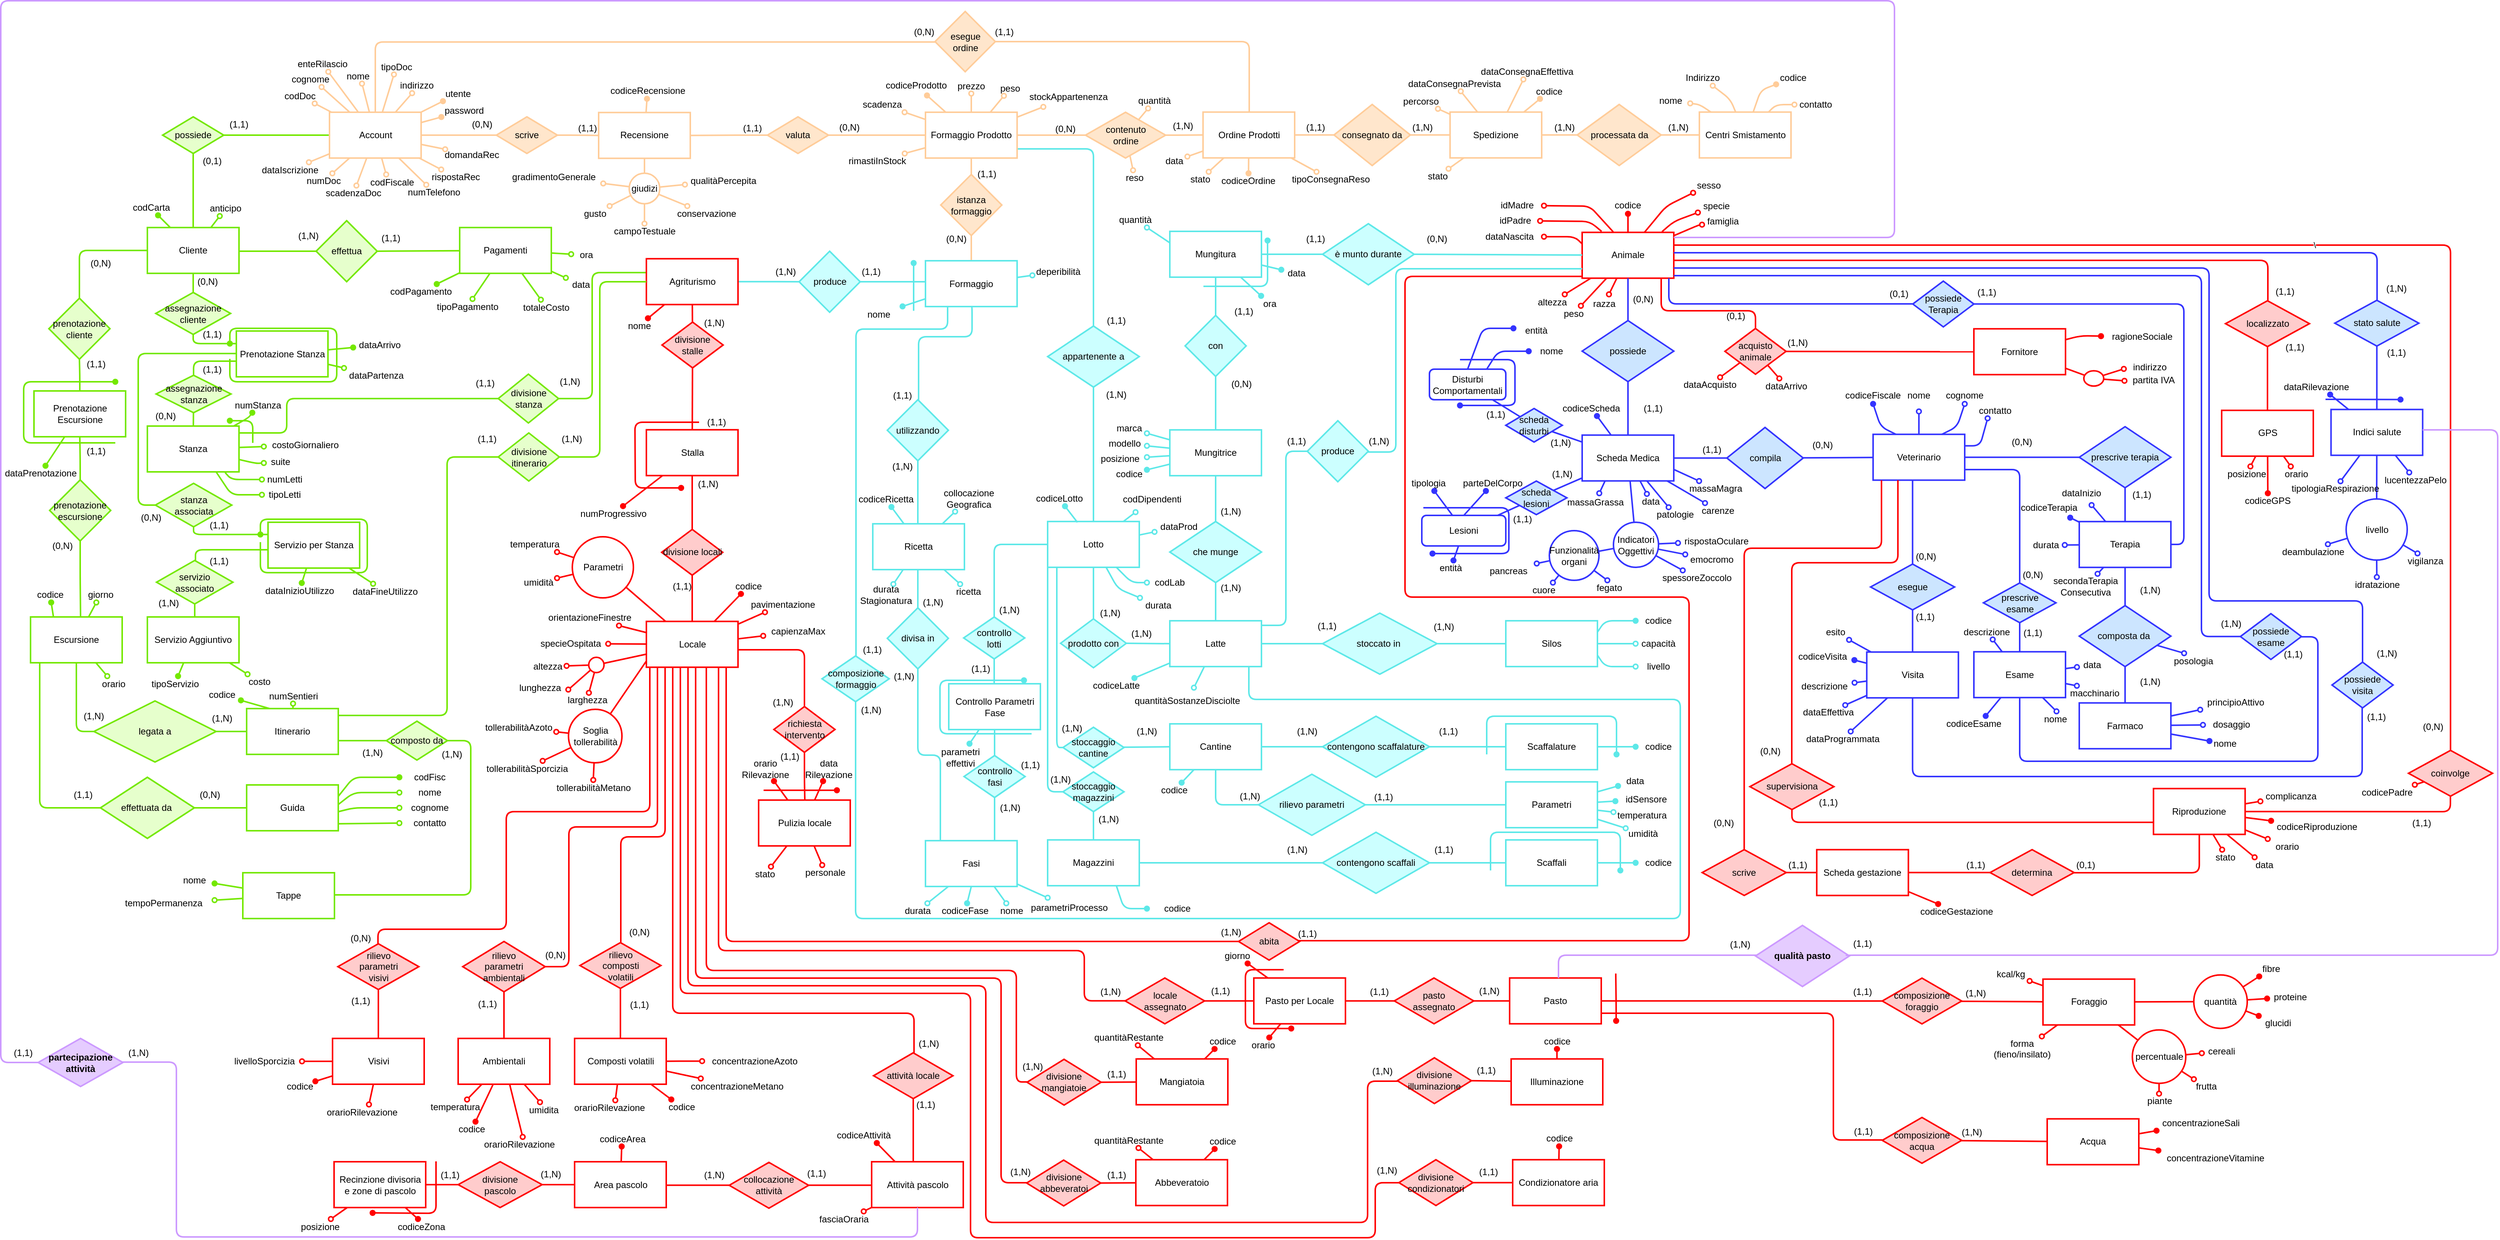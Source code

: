 <mxfile pages="1" version="11.1.4" type="device"><diagram id="EFP8-toJ9apn4Ru0ASMB" name="Page-1"><mxGraphModel dx="1489" dy="748" grid="1" gridSize="10" guides="1" tooltips="1" connect="1" arrows="1" fold="1" page="1" pageScale="1" pageWidth="3300" pageHeight="2339" math="0" shadow="0"><root><mxCell id="0"/><mxCell id="1" parent="0"/><mxCell id="ha2ks437aVcWWN25_cpP-823" value="Esame" style="rounded=0;whiteSpace=wrap;html=1;strokeColor=#3333FF;strokeWidth=2;" parent="1" vertex="1"><mxGeometry x="2604" y="953.611" width="120" height="60" as="geometry"/></mxCell><mxCell id="ha2ks437aVcWWN25_cpP-886" value="(0,N)&lt;br&gt;" style="text;html=1;resizable=0;points=[];autosize=1;align=center;verticalAlign=top;spacingTop=-4;" parent="1" vertex="1"><mxGeometry x="1251" y="402.857" width="40" height="20" as="geometry"/></mxCell><mxCell id="ha2ks437aVcWWN25_cpP-885" value="(1,1)&lt;br&gt;" style="text;html=1;resizable=0;points=[];autosize=1;align=center;verticalAlign=top;spacingTop=-4;" parent="1" vertex="1"><mxGeometry x="1291" y="318.357" width="40" height="20" as="geometry"/></mxCell><mxCell id="ha2ks437aVcWWN25_cpP-15" value="(1,N)" style="text;html=1;strokeColor=none;fillColor=none;align=center;verticalAlign=middle;whiteSpace=wrap;rounded=0;" parent="1" vertex="1"><mxGeometry x="1862" y="256.794" width="40" height="20" as="geometry"/></mxCell><mxCell id="ha2ks437aVcWWN25_cpP-16" value="(1,1)" style="text;html=1;strokeColor=none;fillColor=none;align=center;verticalAlign=middle;whiteSpace=wrap;rounded=0;" parent="1" vertex="1"><mxGeometry x="1722" y="256.794" width="40" height="20" as="geometry"/></mxCell><mxCell id="ha2ks437aVcWWN25_cpP-18" value="(1,N)" style="text;html=1;strokeColor=none;fillColor=none;align=center;verticalAlign=middle;whiteSpace=wrap;rounded=0;" parent="1" vertex="1"><mxGeometry x="2197" y="256.794" width="40" height="20" as="geometry"/></mxCell><mxCell id="ha2ks437aVcWWN25_cpP-721" value="(1,N)" style="text;html=1;strokeColor=none;fillColor=none;align=center;verticalAlign=middle;whiteSpace=wrap;rounded=0;" parent="1" vertex="1"><mxGeometry x="2043" y="669.667" width="40" height="20" as="geometry"/></mxCell><mxCell id="ha2ks437aVcWWN25_cpP-839" value="secondaTerapia Consecutiva" style="text;html=1;strokeColor=none;fillColor=none;align=center;verticalAlign=middle;whiteSpace=wrap;rounded=0;" parent="1" vertex="1"><mxGeometry x="2699" y="851.5" width="103" height="33" as="geometry"/></mxCell><mxCell id="ha2ks437aVcWWN25_cpP-621" value="(1,1)&lt;br&gt;" style="text;html=1;resizable=0;points=[];autosize=1;align=center;verticalAlign=top;spacingTop=-4;" parent="1" vertex="1"><mxGeometry x="2353.214" y="1222.786" width="40" height="20" as="geometry"/></mxCell><mxCell id="ha2ks437aVcWWN25_cpP-781" value="(1,N)" style="text;html=1;resizable=0;points=[];autosize=1;align=center;verticalAlign=top;spacingTop=-4;" parent="1" vertex="1"><mxGeometry x="2581" y="1573.333" width="40" height="20" as="geometry"/></mxCell><mxCell id="ha2ks437aVcWWN25_cpP-553" value="(1,N)&lt;br&gt;" style="text;html=1;resizable=0;points=[];autosize=1;align=center;verticalAlign=top;spacingTop=-4;" parent="1" vertex="1"><mxGeometry x="720" y="1627.5" width="40" height="20" as="geometry"/></mxCell><mxCell id="ha2ks437aVcWWN25_cpP-1" style="rounded=0;orthogonalLoop=1;jettySize=auto;html=1;endArrow=oval;endFill=1;strokeColor=#FFCC99;strokeWidth=2;" parent="1" source="ha2ks437aVcWWN25_cpP-4" target="ha2ks437aVcWWN25_cpP-924" edge="1"><mxGeometry relative="1" as="geometry"><mxPoint x="1703" y="331" as="targetPoint"/></mxGeometry></mxCell><mxCell id="ha2ks437aVcWWN25_cpP-2" style="edgeStyle=none;rounded=0;orthogonalLoop=1;jettySize=auto;html=1;endArrow=oval;endFill=0;strokeColor=#FFCC99;strokeWidth=2;" parent="1" source="ha2ks437aVcWWN25_cpP-4" target="ha2ks437aVcWWN25_cpP-927" edge="1"><mxGeometry relative="1" as="geometry"><mxPoint x="1583" y="319" as="targetPoint"/></mxGeometry></mxCell><mxCell id="ha2ks437aVcWWN25_cpP-3" style="edgeStyle=none;rounded=0;orthogonalLoop=1;jettySize=auto;html=1;endArrow=oval;endFill=0;strokeColor=#FFCC99;strokeWidth=2;" parent="1" source="ha2ks437aVcWWN25_cpP-4" target="ha2ks437aVcWWN25_cpP-928" edge="1"><mxGeometry relative="1" as="geometry"><mxPoint x="1595" y="331.0" as="targetPoint"/></mxGeometry></mxCell><mxCell id="ha2ks437aVcWWN25_cpP-4" value="Ordine Prodotti" style="rounded=0;whiteSpace=wrap;html=1;strokeColor=#FFCC99;strokeWidth=2;" parent="1" vertex="1"><mxGeometry x="1594.5" y="246.794" width="120" height="60" as="geometry"/></mxCell><mxCell id="ha2ks437aVcWWN25_cpP-5" value="consegnato da" style="rhombus;whiteSpace=wrap;html=1;strokeColor=#FFCC99;strokeWidth=2;fillColor=#FFE6CC;" parent="1" vertex="1"><mxGeometry x="1766" y="236.794" width="100" height="80" as="geometry"/></mxCell><mxCell id="ha2ks437aVcWWN25_cpP-6" style="edgeStyle=none;rounded=0;orthogonalLoop=1;jettySize=auto;html=1;endArrow=oval;endFill=0;strokeColor=#FFCC99;strokeWidth=2;" parent="1" source="ha2ks437aVcWWN25_cpP-8" target="ha2ks437aVcWWN25_cpP-930" edge="1"><mxGeometry relative="1" as="geometry"><mxPoint x="1919" y="331.0" as="targetPoint"/></mxGeometry></mxCell><mxCell id="ha2ks437aVcWWN25_cpP-7" style="rounded=0;orthogonalLoop=1;jettySize=auto;html=1;endArrow=oval;endFill=0;strokeColor=#FFCC99;strokeWidth=2;" parent="1" source="ha2ks437aVcWWN25_cpP-8" target="ha2ks437aVcWWN25_cpP-932" edge="1"><mxGeometry relative="1" as="geometry"><mxPoint x="2003" y="199" as="targetPoint"/></mxGeometry></mxCell><mxCell id="ha2ks437aVcWWN25_cpP-8" value="Spedizione" style="rounded=0;whiteSpace=wrap;html=1;strokeColor=#FFCC99;strokeWidth=2;" parent="1" vertex="1"><mxGeometry x="1918" y="246.794" width="120" height="60" as="geometry"/></mxCell><mxCell id="ha2ks437aVcWWN25_cpP-9" value="processata da" style="rhombus;whiteSpace=wrap;html=1;strokeColor=#FFCC99;strokeWidth=2;fillColor=#FFE6CC;" parent="1" vertex="1"><mxGeometry x="2084.5" y="236.794" width="110" height="80" as="geometry"/></mxCell><mxCell id="ha2ks437aVcWWN25_cpP-10" value="Centri Smistamento" style="rounded=0;whiteSpace=wrap;html=1;strokeColor=#FFCC99;strokeWidth=2;" parent="1" vertex="1"><mxGeometry x="2244.5" y="246.794" width="120" height="60" as="geometry"/></mxCell><mxCell id="ha2ks437aVcWWN25_cpP-11" value="" style="endArrow=none;html=1;exitX=1;exitY=0.5;exitDx=0;exitDy=0;entryX=0;entryY=0.5;entryDx=0;entryDy=0;edgeStyle=orthogonalEdgeStyle;strokeColor=#FFCC99;strokeWidth=2;" parent="1" source="ha2ks437aVcWWN25_cpP-9" target="ha2ks437aVcWWN25_cpP-10" edge="1"><mxGeometry width="50" height="50" relative="1" as="geometry"><mxPoint x="2194.5" y="335.794" as="sourcePoint"/><mxPoint x="2244.5" y="285.794" as="targetPoint"/></mxGeometry></mxCell><mxCell id="ha2ks437aVcWWN25_cpP-12" value="" style="endArrow=none;html=1;exitX=1;exitY=0.5;exitDx=0;exitDy=0;entryX=0;entryY=0.5;entryDx=0;entryDy=0;edgeStyle=orthogonalEdgeStyle;strokeColor=#FFCC99;strokeWidth=2;" parent="1" source="ha2ks437aVcWWN25_cpP-5" target="ha2ks437aVcWWN25_cpP-8" edge="1"><mxGeometry width="50" height="50" relative="1" as="geometry"><mxPoint x="1864.5" y="265.794" as="sourcePoint"/><mxPoint x="1914.5" y="215.794" as="targetPoint"/></mxGeometry></mxCell><mxCell id="ha2ks437aVcWWN25_cpP-13" value="" style="endArrow=none;html=1;exitX=1;exitY=0.5;exitDx=0;exitDy=0;entryX=0;entryY=0.5;entryDx=0;entryDy=0;edgeStyle=orthogonalEdgeStyle;strokeColor=#FFCC99;strokeWidth=2;" parent="1" source="ha2ks437aVcWWN25_cpP-8" target="ha2ks437aVcWWN25_cpP-9" edge="1"><mxGeometry width="50" height="50" relative="1" as="geometry"><mxPoint x="2044.5" y="305.794" as="sourcePoint"/><mxPoint x="2094.5" y="255.794" as="targetPoint"/></mxGeometry></mxCell><mxCell id="ha2ks437aVcWWN25_cpP-14" value="" style="endArrow=none;html=1;exitX=1;exitY=0.5;exitDx=0;exitDy=0;entryX=0;entryY=0.5;entryDx=0;entryDy=0;edgeStyle=orthogonalEdgeStyle;strokeColor=#FFCC99;strokeWidth=2;" parent="1" source="ha2ks437aVcWWN25_cpP-4" target="ha2ks437aVcWWN25_cpP-5" edge="1"><mxGeometry width="50" height="50" relative="1" as="geometry"><mxPoint x="1724.5" y="295.794" as="sourcePoint"/><mxPoint x="1754.5" y="275.794" as="targetPoint"/></mxGeometry></mxCell><mxCell id="ha2ks437aVcWWN25_cpP-17" value="(1,N)" style="text;html=1;strokeColor=none;fillColor=none;align=center;verticalAlign=middle;whiteSpace=wrap;rounded=0;" parent="1" vertex="1"><mxGeometry x="2048" y="256.794" width="40" height="20" as="geometry"/></mxCell><mxCell id="ha2ks437aVcWWN25_cpP-19" value="" style="endArrow=oval;html=1;endFill=1;strokeColor=#FFCC99;strokeWidth=2;" parent="1" source="ha2ks437aVcWWN25_cpP-8" target="ha2ks437aVcWWN25_cpP-21" edge="1"><mxGeometry width="50" height="50" relative="1" as="geometry"><mxPoint x="2008" y="277" as="sourcePoint"/><mxPoint x="2064.5" y="335.794" as="targetPoint"/><Array as="points"/></mxGeometry></mxCell><mxCell id="ha2ks437aVcWWN25_cpP-20" value="" style="endArrow=none;html=1;endFill=0;startArrow=oval;startFill=0;strokeColor=#FFCC99;strokeWidth=2;" parent="1" source="ha2ks437aVcWWN25_cpP-22" target="ha2ks437aVcWWN25_cpP-8" edge="1"><mxGeometry width="50" height="50" relative="1" as="geometry"><mxPoint x="1974.5" y="345.794" as="sourcePoint"/><mxPoint x="2004.5" y="315.794" as="targetPoint"/></mxGeometry></mxCell><mxCell id="ha2ks437aVcWWN25_cpP-21" value="codice" style="text;html=1;strokeColor=none;fillColor=none;align=center;verticalAlign=middle;whiteSpace=wrap;rounded=0;" parent="1" vertex="1"><mxGeometry x="2023" y="209.5" width="50" height="20" as="geometry"/></mxCell><mxCell id="ha2ks437aVcWWN25_cpP-22" value="dataConsegnaPrevista" style="text;html=1;strokeColor=none;fillColor=none;align=center;verticalAlign=middle;whiteSpace=wrap;rounded=0;" parent="1" vertex="1"><mxGeometry x="1857" y="199.5" width="134" height="20" as="geometry"/></mxCell><mxCell id="ha2ks437aVcWWN25_cpP-24" value="" style="endArrow=none;html=1;startArrow=oval;startFill=0;strokeColor=#FFCC99;strokeWidth=2;" parent="1" source="ha2ks437aVcWWN25_cpP-25" target="ha2ks437aVcWWN25_cpP-8" edge="1"><mxGeometry width="50" height="50" relative="1" as="geometry"><mxPoint x="1884.5" y="335.794" as="sourcePoint"/><mxPoint x="1934.5" y="315.794" as="targetPoint"/><Array as="points"/></mxGeometry></mxCell><mxCell id="ha2ks437aVcWWN25_cpP-25" value="percorso" style="text;html=1;strokeColor=none;fillColor=none;align=center;verticalAlign=middle;whiteSpace=wrap;rounded=0;" parent="1" vertex="1"><mxGeometry x="1849" y="222.5" width="62" height="20" as="geometry"/></mxCell><mxCell id="ha2ks437aVcWWN25_cpP-26" value="" style="endArrow=none;html=1;startArrow=oval;startFill=0;strokeColor=#FFCC99;strokeWidth=2;" parent="1" source="ha2ks437aVcWWN25_cpP-30" target="ha2ks437aVcWWN25_cpP-10" edge="1"><mxGeometry width="50" height="50" relative="1" as="geometry"><mxPoint x="2224.5" y="335.794" as="sourcePoint"/><mxPoint x="2344.5" y="325.794" as="targetPoint"/><Array as="points"><mxPoint x="2245" y="237"/></Array></mxGeometry></mxCell><mxCell id="ha2ks437aVcWWN25_cpP-27" value="" style="endArrow=none;html=1;startArrow=oval;startFill=0;strokeColor=#FFCC99;strokeWidth=2;" parent="1" source="ha2ks437aVcWWN25_cpP-31" target="ha2ks437aVcWWN25_cpP-10" edge="1"><mxGeometry width="50" height="50" relative="1" as="geometry"><mxPoint x="2264.5" y="365.794" as="sourcePoint"/><mxPoint x="2334.5" y="315.794" as="targetPoint"/><Array as="points"><mxPoint x="2285" y="230"/></Array></mxGeometry></mxCell><mxCell id="ha2ks437aVcWWN25_cpP-28" value="" style="endArrow=none;html=1;startArrow=oval;startFill=1;strokeColor=#FFCC99;strokeWidth=2;" parent="1" source="ha2ks437aVcWWN25_cpP-32" target="ha2ks437aVcWWN25_cpP-10" edge="1"><mxGeometry width="50" height="50" relative="1" as="geometry"><mxPoint x="2344.5" y="365.794" as="sourcePoint"/><mxPoint x="2316" y="278" as="targetPoint"/><Array as="points"><mxPoint x="2325" y="218"/></Array></mxGeometry></mxCell><mxCell id="ha2ks437aVcWWN25_cpP-29" value="" style="endArrow=none;html=1;endFill=0;startArrow=oval;startFill=0;strokeColor=#FFCC99;strokeWidth=2;" parent="1" source="ha2ks437aVcWWN25_cpP-33" target="ha2ks437aVcWWN25_cpP-10" edge="1"><mxGeometry width="50" height="50" relative="1" as="geometry"><mxPoint x="2364.5" y="335.794" as="sourcePoint"/><mxPoint x="2335" y="290" as="targetPoint"/><Array as="points"><mxPoint x="2345" y="237"/></Array></mxGeometry></mxCell><mxCell id="ha2ks437aVcWWN25_cpP-30" value="nome" style="text;html=1;strokeColor=none;fillColor=none;align=center;verticalAlign=middle;whiteSpace=wrap;rounded=0;" parent="1" vertex="1"><mxGeometry x="2180.5" y="222" width="52" height="20" as="geometry"/></mxCell><mxCell id="ha2ks437aVcWWN25_cpP-31" value="Indirizzo" style="text;html=1;strokeColor=none;fillColor=none;align=center;verticalAlign=middle;whiteSpace=wrap;rounded=0;" parent="1" vertex="1"><mxGeometry x="2229" y="192.294" width="40" height="20" as="geometry"/></mxCell><mxCell id="ha2ks437aVcWWN25_cpP-32" value="codice" style="text;html=1;strokeColor=none;fillColor=none;align=center;verticalAlign=middle;whiteSpace=wrap;rounded=0;" parent="1" vertex="1"><mxGeometry x="2345" y="192" width="45" height="20" as="geometry"/></mxCell><mxCell id="ha2ks437aVcWWN25_cpP-33" value="contatto" style="text;html=1;strokeColor=none;fillColor=none;align=center;verticalAlign=middle;whiteSpace=wrap;rounded=0;" parent="1" vertex="1"><mxGeometry x="2369" y="227" width="56" height="20" as="geometry"/></mxCell><mxCell id="ha2ks437aVcWWN25_cpP-34" value="" style="endArrow=none;html=1;startArrow=oval;startFill=0;strokeColor=#FFCC99;strokeWidth=2;" parent="1" source="ha2ks437aVcWWN25_cpP-35" target="ha2ks437aVcWWN25_cpP-4" edge="1"><mxGeometry width="50" height="50" relative="1" as="geometry"><mxPoint x="1744.5" y="345.794" as="sourcePoint"/><mxPoint x="1694.5" y="345.794" as="targetPoint"/><Array as="points"/></mxGeometry></mxCell><mxCell id="ha2ks437aVcWWN25_cpP-35" value="tipoConsegnaReso" style="text;html=1;strokeColor=none;fillColor=none;align=center;verticalAlign=middle;whiteSpace=wrap;rounded=0;" parent="1" vertex="1"><mxGeometry x="1688.5" y="325" width="146" height="20" as="geometry"/></mxCell><mxCell id="ha2ks437aVcWWN25_cpP-38" value="" style="edgeStyle=none;rounded=1;orthogonalLoop=1;jettySize=auto;html=1;endArrow=none;endFill=0;" parent="1" edge="1"><mxGeometry relative="1" as="geometry"><mxPoint x="1107.5" y="324" as="targetPoint"/></mxGeometry></mxCell><mxCell id="ha2ks437aVcWWN25_cpP-39" style="edgeStyle=none;rounded=0;orthogonalLoop=1;jettySize=auto;html=1;endArrow=oval;endFill=1;strokeColor=#FF0000;strokeWidth=2;" parent="1" source="ha2ks437aVcWWN25_cpP-41" target="ha2ks437aVcWWN25_cpP-42" edge="1"><mxGeometry relative="1" as="geometry"/></mxCell><mxCell id="ha2ks437aVcWWN25_cpP-40" style="edgeStyle=none;rounded=0;orthogonalLoop=1;jettySize=auto;html=1;endArrow=oval;endFill=1;strokeColor=#FF0000;strokeWidth=2;" parent="1" source="ha2ks437aVcWWN25_cpP-41" target="ha2ks437aVcWWN25_cpP-43" edge="1"><mxGeometry relative="1" as="geometry"><Array as="points"/></mxGeometry></mxCell><mxCell id="ha2ks437aVcWWN25_cpP-41" value="Acqua" style="rounded=0;whiteSpace=wrap;html=1;align=center;strokeColor=#FF0000;strokeWidth=2;" parent="1" vertex="1"><mxGeometry x="2700" y="1565.333" width="120" height="60" as="geometry"/></mxCell><mxCell id="ha2ks437aVcWWN25_cpP-42" value="concentrazioneSali" style="text;html=1;resizable=0;points=[];autosize=1;align=center;verticalAlign=top;spacingTop=-4;" parent="1" vertex="1"><mxGeometry x="2840.5" y="1560.833" width="120" height="20" as="geometry"/></mxCell><mxCell id="ha2ks437aVcWWN25_cpP-43" value="concentrazioneVitamine" style="text;html=1;resizable=0;points=[];autosize=1;align=center;verticalAlign=top;spacingTop=-4;" parent="1" vertex="1"><mxGeometry x="2845" y="1606.833" width="150" height="20" as="geometry"/></mxCell><mxCell id="ha2ks437aVcWWN25_cpP-46" style="edgeStyle=none;rounded=0;orthogonalLoop=1;jettySize=auto;html=1;endArrow=none;endFill=0;strokeColor=#FF0000;strokeWidth=2;" parent="1" source="JTuGgg_bHjdRdtDD3qZu-8" target="ha2ks437aVcWWN25_cpP-777" edge="1"><mxGeometry relative="1" as="geometry"/></mxCell><mxCell id="ha2ks437aVcWWN25_cpP-47" value="locale&lt;br&gt;assegnato" style="rhombus;whiteSpace=wrap;html=1;align=center;strokeColor=#FF0000;strokeWidth=2;fillColor=#FFCCCC;" parent="1" vertex="1"><mxGeometry x="1492.5" y="1380.833" width="104" height="60" as="geometry"/></mxCell><mxCell id="ha2ks437aVcWWN25_cpP-48" value="" style="rounded=1;orthogonalLoop=1;jettySize=auto;html=1;endArrow=none;endFill=0;edgeStyle=orthogonalEdgeStyle;strokeColor=#FF0000;strokeWidth=2;" parent="1" source="ha2ks437aVcWWN25_cpP-47" target="ha2ks437aVcWWN25_cpP-483" edge="1"><mxGeometry relative="1" as="geometry"><mxPoint x="1679" y="1410" as="sourcePoint"/><mxPoint x="1176" y="441.5" as="targetPoint"/><Array as="points"><mxPoint x="1439" y="1411"/><mxPoint x="1439" y="1345"/><mxPoint x="960" y="1345"/></Array></mxGeometry></mxCell><mxCell id="ha2ks437aVcWWN25_cpP-49" value="(1,N)" style="text;html=1;resizable=0;points=[];autosize=1;align=center;verticalAlign=top;spacingTop=-4;" parent="1" vertex="1"><mxGeometry x="1452.5" y="1388.833" width="40" height="20" as="geometry"/></mxCell><mxCell id="ha2ks437aVcWWN25_cpP-50" value="(1,1)" style="text;html=1;resizable=0;points=[];autosize=1;align=center;verticalAlign=top;spacingTop=-4;" parent="1" vertex="1"><mxGeometry x="1596.5" y="1388.333" width="40" height="20" as="geometry"/></mxCell><mxCell id="ha2ks437aVcWWN25_cpP-51" style="edgeStyle=none;rounded=1;orthogonalLoop=1;jettySize=auto;html=1;endArrow=oval;endFill=0;strokeColor=#FF0000;strokeWidth=2;" parent="1" source="ha2ks437aVcWWN25_cpP-61" target="ha2ks437aVcWWN25_cpP-54" edge="1"><mxGeometry relative="1" as="geometry"><mxPoint x="2300.767" y="590.643" as="sourcePoint"/></mxGeometry></mxCell><mxCell id="ha2ks437aVcWWN25_cpP-52" style="edgeStyle=none;rounded=1;orthogonalLoop=1;jettySize=auto;html=1;endArrow=oval;endFill=0;strokeColor=#FF0000;strokeWidth=2;" parent="1" source="ha2ks437aVcWWN25_cpP-61" target="ha2ks437aVcWWN25_cpP-55" edge="1"><mxGeometry relative="1" as="geometry"><mxPoint x="2342.163" y="590.643" as="sourcePoint"/></mxGeometry></mxCell><mxCell id="ha2ks437aVcWWN25_cpP-54" value="dataAcquisto" style="text;html=1;resizable=0;points=[];autosize=1;align=center;verticalAlign=top;spacingTop=-4;fontSize=12;" parent="1" vertex="1"><mxGeometry x="2213" y="594.143" width="90" height="20" as="geometry"/></mxCell><mxCell id="ha2ks437aVcWWN25_cpP-55" value="dataArrivo" style="text;html=1;resizable=0;points=[];autosize=1;align=center;verticalAlign=top;spacingTop=-4;fontSize=12;" parent="1" vertex="1"><mxGeometry x="2323" y="595.643" width="70" height="20" as="geometry"/></mxCell><mxCell id="ha2ks437aVcWWN25_cpP-56" style="edgeStyle=none;rounded=1;comic=0;jumpStyle=none;orthogonalLoop=1;jettySize=auto;html=1;shadow=0;endArrow=oval;endFill=1;strokeWidth=2;fillColor=none;fontSize=12;startArrow=none;startFill=0;entryX=-0.035;entryY=0.48;entryDx=0;entryDy=0;entryPerimeter=0;strokeColor=#FF0000;" parent="1" source="ha2ks437aVcWWN25_cpP-58" target="ha2ks437aVcWWN25_cpP-64" edge="1"><mxGeometry relative="1" as="geometry"><mxPoint x="2764" y="510.643" as="targetPoint"/><Array as="points"><mxPoint x="2744" y="539.643"/></Array></mxGeometry></mxCell><mxCell id="ha2ks437aVcWWN25_cpP-57" style="edgeStyle=none;rounded=1;comic=0;jumpStyle=none;orthogonalLoop=1;jettySize=auto;html=1;entryX=0.011;entryY=0.276;entryDx=0;entryDy=0;entryPerimeter=0;shadow=0;startArrow=none;startFill=0;endArrow=none;endFill=0;strokeWidth=2;fillColor=none;fontSize=12;strokeColor=#FF0000;" parent="1" source="ha2ks437aVcWWN25_cpP-58" target="ha2ks437aVcWWN25_cpP-71" edge="1"><mxGeometry relative="1" as="geometry"/></mxCell><mxCell id="ha2ks437aVcWWN25_cpP-58" value="Fornitore&lt;br&gt;" style="rounded=0;whiteSpace=wrap;html=1;strokeColor=#FF0000;strokeWidth=2;" parent="1" vertex="1"><mxGeometry x="2604" y="530.643" width="120" height="60" as="geometry"/></mxCell><mxCell id="ha2ks437aVcWWN25_cpP-59" style="edgeStyle=none;rounded=0;comic=0;jumpStyle=none;orthogonalLoop=1;jettySize=auto;html=1;entryX=0;entryY=0.5;entryDx=0;entryDy=0;shadow=0;endArrow=none;endFill=0;strokeWidth=2;fillColor=none;fontSize=12;strokeColor=#FF0000;" parent="1" source="ha2ks437aVcWWN25_cpP-61" target="ha2ks437aVcWWN25_cpP-58" edge="1"><mxGeometry relative="1" as="geometry"><Array as="points"/></mxGeometry></mxCell><mxCell id="ha2ks437aVcWWN25_cpP-60" style="edgeStyle=orthogonalEdgeStyle;rounded=1;comic=0;jumpStyle=none;orthogonalLoop=1;jettySize=auto;html=1;shadow=0;endArrow=none;endFill=0;strokeWidth=2;fillColor=none;fontSize=12;strokeColor=#FF0000;" parent="1" source="ha2ks437aVcWWN25_cpP-61" target="ha2ks437aVcWWN25_cpP-74" edge="1"><mxGeometry relative="1" as="geometry"><Array as="points"><mxPoint x="2317.5" y="507"/><mxPoint x="2194.5" y="507"/></Array><mxPoint x="2391" y="560.643" as="targetPoint"/></mxGeometry></mxCell><mxCell id="ha2ks437aVcWWN25_cpP-61" value="acquisto animale&lt;br&gt;" style="rhombus;whiteSpace=wrap;html=1;fontSize=12;align=center;strokeColor=#FF0000;strokeWidth=2;fillColor=#FFCCCC;" parent="1" vertex="1"><mxGeometry x="2278" y="530.143" width="80" height="60" as="geometry"/></mxCell><mxCell id="ha2ks437aVcWWN25_cpP-62" value="(1,N)&lt;br&gt;" style="text;html=1;resizable=0;points=[];autosize=1;align=left;verticalAlign=top;spacingTop=-4;fontSize=12;" parent="1" vertex="1"><mxGeometry x="2358" y="539.143" width="40" height="20" as="geometry"/></mxCell><mxCell id="ha2ks437aVcWWN25_cpP-63" value="(0,1)" style="text;html=1;resizable=0;points=[];autosize=1;align=left;verticalAlign=top;spacingTop=-4;fontSize=12;opacity=70;fontColor=#000000;" parent="1" vertex="1"><mxGeometry x="2278" y="504.143" width="40" height="20" as="geometry"/></mxCell><mxCell id="ha2ks437aVcWWN25_cpP-64" value="ragioneSociale" style="text;html=1;resizable=0;points=[];autosize=1;align=center;verticalAlign=top;spacingTop=-4;fontSize=12;" parent="1" vertex="1"><mxGeometry x="2774" y="530.643" width="100" height="20" as="geometry"/></mxCell><mxCell id="ha2ks437aVcWWN25_cpP-65" value="indirizzo&lt;br&gt;" style="text;html=1;resizable=0;points=[];autosize=1;align=center;verticalAlign=top;spacingTop=-4;fontSize=12;" parent="1" vertex="1"><mxGeometry x="2804" y="571.143" width="60" height="20" as="geometry"/></mxCell><mxCell id="ha2ks437aVcWWN25_cpP-66" value="partita IVA&lt;br&gt;" style="text;html=1;resizable=0;points=[];autosize=1;align=center;verticalAlign=top;spacingTop=-4;fontSize=12;" parent="1" vertex="1"><mxGeometry x="2804" y="587.643" width="70" height="20" as="geometry"/></mxCell><mxCell id="ha2ks437aVcWWN25_cpP-68" style="edgeStyle=none;rounded=1;comic=0;jumpStyle=none;orthogonalLoop=1;jettySize=auto;html=1;entryX=-0.061;entryY=0.599;entryDx=0;entryDy=0;entryPerimeter=0;shadow=0;startArrow=none;startFill=0;endArrow=oval;endFill=0;strokeWidth=2;fillColor=none;fontSize=12;strokeColor=#FF0000;" parent="1" source="ha2ks437aVcWWN25_cpP-71" target="ha2ks437aVcWWN25_cpP-65" edge="1"><mxGeometry relative="1" as="geometry"/></mxCell><mxCell id="ha2ks437aVcWWN25_cpP-69" style="edgeStyle=none;rounded=1;comic=0;jumpStyle=none;orthogonalLoop=1;jettySize=auto;html=1;shadow=0;startArrow=none;startFill=0;endArrow=oval;endFill=0;strokeWidth=2;fillColor=none;fontSize=12;entryX=-0.04;entryY=0.554;entryDx=0;entryDy=0;entryPerimeter=0;strokeColor=#FF0000;" parent="1" source="ha2ks437aVcWWN25_cpP-71" target="ha2ks437aVcWWN25_cpP-66" edge="1"><mxGeometry relative="1" as="geometry"/></mxCell><mxCell id="ha2ks437aVcWWN25_cpP-71" value="" style="ellipse;whiteSpace=wrap;html=1;fontSize=12;align=center;strokeColor=#FF0000;strokeWidth=2;" parent="1" vertex="1"><mxGeometry x="2748" y="585.643" width="26" height="20" as="geometry"/></mxCell><mxCell id="ha2ks437aVcWWN25_cpP-72" style="rounded=1;orthogonalLoop=1;jettySize=auto;html=1;endArrow=oval;endFill=0;strokeColor=#FF0000;strokeWidth=2;" parent="1" source="ha2ks437aVcWWN25_cpP-74" target="ha2ks437aVcWWN25_cpP-158" edge="1"><mxGeometry relative="1" as="geometry"><mxPoint x="2093" y="503" as="targetPoint"/></mxGeometry></mxCell><mxCell id="ha2ks437aVcWWN25_cpP-74" value="Animale" style="rounded=0;whiteSpace=wrap;html=1;strokeColor=#FF0000;strokeWidth=2;" parent="1" vertex="1"><mxGeometry x="2091" y="404.333" width="120" height="60" as="geometry"/></mxCell><mxCell id="ha2ks437aVcWWN25_cpP-75" value="possiede" style="rhombus;whiteSpace=wrap;html=1;strokeColor=#3333FF;strokeWidth=2;fillColor=#CCE5FF;" parent="1" vertex="1"><mxGeometry x="2091" y="519.833" width="120" height="80" as="geometry"/></mxCell><mxCell id="ha2ks437aVcWWN25_cpP-76" style="edgeStyle=none;rounded=1;orthogonalLoop=1;jettySize=auto;html=1;endArrow=none;endFill=0;strokeColor=#3333FF;strokeWidth=2;" parent="1" source="ha2ks437aVcWWN25_cpP-79" target="ha2ks437aVcWWN25_cpP-720" edge="1"><mxGeometry relative="1" as="geometry"/></mxCell><mxCell id="ha2ks437aVcWWN25_cpP-77" style="edgeStyle=none;rounded=1;orthogonalLoop=1;jettySize=auto;html=1;endArrow=oval;endFill=0;strokeColor=#3333FF;strokeWidth=2;" parent="1" source="ha2ks437aVcWWN25_cpP-79" target="ha2ks437aVcWWN25_cpP-867" edge="1"><mxGeometry relative="1" as="geometry"><mxPoint x="2243" y="763" as="targetPoint"/></mxGeometry></mxCell><mxCell id="ha2ks437aVcWWN25_cpP-78" style="edgeStyle=none;rounded=1;orthogonalLoop=1;jettySize=auto;html=1;endArrow=oval;endFill=0;strokeColor=#3333FF;strokeWidth=2;" parent="1" source="ha2ks437aVcWWN25_cpP-79" target="ha2ks437aVcWWN25_cpP-868" edge="1"><mxGeometry relative="1" as="geometry"/></mxCell><mxCell id="ha2ks437aVcWWN25_cpP-79" value="Scheda Medica" style="rounded=0;whiteSpace=wrap;html=1;strokeColor=#3333FF;strokeWidth=2;" parent="1" vertex="1"><mxGeometry x="2091" y="669.833" width="120" height="60" as="geometry"/></mxCell><mxCell id="ha2ks437aVcWWN25_cpP-80" value="" style="endArrow=none;html=1;entryX=0.5;entryY=1;entryDx=0;entryDy=0;strokeColor=#3333FF;strokeWidth=2;" parent="1" source="ha2ks437aVcWWN25_cpP-75" target="ha2ks437aVcWWN25_cpP-74" edge="1"><mxGeometry width="50" height="50" relative="1" as="geometry"><mxPoint x="2091" y="799.833" as="sourcePoint"/><mxPoint x="2141" y="749.833" as="targetPoint"/></mxGeometry></mxCell><mxCell id="ha2ks437aVcWWN25_cpP-81" value="" style="endArrow=none;html=1;entryX=0.5;entryY=1;entryDx=0;entryDy=0;exitX=0.5;exitY=0;exitDx=0;exitDy=0;strokeColor=#3333FF;strokeWidth=2;" parent="1" source="ha2ks437aVcWWN25_cpP-79" target="ha2ks437aVcWWN25_cpP-75" edge="1"><mxGeometry width="50" height="50" relative="1" as="geometry"><mxPoint x="2151" y="659.833" as="sourcePoint"/><mxPoint x="2141" y="749.833" as="targetPoint"/></mxGeometry></mxCell><mxCell id="ha2ks437aVcWWN25_cpP-82" value="(1,1)" style="text;html=1;strokeColor=none;fillColor=none;align=center;verticalAlign=middle;whiteSpace=wrap;rounded=0;" parent="1" vertex="1"><mxGeometry x="2164" y="624.833" width="40" height="20" as="geometry"/></mxCell><mxCell id="ha2ks437aVcWWN25_cpP-83" value="(0,N)" style="text;html=1;strokeColor=none;fillColor=none;align=center;verticalAlign=middle;whiteSpace=wrap;rounded=0;fontColor=#000000;fontStyle=0" parent="1" vertex="1"><mxGeometry x="2151" y="481.833" width="40" height="20" as="geometry"/></mxCell><mxCell id="ha2ks437aVcWWN25_cpP-84" style="edgeStyle=orthogonalEdgeStyle;rounded=1;orthogonalLoop=1;jettySize=auto;html=1;endArrow=none;endFill=0;strokeColor=#3333FF;strokeWidth=2;" parent="1" source="ha2ks437aVcWWN25_cpP-85" target="ha2ks437aVcWWN25_cpP-816" edge="1"><mxGeometry relative="1" as="geometry"><Array as="points"><mxPoint x="2664" y="715"/></Array></mxGeometry></mxCell><mxCell id="ha2ks437aVcWWN25_cpP-85" value="Veterinario" style="rounded=0;whiteSpace=wrap;html=1;strokeColor=#3333FF;strokeWidth=2;" parent="1" vertex="1"><mxGeometry x="2472" y="668.833" width="120" height="60" as="geometry"/></mxCell><mxCell id="ha2ks437aVcWWN25_cpP-86" style="edgeStyle=orthogonalEdgeStyle;rounded=0;orthogonalLoop=1;jettySize=auto;html=1;endArrow=none;endFill=0;strokeColor=#3333FF;strokeWidth=2;" parent="1" source="ha2ks437aVcWWN25_cpP-88" target="ha2ks437aVcWWN25_cpP-79" edge="1"><mxGeometry relative="1" as="geometry"/></mxCell><mxCell id="ha2ks437aVcWWN25_cpP-87" style="rounded=0;orthogonalLoop=1;jettySize=auto;html=1;endArrow=none;endFill=0;strokeColor=#3333FF;strokeWidth=2;" parent="1" source="ha2ks437aVcWWN25_cpP-88" target="ha2ks437aVcWWN25_cpP-85" edge="1"><mxGeometry relative="1" as="geometry"/></mxCell><mxCell id="ha2ks437aVcWWN25_cpP-88" value="compila" style="rhombus;whiteSpace=wrap;html=1;strokeColor=#3333FF;strokeWidth=2;fillColor=#CCE5FF;" parent="1" vertex="1"><mxGeometry x="2280.5" y="659.833" width="100" height="80" as="geometry"/></mxCell><mxCell id="ha2ks437aVcWWN25_cpP-89" value="prescrive terapia" style="rhombus;whiteSpace=wrap;html=1;strokeColor=#3333FF;strokeWidth=2;fillColor=#CCE5FF;" parent="1" vertex="1"><mxGeometry x="2742" y="658.833" width="120" height="80" as="geometry"/></mxCell><mxCell id="ha2ks437aVcWWN25_cpP-90" value="Terapia" style="rounded=0;whiteSpace=wrap;html=1;strokeColor=#3333FF;strokeWidth=2;" parent="1" vertex="1"><mxGeometry x="2742" y="783.111" width="120" height="60" as="geometry"/></mxCell><mxCell id="ha2ks437aVcWWN25_cpP-91" style="rounded=1;orthogonalLoop=1;jettySize=auto;html=1;endArrow=oval;endFill=0;strokeColor=#3333FF;strokeWidth=2;" parent="1" source="ha2ks437aVcWWN25_cpP-92" target="ha2ks437aVcWWN25_cpP-837" edge="1"><mxGeometry relative="1" as="geometry"><mxPoint x="2879" y="955" as="targetPoint"/></mxGeometry></mxCell><mxCell id="ha2ks437aVcWWN25_cpP-92" value="composta da&amp;nbsp;" style="rhombus;whiteSpace=wrap;html=1;strokeColor=#3333FF;strokeWidth=2;fillColor=#CCE5FF;" parent="1" vertex="1"><mxGeometry x="2742" y="893.111" width="120" height="80" as="geometry"/></mxCell><mxCell id="ha2ks437aVcWWN25_cpP-93" value="Farmaco" style="rounded=0;whiteSpace=wrap;html=1;strokeColor=#3333FF;strokeWidth=2;" parent="1" vertex="1"><mxGeometry x="2742" y="1020.611" width="120" height="60" as="geometry"/></mxCell><mxCell id="ha2ks437aVcWWN25_cpP-94" value="" style="endArrow=none;html=1;entryX=0.5;entryY=1;entryDx=0;entryDy=0;exitX=0.5;exitY=0;exitDx=0;exitDy=0;strokeColor=#3333FF;strokeWidth=2;" parent="1" source="ha2ks437aVcWWN25_cpP-92" target="ha2ks437aVcWWN25_cpP-90" edge="1"><mxGeometry width="50" height="50" relative="1" as="geometry"><mxPoint x="2542" y="923.111" as="sourcePoint"/><mxPoint x="2592" y="873.111" as="targetPoint"/></mxGeometry></mxCell><mxCell id="ha2ks437aVcWWN25_cpP-95" value="" style="endArrow=none;html=1;entryX=0.5;entryY=0;entryDx=0;entryDy=0;strokeColor=#3333FF;strokeWidth=2;" parent="1" source="ha2ks437aVcWWN25_cpP-92" target="ha2ks437aVcWWN25_cpP-93" edge="1"><mxGeometry width="50" height="50" relative="1" as="geometry"><mxPoint x="2777" y="973.111" as="sourcePoint"/><mxPoint x="2777" y="1013.111" as="targetPoint"/></mxGeometry></mxCell><mxCell id="ha2ks437aVcWWN25_cpP-96" value="(0,N)" style="text;html=1;strokeColor=none;fillColor=none;align=center;verticalAlign=middle;whiteSpace=wrap;rounded=0;" parent="1" vertex="1"><mxGeometry x="2385.5" y="673.167" width="40" height="20" as="geometry"/></mxCell><mxCell id="ha2ks437aVcWWN25_cpP-97" value="(1,1)" style="text;html=1;strokeColor=none;fillColor=none;align=center;verticalAlign=middle;whiteSpace=wrap;rounded=0;" parent="1" vertex="1"><mxGeometry x="2241" y="678.667" width="40" height="20" as="geometry"/></mxCell><mxCell id="ha2ks437aVcWWN25_cpP-98" value="(1,1)" style="text;html=1;strokeColor=none;fillColor=none;align=center;verticalAlign=middle;whiteSpace=wrap;rounded=0;" parent="1" vertex="1"><mxGeometry x="2804" y="737.611" width="40" height="20" as="geometry"/></mxCell><mxCell id="ha2ks437aVcWWN25_cpP-99" value="(1,N)" style="text;html=1;strokeColor=none;fillColor=none;align=center;verticalAlign=middle;whiteSpace=wrap;rounded=0;" parent="1" vertex="1"><mxGeometry x="2815" y="863.111" width="40" height="20" as="geometry"/></mxCell><mxCell id="ha2ks437aVcWWN25_cpP-100" value="(1,N)" style="text;html=1;strokeColor=none;fillColor=none;align=center;verticalAlign=middle;whiteSpace=wrap;rounded=0;" parent="1" vertex="1"><mxGeometry x="2815" y="983.111" width="40" height="20" as="geometry"/></mxCell><mxCell id="ha2ks437aVcWWN25_cpP-101" value="" style="endArrow=oval;html=1;exitX=0.25;exitY=0;exitDx=0;exitDy=0;startArrow=none;startFill=0;endFill=1;strokeColor=#3333FF;strokeWidth=2;" parent="1" source="ha2ks437aVcWWN25_cpP-85" edge="1"><mxGeometry width="50" height="50" relative="1" as="geometry"><mxPoint x="2482" y="638.833" as="sourcePoint"/><mxPoint x="2472" y="629" as="targetPoint"/><Array as="points"><mxPoint x="2482" y="659"/></Array></mxGeometry></mxCell><mxCell id="ha2ks437aVcWWN25_cpP-102" value="codiceFiscale" style="text;html=1;strokeColor=none;fillColor=none;align=center;verticalAlign=middle;whiteSpace=wrap;rounded=0;" parent="1" vertex="1"><mxGeometry x="2452" y="607.833" width="40" height="20" as="geometry"/></mxCell><mxCell id="ha2ks437aVcWWN25_cpP-103" value="" style="endArrow=oval;html=1;exitX=0.5;exitY=0;exitDx=0;exitDy=0;startArrow=none;startFill=0;endFill=0;strokeColor=#3333FF;strokeWidth=2;" parent="1" source="ha2ks437aVcWWN25_cpP-85" edge="1"><mxGeometry width="50" height="50" relative="1" as="geometry"><mxPoint x="2522" y="638.833" as="sourcePoint"/><mxPoint x="2532" y="638.833" as="targetPoint"/></mxGeometry></mxCell><mxCell id="ha2ks437aVcWWN25_cpP-104" value="nome" style="text;html=1;strokeColor=none;fillColor=none;align=center;verticalAlign=middle;whiteSpace=wrap;rounded=0;" parent="1" vertex="1"><mxGeometry x="2512" y="607.833" width="40" height="20" as="geometry"/></mxCell><mxCell id="ha2ks437aVcWWN25_cpP-105" value="" style="endArrow=oval;html=1;exitX=0.75;exitY=0;exitDx=0;exitDy=0;startArrow=none;startFill=0;endFill=0;strokeColor=#3333FF;strokeWidth=2;" parent="1" source="ha2ks437aVcWWN25_cpP-85" edge="1"><mxGeometry width="50" height="50" relative="1" as="geometry"><mxPoint x="2592" y="628.833" as="sourcePoint"/><mxPoint x="2592" y="629" as="targetPoint"/><Array as="points"><mxPoint x="2582" y="659"/></Array></mxGeometry></mxCell><mxCell id="ha2ks437aVcWWN25_cpP-106" value="cognome" style="text;html=1;strokeColor=none;fillColor=none;align=center;verticalAlign=middle;whiteSpace=wrap;rounded=0;" parent="1" vertex="1"><mxGeometry x="2572" y="607.833" width="40" height="20" as="geometry"/></mxCell><mxCell id="ha2ks437aVcWWN25_cpP-107" value="" style="endArrow=oval;html=1;exitX=1;exitY=0.25;exitDx=0;exitDy=0;startArrow=none;startFill=0;endFill=0;entryX=0.25;entryY=1;entryDx=0;entryDy=0;strokeColor=#3333FF;strokeWidth=2;" parent="1" source="ha2ks437aVcWWN25_cpP-85" target="ha2ks437aVcWWN25_cpP-108" edge="1"><mxGeometry width="50" height="50" relative="1" as="geometry"><mxPoint x="2612" y="688.833" as="sourcePoint"/><mxPoint x="2622" y="658.833" as="targetPoint"/><Array as="points"><mxPoint x="2612" y="684"/></Array></mxGeometry></mxCell><mxCell id="ha2ks437aVcWWN25_cpP-108" value="contatto" style="text;html=1;strokeColor=none;fillColor=none;align=center;verticalAlign=middle;whiteSpace=wrap;rounded=0;" parent="1" vertex="1"><mxGeometry x="2612" y="627.833" width="40" height="20" as="geometry"/></mxCell><mxCell id="ha2ks437aVcWWN25_cpP-109" value="" style="endArrow=oval;html=1;startArrow=none;startFill=0;endFill=0;strokeColor=#3333FF;strokeWidth=2;" parent="1" source="ha2ks437aVcWWN25_cpP-79" target="ha2ks437aVcWWN25_cpP-110" edge="1"><mxGeometry width="50" height="50" relative="1" as="geometry"><mxPoint x="2101" y="724.833" as="sourcePoint"/><mxPoint x="2201" y="759.833" as="targetPoint"/><Array as="points"/></mxGeometry></mxCell><mxCell id="ha2ks437aVcWWN25_cpP-110" value="data" style="text;html=1;strokeColor=none;fillColor=none;align=center;verticalAlign=middle;whiteSpace=wrap;rounded=0;" parent="1" vertex="1"><mxGeometry x="2161" y="746.833" width="40" height="20" as="geometry"/></mxCell><mxCell id="ha2ks437aVcWWN25_cpP-111" value="" style="endArrow=oval;html=1;startArrow=none;startFill=0;endFill=1;strokeColor=#3333FF;strokeWidth=2;" parent="1" source="ha2ks437aVcWWN25_cpP-79" target="ha2ks437aVcWWN25_cpP-112" edge="1"><mxGeometry width="50" height="50" relative="1" as="geometry"><mxPoint x="2141" y="739.833" as="sourcePoint"/><mxPoint x="2151" y="749.833" as="targetPoint"/></mxGeometry></mxCell><mxCell id="ha2ks437aVcWWN25_cpP-112" value="codiceScheda" style="text;html=1;strokeColor=none;fillColor=none;align=center;verticalAlign=middle;whiteSpace=wrap;rounded=0;" parent="1" vertex="1"><mxGeometry x="2083" y="624.833" width="40" height="20" as="geometry"/></mxCell><mxCell id="ha2ks437aVcWWN25_cpP-113" value="" style="endArrow=oval;html=1;startArrow=none;startFill=0;endFill=0;strokeColor=#3333FF;strokeWidth=2;" parent="1" source="ha2ks437aVcWWN25_cpP-90" target="ha2ks437aVcWWN25_cpP-114" edge="1"><mxGeometry width="50" height="50" relative="1" as="geometry"><mxPoint x="2742" y="798.111" as="sourcePoint"/><mxPoint x="2697" y="789" as="targetPoint"/><Array as="points"/></mxGeometry></mxCell><mxCell id="ha2ks437aVcWWN25_cpP-114" value="dataInizio" style="text;html=1;strokeColor=none;fillColor=none;align=center;verticalAlign=middle;whiteSpace=wrap;rounded=0;direction=south;" parent="1" vertex="1"><mxGeometry x="2720" y="730.5" width="50" height="31" as="geometry"/></mxCell><mxCell id="ha2ks437aVcWWN25_cpP-115" value="" style="endArrow=oval;html=1;startArrow=none;startFill=0;endFill=0;strokeColor=#3333FF;strokeWidth=2;" parent="1" source="ha2ks437aVcWWN25_cpP-90" target="ha2ks437aVcWWN25_cpP-116" edge="1"><mxGeometry width="50" height="50" relative="1" as="geometry"><mxPoint x="2692" y="833.111" as="sourcePoint"/><mxPoint x="2702" y="813.111" as="targetPoint"/><Array as="points"/></mxGeometry></mxCell><mxCell id="ha2ks437aVcWWN25_cpP-116" value="durata" style="text;html=1;strokeColor=none;fillColor=none;align=center;verticalAlign=middle;whiteSpace=wrap;rounded=0;" parent="1" vertex="1"><mxGeometry x="2674" y="804" width="49" height="20" as="geometry"/></mxCell><mxCell id="ha2ks437aVcWWN25_cpP-117" value="" style="endArrow=oval;html=1;startArrow=none;startFill=0;endFill=0;strokeColor=#3333FF;strokeWidth=2;" parent="1" source="ha2ks437aVcWWN25_cpP-93" target="ha2ks437aVcWWN25_cpP-840" edge="1"><mxGeometry width="50" height="50" relative="1" as="geometry"><mxPoint x="2872" y="1043.111" as="sourcePoint"/><mxPoint x="2912" y="1019" as="targetPoint"/><Array as="points"/></mxGeometry></mxCell><mxCell id="ha2ks437aVcWWN25_cpP-118" value="" style="endArrow=oval;html=1;startArrow=none;startFill=0;endFill=0;strokeColor=#3333FF;strokeWidth=2;" parent="1" source="ha2ks437aVcWWN25_cpP-93" target="ha2ks437aVcWWN25_cpP-119" edge="1"><mxGeometry width="50" height="50" relative="1" as="geometry"><mxPoint x="2872" y="1083.111" as="sourcePoint"/><mxPoint x="2912" y="1059" as="targetPoint"/><Array as="points"/></mxGeometry></mxCell><mxCell id="ha2ks437aVcWWN25_cpP-119" value="dosaggio" style="text;html=1;strokeColor=none;fillColor=none;align=center;verticalAlign=middle;whiteSpace=wrap;rounded=0;" parent="1" vertex="1"><mxGeometry x="2904" y="1039" width="75" height="20" as="geometry"/></mxCell><mxCell id="ha2ks437aVcWWN25_cpP-120" value="nome" style="text;html=1;strokeColor=none;fillColor=none;align=center;verticalAlign=middle;whiteSpace=wrap;rounded=0;" parent="1" vertex="1"><mxGeometry x="2912.5" y="1064.111" width="40" height="20" as="geometry"/></mxCell><mxCell id="ha2ks437aVcWWN25_cpP-121" value="" style="endArrow=oval;html=1;startArrow=none;startFill=0;endFill=1;strokeColor=#3333FF;strokeWidth=2;" parent="1" source="ha2ks437aVcWWN25_cpP-90" target="ha2ks437aVcWWN25_cpP-122" edge="1"><mxGeometry width="50" height="50" relative="1" as="geometry"><mxPoint x="2712" y="843.111" as="sourcePoint"/><mxPoint x="2702" y="838.111" as="targetPoint"/><Array as="points"/></mxGeometry></mxCell><mxCell id="ha2ks437aVcWWN25_cpP-122" value="codiceTerapia" style="text;html=1;strokeColor=none;fillColor=none;align=center;verticalAlign=middle;whiteSpace=wrap;rounded=0;" parent="1" vertex="1"><mxGeometry x="2657" y="751" width="91" height="27" as="geometry"/></mxCell><mxCell id="ha2ks437aVcWWN25_cpP-123" value="" style="endArrow=oval;html=1;exitX=0.5;exitY=0;exitDx=0;exitDy=0;startArrow=none;startFill=0;endFill=1;strokeWidth=2;strokeColor=#FF0000;" parent="1" source="ha2ks437aVcWWN25_cpP-74" edge="1"><mxGeometry width="50" height="50" relative="1" as="geometry"><mxPoint x="2141" y="360" as="sourcePoint"/><mxPoint x="2151" y="380" as="targetPoint"/></mxGeometry></mxCell><mxCell id="ha2ks437aVcWWN25_cpP-124" value="codice" style="text;html=1;strokeColor=none;fillColor=none;align=center;verticalAlign=middle;whiteSpace=wrap;rounded=0;" parent="1" vertex="1"><mxGeometry x="2131" y="359" width="40" height="20" as="geometry"/></mxCell><mxCell id="ha2ks437aVcWWN25_cpP-125" value="" style="endArrow=none;html=1;exitX=1;exitY=0.5;exitDx=0;exitDy=0;entryX=0;entryY=0.5;entryDx=0;entryDy=0;strokeColor=#3333FF;strokeWidth=2;" parent="1" source="ha2ks437aVcWWN25_cpP-85" target="ha2ks437aVcWWN25_cpP-89" edge="1"><mxGeometry width="50" height="50" relative="1" as="geometry"><mxPoint x="2612" y="739" as="sourcePoint"/><mxPoint x="2662" y="689" as="targetPoint"/></mxGeometry></mxCell><mxCell id="ha2ks437aVcWWN25_cpP-126" value="" style="endArrow=none;html=1;exitX=0.5;exitY=0;exitDx=0;exitDy=0;entryX=0.5;entryY=1;entryDx=0;entryDy=0;strokeColor=#3333FF;strokeWidth=2;" parent="1" source="ha2ks437aVcWWN25_cpP-90" target="ha2ks437aVcWWN25_cpP-89" edge="1"><mxGeometry width="50" height="50" relative="1" as="geometry"><mxPoint x="2797" y="779" as="sourcePoint"/><mxPoint x="2817" y="729" as="targetPoint"/></mxGeometry></mxCell><mxCell id="ha2ks437aVcWWN25_cpP-127" value="(0,N)" style="text;html=1;strokeColor=none;fillColor=none;align=center;verticalAlign=middle;whiteSpace=wrap;rounded=0;" parent="1" vertex="1"><mxGeometry x="2647" y="669" width="40" height="20" as="geometry"/></mxCell><mxCell id="ha2ks437aVcWWN25_cpP-128" value="Disturbi Comportamentali" style="rounded=1;whiteSpace=wrap;html=1;strokeColor=#3333FF;strokeWidth=2;" parent="1" vertex="1"><mxGeometry x="1891" y="583.5" width="100" height="40" as="geometry"/></mxCell><mxCell id="ha2ks437aVcWWN25_cpP-129" style="edgeStyle=none;rounded=1;orthogonalLoop=1;jettySize=auto;html=1;endArrow=none;endFill=0;strokeColor=#3333FF;strokeWidth=2;" parent="1" source="ha2ks437aVcWWN25_cpP-130" target="ha2ks437aVcWWN25_cpP-718" edge="1"><mxGeometry relative="1" as="geometry"/></mxCell><mxCell id="ha2ks437aVcWWN25_cpP-130" value="Lesioni" style="rounded=1;whiteSpace=wrap;html=1;strokeColor=#3333FF;strokeWidth=2;" parent="1" vertex="1"><mxGeometry x="1881" y="775" width="110" height="40" as="geometry"/></mxCell><mxCell id="ha2ks437aVcWWN25_cpP-131" value="" style="endArrow=oval;html=1;strokeWidth=2;exitX=0.75;exitY=0;exitDx=0;exitDy=0;endFill=1;strokeColor=#3333FF;" parent="1" source="ha2ks437aVcWWN25_cpP-128" edge="1"><mxGeometry width="50" height="50" relative="1" as="geometry"><mxPoint x="1941" y="580" as="sourcePoint"/><mxPoint x="2021" y="560" as="targetPoint"/><Array as="points"><mxPoint x="1981" y="560"/></Array></mxGeometry></mxCell><mxCell id="ha2ks437aVcWWN25_cpP-132" value="nome" style="text;html=1;strokeColor=none;fillColor=none;align=center;verticalAlign=middle;whiteSpace=wrap;rounded=0;" parent="1" vertex="1"><mxGeometry x="2031" y="550" width="40" height="20" as="geometry"/></mxCell><mxCell id="ha2ks437aVcWWN25_cpP-133" value="" style="endArrow=oval;html=1;strokeWidth=2;exitX=0.5;exitY=0;exitDx=0;exitDy=0;endFill=1;strokeColor=#3333FF;" parent="1" source="ha2ks437aVcWWN25_cpP-128" edge="1"><mxGeometry width="50" height="50" relative="1" as="geometry"><mxPoint x="1941" y="580" as="sourcePoint"/><mxPoint x="2001" y="530" as="targetPoint"/><Array as="points"><mxPoint x="1961" y="530"/></Array></mxGeometry></mxCell><mxCell id="ha2ks437aVcWWN25_cpP-134" value="entità" style="text;html=1;strokeColor=none;fillColor=none;align=center;verticalAlign=middle;whiteSpace=wrap;rounded=0;" parent="1" vertex="1"><mxGeometry x="2011" y="523" width="40" height="20" as="geometry"/></mxCell><mxCell id="ha2ks437aVcWWN25_cpP-135" value="" style="endArrow=oval;html=1;strokeWidth=2;endFill=1;strokeColor=#3333FF;" parent="1" source="ha2ks437aVcWWN25_cpP-130" target="ha2ks437aVcWWN25_cpP-138" edge="1"><mxGeometry width="50" height="50" relative="1" as="geometry"><mxPoint x="1841" y="805" as="sourcePoint"/><mxPoint x="1891" y="755" as="targetPoint"/></mxGeometry></mxCell><mxCell id="ha2ks437aVcWWN25_cpP-136" value="" style="endArrow=oval;html=1;strokeWidth=2;exitX=0.5;exitY=0;exitDx=0;exitDy=0;endFill=1;strokeColor=#3333FF;" parent="1" source="ha2ks437aVcWWN25_cpP-130" target="ha2ks437aVcWWN25_cpP-139" edge="1"><mxGeometry width="50" height="50" relative="1" as="geometry"><mxPoint x="1921" y="775" as="sourcePoint"/><mxPoint x="1936" y="755" as="targetPoint"/></mxGeometry></mxCell><mxCell id="ha2ks437aVcWWN25_cpP-137" value="" style="endArrow=oval;html=1;strokeWidth=2;endFill=1;strokeColor=#3333FF;" parent="1" source="ha2ks437aVcWWN25_cpP-130" target="ha2ks437aVcWWN25_cpP-140" edge="1"><mxGeometry width="50" height="50" relative="1" as="geometry"><mxPoint x="1919" y="799" as="sourcePoint"/><mxPoint x="1981" y="755" as="targetPoint"/></mxGeometry></mxCell><mxCell id="ha2ks437aVcWWN25_cpP-138" value="tipologia" style="text;html=1;strokeColor=none;fillColor=none;align=center;verticalAlign=middle;whiteSpace=wrap;rounded=0;" parent="1" vertex="1"><mxGeometry x="1856" y="723" width="68" height="20" as="geometry"/></mxCell><mxCell id="ha2ks437aVcWWN25_cpP-139" value="parteDelCorpo" style="text;html=1;strokeColor=none;fillColor=none;align=center;verticalAlign=middle;whiteSpace=wrap;rounded=0;" parent="1" vertex="1"><mxGeometry x="1924" y="723" width="100" height="20" as="geometry"/></mxCell><mxCell id="ha2ks437aVcWWN25_cpP-140" value="entità" style="text;html=1;strokeColor=none;fillColor=none;align=center;verticalAlign=middle;whiteSpace=wrap;rounded=0;" parent="1" vertex="1"><mxGeometry x="1891" y="834" width="56" height="20" as="geometry"/></mxCell><mxCell id="ha2ks437aVcWWN25_cpP-141" value="" style="endArrow=oval;html=1;strokeWidth=2;exitX=1;exitY=0.75;exitDx=0;exitDy=0;endFill=0;strokeColor=#3333FF;" parent="1" source="ha2ks437aVcWWN25_cpP-79" target="ha2ks437aVcWWN25_cpP-142" edge="1"><mxGeometry width="50" height="50" relative="1" as="geometry"><mxPoint x="2211" y="750" as="sourcePoint"/><mxPoint x="2261" y="770" as="targetPoint"/><Array as="points"/></mxGeometry></mxCell><mxCell id="ha2ks437aVcWWN25_cpP-142" value="massaMagra" style="text;html=1;strokeColor=none;fillColor=none;align=center;verticalAlign=middle;whiteSpace=wrap;rounded=0;" parent="1" vertex="1"><mxGeometry x="2226" y="730" width="80" height="20" as="geometry"/></mxCell><mxCell id="ha2ks437aVcWWN25_cpP-143" value="" style="endArrow=none;html=1;strokeWidth=2;entryX=0.25;entryY=1;entryDx=0;entryDy=0;startArrow=oval;startFill=0;strokeColor=#3333FF;" parent="1" source="ha2ks437aVcWWN25_cpP-144" target="ha2ks437aVcWWN25_cpP-79" edge="1"><mxGeometry width="50" height="50" relative="1" as="geometry"><mxPoint x="2089" y="763" as="sourcePoint"/><mxPoint x="2131" y="720" as="targetPoint"/><Array as="points"/></mxGeometry></mxCell><mxCell id="ha2ks437aVcWWN25_cpP-144" value="massaGrassa" style="text;html=1;strokeColor=none;fillColor=none;align=center;verticalAlign=middle;whiteSpace=wrap;rounded=0;" parent="1" vertex="1"><mxGeometry x="2060.5" y="746" width="95" height="23" as="geometry"/></mxCell><mxCell id="ha2ks437aVcWWN25_cpP-145" value="" style="endArrow=none;html=1;strokeWidth=2;startArrow=oval;startFill=0;strokeColor=#3333FF;" parent="1" source="ha2ks437aVcWWN25_cpP-150" target="ha2ks437aVcWWN25_cpP-707" edge="1"><mxGeometry width="50" height="50" relative="1" as="geometry"><mxPoint x="1851" y="820" as="sourcePoint"/><mxPoint x="1881" y="808.5" as="targetPoint"/><Array as="points"/></mxGeometry></mxCell><mxCell id="ha2ks437aVcWWN25_cpP-146" value="" style="endArrow=none;html=1;strokeWidth=2;startArrow=oval;startFill=0;strokeColor=#3333FF;" parent="1" source="ha2ks437aVcWWN25_cpP-149" target="ha2ks437aVcWWN25_cpP-707" edge="1"><mxGeometry width="50" height="50" relative="1" as="geometry"><mxPoint x="1851" y="797" as="sourcePoint"/><mxPoint x="1881" y="797" as="targetPoint"/></mxGeometry></mxCell><mxCell id="ha2ks437aVcWWN25_cpP-147" value="" style="endArrow=none;html=1;strokeWidth=2;startArrow=oval;startFill=0;strokeColor=#3333FF;" parent="1" source="ha2ks437aVcWWN25_cpP-148" target="ha2ks437aVcWWN25_cpP-707" edge="1"><mxGeometry width="50" height="50" relative="1" as="geometry"><mxPoint x="1851" y="770" as="sourcePoint"/><mxPoint x="1881" y="785.5" as="targetPoint"/><Array as="points"/></mxGeometry></mxCell><mxCell id="ha2ks437aVcWWN25_cpP-148" value="spessoreZoccolo" style="text;html=1;strokeColor=none;fillColor=none;align=center;verticalAlign=middle;whiteSpace=wrap;rounded=0;" parent="1" vertex="1"><mxGeometry x="2189.5" y="847" width="103" height="20" as="geometry"/></mxCell><mxCell id="ha2ks437aVcWWN25_cpP-149" value="emocromo" style="text;html=1;strokeColor=none;fillColor=none;align=center;verticalAlign=middle;whiteSpace=wrap;rounded=0;" parent="1" vertex="1"><mxGeometry x="2226" y="823" width="70" height="20" as="geometry"/></mxCell><mxCell id="ha2ks437aVcWWN25_cpP-150" value="rispostaOculare" style="text;html=1;strokeColor=none;fillColor=none;align=center;verticalAlign=middle;whiteSpace=wrap;rounded=0;" parent="1" vertex="1"><mxGeometry x="2216.5" y="799" width="100" height="20" as="geometry"/></mxCell><mxCell id="ha2ks437aVcWWN25_cpP-151" value="" style="endArrow=oval;html=1;endFill=1;strokeColor=#3333FF;strokeWidth=2;" parent="1" source="ha2ks437aVcWWN25_cpP-93" target="ha2ks437aVcWWN25_cpP-120" edge="1"><mxGeometry width="50" height="50" relative="1" as="geometry"><mxPoint x="2867" y="1139" as="sourcePoint"/><mxPoint x="2917" y="1099" as="targetPoint"/><Array as="points"/></mxGeometry></mxCell><mxCell id="ha2ks437aVcWWN25_cpP-152" value="" style="endArrow=oval;html=1;exitX=0.68;exitY=-0.001;exitDx=0;exitDy=0;exitPerimeter=0;endFill=0;strokeColor=#FF0000;strokeWidth=2;" parent="1" source="ha2ks437aVcWWN25_cpP-74" target="ha2ks437aVcWWN25_cpP-155" edge="1"><mxGeometry width="50" height="50" relative="1" as="geometry"><mxPoint x="2211" y="430" as="sourcePoint"/><mxPoint x="2261" y="370" as="targetPoint"/><Array as="points"><mxPoint x="2201" y="370"/></Array></mxGeometry></mxCell><mxCell id="ha2ks437aVcWWN25_cpP-153" value="" style="endArrow=oval;html=1;endFill=0;strokeColor=#FF0000;strokeWidth=2;" parent="1" source="ha2ks437aVcWWN25_cpP-74" target="ha2ks437aVcWWN25_cpP-157" edge="1"><mxGeometry width="50" height="50" relative="1" as="geometry"><mxPoint x="2221" y="470" as="sourcePoint"/><mxPoint x="2261" y="410" as="targetPoint"/><Array as="points"><mxPoint x="2243" y="395"/></Array></mxGeometry></mxCell><mxCell id="ha2ks437aVcWWN25_cpP-154" value="" style="endArrow=oval;html=1;exitX=0.871;exitY=-0.014;exitDx=0;exitDy=0;exitPerimeter=0;endFill=0;strokeColor=#FF0000;strokeWidth=2;" parent="1" source="ha2ks437aVcWWN25_cpP-74" target="ha2ks437aVcWWN25_cpP-156" edge="1"><mxGeometry width="50" height="50" relative="1" as="geometry"><mxPoint x="2211" y="420" as="sourcePoint"/><mxPoint x="2261" y="390" as="targetPoint"/><Array as="points"><mxPoint x="2211" y="390"/></Array></mxGeometry></mxCell><mxCell id="ha2ks437aVcWWN25_cpP-155" value="sesso" style="text;html=1;strokeColor=none;fillColor=none;align=center;verticalAlign=middle;whiteSpace=wrap;rounded=0;" parent="1" vertex="1"><mxGeometry x="2232.5" y="332.5" width="48" height="20" as="geometry"/></mxCell><mxCell id="ha2ks437aVcWWN25_cpP-156" value="specie" style="text;html=1;strokeColor=none;fillColor=none;align=center;verticalAlign=middle;whiteSpace=wrap;rounded=0;" parent="1" vertex="1"><mxGeometry x="2242.5" y="360" width="48" height="19" as="geometry"/></mxCell><mxCell id="ha2ks437aVcWWN25_cpP-157" value="famiglia" style="text;html=1;strokeColor=none;fillColor=none;align=center;verticalAlign=middle;whiteSpace=wrap;rounded=0;" parent="1" vertex="1"><mxGeometry x="2248" y="380" width="55" height="20" as="geometry"/></mxCell><mxCell id="ha2ks437aVcWWN25_cpP-158" value="razza" style="text;html=1;strokeColor=none;fillColor=none;align=center;verticalAlign=middle;whiteSpace=wrap;rounded=0;" parent="1" vertex="1"><mxGeometry x="2098" y="485.5" width="44" height="25" as="geometry"/></mxCell><mxCell id="ha2ks437aVcWWN25_cpP-159" value="" style="endArrow=oval;html=1;exitX=0.339;exitY=-0.01;exitDx=0;exitDy=0;exitPerimeter=0;endFill=0;strokeColor=#FF0000;strokeWidth=2;" parent="1" source="ha2ks437aVcWWN25_cpP-74" target="ha2ks437aVcWWN25_cpP-164" edge="1"><mxGeometry width="50" height="50" relative="1" as="geometry"><mxPoint x="2051" y="370" as="sourcePoint"/><mxPoint x="2051" y="370" as="targetPoint"/><Array as="points"><mxPoint x="2101" y="370"/></Array></mxGeometry></mxCell><mxCell id="ha2ks437aVcWWN25_cpP-160" value="" style="endArrow=oval;html=1;exitX=0.212;exitY=-0.021;exitDx=0;exitDy=0;exitPerimeter=0;endFill=0;strokeColor=#FF0000;strokeWidth=2;" parent="1" source="ha2ks437aVcWWN25_cpP-74" target="ha2ks437aVcWWN25_cpP-165" edge="1"><mxGeometry width="50" height="50" relative="1" as="geometry"><mxPoint x="2109" y="408" as="sourcePoint"/><mxPoint x="2051" y="390" as="targetPoint"/><Array as="points"><mxPoint x="2101" y="390"/></Array></mxGeometry></mxCell><mxCell id="ha2ks437aVcWWN25_cpP-161" value="" style="endArrow=none;html=1;entryX=0;entryY=0.25;entryDx=0;entryDy=0;startArrow=oval;startFill=0;strokeColor=#FF0000;strokeWidth=2;" parent="1" source="ha2ks437aVcWWN25_cpP-166" target="ha2ks437aVcWWN25_cpP-74" edge="1"><mxGeometry width="50" height="50" relative="1" as="geometry"><mxPoint x="2051" y="410" as="sourcePoint"/><mxPoint x="2091" y="400" as="targetPoint"/><Array as="points"><mxPoint x="2081" y="410"/></Array></mxGeometry></mxCell><mxCell id="ha2ks437aVcWWN25_cpP-162" value="" style="endArrow=none;html=1;startArrow=oval;startFill=0;strokeColor=#FF0000;strokeWidth=2;" parent="1" source="ha2ks437aVcWWN25_cpP-167" target="ha2ks437aVcWWN25_cpP-74" edge="1"><mxGeometry width="50" height="50" relative="1" as="geometry"><mxPoint x="2051" y="430" as="sourcePoint"/><mxPoint x="2061" y="430" as="targetPoint"/><Array as="points"/></mxGeometry></mxCell><mxCell id="ha2ks437aVcWWN25_cpP-163" value="" style="endArrow=none;html=1;startArrow=oval;startFill=0;strokeColor=#FF0000;strokeWidth=2;" parent="1" source="ha2ks437aVcWWN25_cpP-168" target="ha2ks437aVcWWN25_cpP-74" edge="1"><mxGeometry width="50" height="50" relative="1" as="geometry"><mxPoint x="2051" y="450" as="sourcePoint"/><mxPoint x="2081" y="440" as="targetPoint"/><Array as="points"/></mxGeometry></mxCell><mxCell id="ha2ks437aVcWWN25_cpP-164" value="idMadre" style="text;html=1;strokeColor=none;fillColor=none;align=center;verticalAlign=middle;whiteSpace=wrap;rounded=0;" parent="1" vertex="1"><mxGeometry x="1971" y="359" width="70" height="20" as="geometry"/></mxCell><mxCell id="ha2ks437aVcWWN25_cpP-165" value="idPadre" style="text;html=1;strokeColor=none;fillColor=none;align=center;verticalAlign=middle;whiteSpace=wrap;rounded=0;" parent="1" vertex="1"><mxGeometry x="1971" y="379" width="65" height="20" as="geometry"/></mxCell><mxCell id="ha2ks437aVcWWN25_cpP-166" value="dataNascita" style="text;html=1;strokeColor=none;fillColor=none;align=center;verticalAlign=middle;whiteSpace=wrap;rounded=0;" parent="1" vertex="1"><mxGeometry x="1951" y="400" width="90" height="20" as="geometry"/></mxCell><mxCell id="ha2ks437aVcWWN25_cpP-167" value="peso" style="text;html=1;strokeColor=none;fillColor=none;align=center;verticalAlign=middle;whiteSpace=wrap;rounded=0;" parent="1" vertex="1"><mxGeometry x="2057" y="500.5" width="46" height="20" as="geometry"/></mxCell><mxCell id="ha2ks437aVcWWN25_cpP-168" value="altezza" style="text;html=1;strokeColor=none;fillColor=none;align=center;verticalAlign=middle;whiteSpace=wrap;rounded=0;" parent="1" vertex="1"><mxGeometry x="2023" y="485.5" width="58" height="20" as="geometry"/></mxCell><mxCell id="ha2ks437aVcWWN25_cpP-172" style="rounded=1;orthogonalLoop=1;jettySize=auto;html=1;endArrow=oval;endFill=0;strokeColor=#FFCC99;strokeWidth=2;" parent="1" source="ha2ks437aVcWWN25_cpP-660" target="ha2ks437aVcWWN25_cpP-217" edge="1"><mxGeometry relative="1" as="geometry"><Array as="points"/></mxGeometry></mxCell><mxCell id="ha2ks437aVcWWN25_cpP-173" style="edgeStyle=none;rounded=1;orthogonalLoop=1;jettySize=auto;html=1;endArrow=oval;endFill=0;strokeColor=#FFCC99;strokeWidth=2;" parent="1" source="ha2ks437aVcWWN25_cpP-660" target="ha2ks437aVcWWN25_cpP-218" edge="1"><mxGeometry relative="1" as="geometry"><Array as="points"/></mxGeometry></mxCell><mxCell id="ha2ks437aVcWWN25_cpP-174" style="edgeStyle=none;rounded=1;orthogonalLoop=1;jettySize=auto;html=1;endArrow=oval;endFill=0;strokeColor=#FFCC99;strokeWidth=2;" parent="1" source="ha2ks437aVcWWN25_cpP-660" target="ha2ks437aVcWWN25_cpP-219" edge="1"><mxGeometry relative="1" as="geometry"><Array as="points"/></mxGeometry></mxCell><mxCell id="ha2ks437aVcWWN25_cpP-175" style="edgeStyle=none;rounded=1;orthogonalLoop=1;jettySize=auto;html=1;endArrow=oval;endFill=1;strokeColor=#74E800;strokeWidth=2;" parent="1" source="ha2ks437aVcWWN25_cpP-187" target="ha2ks437aVcWWN25_cpP-221" edge="1"><mxGeometry relative="1" as="geometry"><Array as="points"/></mxGeometry></mxCell><mxCell id="ha2ks437aVcWWN25_cpP-176" style="edgeStyle=none;rounded=1;orthogonalLoop=1;jettySize=auto;html=1;endArrow=oval;endFill=0;strokeColor=#FFCC99;strokeWidth=2;" parent="1" source="ha2ks437aVcWWN25_cpP-660" target="ha2ks437aVcWWN25_cpP-220" edge="1"><mxGeometry relative="1" as="geometry"/></mxCell><mxCell id="ha2ks437aVcWWN25_cpP-177" style="edgeStyle=orthogonalEdgeStyle;rounded=1;orthogonalLoop=1;jettySize=auto;html=1;endArrow=none;endFill=0;strokeColor=#74E800;strokeWidth=2;" parent="1" source="ha2ks437aVcWWN25_cpP-187" target="ha2ks437aVcWWN25_cpP-646" edge="1"><mxGeometry relative="1" as="geometry"><mxPoint x="263" y="-257" as="targetPoint"/></mxGeometry></mxCell><mxCell id="ha2ks437aVcWWN25_cpP-178" style="rounded=1;orthogonalLoop=1;jettySize=auto;html=1;endArrow=oval;endFill=0;strokeColor=#FFCC99;strokeWidth=2;" parent="1" source="ha2ks437aVcWWN25_cpP-660" target="ha2ks437aVcWWN25_cpP-693" edge="1"><mxGeometry relative="1" as="geometry"/></mxCell><mxCell id="ha2ks437aVcWWN25_cpP-179" style="edgeStyle=none;rounded=1;orthogonalLoop=1;jettySize=auto;html=1;endArrow=oval;endFill=0;strokeColor=#FFCC99;strokeWidth=2;" parent="1" source="ha2ks437aVcWWN25_cpP-660" target="ha2ks437aVcWWN25_cpP-694" edge="1"><mxGeometry relative="1" as="geometry"><Array as="points"/></mxGeometry></mxCell><mxCell id="ha2ks437aVcWWN25_cpP-180" style="edgeStyle=none;rounded=1;orthogonalLoop=1;jettySize=auto;html=1;endArrow=oval;endFill=0;strokeColor=#FFCC99;strokeWidth=2;" parent="1" source="ha2ks437aVcWWN25_cpP-660" target="ha2ks437aVcWWN25_cpP-692" edge="1"><mxGeometry relative="1" as="geometry"><Array as="points"/></mxGeometry></mxCell><mxCell id="ha2ks437aVcWWN25_cpP-181" style="edgeStyle=none;rounded=1;orthogonalLoop=1;jettySize=auto;html=1;endArrow=oval;endFill=0;strokeColor=#FFCC99;strokeWidth=2;" parent="1" source="ha2ks437aVcWWN25_cpP-660" target="ha2ks437aVcWWN25_cpP-691" edge="1"><mxGeometry relative="1" as="geometry"><Array as="points"/></mxGeometry></mxCell><mxCell id="ha2ks437aVcWWN25_cpP-182" style="edgeStyle=none;rounded=1;orthogonalLoop=1;jettySize=auto;html=1;endArrow=oval;endFill=0;strokeColor=#FFCC99;strokeWidth=2;" parent="1" source="ha2ks437aVcWWN25_cpP-660" target="ha2ks437aVcWWN25_cpP-696" edge="1"><mxGeometry relative="1" as="geometry"><Array as="points"/></mxGeometry></mxCell><mxCell id="ha2ks437aVcWWN25_cpP-183" style="edgeStyle=none;rounded=1;orthogonalLoop=1;jettySize=auto;html=1;endArrow=oval;endFill=0;strokeColor=#FFCC99;strokeWidth=2;" parent="1" source="ha2ks437aVcWWN25_cpP-660" target="ha2ks437aVcWWN25_cpP-695" edge="1"><mxGeometry relative="1" as="geometry"><Array as="points"/></mxGeometry></mxCell><mxCell id="ha2ks437aVcWWN25_cpP-184" style="edgeStyle=orthogonalEdgeStyle;rounded=1;orthogonalLoop=1;jettySize=auto;html=1;endArrow=none;endFill=0;strokeColor=#FFCC99;strokeWidth=2;" parent="1" source="ha2ks437aVcWWN25_cpP-660" target="ha2ks437aVcWWN25_cpP-705" edge="1"><mxGeometry relative="1" as="geometry"><mxPoint x="1211.0" y="412.647" as="targetPoint"/><mxPoint x="587" y="403" as="sourcePoint"/><Array as="points"><mxPoint x="510" y="155"/></Array></mxGeometry></mxCell><mxCell id="ha2ks437aVcWWN25_cpP-185" style="rounded=0;orthogonalLoop=1;jettySize=auto;html=1;endArrow=oval;endFill=0;strokeColor=#74E800;strokeWidth=2;" parent="1" source="ha2ks437aVcWWN25_cpP-187" target="ha2ks437aVcWWN25_cpP-278" edge="1"><mxGeometry relative="1" as="geometry"/></mxCell><mxCell id="ha2ks437aVcWWN25_cpP-186" style="rounded=0;orthogonalLoop=1;jettySize=auto;html=1;endArrow=oval;endFill=0;strokeColor=#FFCC99;strokeWidth=2;" parent="1" source="ha2ks437aVcWWN25_cpP-660" target="ha2ks437aVcWWN25_cpP-920" edge="1"><mxGeometry relative="1" as="geometry"><mxPoint x="347" y="499" as="targetPoint"/></mxGeometry></mxCell><mxCell id="ha2ks437aVcWWN25_cpP-187" value="Cliente" style="rounded=0;whiteSpace=wrap;html=1;strokeColor=#74E800;strokeWidth=2;" parent="1" vertex="1"><mxGeometry x="212" y="398" width="120" height="60" as="geometry"/></mxCell><mxCell id="ha2ks437aVcWWN25_cpP-190" value="" style="edgeStyle=none;rounded=1;orthogonalLoop=1;jettySize=auto;html=1;endArrow=oval;endFill=0;strokeColor=#74E800;strokeWidth=2;" parent="1" source="ha2ks437aVcWWN25_cpP-192" target="ha2ks437aVcWWN25_cpP-729" edge="1"><mxGeometry relative="1" as="geometry"><mxPoint x="377" y="795" as="targetPoint"/><Array as="points"><mxPoint x="354.5" y="707"/></Array></mxGeometry></mxCell><mxCell id="ha2ks437aVcWWN25_cpP-191" style="edgeStyle=none;rounded=0;orthogonalLoop=1;jettySize=auto;html=1;endArrow=oval;endFill=0;strokeColor=#74E800;strokeWidth=2;" parent="1" source="ha2ks437aVcWWN25_cpP-192" target="ha2ks437aVcWWN25_cpP-922" edge="1"><mxGeometry relative="1" as="geometry"><mxPoint x="359.0" y="703" as="targetPoint"/></mxGeometry></mxCell><mxCell id="ha2ks437aVcWWN25_cpP-192" value="Stanza" style="rounded=0;whiteSpace=wrap;html=1;strokeColor=#74E800;strokeWidth=2;" parent="1" vertex="1"><mxGeometry x="212" y="658" width="120" height="60" as="geometry"/></mxCell><mxCell id="ha2ks437aVcWWN25_cpP-196" value="Servizio Aggiuntivo" style="rounded=0;whiteSpace=wrap;html=1;strokeColor=#74E800;strokeWidth=2;" parent="1" vertex="1"><mxGeometry x="212" y="908" width="120" height="60" as="geometry"/></mxCell><mxCell id="ha2ks437aVcWWN25_cpP-199" value="effettua" style="rhombus;whiteSpace=wrap;html=1;strokeColor=#74E800;strokeWidth=2;fillColor=#E6FFCC;" parent="1" vertex="1"><mxGeometry x="433" y="389" width="80" height="80" as="geometry"/></mxCell><mxCell id="ha2ks437aVcWWN25_cpP-200" value="Pagamenti" style="rounded=0;whiteSpace=wrap;html=1;strokeColor=#74E800;strokeWidth=2;" parent="1" vertex="1"><mxGeometry x="621" y="398" width="120" height="60" as="geometry"/></mxCell><mxCell id="ha2ks437aVcWWN25_cpP-201" value="" style="endArrow=none;html=1;exitX=0;exitY=0.5;exitDx=0;exitDy=0;edgeStyle=orthogonalEdgeStyle;strokeColor=#74E800;strokeWidth=2;" parent="1" source="ha2ks437aVcWWN25_cpP-199" target="ha2ks437aVcWWN25_cpP-187" edge="1"><mxGeometry width="50" height="50" relative="1" as="geometry"><mxPoint x="382" y="748" as="sourcePoint"/><mxPoint x="432" y="698" as="targetPoint"/><Array as="points"><mxPoint x="384.5" y="429"/><mxPoint x="384.5" y="429"/></Array></mxGeometry></mxCell><mxCell id="ha2ks437aVcWWN25_cpP-202" value="" style="endArrow=none;html=1;entryX=1;entryY=0.5;entryDx=0;entryDy=0;strokeColor=#74E800;strokeWidth=2;" parent="1" source="ha2ks437aVcWWN25_cpP-200" target="ha2ks437aVcWWN25_cpP-199" edge="1"><mxGeometry width="50" height="50" relative="1" as="geometry"><mxPoint x="547" y="425.5" as="sourcePoint"/><mxPoint x="501.471" y="426.147" as="targetPoint"/></mxGeometry></mxCell><mxCell id="ha2ks437aVcWWN25_cpP-203" value="Escursione" style="rounded=0;whiteSpace=wrap;html=1;strokeColor=#74E800;strokeWidth=2;" parent="1" vertex="1"><mxGeometry x="59" y="908" width="120" height="60" as="geometry"/></mxCell><mxCell id="ha2ks437aVcWWN25_cpP-205" value="effettuata da&amp;nbsp;" style="rhombus;whiteSpace=wrap;html=1;strokeColor=#74E800;strokeWidth=2;fillColor=#E6FFCC;" parent="1" vertex="1"><mxGeometry x="150.5" y="1118" width="123" height="80" as="geometry"/></mxCell><mxCell id="ha2ks437aVcWWN25_cpP-206" value="legata a" style="rhombus;whiteSpace=wrap;html=1;strokeColor=#74E800;strokeWidth=2;fillColor=#E6FFCC;" parent="1" vertex="1"><mxGeometry x="142" y="1018" width="160" height="80" as="geometry"/></mxCell><mxCell id="ha2ks437aVcWWN25_cpP-207" value="" style="endArrow=none;html=1;exitX=0;exitY=0.5;exitDx=0;exitDy=0;edgeStyle=orthogonalEdgeStyle;strokeColor=#74E800;strokeWidth=2;" parent="1" source="ha2ks437aVcWWN25_cpP-205" target="ha2ks437aVcWWN25_cpP-203" edge="1"><mxGeometry width="50" height="50" relative="1" as="geometry"><mxPoint x="72" y="1018" as="sourcePoint"/><mxPoint x="122" y="968" as="targetPoint"/><Array as="points"><mxPoint x="71" y="1158"/></Array></mxGeometry></mxCell><mxCell id="ha2ks437aVcWWN25_cpP-208" value="" style="endArrow=none;html=1;entryX=0.5;entryY=1;entryDx=0;entryDy=0;exitX=0;exitY=0.5;exitDx=0;exitDy=0;strokeColor=#74E800;strokeWidth=2;" parent="1" source="ha2ks437aVcWWN25_cpP-206" target="ha2ks437aVcWWN25_cpP-203" edge="1"><mxGeometry width="50" height="50" relative="1" as="geometry"><mxPoint x="132" y="1028" as="sourcePoint"/><mxPoint x="182" y="978" as="targetPoint"/><Array as="points"><mxPoint x="119" y="1058"/></Array></mxGeometry></mxCell><mxCell id="ha2ks437aVcWWN25_cpP-209" value="Itinerario" style="rounded=0;whiteSpace=wrap;html=1;strokeColor=#74E800;strokeWidth=2;" parent="1" vertex="1"><mxGeometry x="342" y="1028" width="120" height="60" as="geometry"/></mxCell><mxCell id="ha2ks437aVcWWN25_cpP-210" value="" style="endArrow=none;html=1;exitX=1;exitY=0.5;exitDx=0;exitDy=0;entryX=0;entryY=0.5;entryDx=0;entryDy=0;strokeColor=#74E800;strokeWidth=2;" parent="1" source="ha2ks437aVcWWN25_cpP-206" target="ha2ks437aVcWWN25_cpP-209" edge="1"><mxGeometry width="50" height="50" relative="1" as="geometry"><mxPoint x="292" y="1078" as="sourcePoint"/><mxPoint x="342" y="1028" as="targetPoint"/></mxGeometry></mxCell><mxCell id="ha2ks437aVcWWN25_cpP-211" value="composto da" style="rhombus;whiteSpace=wrap;html=1;strokeColor=#74E800;strokeWidth=2;fillColor=#E6FFCC;" parent="1" vertex="1"><mxGeometry x="525" y="1044.5" width="80" height="51" as="geometry"/></mxCell><mxCell id="ha2ks437aVcWWN25_cpP-212" value="Tappe" style="rounded=0;whiteSpace=wrap;html=1;strokeColor=#74E800;strokeWidth=2;" parent="1" vertex="1"><mxGeometry x="337" y="1243" width="120" height="60" as="geometry"/></mxCell><mxCell id="ha2ks437aVcWWN25_cpP-213" value="Guida" style="rounded=0;whiteSpace=wrap;html=1;strokeColor=#74E800;strokeWidth=2;" parent="1" vertex="1"><mxGeometry x="342" y="1128" width="120" height="60" as="geometry"/></mxCell><mxCell id="ha2ks437aVcWWN25_cpP-214" value="" style="endArrow=none;html=1;entryX=1;entryY=0.5;entryDx=0;entryDy=0;exitX=0;exitY=0.5;exitDx=0;exitDy=0;strokeColor=#74E800;strokeWidth=2;" parent="1" source="ha2ks437aVcWWN25_cpP-213" target="ha2ks437aVcWWN25_cpP-205" edge="1"><mxGeometry width="50" height="50" relative="1" as="geometry"><mxPoint x="92" y="1328" as="sourcePoint"/><mxPoint x="142" y="1278" as="targetPoint"/></mxGeometry></mxCell><mxCell id="ha2ks437aVcWWN25_cpP-215" value="" style="endArrow=none;html=1;entryX=0;entryY=0.5;entryDx=0;entryDy=0;strokeColor=#74E800;strokeWidth=2;edgeStyle=orthogonalEdgeStyle;" parent="1" source="ha2ks437aVcWWN25_cpP-209" target="ha2ks437aVcWWN25_cpP-211" edge="1"><mxGeometry width="50" height="50" relative="1" as="geometry"><mxPoint x="482" y="1088" as="sourcePoint"/><mxPoint x="532" y="1038" as="targetPoint"/><Array as="points"><mxPoint x="484.5" y="1070"/><mxPoint x="484.5" y="1070"/></Array></mxGeometry></mxCell><mxCell id="ha2ks437aVcWWN25_cpP-216" value="" style="endArrow=none;html=1;exitX=1;exitY=0.5;exitDx=0;exitDy=0;edgeStyle=orthogonalEdgeStyle;strokeColor=#74E800;strokeWidth=2;" parent="1" source="ha2ks437aVcWWN25_cpP-211" target="ha2ks437aVcWWN25_cpP-212" edge="1"><mxGeometry width="50" height="50" relative="1" as="geometry"><mxPoint x="662" y="1078" as="sourcePoint"/><mxPoint x="779" y="1273" as="targetPoint"/><Array as="points"><mxPoint x="635.5" y="1070"/><mxPoint x="635.5" y="1272"/></Array></mxGeometry></mxCell><mxCell id="ha2ks437aVcWWN25_cpP-217" value="nome" style="text;html=1;strokeColor=none;fillColor=none;align=left;verticalAlign=middle;whiteSpace=wrap;rounded=0;" parent="1" vertex="1"><mxGeometry x="470.5" y="189.5" width="40" height="20" as="geometry"/></mxCell><mxCell id="ha2ks437aVcWWN25_cpP-218" value="cognome" style="text;html=1;strokeColor=none;fillColor=none;align=left;verticalAlign=middle;whiteSpace=wrap;rounded=0;" parent="1" vertex="1"><mxGeometry x="399" y="194" width="60" height="20" as="geometry"/></mxCell><mxCell id="ha2ks437aVcWWN25_cpP-219" value="indirizzo" style="text;html=1;strokeColor=none;fillColor=none;align=left;verticalAlign=middle;whiteSpace=wrap;rounded=0;" parent="1" vertex="1"><mxGeometry x="541" y="202" width="53" height="20" as="geometry"/></mxCell><mxCell id="ha2ks437aVcWWN25_cpP-220" value="codDoc" style="text;html=1;strokeColor=none;fillColor=none;align=center;verticalAlign=middle;whiteSpace=wrap;rounded=0;" parent="1" vertex="1"><mxGeometry x="392" y="215.5" width="40" height="20" as="geometry"/></mxCell><mxCell id="ha2ks437aVcWWN25_cpP-221" value="codCarta" style="text;html=1;strokeColor=none;fillColor=none;align=left;verticalAlign=middle;whiteSpace=wrap;rounded=0;" parent="1" vertex="1"><mxGeometry x="190.5" y="362" width="51" height="20" as="geometry"/></mxCell><mxCell id="ha2ks437aVcWWN25_cpP-230" value="" style="endArrow=oval;html=1;exitX=0.848;exitY=1.014;exitDx=0;exitDy=0;exitPerimeter=0;endFill=0;strokeColor=#74E800;strokeWidth=2;" parent="1" source="ha2ks437aVcWWN25_cpP-192" edge="1"><mxGeometry width="50" height="50" relative="1" as="geometry"><mxPoint x="312" y="778" as="sourcePoint"/><mxPoint x="362" y="728" as="targetPoint"/><Array as="points"><mxPoint x="322" y="728"/></Array></mxGeometry></mxCell><mxCell id="ha2ks437aVcWWN25_cpP-231" value="" style="endArrow=oval;html=1;exitX=0.75;exitY=1;exitDx=0;exitDy=0;endFill=0;strokeColor=#74E800;strokeWidth=2;" parent="1" source="ha2ks437aVcWWN25_cpP-192" edge="1"><mxGeometry width="50" height="50" relative="1" as="geometry"><mxPoint x="302" y="788" as="sourcePoint"/><mxPoint x="362" y="748" as="targetPoint"/><Array as="points"><mxPoint x="322" y="748"/></Array></mxGeometry></mxCell><mxCell id="ha2ks437aVcWWN25_cpP-232" value="" style="endArrow=oval;html=1;endFill=1;strokeColor=#74E800;strokeWidth=2;" parent="1" source="ha2ks437aVcWWN25_cpP-192" target="ha2ks437aVcWWN25_cpP-235" edge="1"><mxGeometry width="50" height="50" relative="1" as="geometry"><mxPoint x="322" y="798" as="sourcePoint"/><mxPoint x="362" y="768" as="targetPoint"/><Array as="points"><mxPoint x="344.5" y="647"/></Array></mxGeometry></mxCell><mxCell id="ha2ks437aVcWWN25_cpP-233" value="numLetti" style="text;html=1;strokeColor=none;fillColor=none;align=center;verticalAlign=middle;whiteSpace=wrap;rounded=0;" parent="1" vertex="1"><mxGeometry x="367.5" y="718" width="48" height="20" as="geometry"/></mxCell><mxCell id="ha2ks437aVcWWN25_cpP-234" value="tipoLetti" style="text;html=1;strokeColor=none;fillColor=none;align=center;verticalAlign=middle;whiteSpace=wrap;rounded=0;" parent="1" vertex="1"><mxGeometry x="372" y="738" width="40" height="20" as="geometry"/></mxCell><mxCell id="ha2ks437aVcWWN25_cpP-235" value="numStanza" style="text;html=1;strokeColor=none;fillColor=none;align=center;verticalAlign=middle;whiteSpace=wrap;rounded=0;" parent="1" vertex="1"><mxGeometry x="337" y="620.5" width="40" height="20" as="geometry"/></mxCell><mxCell id="ha2ks437aVcWWN25_cpP-236" value="(1,N)" style="text;html=1;strokeColor=none;fillColor=none;align=center;verticalAlign=middle;whiteSpace=wrap;rounded=0;" parent="1" vertex="1"><mxGeometry x="403" y="398.5" width="40" height="20" as="geometry"/></mxCell><mxCell id="ha2ks437aVcWWN25_cpP-237" value="(1,1)" style="text;html=1;strokeColor=none;fillColor=none;align=center;verticalAlign=middle;whiteSpace=wrap;rounded=0;" parent="1" vertex="1"><mxGeometry x="510.5" y="402" width="40" height="20" as="geometry"/></mxCell><mxCell id="ha2ks437aVcWWN25_cpP-241" value="(1,N)" style="text;html=1;strokeColor=none;fillColor=none;align=center;verticalAlign=middle;whiteSpace=wrap;rounded=0;" parent="1" vertex="1"><mxGeometry x="122" y="1028" width="40" height="20" as="geometry"/></mxCell><mxCell id="ha2ks437aVcWWN25_cpP-242" value="(1,N)" style="text;html=1;strokeColor=none;fillColor=none;align=center;verticalAlign=middle;whiteSpace=wrap;rounded=0;" parent="1" vertex="1"><mxGeometry x="290" y="1030.5" width="40" height="20" as="geometry"/></mxCell><mxCell id="ha2ks437aVcWWN25_cpP-243" value="(1,N)" style="text;html=1;strokeColor=none;fillColor=none;align=center;verticalAlign=middle;whiteSpace=wrap;rounded=0;" parent="1" vertex="1"><mxGeometry x="487" y="1075.5" width="40" height="20" as="geometry"/></mxCell><mxCell id="ha2ks437aVcWWN25_cpP-244" value="(1,N)" style="text;html=1;strokeColor=none;fillColor=none;align=center;verticalAlign=middle;whiteSpace=wrap;rounded=0;" parent="1" vertex="1"><mxGeometry x="591" y="1078" width="40" height="20" as="geometry"/></mxCell><mxCell id="ha2ks437aVcWWN25_cpP-245" value="(1,1)" style="text;html=1;strokeColor=none;fillColor=none;align=center;verticalAlign=middle;whiteSpace=wrap;rounded=0;" parent="1" vertex="1"><mxGeometry x="107.5" y="1131" width="40" height="20" as="geometry"/></mxCell><mxCell id="ha2ks437aVcWWN25_cpP-246" value="(0,N)" style="text;html=1;strokeColor=none;fillColor=none;align=center;verticalAlign=middle;whiteSpace=wrap;rounded=0;" parent="1" vertex="1"><mxGeometry x="273.5" y="1130.5" width="40" height="20" as="geometry"/></mxCell><mxCell id="ha2ks437aVcWWN25_cpP-247" value="" style="endArrow=oval;html=1;endFill=0;strokeColor=#74E800;strokeWidth=2;" parent="1" source="ha2ks437aVcWWN25_cpP-200" target="ha2ks437aVcWWN25_cpP-251" edge="1"><mxGeometry width="50" height="50" relative="1" as="geometry"><mxPoint x="641" y="529" as="sourcePoint"/><mxPoint x="611" y="499" as="targetPoint"/><Array as="points"/></mxGeometry></mxCell><mxCell id="ha2ks437aVcWWN25_cpP-248" value="" style="endArrow=none;html=1;endFill=0;startArrow=oval;startFill=0;strokeColor=#74E800;strokeWidth=2;" parent="1" source="ha2ks437aVcWWN25_cpP-252" target="ha2ks437aVcWWN25_cpP-200" edge="1"><mxGeometry width="50" height="50" relative="1" as="geometry"><mxPoint x="641" y="519" as="sourcePoint"/><mxPoint x="701" y="469" as="targetPoint"/></mxGeometry></mxCell><mxCell id="ha2ks437aVcWWN25_cpP-249" value="" style="endArrow=none;html=1;endFill=0;startArrow=oval;startFill=0;strokeColor=#74E800;strokeWidth=2;" parent="1" source="ha2ks437aVcWWN25_cpP-253" target="ha2ks437aVcWWN25_cpP-200" edge="1"><mxGeometry width="50" height="50" relative="1" as="geometry"><mxPoint x="681" y="529" as="sourcePoint"/><mxPoint x="721" y="459" as="targetPoint"/></mxGeometry></mxCell><mxCell id="ha2ks437aVcWWN25_cpP-250" value="" style="endArrow=oval;html=1;endFill=1;strokeColor=#74E800;strokeWidth=2;" parent="1" source="ha2ks437aVcWWN25_cpP-200" target="ha2ks437aVcWWN25_cpP-254" edge="1"><mxGeometry width="50" height="50" relative="1" as="geometry"><mxPoint x="547" y="454.821" as="sourcePoint"/><mxPoint x="516.963" y="469.5" as="targetPoint"/></mxGeometry></mxCell><mxCell id="ha2ks437aVcWWN25_cpP-251" value="data" style="text;html=1;strokeColor=none;fillColor=none;align=center;verticalAlign=middle;whiteSpace=wrap;rounded=0;" parent="1" vertex="1"><mxGeometry x="760" y="463" width="40" height="20" as="geometry"/></mxCell><mxCell id="ha2ks437aVcWWN25_cpP-252" value="tipoPagamento" style="text;html=1;strokeColor=none;fillColor=none;align=center;verticalAlign=middle;whiteSpace=wrap;rounded=0;" parent="1" vertex="1"><mxGeometry x="586.5" y="491.5" width="89" height="20" as="geometry"/></mxCell><mxCell id="ha2ks437aVcWWN25_cpP-253" value="ora" style="text;html=1;strokeColor=none;fillColor=none;align=center;verticalAlign=middle;whiteSpace=wrap;rounded=0;" parent="1" vertex="1"><mxGeometry x="767" y="424" width="40" height="20" as="geometry"/></mxCell><mxCell id="ha2ks437aVcWWN25_cpP-254" value="codPagamento" style="text;html=1;strokeColor=none;fillColor=none;align=center;verticalAlign=middle;whiteSpace=wrap;rounded=0;" parent="1" vertex="1"><mxGeometry x="525" y="472" width="91" height="20" as="geometry"/></mxCell><mxCell id="ha2ks437aVcWWN25_cpP-255" value="" style="endArrow=oval;html=1;endFill=0;strokeColor=#74E800;strokeWidth=2;" parent="1" source="ha2ks437aVcWWN25_cpP-200" target="ha2ks437aVcWWN25_cpP-256" edge="1"><mxGeometry width="50" height="50" relative="1" as="geometry"><mxPoint x="771" y="459" as="sourcePoint"/><mxPoint x="791" y="469" as="targetPoint"/></mxGeometry></mxCell><mxCell id="ha2ks437aVcWWN25_cpP-256" value="totaleCosto" style="text;html=1;strokeColor=none;fillColor=none;align=center;verticalAlign=middle;whiteSpace=wrap;rounded=0;" parent="1" vertex="1"><mxGeometry x="687" y="492.5" width="95" height="20" as="geometry"/></mxCell><mxCell id="ha2ks437aVcWWN25_cpP-257" value="costo" style="text;html=1;strokeColor=none;fillColor=none;align=center;verticalAlign=middle;whiteSpace=wrap;rounded=0;" parent="1" vertex="1"><mxGeometry x="339" y="983" width="40" height="20" as="geometry"/></mxCell><mxCell id="ha2ks437aVcWWN25_cpP-258" value="" style="endArrow=oval;html=1;endFill=0;strokeColor=#74E800;strokeWidth=2;" parent="1" source="ha2ks437aVcWWN25_cpP-196" target="ha2ks437aVcWWN25_cpP-257" edge="1"><mxGeometry width="50" height="50" relative="1" as="geometry"><mxPoint x="342" y="908" as="sourcePoint"/><mxPoint x="392" y="908" as="targetPoint"/><Array as="points"/></mxGeometry></mxCell><mxCell id="ha2ks437aVcWWN25_cpP-260" value="" style="endArrow=oval;html=1;endFill=1;strokeColor=#74E800;strokeWidth=2;" parent="1" source="ha2ks437aVcWWN25_cpP-196" target="ha2ks437aVcWWN25_cpP-262" edge="1"><mxGeometry width="50" height="50" relative="1" as="geometry"><mxPoint x="342" y="988" as="sourcePoint"/><mxPoint x="392" y="958" as="targetPoint"/><Array as="points"/></mxGeometry></mxCell><mxCell id="ha2ks437aVcWWN25_cpP-262" value="tipoServizio" style="text;html=1;strokeColor=none;fillColor=none;align=center;verticalAlign=middle;whiteSpace=wrap;rounded=0;" parent="1" vertex="1"><mxGeometry x="211.5" y="985.5" width="73" height="20" as="geometry"/></mxCell><mxCell id="ha2ks437aVcWWN25_cpP-263" value="" style="endArrow=oval;html=1;exitX=0.25;exitY=0;exitDx=0;exitDy=0;endFill=1;strokeColor=#74E800;strokeWidth=2;" parent="1" source="ha2ks437aVcWWN25_cpP-203" target="ha2ks437aVcWWN25_cpP-266" edge="1"><mxGeometry width="50" height="50" relative="1" as="geometry"><mxPoint x="92" y="898" as="sourcePoint"/><mxPoint x="52" y="868" as="targetPoint"/></mxGeometry></mxCell><mxCell id="ha2ks437aVcWWN25_cpP-264" value="" style="endArrow=oval;html=1;endFill=0;strokeColor=#74E800;strokeWidth=2;" parent="1" source="ha2ks437aVcWWN25_cpP-203" target="ha2ks437aVcWWN25_cpP-268" edge="1"><mxGeometry width="50" height="50" relative="1" as="geometry"><mxPoint x="102" y="888" as="sourcePoint"/><mxPoint x="83" y="823" as="targetPoint"/></mxGeometry></mxCell><mxCell id="ha2ks437aVcWWN25_cpP-265" value="" style="endArrow=oval;html=1;endFill=0;strokeColor=#74E800;strokeWidth=2;" parent="1" source="ha2ks437aVcWWN25_cpP-203" target="ha2ks437aVcWWN25_cpP-269" edge="1"><mxGeometry width="50" height="50" relative="1" as="geometry"><mxPoint x="142" y="908" as="sourcePoint"/><mxPoint x="182" y="868" as="targetPoint"/></mxGeometry></mxCell><mxCell id="ha2ks437aVcWWN25_cpP-266" value="codice" style="text;html=1;strokeColor=none;fillColor=none;align=center;verticalAlign=middle;whiteSpace=wrap;rounded=0;" parent="1" vertex="1"><mxGeometry x="64.5" y="869" width="40" height="20" as="geometry"/></mxCell><mxCell id="ha2ks437aVcWWN25_cpP-268" value="giorno" style="text;html=1;strokeColor=none;fillColor=none;align=center;verticalAlign=middle;whiteSpace=wrap;rounded=0;" parent="1" vertex="1"><mxGeometry x="130.5" y="869" width="40" height="20" as="geometry"/></mxCell><mxCell id="ha2ks437aVcWWN25_cpP-269" value="orario" style="text;html=1;strokeColor=none;fillColor=none;align=center;verticalAlign=middle;whiteSpace=wrap;rounded=0;" parent="1" vertex="1"><mxGeometry x="148" y="985.5" width="40" height="20" as="geometry"/></mxCell><mxCell id="ha2ks437aVcWWN25_cpP-270" value="" style="endArrow=oval;html=1;exitX=1;exitY=0.25;exitDx=0;exitDy=0;endFill=1;strokeColor=#74E800;strokeWidth=2;" parent="1" source="ha2ks437aVcWWN25_cpP-213" edge="1"><mxGeometry width="50" height="50" relative="1" as="geometry"><mxPoint x="492" y="1158" as="sourcePoint"/><mxPoint x="542" y="1118" as="targetPoint"/><Array as="points"><mxPoint x="482" y="1118"/></Array></mxGeometry></mxCell><mxCell id="ha2ks437aVcWWN25_cpP-271" value="" style="endArrow=oval;html=1;exitX=1.002;exitY=0.425;exitDx=0;exitDy=0;exitPerimeter=0;endFill=0;strokeColor=#74E800;strokeWidth=2;" parent="1" source="ha2ks437aVcWWN25_cpP-213" edge="1"><mxGeometry width="50" height="50" relative="1" as="geometry"><mxPoint x="612" y="1228" as="sourcePoint"/><mxPoint x="542" y="1138" as="targetPoint"/><Array as="points"><mxPoint x="482" y="1138"/></Array></mxGeometry></mxCell><mxCell id="ha2ks437aVcWWN25_cpP-272" value="" style="endArrow=oval;html=1;exitX=0.994;exitY=0.588;exitDx=0;exitDy=0;exitPerimeter=0;endFill=0;strokeColor=#74E800;strokeWidth=2;" parent="1" source="ha2ks437aVcWWN25_cpP-213" edge="1"><mxGeometry width="50" height="50" relative="1" as="geometry"><mxPoint x="482" y="1218" as="sourcePoint"/><mxPoint x="542" y="1158" as="targetPoint"/><Array as="points"><mxPoint x="482" y="1158"/></Array></mxGeometry></mxCell><mxCell id="ha2ks437aVcWWN25_cpP-273" value="" style="endArrow=oval;html=1;exitX=1.002;exitY=0.847;exitDx=0;exitDy=0;exitPerimeter=0;endFill=0;strokeColor=#74E800;strokeWidth=2;" parent="1" source="ha2ks437aVcWWN25_cpP-213" edge="1"><mxGeometry width="50" height="50" relative="1" as="geometry"><mxPoint x="482" y="1218" as="sourcePoint"/><mxPoint x="542" y="1178" as="targetPoint"/></mxGeometry></mxCell><mxCell id="ha2ks437aVcWWN25_cpP-274" value="codFisc" style="text;html=1;strokeColor=none;fillColor=none;align=center;verticalAlign=middle;whiteSpace=wrap;rounded=0;" parent="1" vertex="1"><mxGeometry x="562" y="1108" width="40" height="20" as="geometry"/></mxCell><mxCell id="ha2ks437aVcWWN25_cpP-275" value="nome" style="text;html=1;strokeColor=none;fillColor=none;align=center;verticalAlign=middle;whiteSpace=wrap;rounded=0;" parent="1" vertex="1"><mxGeometry x="562" y="1128" width="40" height="20" as="geometry"/></mxCell><mxCell id="ha2ks437aVcWWN25_cpP-276" value="cognome" style="text;html=1;strokeColor=none;fillColor=none;align=center;verticalAlign=middle;whiteSpace=wrap;rounded=0;" parent="1" vertex="1"><mxGeometry x="562" y="1148" width="40" height="20" as="geometry"/></mxCell><mxCell id="ha2ks437aVcWWN25_cpP-277" value="contatto" style="text;html=1;strokeColor=none;fillColor=none;align=center;verticalAlign=middle;whiteSpace=wrap;rounded=0;" parent="1" vertex="1"><mxGeometry x="562" y="1168" width="40" height="20" as="geometry"/></mxCell><mxCell id="ha2ks437aVcWWN25_cpP-278" value="anticipo" style="text;html=1;strokeColor=none;fillColor=none;align=center;verticalAlign=middle;whiteSpace=wrap;rounded=0;" parent="1" vertex="1"><mxGeometry x="286" y="363" width="57" height="20" as="geometry"/></mxCell><mxCell id="ha2ks437aVcWWN25_cpP-279" value="" style="endArrow=oval;html=1;endFill=1;strokeColor=#74E800;strokeWidth=2;" parent="1" source="ha2ks437aVcWWN25_cpP-212" target="ha2ks437aVcWWN25_cpP-281" edge="1"><mxGeometry width="50" height="50" relative="1" as="geometry"><mxPoint x="477" y="1283" as="sourcePoint"/><mxPoint x="497" y="1258" as="targetPoint"/></mxGeometry></mxCell><mxCell id="ha2ks437aVcWWN25_cpP-280" value="" style="endArrow=oval;html=1;endFill=0;strokeColor=#74E800;strokeWidth=2;" parent="1" source="ha2ks437aVcWWN25_cpP-212" target="ha2ks437aVcWWN25_cpP-282" edge="1"><mxGeometry width="50" height="50" relative="1" as="geometry"><mxPoint x="497" y="1333" as="sourcePoint"/><mxPoint x="491" y="1346" as="targetPoint"/></mxGeometry></mxCell><mxCell id="ha2ks437aVcWWN25_cpP-281" value="nome&amp;nbsp;" style="text;html=1;strokeColor=none;fillColor=none;align=center;verticalAlign=middle;whiteSpace=wrap;rounded=0;" parent="1" vertex="1"><mxGeometry x="251" y="1243" width="49" height="20" as="geometry"/></mxCell><mxCell id="ha2ks437aVcWWN25_cpP-282" value="tempoPermanenza" style="text;html=1;strokeColor=none;fillColor=none;align=center;verticalAlign=middle;whiteSpace=wrap;rounded=0;" parent="1" vertex="1"><mxGeometry x="167" y="1273" width="133" height="20" as="geometry"/></mxCell><mxCell id="ha2ks437aVcWWN25_cpP-283" value="" style="endArrow=oval;html=1;exitX=0.25;exitY=0;exitDx=0;exitDy=0;startArrow=none;startFill=0;endFill=1;strokeColor=#74E800;strokeWidth=2;" parent="1" source="ha2ks437aVcWWN25_cpP-209" target="ha2ks437aVcWWN25_cpP-285" edge="1"><mxGeometry width="50" height="50" relative="1" as="geometry"><mxPoint x="492" y="998" as="sourcePoint"/><mxPoint x="342" y="1008" as="targetPoint"/><Array as="points"/></mxGeometry></mxCell><mxCell id="ha2ks437aVcWWN25_cpP-284" value="" style="endArrow=oval;html=1;endFill=0;strokeColor=#74E800;strokeWidth=2;" parent="1" source="ha2ks437aVcWWN25_cpP-209" target="ha2ks437aVcWWN25_cpP-286" edge="1"><mxGeometry width="50" height="50" relative="1" as="geometry"><mxPoint x="482" y="998" as="sourcePoint"/><mxPoint x="472" y="1008" as="targetPoint"/><Array as="points"/></mxGeometry></mxCell><mxCell id="ha2ks437aVcWWN25_cpP-285" value="codice" style="text;html=1;strokeColor=none;fillColor=none;align=center;verticalAlign=middle;whiteSpace=wrap;rounded=0;" parent="1" vertex="1"><mxGeometry x="284.5" y="1000" width="50" height="20" as="geometry"/></mxCell><mxCell id="ha2ks437aVcWWN25_cpP-286" value="numSentieri" style="text;html=1;strokeColor=none;fillColor=none;align=center;verticalAlign=middle;whiteSpace=wrap;rounded=0;" parent="1" vertex="1"><mxGeometry x="359.5" y="1001.5" width="87" height="20" as="geometry"/></mxCell><mxCell id="ha2ks437aVcWWN25_cpP-287" value="è munto durante" style="rhombus;whiteSpace=wrap;html=1;strokeColor=#5DE8E8;strokeWidth=2;fillColor=#CCFFFF;" parent="1" vertex="1"><mxGeometry x="1751" y="393" width="120" height="80" as="geometry"/></mxCell><mxCell id="ha2ks437aVcWWN25_cpP-288" value="Mungitura" style="rounded=0;whiteSpace=wrap;html=1;strokeColor=#5DE8E8;strokeWidth=2;" parent="1" vertex="1"><mxGeometry x="1551" y="403" width="120" height="60" as="geometry"/></mxCell><mxCell id="ha2ks437aVcWWN25_cpP-289" value="Mungitrice" style="rounded=0;whiteSpace=wrap;html=1;strokeColor=#5DE8E8;strokeWidth=2;" parent="1" vertex="1"><mxGeometry x="1551" y="663" width="120" height="60" as="geometry"/></mxCell><mxCell id="ha2ks437aVcWWN25_cpP-290" value="con" style="rhombus;whiteSpace=wrap;html=1;strokeColor=#5DE8E8;strokeWidth=2;fillColor=#CCFFFF;" parent="1" vertex="1"><mxGeometry x="1571" y="513" width="80" height="80" as="geometry"/></mxCell><mxCell id="ha2ks437aVcWWN25_cpP-291" value="che munge" style="rhombus;whiteSpace=wrap;html=1;strokeColor=#5DE8E8;strokeWidth=2;fillColor=#CCFFFF;" parent="1" vertex="1"><mxGeometry x="1551" y="783" width="120" height="80" as="geometry"/></mxCell><mxCell id="ha2ks437aVcWWN25_cpP-292" style="edgeStyle=none;rounded=1;orthogonalLoop=1;jettySize=auto;html=1;endArrow=oval;endFill=0;strokeColor=#5DE8E8;strokeWidth=2;" parent="1" source="ha2ks437aVcWWN25_cpP-294" target="ha2ks437aVcWWN25_cpP-374" edge="1"><mxGeometry relative="1" as="geometry"/></mxCell><mxCell id="ha2ks437aVcWWN25_cpP-293" style="edgeStyle=orthogonalEdgeStyle;rounded=1;orthogonalLoop=1;jettySize=auto;html=1;endArrow=none;endFill=0;strokeColor=#5DE8E8;strokeWidth=2;" parent="1" source="ha2ks437aVcWWN25_cpP-872" target="ha2ks437aVcWWN25_cpP-74" edge="1"><mxGeometry relative="1" as="geometry"><Array as="points"><mxPoint x="1847" y="692"/><mxPoint x="1847" y="452"/></Array></mxGeometry></mxCell><mxCell id="ha2ks437aVcWWN25_cpP-294" value="Latte" style="rounded=0;whiteSpace=wrap;html=1;strokeColor=#5DE8E8;strokeWidth=2;" parent="1" vertex="1"><mxGeometry x="1551" y="913" width="120" height="60" as="geometry"/></mxCell><mxCell id="ha2ks437aVcWWN25_cpP-295" value="stoccato in&amp;nbsp;" style="rhombus;whiteSpace=wrap;html=1;strokeColor=#5DE8E8;strokeWidth=2;fillColor=#CCFFFF;" parent="1" vertex="1"><mxGeometry x="1751" y="903" width="150" height="80" as="geometry"/></mxCell><mxCell id="ha2ks437aVcWWN25_cpP-296" value="Silos" style="rounded=0;whiteSpace=wrap;html=1;strokeColor=#5DE8E8;strokeWidth=2;" parent="1" vertex="1"><mxGeometry x="1991" y="913" width="120" height="60" as="geometry"/></mxCell><mxCell id="ha2ks437aVcWWN25_cpP-297" value="" style="endArrow=none;html=1;exitX=1;exitY=0.5;exitDx=0;exitDy=0;strokeColor=#5DE8E8;strokeWidth=2;" parent="1" source="ha2ks437aVcWWN25_cpP-287" target="ha2ks437aVcWWN25_cpP-74" edge="1"><mxGeometry width="50" height="50" relative="1" as="geometry"><mxPoint x="1881" y="453" as="sourcePoint"/><mxPoint x="1951" y="433" as="targetPoint"/></mxGeometry></mxCell><mxCell id="ha2ks437aVcWWN25_cpP-298" value="" style="endArrow=none;html=1;entryX=0;entryY=0.5;entryDx=0;entryDy=0;exitX=1;exitY=0.5;exitDx=0;exitDy=0;strokeColor=#5DE8E8;strokeWidth=2;" parent="1" source="ha2ks437aVcWWN25_cpP-288" target="ha2ks437aVcWWN25_cpP-287" edge="1"><mxGeometry width="50" height="50" relative="1" as="geometry"><mxPoint x="1691" y="453" as="sourcePoint"/><mxPoint x="1741" y="403" as="targetPoint"/></mxGeometry></mxCell><mxCell id="ha2ks437aVcWWN25_cpP-299" value="" style="endArrow=none;html=1;exitX=0.5;exitY=0;exitDx=0;exitDy=0;entryX=0.5;entryY=1;entryDx=0;entryDy=0;strokeColor=#5DE8E8;strokeWidth=2;" parent="1" source="ha2ks437aVcWWN25_cpP-290" target="ha2ks437aVcWWN25_cpP-288" edge="1"><mxGeometry width="50" height="50" relative="1" as="geometry"><mxPoint x="1581" y="503" as="sourcePoint"/><mxPoint x="1631" y="453" as="targetPoint"/></mxGeometry></mxCell><mxCell id="ha2ks437aVcWWN25_cpP-300" value="" style="endArrow=none;html=1;entryX=0.5;entryY=1;entryDx=0;entryDy=0;exitX=0.5;exitY=0;exitDx=0;exitDy=0;strokeColor=#5DE8E8;strokeWidth=2;" parent="1" source="ha2ks437aVcWWN25_cpP-289" target="ha2ks437aVcWWN25_cpP-290" edge="1"><mxGeometry width="50" height="50" relative="1" as="geometry"><mxPoint x="1591" y="653" as="sourcePoint"/><mxPoint x="1641" y="603" as="targetPoint"/></mxGeometry></mxCell><mxCell id="ha2ks437aVcWWN25_cpP-301" value="" style="endArrow=none;html=1;entryX=0.5;entryY=1;entryDx=0;entryDy=0;exitX=0.5;exitY=0;exitDx=0;exitDy=0;strokeColor=#5DE8E8;strokeWidth=2;" parent="1" source="ha2ks437aVcWWN25_cpP-291" target="ha2ks437aVcWWN25_cpP-289" edge="1"><mxGeometry width="50" height="50" relative="1" as="geometry"><mxPoint x="1591" y="783" as="sourcePoint"/><mxPoint x="1641" y="733" as="targetPoint"/></mxGeometry></mxCell><mxCell id="ha2ks437aVcWWN25_cpP-302" value="" style="endArrow=none;html=1;entryX=0.5;entryY=1;entryDx=0;entryDy=0;exitX=0.5;exitY=0;exitDx=0;exitDy=0;strokeColor=#5DE8E8;strokeWidth=2;" parent="1" source="ha2ks437aVcWWN25_cpP-294" target="ha2ks437aVcWWN25_cpP-291" edge="1"><mxGeometry width="50" height="50" relative="1" as="geometry"><mxPoint x="1581" y="913" as="sourcePoint"/><mxPoint x="1631" y="863" as="targetPoint"/></mxGeometry></mxCell><mxCell id="ha2ks437aVcWWN25_cpP-303" value="produce" style="rhombus;whiteSpace=wrap;html=1;strokeColor=#5DE8E8;strokeWidth=2;fillColor=#CCFFFF;" parent="1" vertex="1"><mxGeometry x="1065.5" y="429" width="80" height="80" as="geometry"/></mxCell><mxCell id="ha2ks437aVcWWN25_cpP-304" style="edgeStyle=orthogonalEdgeStyle;rounded=0;orthogonalLoop=1;jettySize=auto;html=1;startArrow=none;startFill=0;endArrow=none;endFill=0;strokeColor=#FFCC99;strokeWidth=2;" parent="1" source="ha2ks437aVcWWN25_cpP-306" target="ha2ks437aVcWWN25_cpP-884" edge="1"><mxGeometry relative="1" as="geometry"/></mxCell><mxCell id="ha2ks437aVcWWN25_cpP-305" style="edgeStyle=orthogonalEdgeStyle;rounded=1;orthogonalLoop=1;jettySize=auto;html=1;startArrow=none;startFill=0;endArrow=none;endFill=0;strokeColor=#5DE8E8;strokeWidth=2;" parent="1" source="ha2ks437aVcWWN25_cpP-306" target="JTuGgg_bHjdRdtDD3qZu-84" edge="1"><mxGeometry relative="1" as="geometry"><Array as="points"><mxPoint x="1260" y="531"/><mxPoint x="1140" y="531"/></Array><mxPoint x="1140.833" y="633.909" as="targetPoint"/></mxGeometry></mxCell><mxCell id="ha2ks437aVcWWN25_cpP-306" value="Formaggio" style="rounded=0;whiteSpace=wrap;html=1;strokeColor=#5DE8E8;strokeWidth=2;" parent="1" vertex="1"><mxGeometry x="1231" y="441.5" width="120" height="60" as="geometry"/></mxCell><mxCell id="ha2ks437aVcWWN25_cpP-311" style="edgeStyle=none;rounded=1;orthogonalLoop=1;jettySize=auto;html=1;endArrow=oval;endFill=0;strokeColor=#5DE8E8;strokeWidth=2;" parent="1" edge="1"><mxGeometry relative="1" as="geometry"><mxPoint x="1351" y="1447.919" as="sourcePoint"/></mxGeometry></mxCell><mxCell id="ha2ks437aVcWWN25_cpP-313" value="appartenente a" style="rhombus;whiteSpace=wrap;html=1;strokeColor=#5DE8E8;strokeWidth=2;fillColor=#CCFFFF;" parent="1" vertex="1"><mxGeometry x="1391" y="527" width="120" height="80" as="geometry"/></mxCell><mxCell id="ha2ks437aVcWWN25_cpP-314" style="edgeStyle=none;rounded=1;orthogonalLoop=1;jettySize=auto;html=1;endArrow=oval;endFill=0;strokeColor=#5DE8E8;strokeWidth=2;" parent="1" source="ha2ks437aVcWWN25_cpP-319" target="ha2ks437aVcWWN25_cpP-414" edge="1"><mxGeometry relative="1" as="geometry"/></mxCell><mxCell id="ha2ks437aVcWWN25_cpP-315" style="rounded=0;orthogonalLoop=1;jettySize=auto;html=1;startArrow=none;startFill=0;endArrow=oval;endFill=0;strokeColor=#5DE8E8;strokeWidth=2;" parent="1" source="ha2ks437aVcWWN25_cpP-319" target="ha2ks437aVcWWN25_cpP-413" edge="1"><mxGeometry relative="1" as="geometry"/></mxCell><mxCell id="ha2ks437aVcWWN25_cpP-316" style="edgeStyle=orthogonalEdgeStyle;rounded=1;orthogonalLoop=1;jettySize=auto;html=1;startArrow=none;startFill=0;endArrow=none;endFill=0;strokeColor=#5DE8E8;strokeWidth=2;" parent="1" source="ha2ks437aVcWWN25_cpP-319" target="ha2ks437aVcWWN25_cpP-734" edge="1"><mxGeometry relative="1" as="geometry"><Array as="points"><mxPoint x="1403" y="1079"/></Array></mxGeometry></mxCell><mxCell id="ha2ks437aVcWWN25_cpP-317" style="edgeStyle=orthogonalEdgeStyle;rounded=1;orthogonalLoop=1;jettySize=auto;html=1;startArrow=none;startFill=0;endArrow=none;endFill=0;strokeColor=#5DE8E8;strokeWidth=2;" parent="1" source="ha2ks437aVcWWN25_cpP-319" target="ha2ks437aVcWWN25_cpP-330" edge="1"><mxGeometry relative="1" as="geometry"><Array as="points"><mxPoint x="1391" y="1137"/></Array></mxGeometry></mxCell><mxCell id="ha2ks437aVcWWN25_cpP-318" style="edgeStyle=orthogonalEdgeStyle;rounded=1;orthogonalLoop=1;jettySize=auto;html=1;startArrow=none;startFill=0;endArrow=none;endFill=0;strokeColor=#5DE8E8;strokeWidth=2;" parent="1" source="ha2ks437aVcWWN25_cpP-319" target="JTuGgg_bHjdRdtDD3qZu-89" edge="1"><mxGeometry relative="1" as="geometry"><mxPoint x="1334.167" y="1020.667" as="targetPoint"/></mxGeometry></mxCell><mxCell id="ha2ks437aVcWWN25_cpP-319" value="Lotto" style="rounded=0;whiteSpace=wrap;html=1;strokeColor=#5DE8E8;strokeWidth=2;" parent="1" vertex="1"><mxGeometry x="1391" y="783" width="120" height="60" as="geometry"/></mxCell><mxCell id="ha2ks437aVcWWN25_cpP-320" value="prodotto con" style="rhombus;whiteSpace=wrap;html=1;strokeColor=#5DE8E8;strokeWidth=2;fillColor=#CCFFFF;" parent="1" vertex="1"><mxGeometry x="1408" y="910.5" width="86" height="64" as="geometry"/></mxCell><mxCell id="ha2ks437aVcWWN25_cpP-321" value="" style="endArrow=none;html=1;entryX=1;entryY=0.5;entryDx=0;entryDy=0;edgeStyle=orthogonalEdgeStyle;strokeColor=#5DE8E8;strokeWidth=2;" parent="1" source="ha2ks437aVcWWN25_cpP-306" target="ha2ks437aVcWWN25_cpP-303" edge="1"><mxGeometry width="50" height="50" relative="1" as="geometry"><mxPoint x="1251" y="653" as="sourcePoint"/><mxPoint x="1301" y="603" as="targetPoint"/><Array as="points"><mxPoint x="1271" y="469"/></Array></mxGeometry></mxCell><mxCell id="ha2ks437aVcWWN25_cpP-322" value="" style="endArrow=none;html=1;edgeStyle=orthogonalEdgeStyle;strokeColor=#5DE8E8;strokeWidth=2;" parent="1" source="ha2ks437aVcWWN25_cpP-883" target="ha2ks437aVcWWN25_cpP-313" edge="1"><mxGeometry width="50" height="50" relative="1" as="geometry"><mxPoint x="1351" y="577" as="sourcePoint"/><mxPoint x="1439" y="567" as="targetPoint"/><Array as="points"><mxPoint x="1451" y="295"/></Array></mxGeometry></mxCell><mxCell id="ha2ks437aVcWWN25_cpP-323" value="" style="endArrow=none;html=1;exitX=0.5;exitY=1;exitDx=0;exitDy=0;entryX=0.5;entryY=0;entryDx=0;entryDy=0;strokeColor=#5DE8E8;strokeWidth=2;" parent="1" source="ha2ks437aVcWWN25_cpP-313" target="ha2ks437aVcWWN25_cpP-319" edge="1"><mxGeometry width="50" height="50" relative="1" as="geometry"><mxPoint x="1501" y="713" as="sourcePoint"/><mxPoint x="1551" y="663" as="targetPoint"/></mxGeometry></mxCell><mxCell id="ha2ks437aVcWWN25_cpP-324" value="" style="endArrow=none;html=1;entryX=0.5;entryY=1;entryDx=0;entryDy=0;edgeStyle=orthogonalEdgeStyle;strokeColor=#5DE8E8;strokeWidth=2;" parent="1" source="JTuGgg_bHjdRdtDD3qZu-58" target="ha2ks437aVcWWN25_cpP-306" edge="1"><mxGeometry width="50" height="50" relative="1" as="geometry"><mxPoint x="1220.833" y="750.333" as="sourcePoint"/><mxPoint x="1311" y="723" as="targetPoint"/><Array as="points"><mxPoint x="1222" y="541"/><mxPoint x="1292" y="541"/><mxPoint x="1292" y="501"/></Array></mxGeometry></mxCell><mxCell id="ha2ks437aVcWWN25_cpP-328" value="" style="endArrow=none;html=1;entryX=0.5;entryY=1;entryDx=0;entryDy=0;exitX=0.5;exitY=0;exitDx=0;exitDy=0;strokeColor=#5DE8E8;strokeWidth=2;" parent="1" source="ha2ks437aVcWWN25_cpP-320" target="ha2ks437aVcWWN25_cpP-319" edge="1"><mxGeometry width="50" height="50" relative="1" as="geometry"><mxPoint x="1431" y="893" as="sourcePoint"/><mxPoint x="1481" y="843" as="targetPoint"/></mxGeometry></mxCell><mxCell id="ha2ks437aVcWWN25_cpP-329" value="" style="endArrow=none;html=1;entryX=0;entryY=0.5;entryDx=0;entryDy=0;exitX=1;exitY=0.5;exitDx=0;exitDy=0;strokeColor=#5DE8E8;strokeWidth=2;" parent="1" source="ha2ks437aVcWWN25_cpP-320" target="ha2ks437aVcWWN25_cpP-294" edge="1"><mxGeometry width="50" height="50" relative="1" as="geometry"><mxPoint x="1501" y="973" as="sourcePoint"/><mxPoint x="1551" y="923" as="targetPoint"/></mxGeometry></mxCell><mxCell id="ha2ks437aVcWWN25_cpP-330" value="stoccaggio magazzini" style="rhombus;whiteSpace=wrap;html=1;strokeColor=#5DE8E8;strokeWidth=2;fillColor=#CCFFFF;" parent="1" vertex="1"><mxGeometry x="1411" y="1111" width="80" height="52" as="geometry"/></mxCell><mxCell id="ha2ks437aVcWWN25_cpP-331" value="Magazzini" style="rounded=0;whiteSpace=wrap;html=1;strokeColor=#5DE8E8;strokeWidth=2;" parent="1" vertex="1"><mxGeometry x="1391" y="1200" width="120" height="60" as="geometry"/></mxCell><mxCell id="ha2ks437aVcWWN25_cpP-332" style="edgeStyle=orthogonalEdgeStyle;rounded=1;orthogonalLoop=1;jettySize=auto;html=1;startArrow=none;startFill=0;endArrow=none;endFill=0;strokeColor=#5DE8E8;strokeWidth=2;" parent="1" source="ha2ks437aVcWWN25_cpP-333" target="ha2ks437aVcWWN25_cpP-901" edge="1"><mxGeometry relative="1" as="geometry"><Array as="points"><mxPoint x="1611" y="1154"/></Array></mxGeometry></mxCell><mxCell id="ha2ks437aVcWWN25_cpP-333" value="Cantine" style="rounded=0;whiteSpace=wrap;html=1;strokeColor=#5DE8E8;strokeWidth=2;" parent="1" vertex="1"><mxGeometry x="1551" y="1048" width="120" height="60" as="geometry"/></mxCell><mxCell id="ha2ks437aVcWWN25_cpP-334" value="contengono scaffali" style="rhombus;whiteSpace=wrap;html=1;strokeColor=#5DE8E8;strokeWidth=2;fillColor=#CCFFFF;" parent="1" vertex="1"><mxGeometry x="1751" y="1190" width="140" height="80" as="geometry"/></mxCell><mxCell id="ha2ks437aVcWWN25_cpP-335" value="Scaffali" style="rounded=0;whiteSpace=wrap;html=1;strokeColor=#5DE8E8;strokeWidth=2;" parent="1" vertex="1"><mxGeometry x="1991" y="1200" width="120" height="60" as="geometry"/></mxCell><mxCell id="ha2ks437aVcWWN25_cpP-336" value="contengono scaffalature" style="rhombus;whiteSpace=wrap;html=1;strokeColor=#5DE8E8;strokeWidth=2;fillColor=#CCFFFF;" parent="1" vertex="1"><mxGeometry x="1751" y="1038" width="140" height="80" as="geometry"/></mxCell><mxCell id="ha2ks437aVcWWN25_cpP-337" value="Scaffalature" style="rounded=0;whiteSpace=wrap;html=1;strokeColor=#5DE8E8;strokeWidth=2;" parent="1" vertex="1"><mxGeometry x="1991" y="1048" width="120" height="60" as="geometry"/></mxCell><mxCell id="ha2ks437aVcWWN25_cpP-338" value="(0,N)" style="text;html=1;strokeColor=none;fillColor=none;align=center;verticalAlign=middle;whiteSpace=wrap;rounded=0;fontColor=#000000;" parent="1" vertex="1"><mxGeometry x="1881" y="403" width="40" height="20" as="geometry"/></mxCell><mxCell id="ha2ks437aVcWWN25_cpP-339" value="(1,1)" style="text;html=1;strokeColor=none;fillColor=none;align=center;verticalAlign=middle;whiteSpace=wrap;rounded=0;fontColor=#000000;" parent="1" vertex="1"><mxGeometry x="1722" y="402.5" width="40" height="20" as="geometry"/></mxCell><mxCell id="ha2ks437aVcWWN25_cpP-340" value="(1,1)" style="text;html=1;strokeColor=none;fillColor=none;align=center;verticalAlign=middle;whiteSpace=wrap;rounded=0;" parent="1" vertex="1"><mxGeometry x="1628" y="498" width="40" height="20" as="geometry"/></mxCell><mxCell id="ha2ks437aVcWWN25_cpP-341" value="(0,N)" style="text;html=1;strokeColor=none;fillColor=none;align=center;verticalAlign=middle;whiteSpace=wrap;rounded=0;" parent="1" vertex="1"><mxGeometry x="1624.5" y="593" width="40" height="20" as="geometry"/></mxCell><mxCell id="ha2ks437aVcWWN25_cpP-342" value="(1,N)" style="text;html=1;strokeColor=none;fillColor=none;align=center;verticalAlign=middle;whiteSpace=wrap;rounded=0;" parent="1" vertex="1"><mxGeometry x="1611" y="760" width="40" height="20" as="geometry"/></mxCell><mxCell id="ha2ks437aVcWWN25_cpP-343" value="(1,N)" style="text;html=1;strokeColor=none;fillColor=none;align=center;verticalAlign=middle;whiteSpace=wrap;rounded=0;" parent="1" vertex="1"><mxGeometry x="1611" y="860" width="40" height="20" as="geometry"/></mxCell><mxCell id="ha2ks437aVcWWN25_cpP-344" value="(1,N)" style="text;html=1;strokeColor=none;fillColor=none;align=center;verticalAlign=middle;whiteSpace=wrap;rounded=0;" parent="1" vertex="1"><mxGeometry x="1890" y="911" width="40" height="20" as="geometry"/></mxCell><mxCell id="ha2ks437aVcWWN25_cpP-345" value="(1,1)" style="text;html=1;strokeColor=none;fillColor=none;align=center;verticalAlign=middle;whiteSpace=wrap;rounded=0;" parent="1" vertex="1"><mxGeometry x="1737" y="909.5" width="40" height="20" as="geometry"/></mxCell><mxCell id="ha2ks437aVcWWN25_cpP-346" value="" style="endArrow=none;html=1;exitX=1;exitY=0.5;exitDx=0;exitDy=0;entryX=0;entryY=0.5;entryDx=0;entryDy=0;strokeColor=#5DE8E8;strokeWidth=2;" parent="1" source="ha2ks437aVcWWN25_cpP-294" target="ha2ks437aVcWWN25_cpP-295" edge="1"><mxGeometry width="50" height="50" relative="1" as="geometry"><mxPoint x="1681" y="963" as="sourcePoint"/><mxPoint x="1731" y="913" as="targetPoint"/></mxGeometry></mxCell><mxCell id="ha2ks437aVcWWN25_cpP-347" value="" style="endArrow=none;html=1;exitX=1;exitY=0.5;exitDx=0;exitDy=0;entryX=0;entryY=0.5;entryDx=0;entryDy=0;strokeColor=#5DE8E8;strokeWidth=2;" parent="1" source="ha2ks437aVcWWN25_cpP-295" target="ha2ks437aVcWWN25_cpP-296" edge="1"><mxGeometry width="50" height="50" relative="1" as="geometry"><mxPoint x="1921" y="963" as="sourcePoint"/><mxPoint x="1971" y="913" as="targetPoint"/></mxGeometry></mxCell><mxCell id="ha2ks437aVcWWN25_cpP-348" value="" style="endArrow=none;html=1;exitX=0.5;exitY=0;exitDx=0;exitDy=0;strokeColor=#5DE8E8;strokeWidth=2;" parent="1" source="ha2ks437aVcWWN25_cpP-331" target="ha2ks437aVcWWN25_cpP-330" edge="1"><mxGeometry width="50" height="50" relative="1" as="geometry"><mxPoint x="1421" y="1200" as="sourcePoint"/><mxPoint x="1451" y="1190" as="targetPoint"/></mxGeometry></mxCell><mxCell id="ha2ks437aVcWWN25_cpP-349" value="" style="endArrow=none;html=1;exitX=1;exitY=0.5;exitDx=0;exitDy=0;entryX=0;entryY=0.5;entryDx=0;entryDy=0;strokeColor=#5DE8E8;strokeWidth=2;" parent="1" source="ha2ks437aVcWWN25_cpP-333" target="ha2ks437aVcWWN25_cpP-336" edge="1"><mxGeometry width="50" height="50" relative="1" as="geometry"><mxPoint x="1691" y="1103" as="sourcePoint"/><mxPoint x="1741" y="1053" as="targetPoint"/></mxGeometry></mxCell><mxCell id="ha2ks437aVcWWN25_cpP-350" value="" style="endArrow=none;html=1;exitX=1;exitY=0.5;exitDx=0;exitDy=0;entryX=0;entryY=0.5;entryDx=0;entryDy=0;strokeColor=#5DE8E8;strokeWidth=2;" parent="1" source="ha2ks437aVcWWN25_cpP-336" target="ha2ks437aVcWWN25_cpP-337" edge="1"><mxGeometry width="50" height="50" relative="1" as="geometry"><mxPoint x="1911" y="1093" as="sourcePoint"/><mxPoint x="1961" y="1043" as="targetPoint"/></mxGeometry></mxCell><mxCell id="ha2ks437aVcWWN25_cpP-351" value="" style="endArrow=none;html=1;entryX=0;entryY=0.5;entryDx=0;entryDy=0;strokeColor=#5DE8E8;strokeWidth=2;" parent="1" source="ha2ks437aVcWWN25_cpP-734" target="ha2ks437aVcWWN25_cpP-333" edge="1"><mxGeometry width="50" height="50" relative="1" as="geometry"><mxPoint x="1491" y="1093" as="sourcePoint"/><mxPoint x="1541" y="1043" as="targetPoint"/></mxGeometry></mxCell><mxCell id="ha2ks437aVcWWN25_cpP-352" value="" style="endArrow=none;html=1;exitX=1;exitY=0.5;exitDx=0;exitDy=0;entryX=0;entryY=0.5;entryDx=0;entryDy=0;strokeColor=#5DE8E8;strokeWidth=2;" parent="1" source="ha2ks437aVcWWN25_cpP-331" target="ha2ks437aVcWWN25_cpP-334" edge="1"><mxGeometry width="50" height="50" relative="1" as="geometry"><mxPoint x="1611" y="1250" as="sourcePoint"/><mxPoint x="1661" y="1200" as="targetPoint"/></mxGeometry></mxCell><mxCell id="ha2ks437aVcWWN25_cpP-353" value="" style="endArrow=none;html=1;exitX=1;exitY=0.5;exitDx=0;exitDy=0;entryX=0;entryY=0.5;entryDx=0;entryDy=0;strokeColor=#5DE8E8;strokeWidth=2;" parent="1" source="ha2ks437aVcWWN25_cpP-334" target="ha2ks437aVcWWN25_cpP-335" edge="1"><mxGeometry width="50" height="50" relative="1" as="geometry"><mxPoint x="1911" y="1250" as="sourcePoint"/><mxPoint x="1961" y="1200" as="targetPoint"/></mxGeometry></mxCell><mxCell id="ha2ks437aVcWWN25_cpP-354" value="" style="endArrow=oval;html=1;endFill=0;strokeColor=#5DE8E8;strokeWidth=2;" parent="1" source="ha2ks437aVcWWN25_cpP-289" target="ha2ks437aVcWWN25_cpP-358" edge="1"><mxGeometry width="50" height="50" relative="1" as="geometry"><mxPoint x="1681" y="713" as="sourcePoint"/><mxPoint x="1731" y="663" as="targetPoint"/><Array as="points"/></mxGeometry></mxCell><mxCell id="ha2ks437aVcWWN25_cpP-355" value="" style="endArrow=oval;html=1;endFill=0;strokeColor=#5DE8E8;strokeWidth=2;" parent="1" source="ha2ks437aVcWWN25_cpP-289" target="ha2ks437aVcWWN25_cpP-359" edge="1"><mxGeometry width="50" height="50" relative="1" as="geometry"><mxPoint x="1595" y="693" as="sourcePoint"/><mxPoint x="1731" y="683" as="targetPoint"/><Array as="points"/></mxGeometry></mxCell><mxCell id="ha2ks437aVcWWN25_cpP-356" value="" style="endArrow=oval;html=1;endFill=0;strokeColor=#5DE8E8;strokeWidth=2;" parent="1" source="ha2ks437aVcWWN25_cpP-289" target="ha2ks437aVcWWN25_cpP-360" edge="1"><mxGeometry width="50" height="50" relative="1" as="geometry"><mxPoint x="1619" y="701" as="sourcePoint"/><mxPoint x="1731" y="703" as="targetPoint"/></mxGeometry></mxCell><mxCell id="ha2ks437aVcWWN25_cpP-357" value="" style="endArrow=oval;html=1;endFill=1;strokeColor=#5DE8E8;strokeWidth=2;" parent="1" source="ha2ks437aVcWWN25_cpP-289" target="ha2ks437aVcWWN25_cpP-361" edge="1"><mxGeometry width="50" height="50" relative="1" as="geometry"><mxPoint x="1672" y="713" as="sourcePoint"/><mxPoint x="1731" y="723" as="targetPoint"/><Array as="points"/></mxGeometry></mxCell><mxCell id="ha2ks437aVcWWN25_cpP-358" value="marca" style="text;html=1;strokeColor=none;fillColor=none;align=center;verticalAlign=middle;whiteSpace=wrap;rounded=0;" parent="1" vertex="1"><mxGeometry x="1475" y="651" width="46" height="20" as="geometry"/></mxCell><mxCell id="ha2ks437aVcWWN25_cpP-359" value="modello" style="text;html=1;strokeColor=none;fillColor=none;align=center;verticalAlign=middle;whiteSpace=wrap;rounded=0;" parent="1" vertex="1"><mxGeometry x="1463" y="671" width="58" height="20" as="geometry"/></mxCell><mxCell id="ha2ks437aVcWWN25_cpP-360" value="posizione" style="text;html=1;strokeColor=none;fillColor=none;align=center;verticalAlign=middle;whiteSpace=wrap;rounded=0;" parent="1" vertex="1"><mxGeometry x="1451" y="691" width="70" height="20" as="geometry"/></mxCell><mxCell id="ha2ks437aVcWWN25_cpP-361" value="codice&lt;br&gt;" style="text;html=1;strokeColor=none;fillColor=none;align=center;verticalAlign=middle;whiteSpace=wrap;rounded=0;" parent="1" vertex="1"><mxGeometry x="1475" y="711" width="46" height="20" as="geometry"/></mxCell><mxCell id="ha2ks437aVcWWN25_cpP-362" value="" style="endArrow=none;html=1;entryX=0;entryY=0.25;entryDx=0;entryDy=0;startArrow=oval;startFill=0;strokeColor=#5DE8E8;strokeWidth=2;" parent="1" source="ha2ks437aVcWWN25_cpP-364" target="ha2ks437aVcWWN25_cpP-288" edge="1"><mxGeometry width="50" height="50" relative="1" as="geometry"><mxPoint x="1491" y="413" as="sourcePoint"/><mxPoint x="1541" y="413" as="targetPoint"/><Array as="points"/></mxGeometry></mxCell><mxCell id="ha2ks437aVcWWN25_cpP-363" value="" style="endArrow=none;html=1;startArrow=oval;startFill=1;strokeColor=#5DE8E8;strokeWidth=2;" parent="1" source="ha2ks437aVcWWN25_cpP-365" target="ha2ks437aVcWWN25_cpP-288" edge="1"><mxGeometry width="50" height="50" relative="1" as="geometry"><mxPoint x="1491" y="433" as="sourcePoint"/><mxPoint x="1541" y="433" as="targetPoint"/><Array as="points"/></mxGeometry></mxCell><mxCell id="ha2ks437aVcWWN25_cpP-364" value="quantità" style="text;html=1;strokeColor=none;fillColor=none;align=center;verticalAlign=middle;whiteSpace=wrap;rounded=0;" parent="1" vertex="1"><mxGeometry x="1486" y="378" width="40" height="20" as="geometry"/></mxCell><mxCell id="ha2ks437aVcWWN25_cpP-365" value="data" style="text;html=1;strokeColor=none;fillColor=none;align=center;verticalAlign=middle;whiteSpace=wrap;rounded=0;" parent="1" vertex="1"><mxGeometry x="1697" y="448" width="40" height="20" as="geometry"/></mxCell><mxCell id="ha2ks437aVcWWN25_cpP-366" value="" style="endArrow=none;html=1;startArrow=oval;startFill=1;strokeColor=#5DE8E8;strokeWidth=2;" parent="1" source="ha2ks437aVcWWN25_cpP-367" target="ha2ks437aVcWWN25_cpP-288" edge="1"><mxGeometry width="50" height="50" relative="1" as="geometry"><mxPoint x="1491" y="453" as="sourcePoint"/><mxPoint x="1549" y="453" as="targetPoint"/><Array as="points"/></mxGeometry></mxCell><mxCell id="ha2ks437aVcWWN25_cpP-367" value="ora" style="text;html=1;strokeColor=none;fillColor=none;align=center;verticalAlign=middle;whiteSpace=wrap;rounded=0;" parent="1" vertex="1"><mxGeometry x="1661.5" y="487.5" width="40" height="20" as="geometry"/></mxCell><mxCell id="ha2ks437aVcWWN25_cpP-368" value="" style="endArrow=oval;html=1;exitX=1;exitY=0.25;exitDx=0;exitDy=0;endFill=1;strokeColor=#5DE8E8;strokeWidth=2;" parent="1" source="ha2ks437aVcWWN25_cpP-296" edge="1"><mxGeometry width="50" height="50" relative="1" as="geometry"><mxPoint x="2041" y="903" as="sourcePoint"/><mxPoint x="2161" y="913" as="targetPoint"/><Array as="points"><mxPoint x="2121" y="913"/></Array></mxGeometry></mxCell><mxCell id="ha2ks437aVcWWN25_cpP-369" value="" style="endArrow=oval;html=1;exitX=1;exitY=0.5;exitDx=0;exitDy=0;endFill=0;strokeColor=#5DE8E8;strokeWidth=2;" parent="1" source="ha2ks437aVcWWN25_cpP-296" edge="1"><mxGeometry width="50" height="50" relative="1" as="geometry"><mxPoint x="2121" y="983" as="sourcePoint"/><mxPoint x="2161" y="943" as="targetPoint"/></mxGeometry></mxCell><mxCell id="ha2ks437aVcWWN25_cpP-370" value="" style="endArrow=oval;html=1;exitX=1;exitY=0.75;exitDx=0;exitDy=0;endFill=0;strokeColor=#5DE8E8;strokeWidth=2;" parent="1" source="ha2ks437aVcWWN25_cpP-296" edge="1"><mxGeometry width="50" height="50" relative="1" as="geometry"><mxPoint x="2121" y="1003" as="sourcePoint"/><mxPoint x="2161" y="973" as="targetPoint"/><Array as="points"><mxPoint x="2121" y="973"/></Array></mxGeometry></mxCell><mxCell id="ha2ks437aVcWWN25_cpP-371" value="codice" style="text;html=1;strokeColor=none;fillColor=none;align=center;verticalAlign=middle;whiteSpace=wrap;rounded=0;" parent="1" vertex="1"><mxGeometry x="2171" y="903" width="40" height="20" as="geometry"/></mxCell><mxCell id="ha2ks437aVcWWN25_cpP-372" value="capacità" style="text;html=1;strokeColor=none;fillColor=none;align=center;verticalAlign=middle;whiteSpace=wrap;rounded=0;" parent="1" vertex="1"><mxGeometry x="2171" y="933" width="40" height="20" as="geometry"/></mxCell><mxCell id="ha2ks437aVcWWN25_cpP-373" value="livello&lt;br&gt;" style="text;html=1;strokeColor=none;fillColor=none;align=center;verticalAlign=middle;whiteSpace=wrap;rounded=0;" parent="1" vertex="1"><mxGeometry x="2171" y="963" width="40" height="20" as="geometry"/></mxCell><mxCell id="ha2ks437aVcWWN25_cpP-374" value="quantitàSostanzeDisciolte" style="ellipse;whiteSpace=wrap;html=1;strokeColor=none;fillColor=none;" parent="1" vertex="1"><mxGeometry x="1514" y="1000.5" width="120" height="35" as="geometry"/></mxCell><mxCell id="ha2ks437aVcWWN25_cpP-375" value="" style="endArrow=oval;html=1;strokeWidth=2;endFill=1;strokeColor=#5DE8E8;" parent="1" source="ha2ks437aVcWWN25_cpP-294" target="ha2ks437aVcWWN25_cpP-376" edge="1"><mxGeometry width="50" height="50" relative="1" as="geometry"><mxPoint x="1671" y="1003" as="sourcePoint"/><mxPoint x="1711" y="993" as="targetPoint"/><Array as="points"/></mxGeometry></mxCell><mxCell id="ha2ks437aVcWWN25_cpP-376" value="codiceLatte" style="text;html=1;strokeColor=none;fillColor=none;align=center;verticalAlign=middle;whiteSpace=wrap;rounded=0;" parent="1" vertex="1"><mxGeometry x="1451" y="988" width="60" height="20" as="geometry"/></mxCell><mxCell id="ha2ks437aVcWWN25_cpP-377" value="(1,N)" style="text;html=1;strokeColor=none;fillColor=none;align=center;verticalAlign=middle;whiteSpace=wrap;rounded=0;" parent="1" vertex="1"><mxGeometry x="1711" y="1047.5" width="40" height="20" as="geometry"/></mxCell><mxCell id="ha2ks437aVcWWN25_cpP-378" value="(1,1)" style="text;html=1;strokeColor=none;fillColor=none;align=center;verticalAlign=middle;whiteSpace=wrap;rounded=0;" parent="1" vertex="1"><mxGeometry x="1896" y="1047.5" width="40" height="20" as="geometry"/></mxCell><mxCell id="ha2ks437aVcWWN25_cpP-379" value="(1,N)" style="text;html=1;strokeColor=none;fillColor=none;align=center;verticalAlign=middle;whiteSpace=wrap;rounded=0;" parent="1" vertex="1"><mxGeometry x="1698" y="1203" width="40" height="20" as="geometry"/></mxCell><mxCell id="ha2ks437aVcWWN25_cpP-380" value="(1,1)" style="text;html=1;strokeColor=none;fillColor=none;align=center;verticalAlign=middle;whiteSpace=wrap;rounded=0;" parent="1" vertex="1"><mxGeometry x="1890" y="1203" width="40" height="20" as="geometry"/></mxCell><mxCell id="ha2ks437aVcWWN25_cpP-381" value="(1,N)" style="text;html=1;strokeColor=none;fillColor=none;align=center;verticalAlign=middle;whiteSpace=wrap;rounded=0;" parent="1" vertex="1"><mxGeometry x="1501" y="1048" width="40" height="20" as="geometry"/></mxCell><mxCell id="ha2ks437aVcWWN25_cpP-382" value="(1,N)" style="text;html=1;strokeColor=none;fillColor=none;align=center;verticalAlign=middle;whiteSpace=wrap;rounded=0;" parent="1" vertex="1"><mxGeometry x="1451" y="1163" width="40" height="20" as="geometry"/></mxCell><mxCell id="ha2ks437aVcWWN25_cpP-383" value="(1,N)" style="text;html=1;strokeColor=none;fillColor=none;align=center;verticalAlign=middle;whiteSpace=wrap;rounded=0;" parent="1" vertex="1"><mxGeometry x="1403" y="1043.5" width="40" height="20" as="geometry"/></mxCell><mxCell id="ha2ks437aVcWWN25_cpP-386" value="(1,N)" style="text;html=1;strokeColor=none;fillColor=none;align=center;verticalAlign=middle;whiteSpace=wrap;rounded=0;" parent="1" vertex="1"><mxGeometry x="1453" y="893" width="40" height="20" as="geometry"/></mxCell><mxCell id="ha2ks437aVcWWN25_cpP-387" value="(1,N)" style="text;html=1;strokeColor=none;fillColor=none;align=center;verticalAlign=middle;whiteSpace=wrap;rounded=0;" parent="1" vertex="1"><mxGeometry x="1494" y="919.5" width="40" height="20" as="geometry"/></mxCell><mxCell id="ha2ks437aVcWWN25_cpP-388" value="(1,1)" style="text;html=1;strokeColor=none;fillColor=none;align=center;verticalAlign=middle;whiteSpace=wrap;rounded=0;" parent="1" vertex="1"><mxGeometry x="1461" y="510" width="40" height="20" as="geometry"/></mxCell><mxCell id="ha2ks437aVcWWN25_cpP-389" value="(1,N)" style="text;html=1;strokeColor=none;fillColor=none;align=center;verticalAlign=middle;whiteSpace=wrap;rounded=0;" parent="1" vertex="1"><mxGeometry x="1461" y="607" width="40" height="20" as="geometry"/></mxCell><mxCell id="ha2ks437aVcWWN25_cpP-392" value="(1,N)" style="text;html=1;strokeColor=none;fillColor=none;align=center;verticalAlign=middle;whiteSpace=wrap;rounded=0;" parent="1" vertex="1"><mxGeometry x="1027.5" y="445.5" width="40" height="20" as="geometry"/></mxCell><mxCell id="ha2ks437aVcWWN25_cpP-393" value="(1,1)" style="text;html=1;strokeColor=none;fillColor=none;align=center;verticalAlign=middle;whiteSpace=wrap;rounded=0;" parent="1" vertex="1"><mxGeometry x="1140" y="446" width="40" height="20" as="geometry"/></mxCell><mxCell id="ha2ks437aVcWWN25_cpP-407" value="" style="endArrow=none;html=1;startArrow=oval;startFill=1;strokeColor=#5DE8E8;strokeWidth=2;" parent="1" source="ha2ks437aVcWWN25_cpP-409" target="ha2ks437aVcWWN25_cpP-306" edge="1"><mxGeometry width="50" height="50" relative="1" as="geometry"><mxPoint x="1181" y="451.5" as="sourcePoint"/><mxPoint x="1216" y="456.5" as="targetPoint"/><Array as="points"/></mxGeometry></mxCell><mxCell id="ha2ks437aVcWWN25_cpP-408" value="" style="endArrow=none;html=1;startArrow=oval;startFill=0;strokeColor=#5DE8E8;strokeWidth=2;" parent="1" source="ha2ks437aVcWWN25_cpP-410" target="ha2ks437aVcWWN25_cpP-306" edge="1"><mxGeometry width="50" height="50" relative="1" as="geometry"><mxPoint x="1181" y="471.5" as="sourcePoint"/><mxPoint x="1191" y="451.5" as="targetPoint"/></mxGeometry></mxCell><mxCell id="ha2ks437aVcWWN25_cpP-409" value="nome" style="text;html=1;strokeColor=none;fillColor=none;align=center;verticalAlign=middle;whiteSpace=wrap;rounded=0;" parent="1" vertex="1"><mxGeometry x="1139" y="500" width="62" height="23" as="geometry"/></mxCell><mxCell id="ha2ks437aVcWWN25_cpP-410" value="deperibilità" style="text;html=1;strokeColor=none;fillColor=none;align=center;verticalAlign=middle;whiteSpace=wrap;rounded=0;" parent="1" vertex="1"><mxGeometry x="1371" y="446" width="68" height="20" as="geometry"/></mxCell><mxCell id="ha2ks437aVcWWN25_cpP-411" value="" style="endArrow=none;html=1;entryX=0.325;entryY=0.018;entryDx=0;entryDy=0;entryPerimeter=0;startArrow=oval;startFill=1;strokeColor=#5DE8E8;strokeWidth=2;" parent="1" source="ha2ks437aVcWWN25_cpP-412" target="ha2ks437aVcWWN25_cpP-319" edge="1"><mxGeometry width="50" height="50" relative="1" as="geometry"><mxPoint x="1411" y="753" as="sourcePoint"/><mxPoint x="1451" y="733" as="targetPoint"/></mxGeometry></mxCell><mxCell id="ha2ks437aVcWWN25_cpP-412" value="codiceLotto" style="text;html=1;strokeColor=none;fillColor=none;align=center;verticalAlign=middle;whiteSpace=wrap;rounded=0;" parent="1" vertex="1"><mxGeometry x="1374.5" y="743" width="63" height="20" as="geometry"/></mxCell><mxCell id="ha2ks437aVcWWN25_cpP-413" value="dataProd" style="text;html=1;strokeColor=none;fillColor=none;align=center;verticalAlign=middle;whiteSpace=wrap;rounded=0;" parent="1" vertex="1"><mxGeometry x="1531" y="780" width="64" height="20" as="geometry"/></mxCell><mxCell id="ha2ks437aVcWWN25_cpP-414" value="codDipendenti" style="ellipse;whiteSpace=wrap;html=1;fillColor=none;strokeColor=none;" parent="1" vertex="1"><mxGeometry x="1488" y="734" width="80" height="40" as="geometry"/></mxCell><mxCell id="ha2ks437aVcWWN25_cpP-415" value="" style="endArrow=oval;html=1;exitX=0.75;exitY=1;exitDx=0;exitDy=0;endFill=0;strokeColor=#5DE8E8;strokeWidth=2;" parent="1" source="ha2ks437aVcWWN25_cpP-319" edge="1"><mxGeometry width="50" height="50" relative="1" as="geometry"><mxPoint x="1511" y="863" as="sourcePoint"/><mxPoint x="1521" y="863" as="targetPoint"/><Array as="points"><mxPoint x="1501" y="863"/></Array></mxGeometry></mxCell><mxCell id="ha2ks437aVcWWN25_cpP-416" value="codLab" style="text;html=1;strokeColor=none;fillColor=none;align=center;verticalAlign=middle;whiteSpace=wrap;rounded=0;" parent="1" vertex="1"><mxGeometry x="1531" y="853" width="40" height="20" as="geometry"/></mxCell><mxCell id="ha2ks437aVcWWN25_cpP-417" value="" style="endArrow=none;html=1;startArrow=oval;startFill=0;strokeColor=#FFCC99;strokeWidth=2;" parent="1" source="ha2ks437aVcWWN25_cpP-420" target="ha2ks437aVcWWN25_cpP-883" edge="1"><mxGeometry width="50" height="50" relative="1" as="geometry"><mxPoint x="1181" y="531.5" as="sourcePoint"/><mxPoint x="1271" y="491.5" as="targetPoint"/><Array as="points"/></mxGeometry></mxCell><mxCell id="ha2ks437aVcWWN25_cpP-418" value="" style="endArrow=none;html=1;startArrow=oval;startFill=0;strokeColor=#FFCC99;strokeWidth=2;" parent="1" source="ha2ks437aVcWWN25_cpP-419" target="ha2ks437aVcWWN25_cpP-883" edge="1"><mxGeometry width="50" height="50" relative="1" as="geometry"><mxPoint x="1181" y="411.5" as="sourcePoint"/><mxPoint x="1231" y="361.5" as="targetPoint"/><Array as="points"/></mxGeometry></mxCell><mxCell id="ha2ks437aVcWWN25_cpP-419" value="peso" style="text;html=1;strokeColor=none;fillColor=none;align=center;verticalAlign=middle;whiteSpace=wrap;rounded=0;" parent="1" vertex="1"><mxGeometry x="1322" y="205.5" width="40" height="20" as="geometry"/></mxCell><mxCell id="ha2ks437aVcWWN25_cpP-420" value="scadenza" style="text;html=1;strokeColor=none;fillColor=none;align=center;verticalAlign=middle;whiteSpace=wrap;rounded=0;" parent="1" vertex="1"><mxGeometry x="1139" y="227" width="71" height="20" as="geometry"/></mxCell><mxCell id="ha2ks437aVcWWN25_cpP-421" value="" style="endArrow=none;html=1;startArrow=oval;startFill=0;strokeColor=#5DE8E8;strokeWidth=2;" parent="1" source="ha2ks437aVcWWN25_cpP-422" target="ha2ks437aVcWWN25_cpP-319" edge="1"><mxGeometry width="50" height="50" relative="1" as="geometry"><mxPoint x="1411" y="873" as="sourcePoint"/><mxPoint x="1431" y="853" as="targetPoint"/><Array as="points"><mxPoint x="1483" y="871"/></Array></mxGeometry></mxCell><mxCell id="ha2ks437aVcWWN25_cpP-422" value="durata" style="text;html=1;strokeColor=none;fillColor=none;align=center;verticalAlign=middle;whiteSpace=wrap;rounded=0;" parent="1" vertex="1"><mxGeometry x="1509" y="883" width="54" height="20" as="geometry"/></mxCell><mxCell id="ha2ks437aVcWWN25_cpP-423" value="" style="endArrow=none;html=1;startArrow=oval;startFill=1;strokeColor=#5DE8E8;strokeWidth=2;" parent="1" edge="1"><mxGeometry width="50" height="50" relative="1" as="geometry"><mxPoint x="1521" y="1290" as="sourcePoint"/><mxPoint x="1481" y="1260" as="targetPoint"/><Array as="points"><mxPoint x="1491" y="1290"/></Array></mxGeometry></mxCell><mxCell id="ha2ks437aVcWWN25_cpP-424" value="codice" style="text;html=1;strokeColor=none;fillColor=none;align=center;verticalAlign=middle;whiteSpace=wrap;rounded=0;" parent="1" vertex="1"><mxGeometry x="1541" y="1280" width="40" height="20" as="geometry"/></mxCell><mxCell id="ha2ks437aVcWWN25_cpP-425" value="" style="endArrow=oval;html=1;endFill=1;strokeColor=#5DE8E8;strokeWidth=2;" parent="1" source="ha2ks437aVcWWN25_cpP-333" target="ha2ks437aVcWWN25_cpP-426" edge="1"><mxGeometry width="50" height="50" relative="1" as="geometry"><mxPoint x="1591" y="1173" as="sourcePoint"/><mxPoint x="1661" y="1133" as="targetPoint"/><Array as="points"/></mxGeometry></mxCell><mxCell id="ha2ks437aVcWWN25_cpP-426" value="codice" style="text;html=1;strokeColor=none;fillColor=none;align=center;verticalAlign=middle;whiteSpace=wrap;rounded=0;" parent="1" vertex="1"><mxGeometry x="1537" y="1125" width="40" height="20" as="geometry"/></mxCell><mxCell id="ha2ks437aVcWWN25_cpP-427" value="" style="endArrow=oval;html=1;exitX=1;exitY=0.5;exitDx=0;exitDy=0;endFill=1;strokeColor=#5DE8E8;strokeWidth=2;" parent="1" source="ha2ks437aVcWWN25_cpP-337" edge="1"><mxGeometry width="50" height="50" relative="1" as="geometry"><mxPoint x="2131" y="1103" as="sourcePoint"/><mxPoint x="2161" y="1078" as="targetPoint"/></mxGeometry></mxCell><mxCell id="ha2ks437aVcWWN25_cpP-428" value="" style="endArrow=oval;html=1;exitX=1;exitY=0.5;exitDx=0;exitDy=0;endFill=1;strokeColor=#5DE8E8;strokeWidth=2;" parent="1" source="ha2ks437aVcWWN25_cpP-335" edge="1"><mxGeometry width="50" height="50" relative="1" as="geometry"><mxPoint x="2111" y="1250" as="sourcePoint"/><mxPoint x="2161" y="1230" as="targetPoint"/></mxGeometry></mxCell><mxCell id="ha2ks437aVcWWN25_cpP-429" value="codice" style="text;html=1;strokeColor=none;fillColor=none;align=center;verticalAlign=middle;whiteSpace=wrap;rounded=0;" parent="1" vertex="1"><mxGeometry x="2171" y="1068" width="40" height="20" as="geometry"/></mxCell><mxCell id="ha2ks437aVcWWN25_cpP-430" value="codice" style="text;html=1;strokeColor=none;fillColor=none;align=center;verticalAlign=middle;whiteSpace=wrap;rounded=0;" parent="1" vertex="1"><mxGeometry x="2171" y="1220" width="40" height="20" as="geometry"/></mxCell><mxCell id="ha2ks437aVcWWN25_cpP-431" value="" style="endArrow=oval;html=1;endFill=1;strokeColor=#5DE8E8;strokeWidth=2;" parent="1" edge="1"><mxGeometry width="50" height="50" relative="1" as="geometry"><mxPoint x="1971" y="1240" as="sourcePoint"/><mxPoint x="2141" y="1240" as="targetPoint"/><Array as="points"><mxPoint x="1971" y="1190"/><mxPoint x="2141" y="1190"/></Array></mxGeometry></mxCell><mxCell id="ha2ks437aVcWWN25_cpP-432" value="" style="endArrow=oval;html=1;endFill=1;strokeColor=#5DE8E8;strokeWidth=2;" parent="1" edge="1"><mxGeometry width="50" height="50" relative="1" as="geometry"><mxPoint x="1966" y="1088" as="sourcePoint"/><mxPoint x="2136" y="1088" as="targetPoint"/><Array as="points"><mxPoint x="1966" y="1038"/><mxPoint x="2136" y="1038"/></Array></mxGeometry></mxCell><mxCell id="ha2ks437aVcWWN25_cpP-433" style="edgeStyle=none;rounded=1;orthogonalLoop=1;jettySize=auto;html=1;endArrow=none;endFill=0;strokeColor=#FF0000;strokeWidth=2;exitX=0.003;exitY=0.855;exitDx=0;exitDy=0;exitPerimeter=0;" parent="1" source="ha2ks437aVcWWN25_cpP-483" target="ha2ks437aVcWWN25_cpP-439" edge="1"><mxGeometry relative="1" as="geometry"><mxPoint x="874.5" y="972" as="sourcePoint"/></mxGeometry></mxCell><mxCell id="ha2ks437aVcWWN25_cpP-434" value="" style="edgeStyle=none;rounded=1;orthogonalLoop=1;jettySize=auto;html=1;endArrow=none;endFill=0;strokeColor=#FF0000;strokeWidth=2;" parent="1" source="ha2ks437aVcWWN25_cpP-443" target="ha2ks437aVcWWN25_cpP-449" edge="1"><mxGeometry relative="1" as="geometry"><mxPoint x="679" y="1333" as="targetPoint"/></mxGeometry></mxCell><mxCell id="ha2ks437aVcWWN25_cpP-436" style="edgeStyle=none;rounded=1;orthogonalLoop=1;jettySize=auto;html=1;endArrow=oval;endFill=0;strokeColor=#FF0000;strokeWidth=2;" parent="1" source="ha2ks437aVcWWN25_cpP-439" target="ha2ks437aVcWWN25_cpP-442" edge="1"><mxGeometry relative="1" as="geometry"/></mxCell><mxCell id="ha2ks437aVcWWN25_cpP-437" style="edgeStyle=none;rounded=1;orthogonalLoop=1;jettySize=auto;html=1;endArrow=oval;endFill=0;strokeColor=#FF0000;strokeWidth=2;" parent="1" source="ha2ks437aVcWWN25_cpP-439" target="ha2ks437aVcWWN25_cpP-441" edge="1"><mxGeometry relative="1" as="geometry"/></mxCell><mxCell id="ha2ks437aVcWWN25_cpP-438" style="edgeStyle=none;rounded=1;orthogonalLoop=1;jettySize=auto;html=1;endArrow=oval;endFill=0;strokeColor=#FF0000;strokeWidth=2;" parent="1" source="ha2ks437aVcWWN25_cpP-439" target="ha2ks437aVcWWN25_cpP-440" edge="1"><mxGeometry relative="1" as="geometry"/></mxCell><mxCell id="ha2ks437aVcWWN25_cpP-439" value="Soglia tollerabilità" style="ellipse;whiteSpace=wrap;html=1;aspect=fixed;align=center;strokeColor=#FF0000;strokeWidth=2;" parent="1" vertex="1"><mxGeometry x="763.5" y="1029" width="70" height="70" as="geometry"/></mxCell><mxCell id="ha2ks437aVcWWN25_cpP-440" value="&lt;div align=&quot;left&quot;&gt;tollerabilitàS&lt;span style=&quot;text-align: center&quot;&gt;porcizia&lt;/span&gt;&lt;/div&gt;" style="text;html=1;resizable=0;points=[];autosize=1;align=center;verticalAlign=top;spacingTop=-4;" parent="1" vertex="1"><mxGeometry x="643.5" y="1096.5" width="130" height="20" as="geometry"/></mxCell><mxCell id="ha2ks437aVcWWN25_cpP-441" value="&lt;div align=&quot;left&quot;&gt;tollerabilitàA&lt;span style=&quot;text-align: center&quot;&gt;zoto&lt;/span&gt;&lt;/div&gt;" style="text;html=1;resizable=0;points=[];autosize=1;align=center;verticalAlign=top;spacingTop=-4;" parent="1" vertex="1"><mxGeometry x="647.5" y="1043" width="100" height="20" as="geometry"/></mxCell><mxCell id="ha2ks437aVcWWN25_cpP-442" value="&lt;div align=&quot;left&quot;&gt;tollerabilitàMetano&lt;/div&gt;" style="text;html=1;resizable=0;points=[];autosize=1;align=center;verticalAlign=top;spacingTop=-4;" parent="1" vertex="1"><mxGeometry x="735.5" y="1121.5" width="120" height="20" as="geometry"/></mxCell><mxCell id="ha2ks437aVcWWN25_cpP-443" value="rilievo&lt;br&gt;parametri&lt;br&gt;visivi" style="rhombus;whiteSpace=wrap;html=1;align=center;strokeColor=#FF0000;strokeWidth=2;fillColor=#FFCCCC;" parent="1" vertex="1"><mxGeometry x="461.5" y="1336" width="106" height="60" as="geometry"/></mxCell><mxCell id="ha2ks437aVcWWN25_cpP-444" value="" style="rounded=1;orthogonalLoop=1;jettySize=auto;html=1;endArrow=none;endFill=0;elbow=vertical;edgeStyle=orthogonalEdgeStyle;strokeColor=#FF0000;strokeWidth=2;" parent="1" source="ha2ks437aVcWWN25_cpP-483" target="ha2ks437aVcWWN25_cpP-443" edge="1"><mxGeometry relative="1" as="geometry"><mxPoint x="3148.5" y="1192.5" as="sourcePoint"/><mxPoint x="3129.5" y="1315.5" as="targetPoint"/><Array as="points"><mxPoint x="870" y="1163"/><mxPoint x="682" y="1163"/><mxPoint x="682" y="1317"/><mxPoint x="514" y="1317"/></Array></mxGeometry></mxCell><mxCell id="ha2ks437aVcWWN25_cpP-445" style="edgeStyle=none;rounded=1;orthogonalLoop=1;jettySize=auto;html=1;endArrow=oval;endFill=0;fillColor=#000000;strokeColor=#FF0000;strokeWidth=2;" parent="1" source="ha2ks437aVcWWN25_cpP-449" target="ha2ks437aVcWWN25_cpP-456" edge="1"><mxGeometry relative="1" as="geometry"/></mxCell><mxCell id="ha2ks437aVcWWN25_cpP-446" style="rounded=0;orthogonalLoop=1;jettySize=auto;html=1;endArrow=oval;endFill=1;strokeColor=#FF0000;strokeWidth=2;" parent="1" source="ha2ks437aVcWWN25_cpP-449" target="ha2ks437aVcWWN25_cpP-737" edge="1"><mxGeometry relative="1" as="geometry"><mxPoint x="420.299" y="1532.5" as="targetPoint"/></mxGeometry></mxCell><mxCell id="ha2ks437aVcWWN25_cpP-448" style="rounded=0;orthogonalLoop=1;jettySize=auto;html=1;endArrow=oval;endFill=0;strokeColor=#FF0000;strokeWidth=2;" parent="1" source="ha2ks437aVcWWN25_cpP-449" target="ha2ks437aVcWWN25_cpP-790" edge="1"><mxGeometry relative="1" as="geometry"><mxPoint x="503" y="1552" as="targetPoint"/></mxGeometry></mxCell><mxCell id="ha2ks437aVcWWN25_cpP-449" value="Visivi&lt;br&gt;" style="rounded=0;whiteSpace=wrap;html=1;align=center;strokeColor=#FF0000;strokeWidth=2;" parent="1" vertex="1"><mxGeometry x="454.5" y="1460" width="120" height="60" as="geometry"/></mxCell><mxCell id="ha2ks437aVcWWN25_cpP-450" style="edgeStyle=none;rounded=1;orthogonalLoop=1;jettySize=auto;html=1;endArrow=oval;endFill=0;fillColor=#000000;strokeColor=#FF0000;strokeWidth=2;" parent="1" source="ha2ks437aVcWWN25_cpP-455" edge="1"><mxGeometry relative="1" as="geometry"><Array as="points"/><mxPoint x="938.5" y="1489.689" as="targetPoint"/></mxGeometry></mxCell><mxCell id="ha2ks437aVcWWN25_cpP-451" style="edgeStyle=none;rounded=1;orthogonalLoop=1;jettySize=auto;html=1;endArrow=oval;endFill=0;fillColor=#000000;strokeColor=#FF0000;strokeWidth=2;" parent="1" source="ha2ks437aVcWWN25_cpP-455" target="ha2ks437aVcWWN25_cpP-458" edge="1"><mxGeometry relative="1" as="geometry"><Array as="points"/><mxPoint x="938.5" y="1510" as="targetPoint"/></mxGeometry></mxCell><mxCell id="ha2ks437aVcWWN25_cpP-452" style="edgeStyle=none;rounded=0;orthogonalLoop=1;jettySize=auto;html=1;endArrow=oval;endFill=1;strokeColor=#FF0000;strokeWidth=2;" parent="1" source="ha2ks437aVcWWN25_cpP-455" target="ha2ks437aVcWWN25_cpP-741" edge="1"><mxGeometry relative="1" as="geometry"><mxPoint x="863.346" y="1444" as="targetPoint"/></mxGeometry></mxCell><mxCell id="ha2ks437aVcWWN25_cpP-454" style="edgeStyle=none;rounded=0;orthogonalLoop=1;jettySize=auto;html=1;endArrow=oval;endFill=0;strokeColor=#FF0000;strokeWidth=2;" parent="1" source="ha2ks437aVcWWN25_cpP-455" target="ha2ks437aVcWWN25_cpP-792" edge="1"><mxGeometry relative="1" as="geometry"/></mxCell><mxCell id="ha2ks437aVcWWN25_cpP-455" value="Composti volatili&lt;br&gt;" style="rounded=0;whiteSpace=wrap;html=1;align=center;strokeColor=#FF0000;strokeWidth=2;" parent="1" vertex="1"><mxGeometry x="771.5" y="1460" width="120" height="60" as="geometry"/></mxCell><mxCell id="ha2ks437aVcWWN25_cpP-456" value="livelloSporcizia" style="text;html=1;resizable=0;points=[];autosize=1;align=center;verticalAlign=top;spacingTop=-4;" parent="1" vertex="1"><mxGeometry x="314.5" y="1480" width="100" height="20" as="geometry"/></mxCell><mxCell id="ha2ks437aVcWWN25_cpP-457" value="concentrazioneAzoto" style="text;html=1;resizable=0;points=[];autosize=1;align=center;verticalAlign=top;spacingTop=-4;" parent="1" vertex="1"><mxGeometry x="941.5" y="1479.5" width="130" height="20" as="geometry"/></mxCell><mxCell id="ha2ks437aVcWWN25_cpP-458" value="concentrazioneMetano" style="text;html=1;resizable=0;points=[];autosize=1;align=center;verticalAlign=top;spacingTop=-4;" parent="1" vertex="1"><mxGeometry x="913.5" y="1512.5" width="140" height="20" as="geometry"/></mxCell><mxCell id="ha2ks437aVcWWN25_cpP-459" value="(0,N)" style="text;html=1;resizable=0;points=[];autosize=1;align=center;verticalAlign=top;spacingTop=-4;" parent="1" vertex="1"><mxGeometry x="466.5" y="1319" width="48" height="12" as="geometry"/></mxCell><mxCell id="ha2ks437aVcWWN25_cpP-460" value="(1,1)&lt;br&gt;" style="text;html=1;resizable=0;points=[];autosize=1;align=center;verticalAlign=top;spacingTop=-4;" parent="1" vertex="1"><mxGeometry x="471" y="1401" width="40" height="20" as="geometry"/></mxCell><mxCell id="ha2ks437aVcWWN25_cpP-461" style="rounded=0;orthogonalLoop=1;jettySize=auto;html=1;endArrow=oval;endFill=0;elbow=vertical;strokeColor=#FF0000;strokeWidth=2;" parent="1" source="ha2ks437aVcWWN25_cpP-466" target="ha2ks437aVcWWN25_cpP-467" edge="1"><mxGeometry relative="1" as="geometry"><mxPoint x="650.5" y="1545" as="targetPoint"/><Array as="points"/></mxGeometry></mxCell><mxCell id="ha2ks437aVcWWN25_cpP-462" style="edgeStyle=none;rounded=0;orthogonalLoop=1;jettySize=auto;html=1;endArrow=oval;endFill=0;strokeColor=#FF0000;strokeWidth=2;" parent="1" source="ha2ks437aVcWWN25_cpP-466" target="ha2ks437aVcWWN25_cpP-468" edge="1"><mxGeometry relative="1" as="geometry"><mxPoint x="720.5" y="1545" as="targetPoint"/><Array as="points"/></mxGeometry></mxCell><mxCell id="ha2ks437aVcWWN25_cpP-463" style="edgeStyle=none;rounded=0;orthogonalLoop=1;jettySize=auto;html=1;endArrow=oval;endFill=1;strokeColor=#FF0000;strokeWidth=2;" parent="1" source="ha2ks437aVcWWN25_cpP-466" target="ha2ks437aVcWWN25_cpP-740" edge="1"><mxGeometry relative="1" as="geometry"><mxPoint x="643.444" y="1442" as="targetPoint"/></mxGeometry></mxCell><mxCell id="ha2ks437aVcWWN25_cpP-465" style="edgeStyle=none;rounded=0;orthogonalLoop=1;jettySize=auto;html=1;endArrow=oval;endFill=0;strokeColor=#FF0000;strokeWidth=2;" parent="1" source="ha2ks437aVcWWN25_cpP-466" target="ha2ks437aVcWWN25_cpP-791" edge="1"><mxGeometry relative="1" as="geometry"/></mxCell><mxCell id="ha2ks437aVcWWN25_cpP-466" value="Ambientali" style="rounded=0;whiteSpace=wrap;html=1;align=center;strokeColor=#FF0000;strokeWidth=2;" parent="1" vertex="1"><mxGeometry x="619" y="1460" width="120" height="60" as="geometry"/></mxCell><mxCell id="ha2ks437aVcWWN25_cpP-467" value="temperatura" style="text;html=1;resizable=0;points=[];autosize=1;align=left;verticalAlign=top;spacingTop=-4;" parent="1" vertex="1"><mxGeometry x="581" y="1540" width="80" height="20" as="geometry"/></mxCell><mxCell id="ha2ks437aVcWWN25_cpP-468" value="umidita" style="text;html=1;resizable=0;points=[];autosize=1;align=left;verticalAlign=top;spacingTop=-4;" parent="1" vertex="1"><mxGeometry x="710" y="1543.5" width="50" height="20" as="geometry"/></mxCell><mxCell id="ha2ks437aVcWWN25_cpP-469" value="" style="rounded=0;orthogonalLoop=1;jettySize=auto;html=1;endArrow=none;endFill=0;strokeColor=#FF0000;strokeWidth=2;" parent="1" source="ha2ks437aVcWWN25_cpP-489" target="ha2ks437aVcWWN25_cpP-476" edge="1"><mxGeometry relative="1" as="geometry"/></mxCell><mxCell id="ha2ks437aVcWWN25_cpP-470" style="edgeStyle=none;rounded=1;comic=0;jumpStyle=gap;orthogonalLoop=1;jettySize=auto;html=1;shadow=0;startArrow=none;startFill=0;endArrow=oval;endFill=1;fillColor=#000000;strokeColor=#FF0000;strokeWidth=2;" parent="1" source="ha2ks437aVcWWN25_cpP-473" target="ha2ks437aVcWWN25_cpP-512" edge="1"><mxGeometry relative="1" as="geometry"><mxPoint x="1012.5" y="473.857" as="targetPoint"/></mxGeometry></mxCell><mxCell id="ha2ks437aVcWWN25_cpP-471" style="edgeStyle=orthogonalEdgeStyle;rounded=1;orthogonalLoop=1;jettySize=auto;html=1;endArrow=none;endFill=0;strokeColor=#5DE8E8;strokeWidth=2;" parent="1" source="ha2ks437aVcWWN25_cpP-473" target="ha2ks437aVcWWN25_cpP-303" edge="1"><mxGeometry relative="1" as="geometry"><mxPoint x="1231" y="433" as="targetPoint"/></mxGeometry></mxCell><mxCell id="ha2ks437aVcWWN25_cpP-472" style="edgeStyle=orthogonalEdgeStyle;rounded=1;orthogonalLoop=1;jettySize=auto;html=1;startArrow=none;startFill=0;endArrow=none;endFill=0;strokeColor=#74E800;strokeWidth=2;" parent="1" source="ha2ks437aVcWWN25_cpP-473" target="ha2ks437aVcWWN25_cpP-916" edge="1"><mxGeometry relative="1" as="geometry"><Array as="points"><mxPoint x="794.5" y="457"/><mxPoint x="794.5" y="622"/></Array></mxGeometry></mxCell><mxCell id="ha2ks437aVcWWN25_cpP-473" value="Agriturismo" style="rounded=0;whiteSpace=wrap;html=1;align=center;strokeColor=#FF0000;strokeWidth=2;" parent="1" vertex="1"><mxGeometry x="865.5" y="438.857" width="120" height="60" as="geometry"/></mxCell><mxCell id="ha2ks437aVcWWN25_cpP-474" value="" style="rounded=0;orthogonalLoop=1;jettySize=auto;html=1;endArrow=none;endFill=0;strokeColor=#FF0000;strokeWidth=2;" parent="1" source="ha2ks437aVcWWN25_cpP-491" target="ha2ks437aVcWWN25_cpP-483" edge="1"><mxGeometry relative="1" as="geometry"><mxPoint x="925.213" y="1308.697" as="sourcePoint"/></mxGeometry></mxCell><mxCell id="ha2ks437aVcWWN25_cpP-475" value="" style="edgeStyle=none;rounded=1;orthogonalLoop=1;jettySize=auto;html=1;endArrow=oval;endFill=1;strokeColor=#FF0000;strokeWidth=2;" parent="1" source="ha2ks437aVcWWN25_cpP-476" target="ha2ks437aVcWWN25_cpP-497" edge="1"><mxGeometry relative="1" as="geometry"><mxPoint x="1011" y="692.857" as="targetPoint"/></mxGeometry></mxCell><mxCell id="ha2ks437aVcWWN25_cpP-476" value="Stalla&lt;br&gt;" style="rounded=0;whiteSpace=wrap;html=1;align=center;strokeColor=#FF0000;strokeWidth=2;" parent="1" vertex="1"><mxGeometry x="865.5" y="662.857" width="120" height="60" as="geometry"/></mxCell><mxCell id="ha2ks437aVcWWN25_cpP-477" value="" style="rounded=0;orthogonalLoop=1;jettySize=auto;html=1;endArrow=none;endFill=0;exitX=1;exitY=0.5;exitDx=0;exitDy=0;strokeColor=#FF0000;strokeWidth=2;" parent="1" source="ha2ks437aVcWWN25_cpP-493" target="ha2ks437aVcWWN25_cpP-488" edge="1"><mxGeometry relative="1" as="geometry"><mxPoint x="1804.5" y="1486.357" as="sourcePoint"/></mxGeometry></mxCell><mxCell id="ha2ks437aVcWWN25_cpP-478" value="" style="edgeStyle=none;rounded=1;orthogonalLoop=1;jettySize=auto;html=1;endArrow=oval;endFill=0;strokeColor=#FF0000;strokeWidth=2;" parent="1" source="ha2ks437aVcWWN25_cpP-483" target="ha2ks437aVcWWN25_cpP-507" edge="1"><mxGeometry relative="1" as="geometry"><mxPoint x="785.5" y="1348.857" as="targetPoint"/><Array as="points"/></mxGeometry></mxCell><mxCell id="ha2ks437aVcWWN25_cpP-479" value="" style="edgeStyle=none;rounded=1;orthogonalLoop=1;jettySize=auto;html=1;endArrow=oval;endFill=0;strokeColor=#FF0000;strokeWidth=2;" parent="1" source="ha2ks437aVcWWN25_cpP-483" target="ha2ks437aVcWWN25_cpP-508" edge="1"><mxGeometry relative="1" as="geometry"><mxPoint x="1065.5" y="1348.857" as="targetPoint"/></mxGeometry></mxCell><mxCell id="ha2ks437aVcWWN25_cpP-480" style="edgeStyle=none;rounded=1;orthogonalLoop=1;jettySize=auto;html=1;endArrow=oval;endFill=0;strokeColor=#FF0000;strokeWidth=2;" parent="1" source="ha2ks437aVcWWN25_cpP-483" target="ha2ks437aVcWWN25_cpP-510" edge="1"><mxGeometry relative="1" as="geometry"><Array as="points"/></mxGeometry></mxCell><mxCell id="ha2ks437aVcWWN25_cpP-481" style="edgeStyle=none;rounded=1;comic=0;jumpStyle=gap;orthogonalLoop=1;jettySize=auto;html=1;shadow=0;startArrow=none;startFill=0;endArrow=oval;endFill=1;fillColor=#000000;strokeColor=#FF0000;strokeWidth=2;" parent="1" source="ha2ks437aVcWWN25_cpP-483" target="ha2ks437aVcWWN25_cpP-498" edge="1"><mxGeometry relative="1" as="geometry"/></mxCell><mxCell id="ha2ks437aVcWWN25_cpP-482" style="edgeStyle=none;rounded=1;orthogonalLoop=1;jettySize=auto;html=1;endArrow=oval;endFill=0;strokeColor=#FF0000;strokeWidth=2;" parent="1" source="ha2ks437aVcWWN25_cpP-483" target="ha2ks437aVcWWN25_cpP-509" edge="1"><mxGeometry relative="1" as="geometry"/></mxCell><mxCell id="ha2ks437aVcWWN25_cpP-483" value="Locale&lt;br&gt;" style="rounded=0;whiteSpace=wrap;html=1;align=center;strokeColor=#FF0000;strokeWidth=2;" parent="1" vertex="1"><mxGeometry x="865.5" y="913.857" width="120" height="60" as="geometry"/></mxCell><mxCell id="ha2ks437aVcWWN25_cpP-485" style="edgeStyle=none;rounded=1;orthogonalLoop=1;jettySize=auto;html=1;endArrow=oval;endFill=0;strokeColor=#FF0000;strokeWidth=2;" parent="1" source="ha2ks437aVcWWN25_cpP-488" target="ha2ks437aVcWWN25_cpP-728" edge="1"><mxGeometry relative="1" as="geometry"><mxPoint x="1653" y="1522.832" as="targetPoint"/></mxGeometry></mxCell><mxCell id="ha2ks437aVcWWN25_cpP-488" value="Mangiatoia" style="rounded=0;whiteSpace=wrap;html=1;align=center;strokeColor=#FF0000;strokeWidth=2;" parent="1" vertex="1"><mxGeometry x="1507" y="1486.857" width="120" height="60" as="geometry"/></mxCell><mxCell id="ha2ks437aVcWWN25_cpP-489" value="divisione stalle" style="rhombus;whiteSpace=wrap;html=1;align=center;strokeColor=#FF0000;strokeWidth=2;fillColor=#FFCCCC;" parent="1" vertex="1"><mxGeometry x="886" y="521.857" width="80" height="60" as="geometry"/></mxCell><mxCell id="ha2ks437aVcWWN25_cpP-490" value="" style="rounded=0;orthogonalLoop=1;jettySize=auto;html=1;endArrow=none;endFill=0;strokeColor=#FF0000;strokeWidth=2;" parent="1" source="ha2ks437aVcWWN25_cpP-473" target="ha2ks437aVcWWN25_cpP-489" edge="1"><mxGeometry relative="1" as="geometry"><mxPoint x="926" y="1537.857" as="sourcePoint"/><mxPoint x="926" y="1617.857" as="targetPoint"/></mxGeometry></mxCell><mxCell id="ha2ks437aVcWWN25_cpP-491" value="divisione locali" style="rhombus;whiteSpace=wrap;html=1;align=center;strokeColor=#FF0000;strokeWidth=2;fillColor=#FFCCCC;" parent="1" vertex="1"><mxGeometry x="885.5" y="793.357" width="80" height="60" as="geometry"/></mxCell><mxCell id="ha2ks437aVcWWN25_cpP-492" value="" style="rounded=0;orthogonalLoop=1;jettySize=auto;html=1;endArrow=none;endFill=0;strokeColor=#FF0000;strokeWidth=2;" parent="1" source="ha2ks437aVcWWN25_cpP-476" target="ha2ks437aVcWWN25_cpP-491" edge="1"><mxGeometry relative="1" as="geometry"><mxPoint x="930.5" y="1682.857" as="sourcePoint"/><mxPoint x="930.5" y="1762.857" as="targetPoint"/></mxGeometry></mxCell><mxCell id="ha2ks437aVcWWN25_cpP-493" value="divisione mangiatoie" style="rhombus;whiteSpace=wrap;html=1;align=center;strokeColor=#FF0000;strokeWidth=2;fillColor=#FFCCCC;" parent="1" vertex="1"><mxGeometry x="1364" y="1487.357" width="97" height="60" as="geometry"/></mxCell><mxCell id="ha2ks437aVcWWN25_cpP-494" value="" style="rounded=1;orthogonalLoop=1;jettySize=auto;html=1;endArrow=none;endFill=0;edgeStyle=orthogonalEdgeStyle;strokeColor=#FF0000;strokeWidth=2;" parent="1" source="ha2ks437aVcWWN25_cpP-483" target="ha2ks437aVcWWN25_cpP-493" edge="1"><mxGeometry relative="1" as="geometry"><mxPoint x="925.5" y="1378.857" as="sourcePoint"/><mxPoint x="925.5" y="1458.857" as="targetPoint"/><Array as="points"><mxPoint x="944" y="1371"/><mxPoint x="1350" y="1371"/><mxPoint x="1350" y="1517"/></Array></mxGeometry></mxCell><mxCell id="ha2ks437aVcWWN25_cpP-497" value="numProgressivo" style="text;html=1;resizable=0;points=[];autosize=1;align=center;verticalAlign=top;spacingTop=-4;" parent="1" vertex="1"><mxGeometry x="767" y="762.857" width="110" height="20" as="geometry"/></mxCell><mxCell id="ha2ks437aVcWWN25_cpP-498" value="codice&lt;br&gt;" style="text;html=1;resizable=0;points=[];autosize=1;align=center;verticalAlign=top;spacingTop=-4;" parent="1" vertex="1"><mxGeometry x="974" y="857.857" width="50" height="20" as="geometry"/></mxCell><mxCell id="ha2ks437aVcWWN25_cpP-499" style="edgeStyle=none;rounded=1;orthogonalLoop=1;jettySize=auto;html=1;endArrow=none;endFill=0;strokeColor=#FF0000;strokeWidth=2;" parent="1" source="ha2ks437aVcWWN25_cpP-502" target="ha2ks437aVcWWN25_cpP-483" edge="1"><mxGeometry relative="1" as="geometry"/></mxCell><mxCell id="ha2ks437aVcWWN25_cpP-500" value="" style="edgeStyle=none;rounded=1;orthogonalLoop=1;jettySize=auto;html=1;endArrow=oval;endFill=0;entryX=1.032;entryY=0.591;entryDx=0;entryDy=0;entryPerimeter=0;strokeColor=#FF0000;strokeWidth=2;" parent="1" source="ha2ks437aVcWWN25_cpP-502" target="ha2ks437aVcWWN25_cpP-505" edge="1"><mxGeometry relative="1" as="geometry"><mxPoint x="763.621" y="977.083" as="targetPoint"/></mxGeometry></mxCell><mxCell id="ha2ks437aVcWWN25_cpP-501" value="" style="edgeStyle=none;rounded=1;orthogonalLoop=1;jettySize=auto;html=1;endArrow=oval;endFill=0;strokeColor=#FF0000;strokeWidth=2;" parent="1" source="ha2ks437aVcWWN25_cpP-502" target="ha2ks437aVcWWN25_cpP-506" edge="1"><mxGeometry relative="1" as="geometry"><mxPoint x="762.638" y="999.319" as="targetPoint"/></mxGeometry></mxCell><mxCell id="ha2ks437aVcWWN25_cpP-502" value="" style="ellipse;whiteSpace=wrap;html=1;aspect=fixed;align=center;direction=south;strokeColor=#FF0000;strokeWidth=2;" parent="1" vertex="1"><mxGeometry x="790" y="960.857" width="20" height="20" as="geometry"/></mxCell><mxCell id="ha2ks437aVcWWN25_cpP-503" value="altezza&lt;br&gt;" style="text;html=1;resizable=0;points=[];autosize=1;align=center;verticalAlign=top;spacingTop=-4;" parent="1" vertex="1"><mxGeometry x="711" y="962.857" width="50" height="20" as="geometry"/></mxCell><mxCell id="ha2ks437aVcWWN25_cpP-504" value="" style="edgeStyle=none;rounded=1;orthogonalLoop=1;jettySize=auto;html=1;endArrow=oval;endFill=0;strokeColor=#FF0000;strokeWidth=2;" parent="1" source="ha2ks437aVcWWN25_cpP-502" target="ha2ks437aVcWWN25_cpP-503" edge="1"><mxGeometry relative="1" as="geometry"><mxPoint x="788.5" y="974.357" as="sourcePoint"/><mxPoint x="748.5" y="914.357" as="targetPoint"/></mxGeometry></mxCell><mxCell id="ha2ks437aVcWWN25_cpP-505" value="lunghezza&lt;br&gt;" style="text;html=1;resizable=0;points=[];autosize=1;align=center;verticalAlign=top;spacingTop=-4;" parent="1" vertex="1"><mxGeometry x="691" y="991.357" width="70" height="20" as="geometry"/></mxCell><mxCell id="ha2ks437aVcWWN25_cpP-506" value="larghezza&lt;br&gt;" style="text;html=1;resizable=0;points=[];autosize=1;align=center;verticalAlign=top;spacingTop=-4;" parent="1" vertex="1"><mxGeometry x="752.5" y="1007.357" width="70" height="20" as="geometry"/></mxCell><mxCell id="ha2ks437aVcWWN25_cpP-507" value="orientazioneFinestre" style="text;html=1;resizable=0;points=[];autosize=1;align=center;verticalAlign=top;spacingTop=-4;" parent="1" vertex="1"><mxGeometry x="725.5" y="899.357" width="130" height="20" as="geometry"/></mxCell><mxCell id="ha2ks437aVcWWN25_cpP-508" value="pavimentazione" style="text;html=1;resizable=0;points=[];autosize=1;align=center;verticalAlign=top;spacingTop=-4;" parent="1" vertex="1"><mxGeometry x="993.5" y="881.857" width="100" height="20" as="geometry"/></mxCell><mxCell id="ha2ks437aVcWWN25_cpP-509" value="&lt;div align=&quot;center&quot;&gt;specieOspitata&lt;br&gt;&lt;/div&gt;" style="text;html=1;resizable=0;points=[];autosize=1;align=center;verticalAlign=top;spacingTop=-4;" parent="1" vertex="1"><mxGeometry x="715.5" y="932.857" width="100" height="20" as="geometry"/></mxCell><mxCell id="ha2ks437aVcWWN25_cpP-510" value="capienzaMax" style="text;html=1;resizable=0;points=[];autosize=1;align=center;verticalAlign=top;spacingTop=-4;" parent="1" vertex="1"><mxGeometry x="1018.5" y="917.357" width="90" height="20" as="geometry"/></mxCell><mxCell id="ha2ks437aVcWWN25_cpP-512" value="nome&lt;br&gt;" style="text;html=1;resizable=0;points=[];autosize=1;align=center;verticalAlign=top;spacingTop=-4;" parent="1" vertex="1"><mxGeometry x="830.5" y="516.857" width="50" height="20" as="geometry"/></mxCell><mxCell id="ha2ks437aVcWWN25_cpP-513" value="(1,N)&lt;br&gt;" style="text;html=1;resizable=0;points=[];autosize=1;align=center;verticalAlign=top;spacingTop=-4;" parent="1" vertex="1"><mxGeometry x="934" y="512.957" width="40" height="20" as="geometry"/></mxCell><mxCell id="ha2ks437aVcWWN25_cpP-514" value="(1,1)&lt;br&gt;" style="text;html=1;resizable=0;points=[];autosize=1;align=center;verticalAlign=top;spacingTop=-4;" parent="1" vertex="1"><mxGeometry x="937" y="642.857" width="40" height="20" as="geometry"/></mxCell><mxCell id="ha2ks437aVcWWN25_cpP-515" value="(1,N)&lt;br&gt;" style="text;html=1;resizable=0;points=[];autosize=1;align=center;verticalAlign=top;spacingTop=-4;" parent="1" vertex="1"><mxGeometry x="925.5" y="724.357" width="40" height="20" as="geometry"/></mxCell><mxCell id="ha2ks437aVcWWN25_cpP-516" value="(1,1)&lt;br&gt;" style="text;html=1;resizable=0;points=[];autosize=1;align=center;verticalAlign=top;spacingTop=-4;" parent="1" vertex="1"><mxGeometry x="891.5" y="857.857" width="40" height="20" as="geometry"/></mxCell><mxCell id="ha2ks437aVcWWN25_cpP-517" value="(1,N)&lt;br&gt;" style="text;html=1;resizable=0;points=[];autosize=1;align=center;verticalAlign=top;spacingTop=-4;" parent="1" vertex="1"><mxGeometry x="1351" y="1487.357" width="40" height="20" as="geometry"/></mxCell><mxCell id="ha2ks437aVcWWN25_cpP-518" value="(1,1)&lt;br&gt;" style="text;html=1;resizable=0;points=[];autosize=1;align=center;verticalAlign=top;spacingTop=-4;" parent="1" vertex="1"><mxGeometry x="1461" y="1497.357" width="40" height="20" as="geometry"/></mxCell><mxCell id="ha2ks437aVcWWN25_cpP-523" style="orthogonalLoop=1;jettySize=auto;html=1;endArrow=oval;endFill=1;rounded=1;jumpStyle=gap;comic=0;shadow=0;strokeColor=#FF0000;strokeWidth=2;" parent="1" source="ha2ks437aVcWWN25_cpP-488" target="ha2ks437aVcWWN25_cpP-524" edge="1"><mxGeometry relative="1" as="geometry"><Array as="points"/><mxPoint x="1524" y="1500.857" as="sourcePoint"/><mxPoint x="1659" y="1518.43" as="targetPoint"/></mxGeometry></mxCell><mxCell id="ha2ks437aVcWWN25_cpP-524" value="&lt;div align=&quot;center&quot;&gt;codice&lt;br&gt;&lt;/div&gt;" style="text;html=1;resizable=0;points=[];autosize=1;align=center;verticalAlign=top;spacingTop=-4;" parent="1" vertex="1"><mxGeometry x="1594.5" y="1453.857" width="50" height="20" as="geometry"/></mxCell><mxCell id="ha2ks437aVcWWN25_cpP-526" value="" style="endArrow=oval;html=1;fillColor=#000000;endFill=1;strokeColor=#FF0000;strokeWidth=2;" parent="1" edge="1"><mxGeometry width="50" height="50" relative="1" as="geometry"><mxPoint x="934.5" y="653" as="sourcePoint"/><mxPoint x="911" y="739" as="targetPoint"/><Array as="points"><mxPoint x="850.5" y="653"/><mxPoint x="851" y="739"/></Array></mxGeometry></mxCell><mxCell id="ha2ks437aVcWWN25_cpP-527" style="rounded=1;orthogonalLoop=1;jettySize=auto;html=1;endArrow=none;endFill=0;strokeColor=#FF0000;strokeWidth=2;" parent="1" source="ha2ks437aVcWWN25_cpP-483" target="ha2ks437aVcWWN25_cpP-530" edge="1"><mxGeometry relative="1" as="geometry"><mxPoint x="779" y="1469" as="sourcePoint"/></mxGeometry></mxCell><mxCell id="ha2ks437aVcWWN25_cpP-528" style="edgeStyle=none;rounded=1;orthogonalLoop=1;jettySize=auto;html=1;endArrow=oval;endFill=0;strokeColor=#FF0000;strokeWidth=2;" parent="1" source="ha2ks437aVcWWN25_cpP-530" target="ha2ks437aVcWWN25_cpP-531" edge="1"><mxGeometry relative="1" as="geometry"/></mxCell><mxCell id="ha2ks437aVcWWN25_cpP-529" style="edgeStyle=none;rounded=1;orthogonalLoop=1;jettySize=auto;html=1;endArrow=oval;endFill=0;strokeColor=#FF0000;strokeWidth=2;" parent="1" source="ha2ks437aVcWWN25_cpP-530" target="ha2ks437aVcWWN25_cpP-532" edge="1"><mxGeometry relative="1" as="geometry"/></mxCell><mxCell id="ha2ks437aVcWWN25_cpP-530" value="Parametri" style="ellipse;whiteSpace=wrap;html=1;aspect=fixed;align=center;strokeColor=#FF0000;strokeWidth=2;" parent="1" vertex="1"><mxGeometry x="768.5" y="803" width="80" height="80" as="geometry"/></mxCell><mxCell id="ha2ks437aVcWWN25_cpP-531" value="temperatura&lt;br&gt;" style="text;html=1;resizable=0;points=[];autosize=1;align=center;verticalAlign=top;spacingTop=-4;" parent="1" vertex="1"><mxGeometry x="678.5" y="803" width="80" height="20" as="geometry"/></mxCell><mxCell id="ha2ks437aVcWWN25_cpP-532" value="umidità&lt;br&gt;" style="text;html=1;resizable=0;points=[];autosize=1;align=center;verticalAlign=top;spacingTop=-4;" parent="1" vertex="1"><mxGeometry x="698.5" y="853" width="50" height="20" as="geometry"/></mxCell><mxCell id="ha2ks437aVcWWN25_cpP-533" value="" style="rounded=1;orthogonalLoop=1;jettySize=auto;html=1;endArrow=none;endFill=0;strokeColor=#FF0000;strokeWidth=2;" parent="1" source="ha2ks437aVcWWN25_cpP-537" target="ha2ks437aVcWWN25_cpP-536" edge="1"><mxGeometry relative="1" as="geometry"/></mxCell><mxCell id="ha2ks437aVcWWN25_cpP-534" style="edgeStyle=none;rounded=1;orthogonalLoop=1;jettySize=auto;html=1;endArrow=oval;endFill=0;strokeColor=#FF0000;strokeWidth=2;" parent="1" source="ha2ks437aVcWWN25_cpP-536" target="ha2ks437aVcWWN25_cpP-539" edge="1"><mxGeometry relative="1" as="geometry"/></mxCell><mxCell id="ha2ks437aVcWWN25_cpP-535" style="edgeStyle=none;rounded=0;orthogonalLoop=1;jettySize=auto;html=1;endArrow=oval;endFill=0;strokeColor=#FF0000;strokeWidth=2;" parent="1" source="ha2ks437aVcWWN25_cpP-536" target="ha2ks437aVcWWN25_cpP-557" edge="1"><mxGeometry relative="1" as="geometry"><mxPoint x="3065.5" y="685.929" as="targetPoint"/></mxGeometry></mxCell><mxCell id="ha2ks437aVcWWN25_cpP-536" value="GPS&lt;br&gt;" style="rounded=0;whiteSpace=wrap;html=1;align=center;strokeColor=#FF0000;strokeWidth=2;" parent="1" vertex="1"><mxGeometry x="2928.5" y="637.429" width="120" height="60" as="geometry"/></mxCell><mxCell id="ha2ks437aVcWWN25_cpP-537" value="localizzato" style="rhombus;whiteSpace=wrap;html=1;align=center;strokeColor=#FF0000;strokeWidth=2;fillColor=#FFCCCC;" parent="1" vertex="1"><mxGeometry x="2933.5" y="493.929" width="110" height="60" as="geometry"/></mxCell><mxCell id="ha2ks437aVcWWN25_cpP-538" value="" style="rounded=1;orthogonalLoop=1;jettySize=auto;html=1;endArrow=none;endFill=0;edgeStyle=orthogonalEdgeStyle;strokeColor=#FF0000;strokeWidth=2;" parent="1" source="ha2ks437aVcWWN25_cpP-74" target="ha2ks437aVcWWN25_cpP-537" edge="1"><mxGeometry relative="1" as="geometry"><mxPoint x="2956.5" y="526.929" as="sourcePoint"/><mxPoint x="2956.5" y="606.929" as="targetPoint"/><Array as="points"><mxPoint x="2989" y="441"/></Array></mxGeometry></mxCell><mxCell id="ha2ks437aVcWWN25_cpP-539" value="orario&lt;br&gt;" style="text;html=1;resizable=0;points=[];autosize=1;align=center;verticalAlign=top;spacingTop=-4;" parent="1" vertex="1"><mxGeometry x="3001" y="710.929" width="50" height="20" as="geometry"/></mxCell><mxCell id="ha2ks437aVcWWN25_cpP-541" style="edgeStyle=none;rounded=1;orthogonalLoop=1;jettySize=auto;html=1;endArrow=none;endFill=0;strokeColor=#FF0000;strokeWidth=2;" parent="1" source="ha2ks437aVcWWN25_cpP-547" target="ha2ks437aVcWWN25_cpP-546" edge="1"><mxGeometry relative="1" as="geometry"/></mxCell><mxCell id="ha2ks437aVcWWN25_cpP-542" style="edgeStyle=none;rounded=1;orthogonalLoop=1;jettySize=auto;html=1;endArrow=oval;endFill=1;strokeColor=#FF0000;strokeWidth=2;" parent="1" source="ha2ks437aVcWWN25_cpP-543" target="ha2ks437aVcWWN25_cpP-550" edge="1"><mxGeometry relative="1" as="geometry"><mxPoint x="860.5" y="1761" as="targetPoint"/></mxGeometry></mxCell><mxCell id="ha2ks437aVcWWN25_cpP-543" value="Area pascolo" style="rounded=0;whiteSpace=wrap;html=1;align=center;strokeColor=#FF0000;strokeWidth=2;" parent="1" vertex="1"><mxGeometry x="771.5" y="1621.5" width="120" height="60" as="geometry"/></mxCell><mxCell id="ha2ks437aVcWWN25_cpP-544" style="edgeStyle=none;rounded=0;orthogonalLoop=1;jettySize=auto;html=1;endArrow=oval;endFill=1;strokeColor=#FF0000;strokeWidth=2;" parent="1" source="ha2ks437aVcWWN25_cpP-546" target="ha2ks437aVcWWN25_cpP-556" edge="1"><mxGeometry relative="1" as="geometry"><mxPoint x="253.5" y="1691" as="targetPoint"/></mxGeometry></mxCell><mxCell id="ha2ks437aVcWWN25_cpP-545" style="edgeStyle=none;rounded=0;orthogonalLoop=1;jettySize=auto;html=1;endArrow=oval;endFill=0;strokeColor=#FF0000;strokeWidth=2;" parent="1" source="ha2ks437aVcWWN25_cpP-546" target="ha2ks437aVcWWN25_cpP-558" edge="1"><mxGeometry relative="1" as="geometry"><mxPoint x="336" y="1736" as="targetPoint"/></mxGeometry></mxCell><mxCell id="ha2ks437aVcWWN25_cpP-546" value="Recinzione divisoria&lt;br&gt;e zone di pascolo" style="rounded=0;whiteSpace=wrap;html=1;align=center;strokeColor=#FF0000;strokeWidth=2;" parent="1" vertex="1"><mxGeometry x="456.5" y="1621.5" width="120" height="60" as="geometry"/></mxCell><mxCell id="ha2ks437aVcWWN25_cpP-547" value="divisione&lt;br&gt;pascolo" style="rhombus;whiteSpace=wrap;html=1;align=center;strokeColor=#FF0000;strokeWidth=2;fillColor=#FFCCCC;" parent="1" vertex="1"><mxGeometry x="619" y="1621.5" width="110" height="60" as="geometry"/></mxCell><mxCell id="ha2ks437aVcWWN25_cpP-548" style="edgeStyle=none;rounded=1;orthogonalLoop=1;jettySize=auto;html=1;endArrow=none;endFill=0;strokeColor=#FF0000;strokeWidth=2;" parent="1" source="ha2ks437aVcWWN25_cpP-543" target="ha2ks437aVcWWN25_cpP-547" edge="1"><mxGeometry relative="1" as="geometry"><mxPoint x="774.455" y="1791" as="sourcePoint"/><mxPoint x="765.545" y="1896" as="targetPoint"/></mxGeometry></mxCell><mxCell id="ha2ks437aVcWWN25_cpP-549" style="rounded=1;orthogonalLoop=1;jettySize=auto;html=1;endArrow=none;endFill=0;edgeStyle=orthogonalEdgeStyle;strokeColor=#FF0000;strokeWidth=2;" parent="1" source="ha2ks437aVcWWN25_cpP-483" target="ha2ks437aVcWWN25_cpP-852" edge="1"><mxGeometry relative="1" as="geometry"><mxPoint x="1166" y="1696" as="sourcePoint"/><mxPoint x="1419.167" y="1489.091" as="targetPoint"/><Array as="points"><mxPoint x="900" y="1427"/><mxPoint x="1216" y="1427"/></Array></mxGeometry></mxCell><mxCell id="ha2ks437aVcWWN25_cpP-550" value="codiceArea" style="text;html=1;resizable=0;points=[];autosize=1;align=center;verticalAlign=top;spacingTop=-4;" parent="1" vertex="1"><mxGeometry x="793.5" y="1581.5" width="80" height="20" as="geometry"/></mxCell><mxCell id="ha2ks437aVcWWN25_cpP-551" value="(1,1)&lt;br&gt;" style="text;html=1;resizable=0;points=[];autosize=1;align=center;verticalAlign=top;spacingTop=-4;" parent="1" vertex="1"><mxGeometry x="2991" y="471.929" width="40" height="20" as="geometry"/></mxCell><mxCell id="ha2ks437aVcWWN25_cpP-552" value="(1,1)" style="text;html=1;resizable=0;points=[];autosize=1;align=center;verticalAlign=top;spacingTop=-4;" parent="1" vertex="1"><mxGeometry x="3003.5" y="545.429" width="40" height="20" as="geometry"/></mxCell><mxCell id="ha2ks437aVcWWN25_cpP-554" value="(1,1)&lt;br&gt;" style="text;html=1;resizable=0;points=[];autosize=1;align=center;verticalAlign=top;spacingTop=-4;" parent="1" vertex="1"><mxGeometry x="588" y="1629" width="40" height="20" as="geometry"/></mxCell><mxCell id="ha2ks437aVcWWN25_cpP-555" value="" style="endArrow=oval;html=1;endFill=1;strokeColor=#FF0000;strokeWidth=2;" parent="1" edge="1"><mxGeometry width="50" height="50" relative="1" as="geometry"><mxPoint x="590" y="1621" as="sourcePoint"/><mxPoint x="507" y="1688.5" as="targetPoint"/><Array as="points"><mxPoint x="590" y="1689"/></Array></mxGeometry></mxCell><mxCell id="ha2ks437aVcWWN25_cpP-556" value="codiceZona" style="text;html=1;resizable=0;points=[];autosize=1;align=left;verticalAlign=top;spacingTop=-4;" parent="1" vertex="1"><mxGeometry x="537.5" y="1696.5" width="80" height="20" as="geometry"/></mxCell><mxCell id="ha2ks437aVcWWN25_cpP-557" value="posizione" style="text;html=1;resizable=0;points=[];autosize=1;align=center;verticalAlign=top;spacingTop=-4;" parent="1" vertex="1"><mxGeometry x="2926" y="710.929" width="70" height="20" as="geometry"/></mxCell><mxCell id="ha2ks437aVcWWN25_cpP-558" value="posizione" style="text;html=1;resizable=0;points=[];autosize=1;align=center;verticalAlign=top;spacingTop=-4;" parent="1" vertex="1"><mxGeometry x="403" y="1696.5" width="70" height="20" as="geometry"/></mxCell><mxCell id="ha2ks437aVcWWN25_cpP-559" style="edgeStyle=none;rounded=1;orthogonalLoop=1;jettySize=auto;html=1;endArrow=oval;endFill=0;strokeColor=#FF0000;strokeWidth=2;" parent="1" source="ha2ks437aVcWWN25_cpP-564" target="ha2ks437aVcWWN25_cpP-565" edge="1"><mxGeometry relative="1" as="geometry"><Array as="points"/></mxGeometry></mxCell><mxCell id="ha2ks437aVcWWN25_cpP-560" style="edgeStyle=none;rounded=1;orthogonalLoop=1;jettySize=auto;html=1;endArrow=oval;endFill=0;strokeColor=#FF0000;strokeWidth=2;" parent="1" source="ha2ks437aVcWWN25_cpP-564" target="ha2ks437aVcWWN25_cpP-566" edge="1"><mxGeometry relative="1" as="geometry"><Array as="points"/></mxGeometry></mxCell><mxCell id="ha2ks437aVcWWN25_cpP-561" value="" style="edgeStyle=none;rounded=1;orthogonalLoop=1;jettySize=auto;html=1;endArrow=oval;endFill=1;fillColor=#000000;strokeColor=#FF0000;strokeWidth=2;" parent="1" source="ha2ks437aVcWWN25_cpP-564" target="ha2ks437aVcWWN25_cpP-585" edge="1"><mxGeometry relative="1" as="geometry"><mxPoint x="2899.214" y="1122.786" as="targetPoint"/></mxGeometry></mxCell><mxCell id="ha2ks437aVcWWN25_cpP-562" style="rounded=1;orthogonalLoop=1;jettySize=auto;html=1;endArrow=none;endFill=0;strokeColor=#FF0000;strokeWidth=2;" parent="1" source="ha2ks437aVcWWN25_cpP-564" target="ha2ks437aVcWWN25_cpP-634" edge="1"><mxGeometry relative="1" as="geometry"><Array as="points"><mxPoint x="3228" y="1163"/></Array></mxGeometry></mxCell><mxCell id="ha2ks437aVcWWN25_cpP-563" style="edgeStyle=none;rounded=0;orthogonalLoop=1;jettySize=auto;html=1;endArrow=oval;endFill=0;strokeColor=#FF0000;strokeWidth=2;" parent="1" source="ha2ks437aVcWWN25_cpP-564" target="ha2ks437aVcWWN25_cpP-808" edge="1"><mxGeometry relative="1" as="geometry"/></mxCell><mxCell id="ha2ks437aVcWWN25_cpP-564" value="Riproduzione" style="rounded=0;whiteSpace=wrap;html=1;align=center;strokeColor=#FF0000;strokeWidth=2;" parent="1" vertex="1"><mxGeometry x="2839.214" y="1132.786" width="120" height="60" as="geometry"/></mxCell><mxCell id="ha2ks437aVcWWN25_cpP-565" value="data&lt;br&gt;" style="text;html=1;resizable=0;points=[];autosize=1;align=center;verticalAlign=top;spacingTop=-4;" parent="1" vertex="1"><mxGeometry x="2963.714" y="1222.786" width="40" height="20" as="geometry"/></mxCell><mxCell id="ha2ks437aVcWWN25_cpP-566" value="orario&lt;br&gt;" style="text;html=1;resizable=0;points=[];autosize=1;align=center;verticalAlign=top;spacingTop=-4;" parent="1" vertex="1"><mxGeometry x="2988.714" y="1198.786" width="50" height="20" as="geometry"/></mxCell><mxCell id="ha2ks437aVcWWN25_cpP-569" style="edgeStyle=orthogonalEdgeStyle;rounded=1;orthogonalLoop=1;jettySize=auto;html=1;endArrow=none;endFill=0;fillColor=#000000;strokeColor=#FF0000;strokeWidth=2;" parent="1" source="ha2ks437aVcWWN25_cpP-564" target="ha2ks437aVcWWN25_cpP-588" edge="1"><mxGeometry relative="1" as="geometry"><mxPoint x="2739.589" y="1292.786" as="sourcePoint"/><Array as="points"><mxPoint x="2900" y="1243"/></Array></mxGeometry></mxCell><mxCell id="ha2ks437aVcWWN25_cpP-570" style="edgeStyle=none;rounded=1;orthogonalLoop=1;jettySize=auto;html=1;endArrow=none;endFill=0;fillColor=#000000;strokeColor=#3333FF;strokeWidth=2;" parent="1" source="ha2ks437aVcWWN25_cpP-606" target="ha2ks437aVcWWN25_cpP-584" edge="1"><mxGeometry relative="1" as="geometry"/></mxCell><mxCell id="ha2ks437aVcWWN25_cpP-571" style="edgeStyle=none;rounded=1;orthogonalLoop=1;jettySize=auto;html=1;endArrow=oval;endFill=0;fillColor=#000000;strokeColor=#FF0000;strokeWidth=2;" parent="1" source="ha2ks437aVcWWN25_cpP-564" target="ha2ks437aVcWWN25_cpP-586" edge="1"><mxGeometry relative="1" as="geometry"><mxPoint x="3115.214" y="1322.786" as="targetPoint"/><mxPoint x="3019.214" y="1352.786" as="sourcePoint"/></mxGeometry></mxCell><mxCell id="ha2ks437aVcWWN25_cpP-575" style="edgeStyle=none;rounded=0;orthogonalLoop=1;jettySize=auto;html=1;endArrow=oval;endFill=1;strokeColor=#FF0000;strokeWidth=2;" parent="1" source="ha2ks437aVcWWN25_cpP-576" target="ha2ks437aVcWWN25_cpP-936" edge="1"><mxGeometry relative="1" as="geometry"><mxPoint x="2555" y="1291" as="targetPoint"/></mxGeometry></mxCell><mxCell id="ha2ks437aVcWWN25_cpP-576" value="Scheda gestazione&lt;br&gt;" style="rounded=0;whiteSpace=wrap;html=1;align=center;strokeColor=#FF0000;strokeWidth=2;" parent="1" vertex="1"><mxGeometry x="2398.214" y="1212.786" width="120" height="60" as="geometry"/></mxCell><mxCell id="ha2ks437aVcWWN25_cpP-577" style="edgeStyle=none;rounded=1;orthogonalLoop=1;jettySize=auto;html=1;endArrow=oval;endFill=0;fillColor=#000000;strokeColor=#3333FF;strokeWidth=2;" parent="1" source="ha2ks437aVcWWN25_cpP-832" target="ha2ks437aVcWWN25_cpP-605" edge="1"><mxGeometry relative="1" as="geometry"/></mxCell><mxCell id="ha2ks437aVcWWN25_cpP-578" style="edgeStyle=none;rounded=1;orthogonalLoop=1;jettySize=auto;html=1;endArrow=oval;endFill=0;fillColor=#000000;strokeColor=#3333FF;strokeWidth=2;" parent="1" source="ha2ks437aVcWWN25_cpP-584" target="ha2ks437aVcWWN25_cpP-604" edge="1"><mxGeometry relative="1" as="geometry"/></mxCell><mxCell id="ha2ks437aVcWWN25_cpP-579" style="edgeStyle=none;rounded=1;orthogonalLoop=1;jettySize=auto;html=1;endArrow=oval;endFill=0;fillColor=#000000;strokeColor=#3333FF;strokeWidth=2;" parent="1" source="ha2ks437aVcWWN25_cpP-584" target="ha2ks437aVcWWN25_cpP-603" edge="1"><mxGeometry relative="1" as="geometry"/></mxCell><mxCell id="ha2ks437aVcWWN25_cpP-580" style="edgeStyle=none;rounded=1;orthogonalLoop=1;jettySize=auto;html=1;endArrow=oval;endFill=0;fillColor=#000000;strokeColor=#3333FF;strokeWidth=2;" parent="1" source="ha2ks437aVcWWN25_cpP-832" target="ha2ks437aVcWWN25_cpP-602" edge="1"><mxGeometry relative="1" as="geometry"/></mxCell><mxCell id="ha2ks437aVcWWN25_cpP-581" style="edgeStyle=none;rounded=1;orthogonalLoop=1;jettySize=auto;html=1;endArrow=oval;endFill=0;fillColor=#000000;strokeColor=#3333FF;strokeWidth=2;" parent="1" source="ha2ks437aVcWWN25_cpP-832" target="ha2ks437aVcWWN25_cpP-601" edge="1"><mxGeometry relative="1" as="geometry"/></mxCell><mxCell id="ha2ks437aVcWWN25_cpP-582" style="edgeStyle=none;rounded=1;orthogonalLoop=1;jettySize=auto;html=1;endArrow=oval;endFill=1;strokeColor=#3333FF;strokeWidth=2;" parent="1" source="ha2ks437aVcWWN25_cpP-584" target="ha2ks437aVcWWN25_cpP-629" edge="1"><mxGeometry relative="1" as="geometry"><mxPoint x="3108.714" y="976.786" as="targetPoint"/></mxGeometry></mxCell><mxCell id="ha2ks437aVcWWN25_cpP-583" style="edgeStyle=none;rounded=1;orthogonalLoop=1;jettySize=auto;html=1;endArrow=none;endFill=0;strokeColor=#3333FF;strokeWidth=2;" parent="1" source="ha2ks437aVcWWN25_cpP-584" target="ha2ks437aVcWWN25_cpP-832" edge="1"><mxGeometry relative="1" as="geometry"><mxPoint x="3107" y="847" as="targetPoint"/></mxGeometry></mxCell><mxCell id="ha2ks437aVcWWN25_cpP-584" value="Indici salute&lt;br&gt;" style="rounded=0;whiteSpace=wrap;html=1;align=center;strokeColor=#3333FF;strokeWidth=2;" parent="1" vertex="1"><mxGeometry x="3071.714" y="636.286" width="120" height="60" as="geometry"/></mxCell><mxCell id="ha2ks437aVcWWN25_cpP-585" value="codiceRiproduzione" style="text;html=1;resizable=0;points=[];autosize=1;align=center;verticalAlign=top;spacingTop=-4;" parent="1" vertex="1"><mxGeometry x="2993.214" y="1172.786" width="120" height="20" as="geometry"/></mxCell><mxCell id="ha2ks437aVcWWN25_cpP-586" value="complicanza&lt;br&gt;" style="text;html=1;resizable=0;points=[];autosize=1;align=center;verticalAlign=top;spacingTop=-4;" parent="1" vertex="1"><mxGeometry x="2979.214" y="1132.786" width="80" height="20" as="geometry"/></mxCell><mxCell id="ha2ks437aVcWWN25_cpP-587" style="edgeStyle=none;rounded=1;orthogonalLoop=1;jettySize=auto;html=1;endArrow=none;endFill=0;fillColor=#000000;strokeColor=#FF0000;strokeWidth=2;" parent="1" source="ha2ks437aVcWWN25_cpP-588" target="ha2ks437aVcWWN25_cpP-576" edge="1"><mxGeometry relative="1" as="geometry"/></mxCell><mxCell id="ha2ks437aVcWWN25_cpP-588" value="determina" style="rhombus;whiteSpace=wrap;html=1;align=center;strokeColor=#FF0000;strokeWidth=2;fillColor=#FFCCCC;" parent="1" vertex="1"><mxGeometry x="2625.214" y="1212.786" width="110" height="60" as="geometry"/></mxCell><mxCell id="ha2ks437aVcWWN25_cpP-592" style="edgeStyle=none;rounded=1;orthogonalLoop=1;jettySize=auto;html=1;endArrow=oval;endFill=0;fillColor=#000000;strokeColor=#3333FF;strokeWidth=2;" parent="1" source="ha2ks437aVcWWN25_cpP-597" target="fwt1vF_cS1HZeMzbWVh4-1" edge="1"><mxGeometry relative="1" as="geometry"><mxPoint x="2456.569" y="938.453" as="targetPoint"/></mxGeometry></mxCell><mxCell id="ha2ks437aVcWWN25_cpP-593" style="edgeStyle=none;rounded=1;orthogonalLoop=1;jettySize=auto;html=1;endArrow=oval;endFill=0;fillColor=#000000;strokeColor=#3333FF;strokeWidth=2;" parent="1" source="ha2ks437aVcWWN25_cpP-597" target="ha2ks437aVcWWN25_cpP-599" edge="1"><mxGeometry relative="1" as="geometry"/></mxCell><mxCell id="ha2ks437aVcWWN25_cpP-594" style="edgeStyle=none;rounded=1;orthogonalLoop=1;jettySize=auto;html=1;endArrow=oval;endFill=0;fillColor=#000000;strokeColor=#3333FF;strokeWidth=2;" parent="1" source="ha2ks437aVcWWN25_cpP-597" target="ha2ks437aVcWWN25_cpP-600" edge="1"><mxGeometry relative="1" as="geometry"><mxPoint x="2452.714" y="849.453" as="targetPoint"/></mxGeometry></mxCell><mxCell id="ha2ks437aVcWWN25_cpP-596" style="edgeStyle=none;rounded=0;orthogonalLoop=1;jettySize=auto;html=1;endArrow=oval;endFill=1;strokeColor=#3333FF;entryX=1;entryY=0.75;entryDx=0;entryDy=0;strokeWidth=2;" parent="1" source="ha2ks437aVcWWN25_cpP-597" target="ha2ks437aVcWWN25_cpP-951" edge="1"><mxGeometry relative="1" as="geometry"><mxPoint x="2427.5" y="936.5" as="targetPoint"/></mxGeometry></mxCell><mxCell id="ha2ks437aVcWWN25_cpP-597" value="Visita&lt;br&gt;" style="rounded=0;whiteSpace=wrap;html=1;align=center;strokeColor=#3333FF;strokeWidth=2;" parent="1" vertex="1"><mxGeometry x="2463.714" y="953.953" width="120" height="60" as="geometry"/></mxCell><mxCell id="ha2ks437aVcWWN25_cpP-599" value="dataEffettiva" style="text;html=1;resizable=0;points=[];autosize=1;align=center;verticalAlign=top;spacingTop=-4;" parent="1" vertex="1"><mxGeometry x="2373.214" y="1023.453" width="80" height="20" as="geometry"/></mxCell><mxCell id="ha2ks437aVcWWN25_cpP-600" value="dataProgrammata" style="text;html=1;resizable=0;points=[];autosize=1;align=center;verticalAlign=top;spacingTop=-4;" parent="1" vertex="1"><mxGeometry x="2371.714" y="1057.953" width="120" height="20" as="geometry"/></mxCell><mxCell id="ha2ks437aVcWWN25_cpP-601" value="vigilanza" style="text;html=1;resizable=0;points=[];autosize=1;align=center;verticalAlign=top;spacingTop=-4;" parent="1" vertex="1"><mxGeometry x="3165.214" y="824.786" width="60" height="12" as="geometry"/></mxCell><mxCell id="ha2ks437aVcWWN25_cpP-602" value="deambulazione" style="text;html=1;resizable=0;points=[];autosize=1;align=center;verticalAlign=top;spacingTop=-4;" parent="1" vertex="1"><mxGeometry x="2999.714" y="812.786" width="96" height="12" as="geometry"/></mxCell><mxCell id="ha2ks437aVcWWN25_cpP-603" value="lucentezzaPelo" style="text;html=1;resizable=0;points=[];autosize=1;align=center;verticalAlign=top;spacingTop=-4;" parent="1" vertex="1"><mxGeometry x="3132.214" y="718.786" width="100" height="20" as="geometry"/></mxCell><mxCell id="ha2ks437aVcWWN25_cpP-604" value="tipologiaRespirazione" style="text;html=1;resizable=0;points=[];autosize=1;align=center;verticalAlign=top;spacingTop=-4;" parent="1" vertex="1"><mxGeometry x="3006.714" y="730.286" width="140" height="20" as="geometry"/></mxCell><mxCell id="ha2ks437aVcWWN25_cpP-605" value="idratazione" style="text;html=1;resizable=0;points=[];autosize=1;align=center;verticalAlign=top;spacingTop=-4;" parent="1" vertex="1"><mxGeometry x="3095.714" y="855.786" width="72" height="12" as="geometry"/></mxCell><mxCell id="ha2ks437aVcWWN25_cpP-606" value="stato salute&lt;br&gt;" style="rhombus;whiteSpace=wrap;html=1;align=center;strokeColor=#3333FF;strokeWidth=2;fillColor=#CCE5FF;" parent="1" vertex="1"><mxGeometry x="3076.714" y="493.286" width="110" height="60" as="geometry"/></mxCell><mxCell id="ha2ks437aVcWWN25_cpP-607" value="" style="endArrow=oval;html=1;fillColor=#000000;endFill=1;strokeColor=#3333FF;strokeWidth=2;" parent="1" edge="1"><mxGeometry width="50" height="50" relative="1" as="geometry"><mxPoint x="3064.5" y="623" as="sourcePoint"/><mxPoint x="3162.714" y="623.286" as="targetPoint"/></mxGeometry></mxCell><mxCell id="ha2ks437aVcWWN25_cpP-610" style="edgeStyle=orthogonalEdgeStyle;rounded=1;orthogonalLoop=1;jettySize=auto;html=1;endArrow=none;endFill=0;strokeColor=#FF0000;strokeWidth=2;" parent="1" source="ha2ks437aVcWWN25_cpP-85" target="ha2ks437aVcWWN25_cpP-615" edge="1"><mxGeometry relative="1" as="geometry"><Array as="points"><mxPoint x="2504.5" y="837"/><mxPoint x="2365.5" y="837"/></Array><mxPoint x="2256.214" y="1312.786" as="sourcePoint"/></mxGeometry></mxCell><mxCell id="ha2ks437aVcWWN25_cpP-611" style="edgeStyle=none;rounded=1;orthogonalLoop=1;jettySize=auto;html=1;endArrow=none;endFill=0;strokeColor=#FF0000;strokeWidth=2;" parent="1" source="ha2ks437aVcWWN25_cpP-613" target="ha2ks437aVcWWN25_cpP-576" edge="1"><mxGeometry relative="1" as="geometry"/></mxCell><mxCell id="ha2ks437aVcWWN25_cpP-612" style="rounded=1;orthogonalLoop=1;jettySize=auto;html=1;endArrow=none;endFill=0;elbow=vertical;edgeStyle=orthogonalEdgeStyle;strokeColor=#FF0000;strokeWidth=2;" parent="1" source="ha2ks437aVcWWN25_cpP-613" target="ha2ks437aVcWWN25_cpP-85" edge="1"><mxGeometry relative="1" as="geometry"><mxPoint x="2325.814" y="1312.906" as="targetPoint"/><Array as="points"><mxPoint x="2303" y="818"/><mxPoint x="2483" y="818"/></Array></mxGeometry></mxCell><mxCell id="ha2ks437aVcWWN25_cpP-613" value="scrive" style="rhombus;whiteSpace=wrap;html=1;align=center;strokeColor=#FF0000;strokeWidth=2;fillColor=#FFCCCC;" parent="1" vertex="1"><mxGeometry x="2248.214" y="1212.786" width="110" height="60" as="geometry"/></mxCell><mxCell id="ha2ks437aVcWWN25_cpP-614" style="edgeStyle=orthogonalEdgeStyle;rounded=1;orthogonalLoop=1;jettySize=auto;html=1;endArrow=none;endFill=0;strokeColor=#FF0000;strokeWidth=2;" parent="1" source="ha2ks437aVcWWN25_cpP-615" target="ha2ks437aVcWWN25_cpP-564" edge="1"><mxGeometry relative="1" as="geometry"><Array as="points"><mxPoint x="2365.5" y="1177"/></Array></mxGeometry></mxCell><mxCell id="ha2ks437aVcWWN25_cpP-615" value="supervisiona" style="rhombus;whiteSpace=wrap;html=1;align=center;strokeColor=#FF0000;strokeWidth=2;fillColor=#FFCCCC;" parent="1" vertex="1"><mxGeometry x="2310.714" y="1100.286" width="110" height="60" as="geometry"/></mxCell><mxCell id="ha2ks437aVcWWN25_cpP-616" style="edgeStyle=orthogonalEdgeStyle;rounded=1;orthogonalLoop=1;jettySize=auto;html=1;endArrow=none;endFill=0;strokeColor=#3333FF;strokeWidth=2;" parent="1" source="ha2ks437aVcWWN25_cpP-618" target="ha2ks437aVcWWN25_cpP-85" edge="1"><mxGeometry relative="1" as="geometry"><Array as="points"><mxPoint x="2532" y="887"/></Array></mxGeometry></mxCell><mxCell id="ha2ks437aVcWWN25_cpP-617" style="edgeStyle=orthogonalEdgeStyle;rounded=1;orthogonalLoop=1;jettySize=auto;html=1;endArrow=none;endFill=0;strokeColor=#3333FF;strokeWidth=2;" parent="1" source="ha2ks437aVcWWN25_cpP-618" target="ha2ks437aVcWWN25_cpP-597" edge="1"><mxGeometry relative="1" as="geometry"/></mxCell><mxCell id="ha2ks437aVcWWN25_cpP-618" value="esegue" style="rhombus;whiteSpace=wrap;html=1;align=center;strokeColor=#3333FF;strokeWidth=2;fillColor=#CCE5FF;" parent="1" vertex="1"><mxGeometry x="2468.714" y="838.786" width="110" height="60" as="geometry"/></mxCell><mxCell id="ha2ks437aVcWWN25_cpP-619" value="(1,1)&lt;br&gt;" style="text;html=1;resizable=0;points=[];autosize=1;align=center;verticalAlign=top;spacingTop=-4;" parent="1" vertex="1"><mxGeometry x="2393.214" y="1140.786" width="40" height="20" as="geometry"/></mxCell><mxCell id="ha2ks437aVcWWN25_cpP-620" value="(0,N)" style="text;html=1;resizable=0;points=[];autosize=1;align=center;verticalAlign=top;spacingTop=-4;" parent="1" vertex="1"><mxGeometry x="2316.714" y="1074.286" width="40" height="20" as="geometry"/></mxCell><mxCell id="ha2ks437aVcWWN25_cpP-622" value="(0,N)" style="text;html=1;resizable=0;points=[];autosize=1;align=center;verticalAlign=top;spacingTop=-4;" parent="1" vertex="1"><mxGeometry x="2256.214" y="1167.786" width="40" height="20" as="geometry"/></mxCell><mxCell id="ha2ks437aVcWWN25_cpP-624" value="(1,1)&lt;br&gt;" style="text;html=1;resizable=0;points=[];autosize=1;align=center;verticalAlign=top;spacingTop=-4;" parent="1" vertex="1"><mxGeometry x="2586.214" y="1222.786" width="40" height="20" as="geometry"/></mxCell><mxCell id="ha2ks437aVcWWN25_cpP-625" value="(0,1)" style="text;html=1;resizable=0;points=[];autosize=1;align=center;verticalAlign=top;spacingTop=-4;" parent="1" vertex="1"><mxGeometry x="2726.214" y="1222.786" width="48" height="12" as="geometry"/></mxCell><mxCell id="ha2ks437aVcWWN25_cpP-627" style="edgeStyle=orthogonalEdgeStyle;rounded=1;orthogonalLoop=1;jettySize=auto;html=1;endArrow=none;endFill=0;strokeColor=#3333FF;strokeWidth=2;" parent="1" source="ha2ks437aVcWWN25_cpP-74" target="ha2ks437aVcWWN25_cpP-606" edge="1"><mxGeometry relative="1" as="geometry"><mxPoint x="3037.214" y="759.786" as="sourcePoint"/><Array as="points"><mxPoint x="3132" y="431"/></Array></mxGeometry></mxCell><mxCell id="ha2ks437aVcWWN25_cpP-628" value="(1,N)" style="text;html=1;resizable=0;points=[];autosize=1;align=center;verticalAlign=top;spacingTop=-4;" parent="1" vertex="1"><mxGeometry x="3137.214" y="468.286" width="40" height="20" as="geometry"/></mxCell><mxCell id="ha2ks437aVcWWN25_cpP-629" value="dataRilevazione" style="text;html=1;resizable=0;points=[];autosize=1;align=left;verticalAlign=top;spacingTop=-4;" parent="1" vertex="1"><mxGeometry x="3008.214" y="596.786" width="100" height="20" as="geometry"/></mxCell><mxCell id="ha2ks437aVcWWN25_cpP-630" value="(1,1)" style="text;html=1;resizable=0;points=[];autosize=1;align=center;verticalAlign=top;spacingTop=-4;" parent="1" vertex="1"><mxGeometry x="3137.214" y="552.286" width="40" height="20" as="geometry"/></mxCell><mxCell id="ha2ks437aVcWWN25_cpP-632" style="edgeStyle=none;rounded=1;orthogonalLoop=1;jettySize=auto;html=1;endArrow=oval;endFill=0;strokeColor=#FF0000;strokeWidth=2;" parent="1" source="ha2ks437aVcWWN25_cpP-634" target="ha2ks437aVcWWN25_cpP-638" edge="1"><mxGeometry relative="1" as="geometry"><mxPoint x="3262.214" y="1096.286" as="targetPoint"/></mxGeometry></mxCell><mxCell id="ha2ks437aVcWWN25_cpP-633" value="\" style="edgeStyle=orthogonalEdgeStyle;rounded=1;orthogonalLoop=1;jettySize=auto;html=1;endArrow=none;endFill=0;strokeColor=#FF0000;strokeWidth=2;" parent="1" source="ha2ks437aVcWWN25_cpP-634" target="ha2ks437aVcWWN25_cpP-74" edge="1"><mxGeometry relative="1" as="geometry"><Array as="points"><mxPoint x="3228" y="421"/></Array></mxGeometry></mxCell><mxCell id="ha2ks437aVcWWN25_cpP-635" value="(0,N)" style="text;html=1;resizable=0;points=[];autosize=1;align=center;verticalAlign=top;spacingTop=-4;" parent="1" vertex="1"><mxGeometry x="3185.214" y="1041.786" width="40" height="20" as="geometry"/></mxCell><mxCell id="ha2ks437aVcWWN25_cpP-636" value="(1,1)" style="text;html=1;resizable=0;points=[];autosize=1;align=center;verticalAlign=top;spacingTop=-4;" parent="1" vertex="1"><mxGeometry x="3170.214" y="1167.786" width="40" height="20" as="geometry"/></mxCell><mxCell id="ha2ks437aVcWWN25_cpP-638" value="codicePadre" style="text;html=1;resizable=0;points=[];autosize=1;align=left;verticalAlign=top;spacingTop=-4;" parent="1" vertex="1"><mxGeometry x="3110.214" y="1127.786" width="80" height="20" as="geometry"/></mxCell><mxCell id="ha2ks437aVcWWN25_cpP-641" value="(0,N)" style="text;html=1;resizable=0;points=[];autosize=1;align=left;verticalAlign=top;spacingTop=-4;" parent="1" vertex="1"><mxGeometry x="2526.214" y="818.786" width="40" height="20" as="geometry"/></mxCell><mxCell id="ha2ks437aVcWWN25_cpP-642" value="(1,1)" style="text;html=1;resizable=0;points=[];autosize=1;align=left;verticalAlign=top;spacingTop=-4;" parent="1" vertex="1"><mxGeometry x="2526.214" y="897.953" width="40" height="20" as="geometry"/></mxCell><mxCell id="ha2ks437aVcWWN25_cpP-645" value="" style="edgeStyle=orthogonalEdgeStyle;rounded=1;orthogonalLoop=1;jettySize=auto;html=1;endArrow=none;endFill=0;strokeColor=#74E800;strokeWidth=2;" parent="1" source="ha2ks437aVcWWN25_cpP-646" target="ha2ks437aVcWWN25_cpP-660" edge="1"><mxGeometry relative="1" as="geometry"><Array as="points"/></mxGeometry></mxCell><mxCell id="ha2ks437aVcWWN25_cpP-646" value="possiede" style="rhombus;whiteSpace=wrap;html=1;align=center;strokeColor=#74E800;strokeWidth=2;fillColor=#E6FFCC;" parent="1" vertex="1"><mxGeometry x="232" y="253" width="80" height="48" as="geometry"/></mxCell><mxCell id="ha2ks437aVcWWN25_cpP-647" style="edgeStyle=orthogonalEdgeStyle;rounded=1;orthogonalLoop=1;jettySize=auto;html=1;endArrow=none;endFill=0;strokeColor=#FFCC99;strokeWidth=2;" parent="1" source="ha2ks437aVcWWN25_cpP-648" target="ha2ks437aVcWWN25_cpP-676" edge="1"><mxGeometry relative="1" as="geometry"/></mxCell><mxCell id="ha2ks437aVcWWN25_cpP-648" value="scrive" style="rhombus;whiteSpace=wrap;html=1;align=center;strokeColor=#FFCC99;strokeWidth=2;fillColor=#FFE6CC;" parent="1" vertex="1"><mxGeometry x="669" y="253" width="80" height="48" as="geometry"/></mxCell><mxCell id="ha2ks437aVcWWN25_cpP-649" style="edgeStyle=orthogonalEdgeStyle;rounded=1;orthogonalLoop=1;jettySize=auto;html=1;endArrow=none;endFill=0;strokeColor=#FFCC99;strokeWidth=2;" parent="1" source="ha2ks437aVcWWN25_cpP-651" target="ha2ks437aVcWWN25_cpP-676" edge="1"><mxGeometry relative="1" as="geometry"/></mxCell><mxCell id="ha2ks437aVcWWN25_cpP-650" style="edgeStyle=orthogonalEdgeStyle;rounded=0;orthogonalLoop=1;jettySize=auto;html=1;startArrow=none;startFill=0;endArrow=none;endFill=0;strokeColor=#FFCC99;strokeWidth=2;" parent="1" source="ha2ks437aVcWWN25_cpP-651" target="ha2ks437aVcWWN25_cpP-883" edge="1"><mxGeometry relative="1" as="geometry"/></mxCell><mxCell id="ha2ks437aVcWWN25_cpP-651" value="valuta" style="rhombus;whiteSpace=wrap;html=1;align=center;strokeColor=#FFCC99;strokeWidth=2;fillColor=#FFE6CC;" parent="1" vertex="1"><mxGeometry x="1024" y="253" width="80" height="48" as="geometry"/></mxCell><mxCell id="ha2ks437aVcWWN25_cpP-652" style="edgeStyle=orthogonalEdgeStyle;rounded=1;orthogonalLoop=1;jettySize=auto;html=1;endArrow=none;endFill=0;strokeColor=#FFCC99;strokeWidth=2;" parent="1" source="ha2ks437aVcWWN25_cpP-656" target="ha2ks437aVcWWN25_cpP-4" edge="1"><mxGeometry relative="1" as="geometry"/></mxCell><mxCell id="ha2ks437aVcWWN25_cpP-653" style="edgeStyle=orthogonalEdgeStyle;rounded=0;orthogonalLoop=1;jettySize=auto;html=1;startArrow=none;startFill=0;endArrow=none;endFill=0;strokeColor=#FFCC99;strokeWidth=2;" parent="1" source="ha2ks437aVcWWN25_cpP-656" target="ha2ks437aVcWWN25_cpP-883" edge="1"><mxGeometry relative="1" as="geometry"/></mxCell><mxCell id="ha2ks437aVcWWN25_cpP-654" style="edgeStyle=none;rounded=0;orthogonalLoop=1;jettySize=auto;html=1;endArrow=oval;endFill=0;strokeColor=#FFCC99;strokeWidth=2;" parent="1" source="ha2ks437aVcWWN25_cpP-656" target="ha2ks437aVcWWN25_cpP-926" edge="1"><mxGeometry relative="1" as="geometry"><mxPoint x="1511" y="235.0" as="targetPoint"/></mxGeometry></mxCell><mxCell id="ha2ks437aVcWWN25_cpP-655" style="edgeStyle=none;rounded=0;orthogonalLoop=1;jettySize=auto;html=1;endArrow=oval;endFill=0;strokeColor=#FFCC99;strokeWidth=2;" parent="1" source="ha2ks437aVcWWN25_cpP-656" target="ha2ks437aVcWWN25_cpP-933" edge="1"><mxGeometry relative="1" as="geometry"><mxPoint x="1511" y="319" as="targetPoint"/></mxGeometry></mxCell><mxCell id="ha2ks437aVcWWN25_cpP-656" value="contenuto&lt;br&gt;ordine" style="rhombus;whiteSpace=wrap;html=1;align=center;strokeColor=#FFCC99;strokeWidth=2;fillColor=#FFE6CC;" parent="1" vertex="1"><mxGeometry x="1440.5" y="247" width="105" height="60" as="geometry"/></mxCell><mxCell id="ha2ks437aVcWWN25_cpP-657" value="(0,1)" style="text;html=1;strokeColor=none;fillColor=none;align=center;verticalAlign=middle;whiteSpace=wrap;rounded=0;" parent="1" vertex="1"><mxGeometry x="277" y="301" width="40" height="20" as="geometry"/></mxCell><mxCell id="ha2ks437aVcWWN25_cpP-658" value="(1,1)" style="text;html=1;strokeColor=none;fillColor=none;align=center;verticalAlign=middle;whiteSpace=wrap;rounded=0;" parent="1" vertex="1"><mxGeometry x="312" y="253" width="40" height="20" as="geometry"/></mxCell><mxCell id="ha2ks437aVcWWN25_cpP-659" style="edgeStyle=orthogonalEdgeStyle;rounded=1;orthogonalLoop=1;jettySize=auto;html=1;endArrow=none;endFill=0;strokeColor=#FFCC99;strokeWidth=2;" parent="1" source="ha2ks437aVcWWN25_cpP-660" target="ha2ks437aVcWWN25_cpP-648" edge="1"><mxGeometry relative="1" as="geometry"/></mxCell><mxCell id="ha2ks437aVcWWN25_cpP-660" value="Account" style="rounded=0;whiteSpace=wrap;html=1;strokeColor=#FFCC99;strokeWidth=2;" parent="1" vertex="1"><mxGeometry x="450.5" y="247" width="120" height="60" as="geometry"/></mxCell><mxCell id="ha2ks437aVcWWN25_cpP-661" value="" style="endArrow=oval;html=1;endFill=1;strokeColor=#FFCC99;strokeWidth=2;" parent="1" source="ha2ks437aVcWWN25_cpP-660" target="ha2ks437aVcWWN25_cpP-666" edge="1"><mxGeometry width="50" height="50" relative="1" as="geometry"><mxPoint x="570.5" y="242" as="sourcePoint"/><mxPoint x="610.5" y="232" as="targetPoint"/><Array as="points"/></mxGeometry></mxCell><mxCell id="ha2ks437aVcWWN25_cpP-662" value="" style="endArrow=oval;html=1;startArrow=none;startFill=0;endFill=1;strokeColor=#FFCC99;strokeWidth=2;" parent="1" source="ha2ks437aVcWWN25_cpP-660" target="ha2ks437aVcWWN25_cpP-665" edge="1"><mxGeometry width="50" height="50" relative="1" as="geometry"><mxPoint x="490.5" y="242" as="sourcePoint"/><mxPoint x="610.5" y="212" as="targetPoint"/><Array as="points"/></mxGeometry></mxCell><mxCell id="ha2ks437aVcWWN25_cpP-663" value="" style="endArrow=oval;html=1;endFill=0;strokeColor=#FFCC99;strokeWidth=2;" parent="1" source="ha2ks437aVcWWN25_cpP-660" target="ha2ks437aVcWWN25_cpP-667" edge="1"><mxGeometry width="50" height="50" relative="1" as="geometry"><mxPoint x="540.5" y="372" as="sourcePoint"/><mxPoint x="610.5" y="322" as="targetPoint"/><Array as="points"/></mxGeometry></mxCell><mxCell id="ha2ks437aVcWWN25_cpP-664" value="" style="endArrow=oval;html=1;startArrow=none;startFill=0;endFill=0;strokeColor=#FFCC99;strokeWidth=2;" parent="1" source="ha2ks437aVcWWN25_cpP-660" target="ha2ks437aVcWWN25_cpP-668" edge="1"><mxGeometry width="50" height="50" relative="1" as="geometry"><mxPoint x="524.5" y="312" as="sourcePoint"/><mxPoint x="610.5" y="342" as="targetPoint"/><Array as="points"/></mxGeometry></mxCell><mxCell id="ha2ks437aVcWWN25_cpP-665" value="utente" style="text;html=1;strokeColor=none;fillColor=none;align=center;verticalAlign=middle;whiteSpace=wrap;rounded=0;" parent="1" vertex="1"><mxGeometry x="599" y="212.5" width="40" height="20" as="geometry"/></mxCell><mxCell id="ha2ks437aVcWWN25_cpP-666" value="password" style="text;html=1;strokeColor=none;fillColor=none;align=center;verticalAlign=middle;whiteSpace=wrap;rounded=0;" parent="1" vertex="1"><mxGeometry x="597" y="235" width="60" height="20" as="geometry"/></mxCell><mxCell id="ha2ks437aVcWWN25_cpP-667" value="domandaRec" style="text;html=1;strokeColor=none;fillColor=none;align=center;verticalAlign=middle;whiteSpace=wrap;rounded=0;" parent="1" vertex="1"><mxGeometry x="602" y="292.5" width="70" height="20" as="geometry"/></mxCell><mxCell id="ha2ks437aVcWWN25_cpP-668" value="rispostaRec" style="text;html=1;strokeColor=none;fillColor=none;align=center;verticalAlign=middle;whiteSpace=wrap;rounded=0;" parent="1" vertex="1"><mxGeometry x="586" y="322" width="60" height="20" as="geometry"/></mxCell><mxCell id="ha2ks437aVcWWN25_cpP-669" value="(0,N)&lt;br&gt;" style="text;html=1;resizable=0;points=[];autosize=1;align=center;verticalAlign=top;spacingTop=-4;" parent="1" vertex="1"><mxGeometry x="630.397" y="252.857" width="40" height="20" as="geometry"/></mxCell><mxCell id="ha2ks437aVcWWN25_cpP-670" value="(1,1)&lt;br&gt;" style="text;html=1;resizable=0;points=[];autosize=1;align=center;verticalAlign=top;spacingTop=-4;" parent="1" vertex="1"><mxGeometry x="768" y="258.357" width="40" height="20" as="geometry"/></mxCell><mxCell id="ha2ks437aVcWWN25_cpP-672" value="(1,1)" style="text;html=1;resizable=0;points=[];autosize=1;align=center;verticalAlign=top;spacingTop=-4;" parent="1" vertex="1"><mxGeometry x="984" y="258.357" width="40" height="20" as="geometry"/></mxCell><mxCell id="ha2ks437aVcWWN25_cpP-674" value="codiceRecensione" style="text;html=1;resizable=0;points=[];autosize=1;align=center;verticalAlign=top;spacingTop=-4;" parent="1" vertex="1"><mxGeometry x="807" y="209.357" width="120" height="20" as="geometry"/></mxCell><mxCell id="ha2ks437aVcWWN25_cpP-675" style="edgeStyle=none;rounded=1;orthogonalLoop=1;jettySize=auto;html=1;endArrow=oval;endFill=1;strokeWidth=2;align=center;strokeColor=#FFCC99;" parent="1" source="ha2ks437aVcWWN25_cpP-676" target="ha2ks437aVcWWN25_cpP-674" edge="1"><mxGeometry relative="1" as="geometry"><mxPoint x="863" y="218.357" as="targetPoint"/></mxGeometry></mxCell><mxCell id="ha2ks437aVcWWN25_cpP-676" value="Recensione&lt;br&gt;" style="rounded=0;whiteSpace=wrap;html=1;align=center;strokeColor=#FFCC99;strokeWidth=2;" parent="1" vertex="1"><mxGeometry x="803" y="247.357" width="120" height="60" as="geometry"/></mxCell><mxCell id="ha2ks437aVcWWN25_cpP-677" style="edgeStyle=none;rounded=1;orthogonalLoop=1;jettySize=auto;html=1;endArrow=none;endFill=0;strokeWidth=2;strokeColor=#FFCC99;" parent="1" source="ha2ks437aVcWWN25_cpP-676" target="ha2ks437aVcWWN25_cpP-683" edge="1"><mxGeometry relative="1" as="geometry"><mxPoint x="863" y="338.357" as="targetPoint"/></mxGeometry></mxCell><mxCell id="ha2ks437aVcWWN25_cpP-678" style="edgeStyle=none;rounded=1;orthogonalLoop=1;jettySize=auto;html=1;endArrow=oval;endFill=0;strokeWidth=2;align=center;strokeColor=#FFCC99;" parent="1" source="ha2ks437aVcWWN25_cpP-683" target="ha2ks437aVcWWN25_cpP-685" edge="1"><mxGeometry relative="1" as="geometry"><mxPoint x="956.5" y="204.342" as="targetPoint"/></mxGeometry></mxCell><mxCell id="ha2ks437aVcWWN25_cpP-679" style="edgeStyle=none;rounded=1;orthogonalLoop=1;jettySize=auto;html=1;endArrow=oval;endFill=0;strokeWidth=2;align=center;strokeColor=#FFCC99;" parent="1" source="ha2ks437aVcWWN25_cpP-683" target="ha2ks437aVcWWN25_cpP-684" edge="1"><mxGeometry relative="1" as="geometry"/></mxCell><mxCell id="ha2ks437aVcWWN25_cpP-680" style="edgeStyle=none;rounded=1;orthogonalLoop=1;jettySize=auto;html=1;endArrow=oval;endFill=0;strokeWidth=2;align=center;strokeColor=#FFCC99;" parent="1" source="ha2ks437aVcWWN25_cpP-683" target="ha2ks437aVcWWN25_cpP-686" edge="1"><mxGeometry relative="1" as="geometry"><mxPoint x="861.5" y="287.357" as="targetPoint"/></mxGeometry></mxCell><mxCell id="ha2ks437aVcWWN25_cpP-681" style="edgeStyle=none;rounded=1;orthogonalLoop=1;jettySize=auto;html=1;endArrow=oval;endFill=0;strokeWidth=2;align=center;strokeColor=#FFCC99;" parent="1" source="ha2ks437aVcWWN25_cpP-683" target="ha2ks437aVcWWN25_cpP-690" edge="1"><mxGeometry relative="1" as="geometry"><mxPoint x="803.05" y="156.857" as="targetPoint"/></mxGeometry></mxCell><mxCell id="ha2ks437aVcWWN25_cpP-682" style="edgeStyle=none;rounded=1;orthogonalLoop=1;jettySize=auto;html=1;endArrow=oval;endFill=0;strokeWidth=2;align=center;strokeColor=#FFCC99;" parent="1" source="ha2ks437aVcWWN25_cpP-683" target="ha2ks437aVcWWN25_cpP-687" edge="1"><mxGeometry relative="1" as="geometry"><mxPoint x="798.5" y="204.948" as="targetPoint"/></mxGeometry></mxCell><mxCell id="ha2ks437aVcWWN25_cpP-683" value="giudizi" style="ellipse;whiteSpace=wrap;html=1;aspect=fixed;align=center;strokeColor=#FFCC99;strokeWidth=2;" parent="1" vertex="1"><mxGeometry x="843" y="326.857" width="40" height="40" as="geometry"/></mxCell><mxCell id="ha2ks437aVcWWN25_cpP-684" value="qualitàPercepita" style="text;html=1;resizable=0;points=[];autosize=1;align=center;verticalAlign=top;spacingTop=-4;" parent="1" vertex="1"><mxGeometry x="916" y="326.857" width="100" height="20" as="geometry"/></mxCell><mxCell id="ha2ks437aVcWWN25_cpP-685" value="conservazione&lt;br&gt;" style="text;html=1;resizable=0;points=[];autosize=1;align=center;verticalAlign=top;spacingTop=-4;" parent="1" vertex="1"><mxGeometry x="898.5" y="369.857" width="90" height="20" as="geometry"/></mxCell><mxCell id="ha2ks437aVcWWN25_cpP-686" value="campoTestuale" style="text;html=1;resizable=0;points=[];autosize=1;align=center;verticalAlign=top;spacingTop=-4;" parent="1" vertex="1"><mxGeometry x="813" y="392.857" width="100" height="20" as="geometry"/></mxCell><mxCell id="ha2ks437aVcWWN25_cpP-687" value="gusto&lt;br&gt;" style="text;html=1;resizable=0;points=[];autosize=1;align=center;verticalAlign=top;spacingTop=-4;" parent="1" vertex="1"><mxGeometry x="777.5" y="369.857" width="40" height="20" as="geometry"/></mxCell><mxCell id="ha2ks437aVcWWN25_cpP-688" style="rounded=1;orthogonalLoop=1;jettySize=auto;html=1;endArrow=oval;endFill=0;strokeColor=#FFCC99;strokeWidth=2;" parent="1" source="ha2ks437aVcWWN25_cpP-883" target="ha2ks437aVcWWN25_cpP-711" edge="1"><mxGeometry relative="1" as="geometry"><mxPoint x="1324.734" y="402" as="targetPoint"/><mxPoint x="1292.089" y="431.857" as="sourcePoint"/></mxGeometry></mxCell><mxCell id="ha2ks437aVcWWN25_cpP-689" value="(0,N)&lt;br&gt;" style="text;html=1;resizable=0;points=[];autosize=1;align=center;verticalAlign=top;spacingTop=-4;" parent="1" vertex="1"><mxGeometry x="1111" y="256.857" width="40" height="20" as="geometry"/></mxCell><mxCell id="ha2ks437aVcWWN25_cpP-690" value="gradimentoGenerale" style="text;html=1;resizable=0;points=[];autosize=1;align=center;verticalAlign=top;spacingTop=-4;" parent="1" vertex="1"><mxGeometry x="679" y="322.357" width="130" height="20" as="geometry"/></mxCell><mxCell id="ha2ks437aVcWWN25_cpP-691" value="tipoDoc" style="text;html=1;strokeColor=none;fillColor=none;align=center;verticalAlign=middle;whiteSpace=wrap;rounded=0;" parent="1" vertex="1"><mxGeometry x="512.5" y="177.5" width="51" height="20" as="geometry"/></mxCell><mxCell id="ha2ks437aVcWWN25_cpP-692" value="enteRilascio" style="text;html=1;strokeColor=none;fillColor=none;align=center;verticalAlign=middle;whiteSpace=wrap;rounded=0;" parent="1" vertex="1"><mxGeometry x="401" y="174" width="81" height="20" as="geometry"/></mxCell><mxCell id="ha2ks437aVcWWN25_cpP-693" value="scadenzaDoc" style="text;html=1;strokeColor=none;fillColor=none;align=center;verticalAlign=middle;whiteSpace=wrap;rounded=0;" parent="1" vertex="1"><mxGeometry x="437" y="343" width="90" height="20" as="geometry"/></mxCell><mxCell id="ha2ks437aVcWWN25_cpP-694" value="numDoc" style="text;html=1;strokeColor=none;fillColor=none;align=center;verticalAlign=middle;whiteSpace=wrap;rounded=0;" parent="1" vertex="1"><mxGeometry x="405" y="327" width="76" height="20" as="geometry"/></mxCell><mxCell id="ha2ks437aVcWWN25_cpP-695" value="dataIscrizione" style="text;html=1;strokeColor=none;fillColor=none;align=center;verticalAlign=middle;whiteSpace=wrap;rounded=0;" parent="1" vertex="1"><mxGeometry x="355" y="312.5" width="88" height="20" as="geometry"/></mxCell><mxCell id="ha2ks437aVcWWN25_cpP-696" value="numTelefono" style="text;html=1;strokeColor=none;fillColor=none;align=center;verticalAlign=middle;whiteSpace=wrap;rounded=0;" parent="1" vertex="1"><mxGeometry x="537" y="342" width="101" height="20" as="geometry"/></mxCell><mxCell id="ha2ks437aVcWWN25_cpP-697" style="edgeStyle=orthogonalEdgeStyle;rounded=1;orthogonalLoop=1;jettySize=auto;html=1;endArrow=none;endFill=0;strokeColor=#FF0000;strokeWidth=2;" parent="1" source="ha2ks437aVcWWN25_cpP-698" target="ha2ks437aVcWWN25_cpP-483" edge="1"><mxGeometry relative="1" as="geometry"><Array as="points"><mxPoint x="970" y="1333"/></Array></mxGeometry></mxCell><mxCell id="ha2ks437aVcWWN25_cpP-698" value="abita" style="rhombus;whiteSpace=wrap;html=1;align=center;strokeColor=#FF0000;strokeWidth=2;fillColor=#FFCCCC;" parent="1" vertex="1"><mxGeometry x="1641" y="1308.5" width="80" height="49" as="geometry"/></mxCell><mxCell id="ha2ks437aVcWWN25_cpP-699" style="edgeStyle=orthogonalEdgeStyle;rounded=1;orthogonalLoop=1;jettySize=auto;html=1;endArrow=none;endFill=0;strokeColor=#FF0000;strokeWidth=2;fillColor=#1ba1e2;" parent="1" source="ha2ks437aVcWWN25_cpP-74" target="ha2ks437aVcWWN25_cpP-698" edge="1"><mxGeometry relative="1" as="geometry"><Array as="points"><mxPoint x="1859" y="462"/><mxPoint x="1859" y="882"/><mxPoint x="2231" y="882"/><mxPoint x="2231" y="1332"/></Array><mxPoint x="2091" y="451" as="sourcePoint"/><mxPoint x="971.176" y="973.857" as="targetPoint"/></mxGeometry></mxCell><mxCell id="ha2ks437aVcWWN25_cpP-700" value="(1,N)" style="text;html=1;resizable=0;points=[];autosize=1;align=left;verticalAlign=top;spacingTop=-4;" parent="1" vertex="1"><mxGeometry x="1616" y="1311" width="48" height="12" as="geometry"/></mxCell><mxCell id="ha2ks437aVcWWN25_cpP-701" value="(1,1)" style="text;html=1;resizable=0;points=[];autosize=1;align=left;verticalAlign=top;spacingTop=-4;" parent="1" vertex="1"><mxGeometry x="1717" y="1313" width="48" height="12" as="geometry"/></mxCell><mxCell id="ha2ks437aVcWWN25_cpP-702" value="(1,N)" style="text;html=1;resizable=0;points=[];autosize=1;align=left;verticalAlign=top;spacingTop=-4;" parent="1" vertex="1"><mxGeometry x="1553" y="255" width="48" height="12" as="geometry"/></mxCell><mxCell id="ha2ks437aVcWWN25_cpP-703" value="(0,N)" style="text;html=1;resizable=0;points=[];autosize=1;align=left;verticalAlign=top;spacingTop=-4;" parent="1" vertex="1"><mxGeometry x="1399" y="258.5" width="40" height="20" as="geometry"/></mxCell><mxCell id="ha2ks437aVcWWN25_cpP-704" style="edgeStyle=orthogonalEdgeStyle;rounded=1;orthogonalLoop=1;jettySize=auto;html=1;endArrow=none;endFill=0;strokeColor=#FFCC99;strokeWidth=2;" parent="1" source="ha2ks437aVcWWN25_cpP-705" target="ha2ks437aVcWWN25_cpP-4" edge="1"><mxGeometry relative="1" as="geometry"><Array as="points"><mxPoint x="1655" y="155"/></Array></mxGeometry></mxCell><mxCell id="ha2ks437aVcWWN25_cpP-705" value="esegue&lt;br&gt;ordine" style="rhombus;whiteSpace=wrap;html=1;strokeColor=#FFCC99;strokeWidth=2;fillColor=#FFE6CC;" parent="1" vertex="1"><mxGeometry x="1243.5" y="115" width="79" height="79" as="geometry"/></mxCell><mxCell id="ha2ks437aVcWWN25_cpP-706" style="rounded=1;orthogonalLoop=1;jettySize=auto;html=1;endArrow=none;endFill=0;strokeColor=#3333FF;strokeWidth=2;" parent="1" source="ha2ks437aVcWWN25_cpP-707" target="ha2ks437aVcWWN25_cpP-79" edge="1"><mxGeometry relative="1" as="geometry"/></mxCell><mxCell id="ha2ks437aVcWWN25_cpP-707" value="Indicatori&lt;br&gt;Oggettivi" style="ellipse;whiteSpace=wrap;html=1;aspect=fixed;strokeColor=#3333FF;strokeWidth=2;" parent="1" vertex="1"><mxGeometry x="2132" y="784" width="59" height="59" as="geometry"/></mxCell><mxCell id="ha2ks437aVcWWN25_cpP-708" style="edgeStyle=none;rounded=1;orthogonalLoop=1;jettySize=auto;html=1;endArrow=oval;endFill=1;strokeWidth=2;align=center;strokeColor=#5DE8E8;" parent="1" edge="1"><mxGeometry relative="1" as="geometry"><mxPoint x="1215.5" y="444.5" as="targetPoint"/><mxPoint x="1215.5" y="507" as="sourcePoint"/><Array as="points"/></mxGeometry></mxCell><mxCell id="ha2ks437aVcWWN25_cpP-709" value="(0,N)" style="text;html=1;resizable=0;points=[];autosize=1;align=left;verticalAlign=top;spacingTop=-4;" parent="1" vertex="1"><mxGeometry x="1213.5" y="132" width="40" height="20" as="geometry"/></mxCell><mxCell id="ha2ks437aVcWWN25_cpP-710" value="(1,1)" style="text;html=1;resizable=0;points=[];autosize=1;align=left;verticalAlign=top;spacingTop=-4;" parent="1" vertex="1"><mxGeometry x="1320" y="132" width="48" height="12" as="geometry"/></mxCell><mxCell id="ha2ks437aVcWWN25_cpP-711" value="stockAppartenenza" style="text;html=1;strokeColor=none;fillColor=none;align=center;verticalAlign=middle;whiteSpace=wrap;rounded=0;" parent="1" vertex="1"><mxGeometry x="1356" y="214" width="125" height="26" as="geometry"/></mxCell><mxCell id="ha2ks437aVcWWN25_cpP-717" style="edgeStyle=none;rounded=1;orthogonalLoop=1;jettySize=auto;html=1;endArrow=none;endFill=0;strokeColor=#3333FF;strokeWidth=2;" parent="1" source="ha2ks437aVcWWN25_cpP-718" target="ha2ks437aVcWWN25_cpP-79" edge="1"><mxGeometry relative="1" as="geometry"/></mxCell><mxCell id="ha2ks437aVcWWN25_cpP-718" value="scheda&lt;br&gt;lesioni" style="rhombus;whiteSpace=wrap;html=1;strokeColor=#3333FF;strokeWidth=2;fillColor=#CCE5FF;" parent="1" vertex="1"><mxGeometry x="1991" y="730" width="80" height="44" as="geometry"/></mxCell><mxCell id="ha2ks437aVcWWN25_cpP-719" style="edgeStyle=none;rounded=1;orthogonalLoop=1;jettySize=auto;html=1;endArrow=none;endFill=0;strokeColor=#3333FF;strokeWidth=2;" parent="1" source="ha2ks437aVcWWN25_cpP-720" target="ha2ks437aVcWWN25_cpP-128" edge="1"><mxGeometry relative="1" as="geometry"/></mxCell><mxCell id="ha2ks437aVcWWN25_cpP-720" value="scheda&lt;br&gt;disturbi" style="rhombus;whiteSpace=wrap;html=1;strokeColor=#3333FF;strokeWidth=2;fillColor=#CCE5FF;" parent="1" vertex="1"><mxGeometry x="1991" y="635" width="74" height="44" as="geometry"/></mxCell><mxCell id="ha2ks437aVcWWN25_cpP-722" value="(1,1)" style="text;html=1;strokeColor=none;fillColor=none;align=center;verticalAlign=middle;whiteSpace=wrap;rounded=0;" parent="1" vertex="1"><mxGeometry x="1958" y="632.667" width="40" height="20" as="geometry"/></mxCell><mxCell id="ha2ks437aVcWWN25_cpP-723" value="(1,N)" style="text;html=1;strokeColor=none;fillColor=none;align=center;verticalAlign=middle;whiteSpace=wrap;rounded=0;" parent="1" vertex="1"><mxGeometry x="2045" y="710.667" width="40" height="20" as="geometry"/></mxCell><mxCell id="ha2ks437aVcWWN25_cpP-724" value="(1,1)" style="text;html=1;strokeColor=none;fillColor=none;align=center;verticalAlign=middle;whiteSpace=wrap;rounded=0;" parent="1" vertex="1"><mxGeometry x="1993" y="770.167" width="40" height="20" as="geometry"/></mxCell><mxCell id="ha2ks437aVcWWN25_cpP-725" value="" style="endArrow=oval;html=1;startArrow=none;startFill=0;endFill=1;strokeColor=#3333FF;strokeWidth=2;" parent="1" edge="1"><mxGeometry width="50" height="50" relative="1" as="geometry"><mxPoint x="1931" y="571" as="sourcePoint"/><mxPoint x="1931" y="631" as="targetPoint"/><Array as="points"><mxPoint x="2003" y="571"/><mxPoint x="2003" y="607"/><mxPoint x="2003" y="631"/></Array></mxGeometry></mxCell><mxCell id="ha2ks437aVcWWN25_cpP-726" value="" style="endArrow=oval;html=1;startArrow=none;startFill=0;endFill=1;strokeColor=#3333FF;strokeWidth=2;" parent="1" edge="1"><mxGeometry width="50" height="50" relative="1" as="geometry"><mxPoint x="1883" y="765" as="sourcePoint"/><mxPoint x="1895" y="825" as="targetPoint"/><Array as="points"><mxPoint x="1995" y="765"/><mxPoint x="1995" y="801"/><mxPoint x="1995" y="825"/></Array></mxGeometry></mxCell><mxCell id="ha2ks437aVcWWN25_cpP-728" value="quantitàRestante" style="text;html=1;strokeColor=none;fillColor=none;align=center;verticalAlign=middle;whiteSpace=wrap;rounded=0;" parent="1" vertex="1"><mxGeometry x="1437.5" y="1449" width="119" height="20" as="geometry"/></mxCell><mxCell id="ha2ks437aVcWWN25_cpP-729" value="suite" style="text;html=1;strokeColor=none;fillColor=none;align=center;verticalAlign=middle;whiteSpace=wrap;rounded=0;" parent="1" vertex="1"><mxGeometry x="364.5" y="697" width="43" height="16" as="geometry"/></mxCell><mxCell id="ha2ks437aVcWWN25_cpP-734" value="stoccaggio&lt;br&gt;cantine" style="rhombus;whiteSpace=wrap;html=1;strokeColor=#5DE8E8;strokeWidth=2;fillColor=#CCFFFF;" parent="1" vertex="1"><mxGeometry x="1411" y="1052.5" width="80" height="53" as="geometry"/></mxCell><mxCell id="ha2ks437aVcWWN25_cpP-735" value="(1,N)" style="text;html=1;strokeColor=none;fillColor=none;align=center;verticalAlign=middle;whiteSpace=wrap;rounded=0;" parent="1" vertex="1"><mxGeometry x="1388" y="1111" width="40" height="20" as="geometry"/></mxCell><mxCell id="ha2ks437aVcWWN25_cpP-737" value="codice" style="text;html=1;strokeColor=none;fillColor=none;align=center;verticalAlign=middle;whiteSpace=wrap;rounded=0;" parent="1" vertex="1"><mxGeometry x="392" y="1512.5" width="40" height="20" as="geometry"/></mxCell><mxCell id="ha2ks437aVcWWN25_cpP-740" value="codice" style="text;html=1;strokeColor=none;fillColor=none;align=center;verticalAlign=middle;whiteSpace=wrap;rounded=0;" parent="1" vertex="1"><mxGeometry x="617" y="1569" width="40" height="20" as="geometry"/></mxCell><mxCell id="ha2ks437aVcWWN25_cpP-741" value="codice" style="text;html=1;strokeColor=none;fillColor=none;align=center;verticalAlign=middle;whiteSpace=wrap;rounded=0;" parent="1" vertex="1"><mxGeometry x="891.5" y="1540" width="40" height="20" as="geometry"/></mxCell><mxCell id="ha2ks437aVcWWN25_cpP-744" value="" style="rounded=1;orthogonalLoop=1;jettySize=auto;html=1;endArrow=none;endFill=0;elbow=vertical;edgeStyle=orthogonalEdgeStyle;strokeColor=#FF0000;strokeWidth=2;" parent="1" source="ha2ks437aVcWWN25_cpP-483" target="ha2ks437aVcWWN25_cpP-746" edge="1"><mxGeometry relative="1" as="geometry"><mxPoint x="931.5" y="1065.357" as="sourcePoint"/><mxPoint x="3186" y="1407" as="targetPoint"/><Array as="points"><mxPoint x="880" y="1183"/><mxPoint x="764" y="1183"/><mxPoint x="764" y="1366"/></Array></mxGeometry></mxCell><mxCell id="ha2ks437aVcWWN25_cpP-745" value="(0,N)" style="text;html=1;resizable=0;points=[];autosize=1;align=center;verticalAlign=top;spacingTop=-4;" parent="1" vertex="1"><mxGeometry x="721.5" y="1341" width="48" height="12" as="geometry"/></mxCell><mxCell id="ha2ks437aVcWWN25_cpP-746" value="rilievo&lt;br&gt;parametri&lt;br&gt;ambientali" style="rhombus;whiteSpace=wrap;html=1;align=center;strokeColor=#FF0000;strokeWidth=2;fillColor=#FFCCCC;" parent="1" vertex="1"><mxGeometry x="625" y="1333" width="108" height="66" as="geometry"/></mxCell><mxCell id="ha2ks437aVcWWN25_cpP-747" value="(1,1)&lt;br&gt;" style="text;html=1;resizable=0;points=[];autosize=1;align=center;verticalAlign=top;spacingTop=-4;" parent="1" vertex="1"><mxGeometry x="637" y="1404.5" width="40" height="20" as="geometry"/></mxCell><mxCell id="ha2ks437aVcWWN25_cpP-748" value="" style="edgeStyle=none;rounded=1;orthogonalLoop=1;jettySize=auto;html=1;endArrow=none;endFill=0;strokeColor=#FF0000;strokeWidth=2;" parent="1" source="ha2ks437aVcWWN25_cpP-746" target="ha2ks437aVcWWN25_cpP-466" edge="1"><mxGeometry relative="1" as="geometry"><mxPoint x="735.5" y="1424.5" as="targetPoint"/></mxGeometry></mxCell><mxCell id="ha2ks437aVcWWN25_cpP-749" value="" style="rounded=1;orthogonalLoop=1;jettySize=auto;html=1;endArrow=none;endFill=0;elbow=vertical;edgeStyle=orthogonalEdgeStyle;strokeColor=#FF0000;strokeWidth=2;" parent="1" source="ha2ks437aVcWWN25_cpP-483" target="ha2ks437aVcWWN25_cpP-751" edge="1"><mxGeometry relative="1" as="geometry"><mxPoint x="1085.5" y="1087" as="sourcePoint"/><mxPoint x="3339.5" y="1429" as="targetPoint"/><Array as="points"><mxPoint x="890" y="1196"/><mxPoint x="832" y="1196"/></Array></mxGeometry></mxCell><mxCell id="ha2ks437aVcWWN25_cpP-750" value="(0,N)" style="text;html=1;resizable=0;points=[];autosize=1;align=center;verticalAlign=top;spacingTop=-4;" parent="1" vertex="1"><mxGeometry x="831.5" y="1311" width="48" height="12" as="geometry"/></mxCell><mxCell id="ha2ks437aVcWWN25_cpP-751" value="rilievo&lt;br&gt;composti &lt;br&gt;volatili" style="rhombus;whiteSpace=wrap;html=1;align=center;strokeColor=#FF0000;strokeWidth=2;fillColor=#FFCCCC;" parent="1" vertex="1"><mxGeometry x="778.5" y="1334.5" width="106" height="60" as="geometry"/></mxCell><mxCell id="ha2ks437aVcWWN25_cpP-752" value="(1,1)&lt;br&gt;" style="text;html=1;resizable=0;points=[];autosize=1;align=center;verticalAlign=top;spacingTop=-4;" parent="1" vertex="1"><mxGeometry x="835.5" y="1406" width="40" height="20" as="geometry"/></mxCell><mxCell id="ha2ks437aVcWWN25_cpP-753" value="" style="edgeStyle=orthogonalEdgeStyle;rounded=1;orthogonalLoop=1;jettySize=auto;html=1;endArrow=none;endFill=0;strokeColor=#FF0000;strokeWidth=2;" parent="1" source="ha2ks437aVcWWN25_cpP-751" target="ha2ks437aVcWWN25_cpP-455" edge="1"><mxGeometry relative="1" as="geometry"><mxPoint x="870" y="1446.5" as="targetPoint"/></mxGeometry></mxCell><mxCell id="ha2ks437aVcWWN25_cpP-773" style="edgeStyle=none;rounded=1;orthogonalLoop=1;jettySize=auto;html=1;endArrow=oval;endFill=1;strokeColor=#FF0000;strokeWidth=2;" parent="1" source="ha2ks437aVcWWN25_cpP-785" target="ha2ks437aVcWWN25_cpP-774" edge="1"><mxGeometry relative="1" as="geometry"><mxPoint x="3172.5" y="1326.333" as="targetPoint"/><mxPoint x="3186.844" y="1342.25" as="sourcePoint"/></mxGeometry></mxCell><mxCell id="ha2ks437aVcWWN25_cpP-776" style="edgeStyle=orthogonalEdgeStyle;rounded=1;orthogonalLoop=1;jettySize=auto;html=1;endArrow=none;endFill=0;strokeColor=#FF0000;strokeWidth=2;" parent="1" source="ha2ks437aVcWWN25_cpP-777" target="ha2ks437aVcWWN25_cpP-779" edge="1"><mxGeometry relative="1" as="geometry"><Array as="points"><mxPoint x="2420" y="1427"/><mxPoint x="2420" y="1593"/></Array></mxGeometry></mxCell><mxCell id="ha2ks437aVcWWN25_cpP-777" value="Pasto" style="rounded=0;whiteSpace=wrap;html=1;align=center;strokeColor=#FF0000;strokeWidth=2;" parent="1" vertex="1"><mxGeometry x="1996" y="1380.833" width="120" height="60" as="geometry"/></mxCell><mxCell id="ha2ks437aVcWWN25_cpP-778" style="edgeStyle=none;rounded=0;orthogonalLoop=1;jettySize=auto;html=1;endArrow=none;endFill=0;strokeColor=#FF0000;strokeWidth=2;" parent="1" source="ha2ks437aVcWWN25_cpP-779" target="ha2ks437aVcWWN25_cpP-41" edge="1"><mxGeometry relative="1" as="geometry"><mxPoint x="2142.5" y="1584" as="sourcePoint"/></mxGeometry></mxCell><mxCell id="ha2ks437aVcWWN25_cpP-779" value="composizione acqua" style="rhombus;whiteSpace=wrap;html=1;align=center;strokeColor=#FF0000;strokeWidth=2;fillColor=#FFCCCC;" parent="1" vertex="1"><mxGeometry x="2484" y="1563.5" width="104" height="60" as="geometry"/></mxCell><mxCell id="ha2ks437aVcWWN25_cpP-780" value="(1,1)" style="text;html=1;resizable=0;points=[];autosize=1;align=left;verticalAlign=top;spacingTop=-4;" parent="1" vertex="1"><mxGeometry x="2444.5" y="1571.5" width="48" height="12" as="geometry"/></mxCell><mxCell id="ha2ks437aVcWWN25_cpP-782" style="edgeStyle=none;rounded=0;orthogonalLoop=1;jettySize=auto;html=1;endArrow=none;endFill=0;strokeColor=#FF0000;strokeWidth=2;" parent="1" source="ha2ks437aVcWWN25_cpP-784" target="ha2ks437aVcWWN25_cpP-757" edge="1"><mxGeometry relative="1" as="geometry"/></mxCell><mxCell id="ha2ks437aVcWWN25_cpP-783" style="edgeStyle=none;rounded=0;orthogonalLoop=1;jettySize=auto;html=1;endArrow=none;endFill=0;strokeColor=#FF0000;strokeWidth=2;" parent="1" source="ha2ks437aVcWWN25_cpP-784" target="ha2ks437aVcWWN25_cpP-777" edge="1"><mxGeometry relative="1" as="geometry"/></mxCell><mxCell id="ha2ks437aVcWWN25_cpP-784" value="composizione foraggio" style="rhombus;whiteSpace=wrap;html=1;align=center;strokeColor=#FF0000;strokeWidth=2;fillColor=#FFCCCC;" parent="1" vertex="1"><mxGeometry x="2484" y="1381" width="104" height="60" as="geometry"/></mxCell><mxCell id="ha2ks437aVcWWN25_cpP-786" value="(1,1)" style="text;html=1;resizable=0;points=[];autosize=1;align=left;verticalAlign=top;spacingTop=-4;" parent="1" vertex="1"><mxGeometry x="2444" y="1389" width="48" height="12" as="geometry"/></mxCell><mxCell id="ha2ks437aVcWWN25_cpP-787" value="(1,N)" style="text;html=1;resizable=0;points=[];autosize=1;align=center;verticalAlign=top;spacingTop=-4;" parent="1" vertex="1"><mxGeometry x="2586" y="1390.833" width="40" height="20" as="geometry"/></mxCell><mxCell id="ha2ks437aVcWWN25_cpP-788" value="" style="endArrow=oval;html=1;endFill=1;strokeColor=#FF0000;strokeWidth=2;" parent="1" edge="1"><mxGeometry width="50" height="50" relative="1" as="geometry"><mxPoint x="2135" y="1375" as="sourcePoint"/><mxPoint x="2135.5" y="1437" as="targetPoint"/><Array as="points"><mxPoint x="2135" y="1375"/><mxPoint x="2135.5" y="1417"/></Array></mxGeometry></mxCell><mxCell id="ha2ks437aVcWWN25_cpP-790" value="orarioRilevazione" style="text;html=1;resizable=0;points=[];autosize=1;align=left;verticalAlign=top;spacingTop=-4;" parent="1" vertex="1"><mxGeometry x="445" y="1546.5" width="110" height="20" as="geometry"/></mxCell><mxCell id="ha2ks437aVcWWN25_cpP-791" value="orarioRilevazione" style="text;html=1;resizable=0;points=[];autosize=1;align=left;verticalAlign=top;spacingTop=-4;" parent="1" vertex="1"><mxGeometry x="651" y="1589" width="110" height="20" as="geometry"/></mxCell><mxCell id="ha2ks437aVcWWN25_cpP-792" value="orarioRilevazione" style="text;html=1;resizable=0;points=[];autosize=1;align=left;verticalAlign=top;spacingTop=-4;" parent="1" vertex="1"><mxGeometry x="768.5" y="1541" width="110" height="20" as="geometry"/></mxCell><mxCell id="ha2ks437aVcWWN25_cpP-793" style="edgeStyle=orthogonalEdgeStyle;rounded=1;comic=0;jumpSize=11;orthogonalLoop=1;jettySize=auto;html=1;endArrow=none;endFill=0;strokeColor=#FF0000;strokeWidth=2;" parent="1" source="ha2ks437aVcWWN25_cpP-795" target="ha2ks437aVcWWN25_cpP-483" edge="1"><mxGeometry relative="1" as="geometry"><Array as="points"><mxPoint x="1072" y="951"/></Array><mxPoint x="971" y="913.857" as="targetPoint"/></mxGeometry></mxCell><mxCell id="ha2ks437aVcWWN25_cpP-794" style="edgeStyle=orthogonalEdgeStyle;rounded=1;comic=0;jumpSize=11;orthogonalLoop=1;jettySize=auto;html=1;endArrow=none;endFill=0;strokeColor=#FF0000;strokeWidth=2;" parent="1" source="ha2ks437aVcWWN25_cpP-795" target="ha2ks437aVcWWN25_cpP-800" edge="1"><mxGeometry relative="1" as="geometry"><Array as="points"><mxPoint x="1073" y="1123"/><mxPoint x="1073" y="1123"/></Array></mxGeometry></mxCell><mxCell id="ha2ks437aVcWWN25_cpP-795" value="richiesta intervento" style="rhombus;whiteSpace=wrap;html=1;align=center;strokeColor=#FF0000;strokeWidth=2;fillColor=#FFCCCC;" parent="1" vertex="1"><mxGeometry x="1032.5" y="1025.357" width="80" height="60" as="geometry"/></mxCell><mxCell id="ha2ks437aVcWWN25_cpP-796" style="edgeStyle=none;rounded=0;orthogonalLoop=1;jettySize=auto;html=1;endArrow=oval;endFill=1;strokeColor=#FF0000;strokeWidth=2;" parent="1" source="ha2ks437aVcWWN25_cpP-800" target="ha2ks437aVcWWN25_cpP-806" edge="1"><mxGeometry relative="1" as="geometry"/></mxCell><mxCell id="ha2ks437aVcWWN25_cpP-797" style="edgeStyle=none;rounded=0;orthogonalLoop=1;jettySize=auto;html=1;endArrow=oval;endFill=0;strokeColor=#FF0000;strokeWidth=2;" parent="1" source="ha2ks437aVcWWN25_cpP-800" target="ha2ks437aVcWWN25_cpP-805" edge="1"><mxGeometry relative="1" as="geometry"/></mxCell><mxCell id="ha2ks437aVcWWN25_cpP-798" style="edgeStyle=none;rounded=0;orthogonalLoop=1;jettySize=auto;html=1;endArrow=oval;endFill=0;strokeColor=#FF0000;strokeWidth=2;" parent="1" source="ha2ks437aVcWWN25_cpP-800" target="ha2ks437aVcWWN25_cpP-801" edge="1"><mxGeometry relative="1" as="geometry"/></mxCell><mxCell id="ha2ks437aVcWWN25_cpP-799" style="edgeStyle=none;rounded=0;orthogonalLoop=1;jettySize=auto;html=1;endArrow=oval;endFill=1;strokeColor=#FF0000;strokeWidth=2;" parent="1" source="ha2ks437aVcWWN25_cpP-800" target="ha2ks437aVcWWN25_cpP-802" edge="1"><mxGeometry relative="1" as="geometry"/></mxCell><mxCell id="ha2ks437aVcWWN25_cpP-800" value="Pulizia locale" style="rounded=0;whiteSpace=wrap;html=1;align=center;strokeColor=#FF0000;strokeWidth=2;" parent="1" vertex="1"><mxGeometry x="1012.5" y="1147.857" width="120" height="60" as="geometry"/></mxCell><mxCell id="ha2ks437aVcWWN25_cpP-801" value="stato" style="text;html=1;strokeColor=none;fillColor=none;align=center;verticalAlign=middle;whiteSpace=wrap;rounded=0;shadow=0;glass=0;comic=0;" parent="1" vertex="1"><mxGeometry x="1001" y="1235" width="40" height="20" as="geometry"/></mxCell><mxCell id="ha2ks437aVcWWN25_cpP-802" value="orario Rilevazione" style="text;html=1;strokeColor=none;fillColor=none;align=center;verticalAlign=middle;whiteSpace=wrap;rounded=0;shadow=0;glass=0;comic=0;" parent="1" vertex="1"><mxGeometry x="995.5" y="1091" width="51" height="32" as="geometry"/></mxCell><mxCell id="ha2ks437aVcWWN25_cpP-803" value="(1,1)&lt;br&gt;" style="text;html=1;resizable=0;points=[];autosize=1;align=center;verticalAlign=top;spacingTop=-4;" parent="1" vertex="1"><mxGeometry x="1032.5" y="1080.857" width="40" height="20" as="geometry"/></mxCell><mxCell id="ha2ks437aVcWWN25_cpP-804" value="(1,N)&lt;br&gt;" style="text;html=1;resizable=0;points=[];autosize=1;align=center;verticalAlign=top;spacingTop=-4;" parent="1" vertex="1"><mxGeometry x="1024" y="1010.357" width="40" height="20" as="geometry"/></mxCell><mxCell id="ha2ks437aVcWWN25_cpP-805" value="personale" style="text;html=1;strokeColor=none;fillColor=none;align=center;verticalAlign=middle;whiteSpace=wrap;rounded=0;shadow=0;glass=0;comic=0;" parent="1" vertex="1"><mxGeometry x="1080" y="1233" width="40" height="20" as="geometry"/></mxCell><mxCell id="ha2ks437aVcWWN25_cpP-806" value="data Rilevazione" style="text;html=1;strokeColor=none;fillColor=none;align=center;verticalAlign=middle;whiteSpace=wrap;rounded=0;shadow=0;glass=0;comic=0;" parent="1" vertex="1"><mxGeometry x="1078.5" y="1091" width="51" height="32" as="geometry"/></mxCell><mxCell id="ha2ks437aVcWWN25_cpP-807" value="" style="edgeStyle=none;rounded=1;orthogonalLoop=1;jettySize=auto;html=1;endArrow=oval;endFill=1;strokeColor=#FF0000;strokeWidth=2;" parent="1" edge="1"><mxGeometry relative="1" as="geometry"><mxPoint x="1115" y="1135" as="targetPoint"/><mxPoint x="1019" y="1135" as="sourcePoint"/><Array as="points"/></mxGeometry></mxCell><mxCell id="ha2ks437aVcWWN25_cpP-808" value="stato" style="text;html=1;resizable=0;points=[];autosize=1;align=center;verticalAlign=top;spacingTop=-4;" parent="1" vertex="1"><mxGeometry x="2908.714" y="1212.786" width="48" height="12" as="geometry"/></mxCell><mxCell id="ha2ks437aVcWWN25_cpP-809" style="edgeStyle=orthogonalEdgeStyle;rounded=1;comic=0;jumpSize=11;orthogonalLoop=1;jettySize=auto;html=1;startArrow=none;startFill=0;endArrow=none;endFill=0;strokeColor=#3333FF;strokeWidth=2;" parent="1" source="ha2ks437aVcWWN25_cpP-74" target="ha2ks437aVcWWN25_cpP-812" edge="1"><mxGeometry relative="1" as="geometry"><Array as="points"><mxPoint x="2204.5" y="498"/></Array><mxPoint x="2194" y="464.333" as="sourcePoint"/></mxGeometry></mxCell><mxCell id="ha2ks437aVcWWN25_cpP-811" style="edgeStyle=orthogonalEdgeStyle;rounded=1;comic=0;jumpSize=11;orthogonalLoop=1;jettySize=auto;html=1;startArrow=none;startFill=0;endArrow=none;endFill=0;strokeColor=#3333FF;strokeWidth=2;" parent="1" source="ha2ks437aVcWWN25_cpP-812" target="ha2ks437aVcWWN25_cpP-90" edge="1"><mxGeometry relative="1" as="geometry"><Array as="points"><mxPoint x="2879" y="499"/><mxPoint x="2879" y="813"/></Array><mxPoint x="2837" y="813" as="targetPoint"/></mxGeometry></mxCell><mxCell id="ha2ks437aVcWWN25_cpP-812" value="possiede&lt;br&gt;Terapia" style="rhombus;whiteSpace=wrap;html=1;fontSize=12;align=center;strokeColor=#3333FF;strokeWidth=2;fillColor=#CCE5FF;" parent="1" vertex="1"><mxGeometry x="2524" y="468.143" width="80" height="60" as="geometry"/></mxCell><mxCell id="ha2ks437aVcWWN25_cpP-813" value="(0,1)" style="text;html=1;strokeColor=none;fillColor=none;align=center;verticalAlign=middle;whiteSpace=wrap;rounded=0;" parent="1" vertex="1"><mxGeometry x="2486" y="475.333" width="40" height="20" as="geometry"/></mxCell><mxCell id="ha2ks437aVcWWN25_cpP-814" value="(1,1)" style="text;html=1;strokeColor=none;fillColor=none;align=center;verticalAlign=middle;whiteSpace=wrap;rounded=0;" parent="1" vertex="1"><mxGeometry x="2601" y="473.111" width="40" height="20" as="geometry"/></mxCell><mxCell id="ha2ks437aVcWWN25_cpP-815" style="edgeStyle=orthogonalEdgeStyle;rounded=1;orthogonalLoop=1;jettySize=auto;html=1;endArrow=none;endFill=0;strokeColor=#3333FF;strokeWidth=2;" parent="1" source="ha2ks437aVcWWN25_cpP-816" target="ha2ks437aVcWWN25_cpP-823" edge="1"><mxGeometry relative="1" as="geometry"/></mxCell><mxCell id="ha2ks437aVcWWN25_cpP-816" value="prescrive&lt;br&gt;esame" style="rhombus;whiteSpace=wrap;html=1;strokeColor=#3333FF;strokeWidth=2;fillColor=#CCE5FF;" parent="1" vertex="1"><mxGeometry x="2616.5" y="863.5" width="95" height="52" as="geometry"/></mxCell><mxCell id="ha2ks437aVcWWN25_cpP-817" style="rounded=1;orthogonalLoop=1;jettySize=auto;html=1;endArrow=oval;endFill=1;strokeColor=#3333FF;strokeWidth=2;" parent="1" source="ha2ks437aVcWWN25_cpP-823" target="ha2ks437aVcWWN25_cpP-824" edge="1"><mxGeometry relative="1" as="geometry"><mxPoint x="2639.0" y="1039" as="targetPoint"/></mxGeometry></mxCell><mxCell id="ha2ks437aVcWWN25_cpP-818" style="edgeStyle=none;rounded=1;orthogonalLoop=1;jettySize=auto;html=1;endArrow=oval;endFill=0;strokeColor=#3333FF;strokeWidth=2;" parent="1" source="ha2ks437aVcWWN25_cpP-823" target="ha2ks437aVcWWN25_cpP-833" edge="1"><mxGeometry relative="1" as="geometry"><mxPoint x="2632.601" y="940.667" as="targetPoint"/></mxGeometry></mxCell><mxCell id="ha2ks437aVcWWN25_cpP-819" style="edgeStyle=none;rounded=1;orthogonalLoop=1;jettySize=auto;html=1;endArrow=oval;endFill=0;strokeColor=#3333FF;strokeWidth=2;" parent="1" source="ha2ks437aVcWWN25_cpP-823" target="ha2ks437aVcWWN25_cpP-825" edge="1"><mxGeometry relative="1" as="geometry"><mxPoint x="2711" y="1039" as="targetPoint"/></mxGeometry></mxCell><mxCell id="ha2ks437aVcWWN25_cpP-820" style="edgeStyle=none;rounded=1;orthogonalLoop=1;jettySize=auto;html=1;endArrow=oval;endFill=0;strokeColor=#3333FF;strokeWidth=2;" parent="1" source="ha2ks437aVcWWN25_cpP-823" target="ha2ks437aVcWWN25_cpP-827" edge="1"><mxGeometry relative="1" as="geometry"><mxPoint x="2742.214" y="973.495" as="targetPoint"/></mxGeometry></mxCell><mxCell id="ha2ks437aVcWWN25_cpP-821" style="edgeStyle=none;rounded=1;orthogonalLoop=1;jettySize=auto;html=1;endArrow=oval;endFill=0;strokeColor=#3333FF;strokeWidth=2;" parent="1" source="ha2ks437aVcWWN25_cpP-823" target="ha2ks437aVcWWN25_cpP-826" edge="1"><mxGeometry relative="1" as="geometry"/></mxCell><mxCell id="ha2ks437aVcWWN25_cpP-822" style="edgeStyle=orthogonalEdgeStyle;rounded=1;orthogonalLoop=1;jettySize=auto;html=1;endArrow=none;endFill=0;strokeColor=#3333FF;strokeWidth=2;" parent="1" source="ha2ks437aVcWWN25_cpP-823" target="ha2ks437aVcWWN25_cpP-831" edge="1"><mxGeometry relative="1" as="geometry"><Array as="points"><mxPoint x="2664.5" y="1097"/><mxPoint x="3054.5" y="1097"/><mxPoint x="3054.5" y="934"/></Array></mxGeometry></mxCell><mxCell id="ha2ks437aVcWWN25_cpP-824" value="codiceEsame" style="text;html=1;resizable=0;points=[];autosize=1;align=left;verticalAlign=top;spacingTop=-4;" parent="1" vertex="1"><mxGeometry x="2566.214" y="1037.667" width="90" height="20" as="geometry"/></mxCell><mxCell id="ha2ks437aVcWWN25_cpP-825" value="nome" style="text;html=1;resizable=0;points=[];autosize=1;align=left;verticalAlign=top;spacingTop=-4;" parent="1" vertex="1"><mxGeometry x="2694.214" y="1031.667" width="48" height="12" as="geometry"/></mxCell><mxCell id="ha2ks437aVcWWN25_cpP-826" value="macchinario" style="text;html=1;resizable=0;points=[];autosize=1;align=left;verticalAlign=top;spacingTop=-4;" parent="1" vertex="1"><mxGeometry x="2727.714" y="998.167" width="84" height="12" as="geometry"/></mxCell><mxCell id="ha2ks437aVcWWN25_cpP-827" value="data" style="text;html=1;strokeColor=none;fillColor=none;align=center;verticalAlign=middle;whiteSpace=wrap;rounded=0;" parent="1" vertex="1"><mxGeometry x="2739" y="961" width="40" height="20" as="geometry"/></mxCell><mxCell id="ha2ks437aVcWWN25_cpP-828" value="(1,1)" style="text;html=1;resizable=0;points=[];autosize=1;align=left;verticalAlign=top;spacingTop=-4;" parent="1" vertex="1"><mxGeometry x="2667.214" y="919.453" width="40" height="20" as="geometry"/></mxCell><mxCell id="ha2ks437aVcWWN25_cpP-829" value="(0,N)" style="text;html=1;resizable=0;points=[];autosize=1;align=left;verticalAlign=top;spacingTop=-4;" parent="1" vertex="1"><mxGeometry x="2666.214" y="842.786" width="40" height="20" as="geometry"/></mxCell><mxCell id="ha2ks437aVcWWN25_cpP-830" style="edgeStyle=orthogonalEdgeStyle;rounded=1;orthogonalLoop=1;jettySize=auto;html=1;endArrow=none;endFill=0;strokeColor=#3333FF;strokeWidth=2;" parent="1" source="ha2ks437aVcWWN25_cpP-831" target="ha2ks437aVcWWN25_cpP-74" edge="1"><mxGeometry relative="1" as="geometry"><Array as="points"><mxPoint x="2902" y="934"/><mxPoint x="2902" y="461"/></Array></mxGeometry></mxCell><mxCell id="ha2ks437aVcWWN25_cpP-831" value="possiede&lt;br&gt;esame" style="rhombus;whiteSpace=wrap;html=1;fontSize=12;align=center;strokeColor=#3333FF;strokeWidth=2;fillColor=#CCE5FF;" parent="1" vertex="1"><mxGeometry x="2953" y="903.643" width="80" height="60" as="geometry"/></mxCell><mxCell id="ha2ks437aVcWWN25_cpP-832" value="livello" style="ellipse;whiteSpace=wrap;html=1;aspect=fixed;strokeColor=#3333FF;strokeWidth=2;" parent="1" vertex="1"><mxGeometry x="3091.5" y="753.5" width="80" height="80" as="geometry"/></mxCell><mxCell id="ha2ks437aVcWWN25_cpP-833" value="descrizione" style="text;html=1;strokeColor=none;fillColor=none;align=center;verticalAlign=middle;whiteSpace=wrap;rounded=0;" parent="1" vertex="1"><mxGeometry x="2584" y="917.5" width="74" height="20" as="geometry"/></mxCell><mxCell id="ha2ks437aVcWWN25_cpP-834" value="(1,N)" style="text;html=1;strokeColor=none;fillColor=none;align=center;verticalAlign=middle;whiteSpace=wrap;rounded=0;" parent="1" vertex="1"><mxGeometry x="3125" y="945.611" width="40" height="20" as="geometry"/></mxCell><mxCell id="ha2ks437aVcWWN25_cpP-835" value="(1,1)" style="text;html=1;resizable=0;points=[];autosize=1;align=left;verticalAlign=top;spacingTop=-4;" parent="1" vertex="1"><mxGeometry x="3117.214" y="1029.453" width="40" height="20" as="geometry"/></mxCell><mxCell id="ha2ks437aVcWWN25_cpP-837" value="posologia" style="text;html=1;resizable=0;points=[];autosize=1;align=left;verticalAlign=top;spacingTop=-4;" parent="1" vertex="1"><mxGeometry x="2864" y="955.5" width="72" height="12" as="geometry"/></mxCell><mxCell id="ha2ks437aVcWWN25_cpP-838" style="edgeStyle=none;rounded=1;comic=0;jumpSize=11;orthogonalLoop=1;jettySize=auto;html=1;startArrow=none;startFill=0;endArrow=oval;endFill=0;strokeColor=#3333FF;strokeWidth=2;align=center;" parent="1" source="ha2ks437aVcWWN25_cpP-90" target="ha2ks437aVcWWN25_cpP-839" edge="1"><mxGeometry relative="1" as="geometry"><mxPoint x="2723.0" y="859" as="targetPoint"/><mxPoint x="2739.367" y="843.111" as="sourcePoint"/></mxGeometry></mxCell><mxCell id="ha2ks437aVcWWN25_cpP-840" value="principioAttivo" style="text;html=1;strokeColor=none;fillColor=none;align=center;verticalAlign=middle;whiteSpace=wrap;rounded=0;" parent="1" vertex="1"><mxGeometry x="2899" y="1009.5" width="96" height="20" as="geometry"/></mxCell><mxCell id="ha2ks437aVcWWN25_cpP-841" value="" style="endArrow=oval;html=1;endFill=1;strokeColor=#FF0000;strokeWidth=2;" parent="1" source="ha2ks437aVcWWN25_cpP-536" target="ha2ks437aVcWWN25_cpP-842" edge="1"><mxGeometry width="50" height="50" relative="1" as="geometry"><mxPoint x="2933.577" y="636.929" as="sourcePoint"/><mxPoint x="2920.909" y="623.429" as="targetPoint"/></mxGeometry></mxCell><mxCell id="ha2ks437aVcWWN25_cpP-842" value="codiceGPS" style="text;html=1;strokeColor=none;fillColor=none;align=center;verticalAlign=middle;whiteSpace=wrap;rounded=0;shadow=0;glass=0;comic=0;" parent="1" vertex="1"><mxGeometry x="2959" y="746" width="60" height="20" as="geometry"/></mxCell><mxCell id="ha2ks437aVcWWN25_cpP-843" value="(1,N)" style="text;html=1;resizable=0;points=[];autosize=1;align=center;verticalAlign=top;spacingTop=-4;" parent="1" vertex="1"><mxGeometry x="934" y="1629.0" width="40" height="20" as="geometry"/></mxCell><mxCell id="ha2ks437aVcWWN25_cpP-844" style="edgeStyle=orthogonalEdgeStyle;rounded=1;orthogonalLoop=1;jettySize=auto;html=1;endArrow=none;endFill=0;strokeColor=#FF0000;strokeWidth=2;" parent="1" source="ha2ks437aVcWWN25_cpP-856" target="ha2ks437aVcWWN25_cpP-543" edge="1"><mxGeometry relative="1" as="geometry"><mxPoint x="603.5" y="1762" as="sourcePoint"/><Array as="points"><mxPoint x="950" y="1652"/><mxPoint x="950" y="1652"/></Array><mxPoint x="637.5" y="1763.429" as="targetPoint"/></mxGeometry></mxCell><mxCell id="ha2ks437aVcWWN25_cpP-845" style="edgeStyle=none;rounded=1;orthogonalLoop=1;jettySize=auto;html=1;endArrow=oval;endFill=1;strokeColor=#FF0000;strokeWidth=2;" parent="1" source="ha2ks437aVcWWN25_cpP-850" target="ha2ks437aVcWWN25_cpP-849" edge="1"><mxGeometry relative="1" as="geometry"><mxPoint x="1259.5" y="1703" as="targetPoint"/><mxPoint x="1328.489" y="1669.915" as="sourcePoint"/></mxGeometry></mxCell><mxCell id="ha2ks437aVcWWN25_cpP-846" style="edgeStyle=none;rounded=1;orthogonalLoop=1;jettySize=auto;html=1;endArrow=oval;endFill=0;strokeColor=#FF0000;strokeWidth=2;" parent="1" source="ha2ks437aVcWWN25_cpP-850" target="ha2ks437aVcWWN25_cpP-848" edge="1"><mxGeometry relative="1" as="geometry"><mxPoint x="1349.5" y="1703" as="targetPoint"/><mxPoint x="1312.582" y="1678.592" as="sourcePoint"/></mxGeometry></mxCell><mxCell id="ha2ks437aVcWWN25_cpP-847" value="(1,N)" style="text;html=1;resizable=0;points=[];autosize=1;align=center;verticalAlign=top;spacingTop=-4;" parent="1" vertex="1"><mxGeometry x="1215" y="1456.5" width="40" height="20" as="geometry"/></mxCell><mxCell id="ha2ks437aVcWWN25_cpP-848" value="fasciaOraria" style="text;html=1;resizable=0;points=[];autosize=1;align=left;verticalAlign=top;spacingTop=-4;" parent="1" vertex="1"><mxGeometry x="1090" y="1686.5" width="80" height="20" as="geometry"/></mxCell><mxCell id="ha2ks437aVcWWN25_cpP-849" value="codiceAttività" style="text;html=1;resizable=0;points=[];autosize=1;align=left;verticalAlign=top;spacingTop=-4;" parent="1" vertex="1"><mxGeometry x="1112.5" y="1577" width="90" height="20" as="geometry"/></mxCell><mxCell id="ha2ks437aVcWWN25_cpP-850" value="Attività pascolo" style="rounded=0;whiteSpace=wrap;html=1;align=center;strokeColor=#FF0000;strokeWidth=2;" parent="1" vertex="1"><mxGeometry x="1160.5" y="1621.5" width="120" height="60" as="geometry"/></mxCell><mxCell id="ha2ks437aVcWWN25_cpP-851" style="edgeStyle=orthogonalEdgeStyle;rounded=1;comic=0;jumpSize=11;orthogonalLoop=1;jettySize=auto;html=1;startArrow=none;startFill=0;endArrow=none;endFill=0;strokeColor=#FF0000;strokeWidth=2;" parent="1" source="ha2ks437aVcWWN25_cpP-852" target="ha2ks437aVcWWN25_cpP-850" edge="1"><mxGeometry relative="1" as="geometry"><Array as="points"><mxPoint x="1215.5" y="1667"/></Array></mxGeometry></mxCell><mxCell id="ha2ks437aVcWWN25_cpP-852" value="attività locale" style="rhombus;whiteSpace=wrap;html=1;align=center;strokeColor=#FF0000;strokeWidth=2;fillColor=#FFCCCC;" parent="1" vertex="1"><mxGeometry x="1163" y="1478.833" width="104" height="60" as="geometry"/></mxCell><mxCell id="ha2ks437aVcWWN25_cpP-853" value="(1,1)&lt;br&gt;" style="text;html=1;resizable=0;points=[];autosize=1;align=center;verticalAlign=top;spacingTop=-4;" parent="1" vertex="1"><mxGeometry x="1211" y="1537" width="40" height="20" as="geometry"/></mxCell><mxCell id="ha2ks437aVcWWN25_cpP-855" style="rounded=1;comic=0;jumpSize=11;orthogonalLoop=1;jettySize=auto;html=1;startArrow=none;startFill=0;endArrow=none;endFill=0;strokeColor=#FF0000;strokeWidth=2;edgeStyle=orthogonalEdgeStyle;" parent="1" source="ha2ks437aVcWWN25_cpP-856" target="ha2ks437aVcWWN25_cpP-850" edge="1"><mxGeometry relative="1" as="geometry"><Array as="points"><mxPoint x="1090" y="1652"/><mxPoint x="1090" y="1652"/></Array></mxGeometry></mxCell><mxCell id="ha2ks437aVcWWN25_cpP-856" value="collocazione attività" style="rhombus;whiteSpace=wrap;html=1;align=center;strokeColor=#FF0000;strokeWidth=2;fillColor=#FFCCCC;" parent="1" vertex="1"><mxGeometry x="974" y="1622.333" width="104" height="60" as="geometry"/></mxCell><mxCell id="ha2ks437aVcWWN25_cpP-857" value="(1,1)&lt;br&gt;" style="text;html=1;resizable=0;points=[];autosize=1;align=center;verticalAlign=top;spacingTop=-4;" parent="1" vertex="1"><mxGeometry x="1067.621" y="1627.0" width="40" height="20" as="geometry"/></mxCell><mxCell id="ha2ks437aVcWWN25_cpP-859" style="rounded=1;comic=0;jumpSize=11;orthogonalLoop=1;jettySize=auto;html=1;startArrow=none;startFill=0;endArrow=none;endFill=0;strokeColor=#3333FF;strokeWidth=2;align=center;" parent="1" source="ha2ks437aVcWWN25_cpP-707" target="ha2ks437aVcWWN25_cpP-863" edge="1"><mxGeometry relative="1" as="geometry"><mxPoint x="2075" y="835" as="targetPoint"/><mxPoint x="2122.502" y="818.917" as="sourcePoint"/></mxGeometry></mxCell><mxCell id="ha2ks437aVcWWN25_cpP-860" style="edgeStyle=none;rounded=1;comic=0;jumpSize=11;orthogonalLoop=1;jettySize=auto;html=1;startArrow=none;startFill=0;endArrow=oval;endFill=0;strokeColor=#3333FF;strokeWidth=2;align=center;" parent="1" source="ha2ks437aVcWWN25_cpP-863" target="ha2ks437aVcWWN25_cpP-866" edge="1"><mxGeometry relative="1" as="geometry"><mxPoint x="1991" y="831.5" as="targetPoint"/></mxGeometry></mxCell><mxCell id="ha2ks437aVcWWN25_cpP-861" style="edgeStyle=none;rounded=1;comic=0;jumpSize=11;orthogonalLoop=1;jettySize=auto;html=1;startArrow=none;startFill=0;endArrow=oval;endFill=0;strokeColor=#3333FF;strokeWidth=2;align=center;" parent="1" source="ha2ks437aVcWWN25_cpP-863" target="ha2ks437aVcWWN25_cpP-865" edge="1"><mxGeometry relative="1" as="geometry"/></mxCell><mxCell id="ha2ks437aVcWWN25_cpP-862" style="edgeStyle=none;rounded=1;comic=0;jumpSize=11;orthogonalLoop=1;jettySize=auto;html=1;startArrow=none;startFill=0;endArrow=oval;endFill=0;strokeColor=#3333FF;strokeWidth=2;align=center;" parent="1" source="ha2ks437aVcWWN25_cpP-863" target="ha2ks437aVcWWN25_cpP-864" edge="1"><mxGeometry relative="1" as="geometry"/></mxCell><mxCell id="ha2ks437aVcWWN25_cpP-863" value="Funzionalità&lt;br&gt;organi" style="ellipse;whiteSpace=wrap;html=1;aspect=fixed;strokeColor=#3333FF;strokeWidth=2;" parent="1" vertex="1"><mxGeometry x="2048" y="795" width="65" height="65" as="geometry"/></mxCell><mxCell id="ha2ks437aVcWWN25_cpP-864" value="cuore" style="text;html=1;resizable=0;points=[];autosize=1;align=left;verticalAlign=top;spacingTop=-4;" parent="1" vertex="1"><mxGeometry x="2024" y="863" width="48" height="12" as="geometry"/></mxCell><mxCell id="ha2ks437aVcWWN25_cpP-865" value="fegato" style="text;html=1;resizable=0;points=[];autosize=1;align=left;verticalAlign=top;spacingTop=-4;" parent="1" vertex="1"><mxGeometry x="2108" y="860" width="48" height="12" as="geometry"/></mxCell><mxCell id="ha2ks437aVcWWN25_cpP-866" value="pancreas" style="text;html=1;resizable=0;points=[];autosize=1;align=left;verticalAlign=top;spacingTop=-4;" parent="1" vertex="1"><mxGeometry x="1967.5" y="838" width="72" height="12" as="geometry"/></mxCell><mxCell id="ha2ks437aVcWWN25_cpP-867" value="carenze" style="text;html=1;strokeColor=none;fillColor=none;align=center;verticalAlign=middle;whiteSpace=wrap;rounded=0;" parent="1" vertex="1"><mxGeometry x="2249" y="758.833" width="40" height="20" as="geometry"/></mxCell><mxCell id="ha2ks437aVcWWN25_cpP-868" value="patologie" style="text;html=1;strokeColor=none;fillColor=none;align=center;verticalAlign=middle;whiteSpace=wrap;rounded=0;" parent="1" vertex="1"><mxGeometry x="2192.5" y="764.333" width="40" height="20" as="geometry"/></mxCell><mxCell id="ha2ks437aVcWWN25_cpP-872" value="produce" style="rhombus;whiteSpace=wrap;html=1;strokeColor=#5DE8E8;strokeWidth=2;fillColor=#CCFFFF;" parent="1" vertex="1"><mxGeometry x="1731" y="651" width="80" height="80" as="geometry"/></mxCell><mxCell id="ha2ks437aVcWWN25_cpP-873" style="edgeStyle=orthogonalEdgeStyle;rounded=1;orthogonalLoop=1;jettySize=auto;html=1;endArrow=none;endFill=0;strokeColor=#5DE8E8;strokeWidth=2;" parent="1" source="ha2ks437aVcWWN25_cpP-294" target="ha2ks437aVcWWN25_cpP-872" edge="1"><mxGeometry relative="1" as="geometry"><mxPoint x="1671" y="919" as="sourcePoint"/><mxPoint x="2091" y="450.667" as="targetPoint"/><Array as="points"><mxPoint x="1703" y="919"/><mxPoint x="1703" y="691"/></Array></mxGeometry></mxCell><mxCell id="ha2ks437aVcWWN25_cpP-874" value="(1,N)" style="text;html=1;strokeColor=none;fillColor=none;align=center;verticalAlign=middle;whiteSpace=wrap;rounded=0;" parent="1" vertex="1"><mxGeometry x="1804.5" y="667.5" width="40" height="20" as="geometry"/></mxCell><mxCell id="ha2ks437aVcWWN25_cpP-875" value="(1,1)" style="text;html=1;strokeColor=none;fillColor=none;align=center;verticalAlign=middle;whiteSpace=wrap;rounded=0;" parent="1" vertex="1"><mxGeometry x="1697" y="668" width="40" height="20" as="geometry"/></mxCell><mxCell id="ha2ks437aVcWWN25_cpP-878" value="" style="endArrow=none;html=1;startArrow=oval;startFill=1;strokeColor=#5DE8E8;strokeWidth=2;" parent="1" edge="1"><mxGeometry width="50" height="50" relative="1" as="geometry"><mxPoint x="1679" y="415" as="sourcePoint"/><mxPoint x="1595" y="475" as="targetPoint"/><Array as="points"><mxPoint x="1679" y="475"/></Array></mxGeometry></mxCell><mxCell id="ha2ks437aVcWWN25_cpP-880" style="edgeStyle=orthogonalEdgeStyle;rounded=0;orthogonalLoop=1;jettySize=auto;html=1;startArrow=none;startFill=0;endArrow=none;endFill=0;strokeColor=#FFCC99;strokeWidth=2;" parent="1" source="ha2ks437aVcWWN25_cpP-883" target="ha2ks437aVcWWN25_cpP-884" edge="1"><mxGeometry relative="1" as="geometry"/></mxCell><mxCell id="ha2ks437aVcWWN25_cpP-881" style="rounded=0;orthogonalLoop=1;jettySize=auto;html=1;startArrow=none;startFill=0;endArrow=oval;endFill=1;strokeColor=#FFCC99;strokeWidth=2;" parent="1" source="ha2ks437aVcWWN25_cpP-883" target="ha2ks437aVcWWN25_cpP-887" edge="1"><mxGeometry relative="1" as="geometry"><mxPoint x="1271" y="211" as="targetPoint"/></mxGeometry></mxCell><mxCell id="ha2ks437aVcWWN25_cpP-882" style="edgeStyle=none;rounded=0;orthogonalLoop=1;jettySize=auto;html=1;endArrow=oval;endFill=0;strokeColor=#FFCC99;strokeWidth=2;" parent="1" source="ha2ks437aVcWWN25_cpP-883" target="ha2ks437aVcWWN25_cpP-929" edge="1"><mxGeometry relative="1" as="geometry"><mxPoint x="1211" y="307" as="targetPoint"/></mxGeometry></mxCell><mxCell id="ha2ks437aVcWWN25_cpP-883" value="Formaggio Prodotto" style="rounded=0;whiteSpace=wrap;html=1;strokeColor=#FFCC99;strokeWidth=2;" parent="1" vertex="1"><mxGeometry x="1231" y="247" width="120" height="60" as="geometry"/></mxCell><mxCell id="ha2ks437aVcWWN25_cpP-884" value="istanza formaggio" style="rhombus;whiteSpace=wrap;html=1;strokeColor=#FFCC99;strokeWidth=2;fillColor=#FFE6CC;" parent="1" vertex="1"><mxGeometry x="1251" y="328.5" width="80" height="80" as="geometry"/></mxCell><mxCell id="ha2ks437aVcWWN25_cpP-887" value="codiceProdotto" style="text;html=1;strokeColor=none;fillColor=none;align=center;verticalAlign=middle;whiteSpace=wrap;rounded=0;" parent="1" vertex="1"><mxGeometry x="1177.5" y="199" width="82" height="26" as="geometry"/></mxCell><mxCell id="ha2ks437aVcWWN25_cpP-889" style="edgeStyle=orthogonalEdgeStyle;rounded=1;orthogonalLoop=1;jettySize=auto;html=1;startArrow=none;startFill=0;endArrow=none;endFill=0;strokeColor=#5DE8E8;strokeWidth=2;" parent="1" source="JTuGgg_bHjdRdtDD3qZu-84" target="ha2ks437aVcWWN25_cpP-294" edge="1"><mxGeometry relative="1" as="geometry"><Array as="points"><mxPoint x="1139.5" y="1303"/><mxPoint x="2219.5" y="1303"/><mxPoint x="2219.5" y="1016"/><mxPoint x="1654.5" y="1016"/></Array><mxPoint x="1139.167" y="692.773" as="sourcePoint"/></mxGeometry></mxCell><mxCell id="ha2ks437aVcWWN25_cpP-901" value="rilievo parametri" style="rhombus;whiteSpace=wrap;html=1;strokeColor=#5DE8E8;strokeWidth=2;fillColor=#CCFFFF;" parent="1" vertex="1"><mxGeometry x="1667" y="1114" width="140" height="80" as="geometry"/></mxCell><mxCell id="ha2ks437aVcWWN25_cpP-902" style="edgeStyle=orthogonalEdgeStyle;rounded=1;orthogonalLoop=1;jettySize=auto;html=1;startArrow=none;startFill=0;endArrow=none;endFill=0;strokeColor=#5DE8E8;strokeWidth=2;" parent="1" source="ha2ks437aVcWWN25_cpP-906" target="ha2ks437aVcWWN25_cpP-901" edge="1"><mxGeometry relative="1" as="geometry"/></mxCell><mxCell id="ha2ks437aVcWWN25_cpP-903" style="rounded=1;orthogonalLoop=1;jettySize=auto;html=1;startArrow=none;startFill=0;endArrow=oval;endFill=0;strokeColor=#5DE8E8;strokeWidth=2;" parent="1" source="ha2ks437aVcWWN25_cpP-906" target="ha2ks437aVcWWN25_cpP-907" edge="1"><mxGeometry relative="1" as="geometry"><mxPoint x="2147" y="1123" as="targetPoint"/></mxGeometry></mxCell><mxCell id="ha2ks437aVcWWN25_cpP-904" style="edgeStyle=none;rounded=1;orthogonalLoop=1;jettySize=auto;html=1;startArrow=none;startFill=0;endArrow=oval;endFill=1;strokeColor=#5DE8E8;strokeWidth=2;" parent="1" source="ha2ks437aVcWWN25_cpP-906" target="ha2ks437aVcWWN25_cpP-912" edge="1"><mxGeometry relative="1" as="geometry"><mxPoint x="1955" y="1135" as="targetPoint"/></mxGeometry></mxCell><mxCell id="ha2ks437aVcWWN25_cpP-905" style="edgeStyle=none;rounded=1;orthogonalLoop=1;jettySize=auto;html=1;startArrow=none;startFill=0;endArrow=oval;endFill=1;strokeColor=#5DE8E8;strokeWidth=2;" parent="1" source="ha2ks437aVcWWN25_cpP-906" target="ha2ks437aVcWWN25_cpP-914" edge="1"><mxGeometry relative="1" as="geometry"/></mxCell><mxCell id="ha2ks437aVcWWN25_cpP-906" value="Parametri" style="rounded=0;whiteSpace=wrap;html=1;strokeColor=#5DE8E8;strokeWidth=2;" parent="1" vertex="1"><mxGeometry x="1991" y="1124" width="120" height="60" as="geometry"/></mxCell><mxCell id="ha2ks437aVcWWN25_cpP-907" value="temperatura" style="text;html=1;strokeColor=none;fillColor=none;align=center;verticalAlign=middle;whiteSpace=wrap;rounded=0;" parent="1" vertex="1"><mxGeometry x="2132" y="1158" width="75" height="20" as="geometry"/></mxCell><mxCell id="ha2ks437aVcWWN25_cpP-908" style="rounded=1;orthogonalLoop=1;jettySize=auto;html=1;startArrow=none;startFill=0;endArrow=oval;endFill=0;strokeColor=#5DE8E8;strokeWidth=2;" parent="1" source="ha2ks437aVcWWN25_cpP-906" target="ha2ks437aVcWWN25_cpP-909" edge="1"><mxGeometry relative="1" as="geometry"><mxPoint x="2152.5" y="1160" as="targetPoint"/><mxPoint x="2116.5" y="1174.149" as="sourcePoint"/></mxGeometry></mxCell><mxCell id="ha2ks437aVcWWN25_cpP-909" value="umidità" style="text;html=1;strokeColor=none;fillColor=none;align=center;verticalAlign=middle;whiteSpace=wrap;rounded=0;" parent="1" vertex="1"><mxGeometry x="2148" y="1182" width="46" height="20" as="geometry"/></mxCell><mxCell id="ha2ks437aVcWWN25_cpP-910" value="(1,1)" style="text;html=1;strokeColor=none;fillColor=none;align=center;verticalAlign=middle;whiteSpace=wrap;rounded=0;" parent="1" vertex="1"><mxGeometry x="1811" y="1134" width="40" height="20" as="geometry"/></mxCell><mxCell id="ha2ks437aVcWWN25_cpP-911" value="(1,N)" style="text;html=1;strokeColor=none;fillColor=none;align=center;verticalAlign=middle;whiteSpace=wrap;rounded=0;" parent="1" vertex="1"><mxGeometry x="1635.5" y="1133" width="40" height="20" as="geometry"/></mxCell><mxCell id="ha2ks437aVcWWN25_cpP-912" value="idSensore" style="text;html=1;strokeColor=none;fillColor=none;align=center;verticalAlign=middle;whiteSpace=wrap;rounded=0;" parent="1" vertex="1"><mxGeometry x="2134.5" y="1137" width="80" height="20" as="geometry"/></mxCell><mxCell id="ha2ks437aVcWWN25_cpP-914" value="data" style="text;html=1;strokeColor=none;fillColor=none;align=center;verticalAlign=middle;whiteSpace=wrap;rounded=0;" parent="1" vertex="1"><mxGeometry x="2138" y="1113" width="45" height="20" as="geometry"/></mxCell><mxCell id="ha2ks437aVcWWN25_cpP-915" style="edgeStyle=orthogonalEdgeStyle;rounded=1;orthogonalLoop=1;jettySize=auto;html=1;startArrow=none;startFill=0;endArrow=none;endFill=0;strokeColor=#74E800;strokeWidth=2;" parent="1" source="ha2ks437aVcWWN25_cpP-916" target="ha2ks437aVcWWN25_cpP-192" edge="1"><mxGeometry relative="1" as="geometry"><Array as="points"><mxPoint x="394.5" y="622"/><mxPoint x="394.5" y="667"/></Array></mxGeometry></mxCell><mxCell id="ha2ks437aVcWWN25_cpP-916" value="divisione&lt;br&gt;stanza" style="rhombus;whiteSpace=wrap;html=1;strokeColor=#74E800;strokeWidth=2;fillColor=#E6FFCC;" parent="1" vertex="1"><mxGeometry x="671.5" y="590" width="79" height="64" as="geometry"/></mxCell><mxCell id="ha2ks437aVcWWN25_cpP-917" value="(1,1)" style="text;html=1;strokeColor=none;fillColor=none;align=center;verticalAlign=middle;whiteSpace=wrap;rounded=0;" parent="1" vertex="1"><mxGeometry x="634.5" y="591.5" width="39" height="20" as="geometry"/></mxCell><mxCell id="ha2ks437aVcWWN25_cpP-918" value="(1,N)" style="text;html=1;strokeColor=none;fillColor=none;align=center;verticalAlign=middle;whiteSpace=wrap;rounded=0;" parent="1" vertex="1"><mxGeometry x="746" y="590" width="39" height="20" as="geometry"/></mxCell><mxCell id="ha2ks437aVcWWN25_cpP-920" value="codFiscale" style="text;html=1;strokeColor=none;fillColor=none;align=left;verticalAlign=middle;whiteSpace=wrap;rounded=0;" parent="1" vertex="1"><mxGeometry x="502" y="328.5" width="51" height="20" as="geometry"/></mxCell><mxCell id="ha2ks437aVcWWN25_cpP-922" value="costoGiornaliero" style="text;html=1;strokeColor=none;fillColor=none;align=center;verticalAlign=middle;whiteSpace=wrap;rounded=0;" parent="1" vertex="1"><mxGeometry x="364.5" y="673" width="108" height="20" as="geometry"/></mxCell><mxCell id="ha2ks437aVcWWN25_cpP-924" value="codiceOrdine" style="text;html=1;strokeColor=none;fillColor=none;align=center;verticalAlign=middle;whiteSpace=wrap;rounded=0;" parent="1" vertex="1"><mxGeometry x="1616" y="327" width="76" height="20" as="geometry"/></mxCell><mxCell id="ha2ks437aVcWWN25_cpP-926" value="quantità" style="text;html=1;strokeColor=none;fillColor=none;align=center;verticalAlign=middle;whiteSpace=wrap;rounded=0;" parent="1" vertex="1"><mxGeometry x="1505" y="222" width="52" height="20" as="geometry"/></mxCell><mxCell id="ha2ks437aVcWWN25_cpP-927" value="data" style="text;html=1;strokeColor=none;fillColor=none;align=center;verticalAlign=middle;whiteSpace=wrap;rounded=0;" parent="1" vertex="1"><mxGeometry x="1540" y="301" width="34" height="20" as="geometry"/></mxCell><mxCell id="ha2ks437aVcWWN25_cpP-928" value="stato" style="text;html=1;strokeColor=none;fillColor=none;align=center;verticalAlign=middle;whiteSpace=wrap;rounded=0;" parent="1" vertex="1"><mxGeometry x="1574" y="325" width="34" height="20" as="geometry"/></mxCell><mxCell id="ha2ks437aVcWWN25_cpP-929" value="rimastiInStock" style="text;html=1;strokeColor=none;fillColor=none;align=center;verticalAlign=middle;whiteSpace=wrap;rounded=0;" parent="1" vertex="1"><mxGeometry x="1126.5" y="301" width="82" height="20" as="geometry"/></mxCell><mxCell id="ha2ks437aVcWWN25_cpP-930" value="stato" style="text;html=1;strokeColor=none;fillColor=none;align=center;verticalAlign=middle;whiteSpace=wrap;rounded=0;" parent="1" vertex="1"><mxGeometry x="1871" y="321" width="62" height="20" as="geometry"/></mxCell><mxCell id="ha2ks437aVcWWN25_cpP-932" value="dataConsegnaEffettiva" style="text;html=1;strokeColor=none;fillColor=none;align=center;verticalAlign=middle;whiteSpace=wrap;rounded=0;" parent="1" vertex="1"><mxGeometry x="1952" y="184" width="134" height="20" as="geometry"/></mxCell><mxCell id="ha2ks437aVcWWN25_cpP-933" value="reso" style="text;html=1;strokeColor=none;fillColor=none;align=center;verticalAlign=middle;whiteSpace=wrap;rounded=0;" parent="1" vertex="1"><mxGeometry x="1479" y="323" width="52" height="20" as="geometry"/></mxCell><mxCell id="ha2ks437aVcWWN25_cpP-936" value="codiceGestazione" style="text;html=1;resizable=0;points=[];autosize=1;align=center;verticalAlign=top;spacingTop=-4;" parent="1" vertex="1"><mxGeometry x="2526.214" y="1283.953" width="110" height="20" as="geometry"/></mxCell><mxCell id="ha2ks437aVcWWN25_cpP-951" value="codiceVisita" style="text;html=1;strokeColor=none;fillColor=none;align=center;verticalAlign=middle;whiteSpace=wrap;rounded=0;" parent="1" vertex="1"><mxGeometry x="2363.5" y="949.5" width="84" height="20" as="geometry"/></mxCell><mxCell id="zxBIVNJ7rKmwacEMO3JP-3" style="edgeStyle=none;rounded=1;orthogonalLoop=1;jettySize=auto;html=1;endArrow=oval;endFill=0;strokeColor=#3333FF;strokeWidth=2;" parent="1" source="ha2ks437aVcWWN25_cpP-597" target="zxBIVNJ7rKmwacEMO3JP-4" edge="1"><mxGeometry relative="1" as="geometry"><mxPoint x="2599.5" y="968.5" as="targetPoint"/><mxPoint x="2593.714" y="1013.204" as="sourcePoint"/></mxGeometry></mxCell><mxCell id="zxBIVNJ7rKmwacEMO3JP-4" value="descrizione" style="text;html=1;resizable=0;points=[];autosize=1;align=center;verticalAlign=top;spacingTop=-4;" parent="1" vertex="1"><mxGeometry x="2367.714" y="989.453" width="80" height="20" as="geometry"/></mxCell><mxCell id="zxBIVNJ7rKmwacEMO3JP-11" style="edgeStyle=orthogonalEdgeStyle;rounded=1;orthogonalLoop=1;jettySize=auto;html=1;endArrow=none;endFill=0;strokeColor=#74E800;strokeWidth=2;" parent="1" source="zxBIVNJ7rKmwacEMO3JP-8" target="ha2ks437aVcWWN25_cpP-473" edge="1"><mxGeometry relative="1" as="geometry"><Array as="points"><mxPoint x="804.5" y="699"/><mxPoint x="804.5" y="469"/></Array></mxGeometry></mxCell><mxCell id="zxBIVNJ7rKmwacEMO3JP-12" style="edgeStyle=orthogonalEdgeStyle;rounded=1;orthogonalLoop=1;jettySize=auto;html=1;endArrow=none;endFill=0;strokeColor=#74E800;strokeWidth=2;" parent="1" source="zxBIVNJ7rKmwacEMO3JP-8" target="ha2ks437aVcWWN25_cpP-209" edge="1"><mxGeometry relative="1" as="geometry"><Array as="points"><mxPoint x="604.5" y="699"/><mxPoint x="604.5" y="1037"/></Array></mxGeometry></mxCell><mxCell id="zxBIVNJ7rKmwacEMO3JP-8" value="divisione&lt;br&gt;itinerario" style="rhombus;whiteSpace=wrap;html=1;strokeColor=#74E800;strokeWidth=2;fillColor=#E6FFCC;" parent="1" vertex="1"><mxGeometry x="671.5" y="667" width="80" height="63" as="geometry"/></mxCell><mxCell id="zxBIVNJ7rKmwacEMO3JP-9" value="(1,N)" style="text;html=1;strokeColor=none;fillColor=none;align=center;verticalAlign=middle;whiteSpace=wrap;rounded=0;" parent="1" vertex="1"><mxGeometry x="747.5" y="664.5" width="40" height="20" as="geometry"/></mxCell><mxCell id="zxBIVNJ7rKmwacEMO3JP-10" value="(1,1)" style="text;html=1;strokeColor=none;fillColor=none;align=center;verticalAlign=middle;whiteSpace=wrap;rounded=0;" parent="1" vertex="1"><mxGeometry x="636.5" y="664.5" width="40" height="20" as="geometry"/></mxCell><mxCell id="fwt1vF_cS1HZeMzbWVh4-1" value="esito" style="text;html=1;strokeColor=none;fillColor=none;align=center;verticalAlign=middle;whiteSpace=wrap;rounded=0;" parent="1" vertex="1"><mxGeometry x="2380.5" y="918" width="84" height="20" as="geometry"/></mxCell><mxCell id="fwt1vF_cS1HZeMzbWVh4-2" value="possiede&lt;br&gt;visita" style="rhombus;whiteSpace=wrap;html=1;fontSize=12;align=center;strokeColor=#3333FF;strokeWidth=2;fillColor=#CCE5FF;" parent="1" vertex="1"><mxGeometry x="3073" y="967.143" width="80" height="60" as="geometry"/></mxCell><mxCell id="fwt1vF_cS1HZeMzbWVh4-3" style="edgeStyle=orthogonalEdgeStyle;rounded=1;orthogonalLoop=1;jettySize=auto;html=1;endArrow=none;endFill=0;strokeColor=#3333FF;strokeWidth=2;" parent="1" source="ha2ks437aVcWWN25_cpP-597" target="fwt1vF_cS1HZeMzbWVh4-2" edge="1"><mxGeometry relative="1" as="geometry"><Array as="points"><mxPoint x="2523.5" y="1117"/><mxPoint x="3112.5" y="1117"/></Array><mxPoint x="2673.667" y="1023.611" as="sourcePoint"/><mxPoint x="3042.079" y="944.333" as="targetPoint"/></mxGeometry></mxCell><mxCell id="fwt1vF_cS1HZeMzbWVh4-5" value="(1,N)" style="text;html=1;strokeColor=none;fillColor=none;align=center;verticalAlign=middle;whiteSpace=wrap;rounded=0;" parent="1" vertex="1"><mxGeometry x="2921" y="907.111" width="40" height="20" as="geometry"/></mxCell><mxCell id="fwt1vF_cS1HZeMzbWVh4-6" value="(1,1)" style="text;html=1;resizable=0;points=[];autosize=1;align=left;verticalAlign=top;spacingTop=-4;" parent="1" vertex="1"><mxGeometry x="3008.214" y="947.453" width="40" height="20" as="geometry"/></mxCell><mxCell id="fwt1vF_cS1HZeMzbWVh4-8" style="edgeStyle=orthogonalEdgeStyle;rounded=1;orthogonalLoop=1;jettySize=auto;html=1;endArrow=none;endFill=0;strokeColor=#3333FF;strokeWidth=2;" parent="1" source="fwt1vF_cS1HZeMzbWVh4-2" target="ha2ks437aVcWWN25_cpP-74" edge="1"><mxGeometry relative="1" as="geometry"><Array as="points"><mxPoint x="3113" y="887"/><mxPoint x="2912" y="887"/><mxPoint x="2912" y="451"/></Array><mxPoint x="2963.191" y="943.5" as="sourcePoint"/><mxPoint x="2221" y="461" as="targetPoint"/></mxGeometry></mxCell><mxCell id="PrBKk7MjJIwhUzkKncwY-1" value="prezzo" style="text;html=1;strokeColor=none;fillColor=none;align=center;verticalAlign=middle;whiteSpace=wrap;rounded=0;" parent="1" vertex="1"><mxGeometry x="1271" y="202.5" width="40" height="20" as="geometry"/></mxCell><mxCell id="PrBKk7MjJIwhUzkKncwY-2" value="" style="endArrow=none;html=1;startArrow=oval;startFill=0;strokeColor=#FFCC99;strokeWidth=2;" parent="1" source="PrBKk7MjJIwhUzkKncwY-1" target="ha2ks437aVcWWN25_cpP-883" edge="1"><mxGeometry width="50" height="50" relative="1" as="geometry"><mxPoint x="1132" y="410" as="sourcePoint"/><mxPoint x="1261.048" y="245.5" as="targetPoint"/><Array as="points"/></mxGeometry></mxCell><mxCell id="JTuGgg_bHjdRdtDD3qZu-5" value="pasto&lt;br&gt;assegnato" style="rhombus;whiteSpace=wrap;html=1;align=center;strokeColor=#FF0000;strokeWidth=2;fillColor=#FFCCCC;" parent="1" vertex="1"><mxGeometry x="1845" y="1380.833" width="104" height="60" as="geometry"/></mxCell><mxCell id="JTuGgg_bHjdRdtDD3qZu-6" value="(1,1)" style="text;html=1;resizable=0;points=[];autosize=1;align=center;verticalAlign=top;spacingTop=-4;" parent="1" vertex="1"><mxGeometry x="1805" y="1388.833" width="40" height="20" as="geometry"/></mxCell><mxCell id="JTuGgg_bHjdRdtDD3qZu-7" value="(1,N)" style="text;html=1;resizable=0;points=[];autosize=1;align=center;verticalAlign=top;spacingTop=-4;" parent="1" vertex="1"><mxGeometry x="1949" y="1388.333" width="40" height="20" as="geometry"/></mxCell><mxCell id="JTuGgg_bHjdRdtDD3qZu-8" value="Pasto per Locale" style="rounded=0;whiteSpace=wrap;html=1;align=center;strokeColor=#FF0000;strokeWidth=2;" parent="1" vertex="1"><mxGeometry x="1661" y="1380.857" width="120" height="60" as="geometry"/></mxCell><mxCell id="JTuGgg_bHjdRdtDD3qZu-9" style="edgeStyle=none;rounded=0;orthogonalLoop=1;jettySize=auto;html=1;endArrow=none;endFill=0;strokeColor=#FF0000;strokeWidth=2;" parent="1" source="ha2ks437aVcWWN25_cpP-47" target="JTuGgg_bHjdRdtDD3qZu-8" edge="1"><mxGeometry relative="1" as="geometry"><mxPoint x="1596.5" y="1410.833" as="sourcePoint"/><mxPoint x="1996" y="1410.833" as="targetPoint"/></mxGeometry></mxCell><mxCell id="JTuGgg_bHjdRdtDD3qZu-10" style="orthogonalLoop=1;jettySize=auto;html=1;endArrow=oval;endFill=1;rounded=1;jumpStyle=gap;comic=0;shadow=0;strokeColor=#FF0000;strokeWidth=2;" parent="1" source="JTuGgg_bHjdRdtDD3qZu-8" target="JTuGgg_bHjdRdtDD3qZu-11" edge="1"><mxGeometry relative="1" as="geometry"><Array as="points"/><mxPoint x="1673.008" y="1495.857" as="sourcePoint"/><mxPoint x="1764.5" y="1527.43" as="targetPoint"/></mxGeometry></mxCell><mxCell id="JTuGgg_bHjdRdtDD3qZu-11" value="&lt;div align=&quot;center&quot;&gt;giorno&lt;/div&gt;" style="text;html=1;resizable=0;points=[];autosize=1;align=center;verticalAlign=top;spacingTop=-4;" parent="1" vertex="1"><mxGeometry x="1614" y="1341.857" width="50" height="20" as="geometry"/></mxCell><mxCell id="JTuGgg_bHjdRdtDD3qZu-12" style="orthogonalLoop=1;jettySize=auto;html=1;endArrow=oval;endFill=1;rounded=1;jumpStyle=gap;comic=0;shadow=0;strokeColor=#FF0000;strokeWidth=2;" parent="1" source="JTuGgg_bHjdRdtDD3qZu-8" target="JTuGgg_bHjdRdtDD3qZu-13" edge="1"><mxGeometry relative="1" as="geometry"><Array as="points"/><mxPoint x="1778.054" y="1447.357" as="sourcePoint"/><mxPoint x="1847" y="1533.93" as="targetPoint"/></mxGeometry></mxCell><mxCell id="JTuGgg_bHjdRdtDD3qZu-13" value="&lt;div align=&quot;center&quot;&gt;orario&lt;br&gt;&lt;/div&gt;" style="text;html=1;resizable=0;points=[];autosize=1;align=center;verticalAlign=top;spacingTop=-4;" parent="1" vertex="1"><mxGeometry x="1648" y="1458.857" width="50" height="20" as="geometry"/></mxCell><mxCell id="JTuGgg_bHjdRdtDD3qZu-58" value="utilizzando" style="rhombus;whiteSpace=wrap;html=1;strokeColor=#5DE8E8;strokeWidth=2;fillColor=#CCFFFF;" parent="1" vertex="1"><mxGeometry x="1181" y="623.5" width="80" height="80" as="geometry"/></mxCell><mxCell id="JTuGgg_bHjdRdtDD3qZu-59" style="edgeStyle=none;rounded=1;orthogonalLoop=1;jettySize=auto;html=1;startArrow=none;startFill=0;endArrow=oval;endFill=0;strokeColor=#5DE8E8;strokeWidth=2;" parent="1" source="JTuGgg_bHjdRdtDD3qZu-60" target="JTuGgg_bHjdRdtDD3qZu-93" edge="1"><mxGeometry relative="1" as="geometry"><mxPoint x="1259" y="864" as="targetPoint"/></mxGeometry></mxCell><mxCell id="JTuGgg_bHjdRdtDD3qZu-60" value="Ricetta" style="rounded=0;whiteSpace=wrap;html=1;strokeColor=#5DE8E8;strokeWidth=2;" parent="1" vertex="1"><mxGeometry x="1162" y="786" width="120" height="60" as="geometry"/></mxCell><mxCell id="JTuGgg_bHjdRdtDD3qZu-61" value="divisa in" style="rhombus;whiteSpace=wrap;html=1;strokeColor=#5DE8E8;strokeWidth=2;fillColor=#CCFFFF;" parent="1" vertex="1"><mxGeometry x="1181" y="896" width="80" height="80" as="geometry"/></mxCell><mxCell id="JTuGgg_bHjdRdtDD3qZu-62" style="edgeStyle=none;rounded=1;orthogonalLoop=1;jettySize=auto;html=1;endArrow=oval;endFill=0;strokeColor=#5DE8E8;strokeWidth=2;" parent="1" source="JTuGgg_bHjdRdtDD3qZu-63" target="JTuGgg_bHjdRdtDD3qZu-71" edge="1"><mxGeometry relative="1" as="geometry"/></mxCell><mxCell id="JTuGgg_bHjdRdtDD3qZu-63" value="Fasi" style="rounded=0;whiteSpace=wrap;html=1;strokeColor=#5DE8E8;strokeWidth=2;" parent="1" vertex="1"><mxGeometry x="1231" y="1201" width="120" height="60" as="geometry"/></mxCell><mxCell id="JTuGgg_bHjdRdtDD3qZu-64" value="" style="endArrow=none;html=1;entryX=0.5;entryY=1;entryDx=0;entryDy=0;exitX=0.5;exitY=0;exitDx=0;exitDy=0;strokeColor=#5DE8E8;strokeWidth=2;" parent="1" target="JTuGgg_bHjdRdtDD3qZu-58" edge="1"><mxGeometry width="50" height="50" relative="1" as="geometry"><mxPoint x="1221" y="786.0" as="sourcePoint"/><mxPoint x="1251" y="736" as="targetPoint"/></mxGeometry></mxCell><mxCell id="JTuGgg_bHjdRdtDD3qZu-65" value="" style="endArrow=none;html=1;entryX=0.5;entryY=1;entryDx=0;entryDy=0;exitX=0.5;exitY=0;exitDx=0;exitDy=0;strokeColor=#5DE8E8;strokeWidth=2;" parent="1" source="JTuGgg_bHjdRdtDD3qZu-61" edge="1"><mxGeometry width="50" height="50" relative="1" as="geometry"><mxPoint x="1191" y="896" as="sourcePoint"/><mxPoint x="1221" y="846.0" as="targetPoint"/></mxGeometry></mxCell><mxCell id="JTuGgg_bHjdRdtDD3qZu-66" value="" style="endArrow=none;html=1;entryX=0.5;entryY=1;entryDx=0;entryDy=0;edgeStyle=orthogonalEdgeStyle;strokeColor=#5DE8E8;strokeWidth=2;" parent="1" source="JTuGgg_bHjdRdtDD3qZu-63" target="JTuGgg_bHjdRdtDD3qZu-61" edge="1"><mxGeometry width="50" height="50" relative="1" as="geometry"><mxPoint x="1271" y="1164" as="sourcePoint"/><mxPoint x="1321" y="1114" as="targetPoint"/><Array as="points"><mxPoint x="1250.5" y="1089"/><mxPoint x="1221.5" y="1089"/></Array></mxGeometry></mxCell><mxCell id="JTuGgg_bHjdRdtDD3qZu-67" value="(1,N)" style="text;html=1;strokeColor=none;fillColor=none;align=center;verticalAlign=middle;whiteSpace=wrap;rounded=0;" parent="1" vertex="1"><mxGeometry x="1220.5" y="879" width="40" height="20" as="geometry"/></mxCell><mxCell id="JTuGgg_bHjdRdtDD3qZu-68" value="(1,N)" style="text;html=1;strokeColor=none;fillColor=none;align=center;verticalAlign=middle;whiteSpace=wrap;rounded=0;" parent="1" vertex="1"><mxGeometry x="1182.5" y="975.5" width="40" height="20" as="geometry"/></mxCell><mxCell id="JTuGgg_bHjdRdtDD3qZu-69" value="(1,1)" style="text;html=1;strokeColor=none;fillColor=none;align=center;verticalAlign=middle;whiteSpace=wrap;rounded=0;" parent="1" vertex="1"><mxGeometry x="1181" y="607.5" width="40" height="20" as="geometry"/></mxCell><mxCell id="JTuGgg_bHjdRdtDD3qZu-70" value="(1,N)" style="text;html=1;strokeColor=none;fillColor=none;align=center;verticalAlign=middle;whiteSpace=wrap;rounded=0;" parent="1" vertex="1"><mxGeometry x="1181" y="701" width="40" height="20" as="geometry"/></mxCell><mxCell id="JTuGgg_bHjdRdtDD3qZu-71" value="parametriProcesso" style="ellipse;whiteSpace=wrap;html=1;direction=south;fillColor=none;strokeColor=none;" parent="1" vertex="1"><mxGeometry x="1378" y="1271" width="83" height="35" as="geometry"/></mxCell><mxCell id="JTuGgg_bHjdRdtDD3qZu-72" value="" style="endArrow=none;html=1;startArrow=oval;startFill=0;strokeColor=#5DE8E8;strokeWidth=2;" parent="1" source="JTuGgg_bHjdRdtDD3qZu-75" target="JTuGgg_bHjdRdtDD3qZu-60" edge="1"><mxGeometry width="50" height="50" relative="1" as="geometry"><mxPoint x="1093" y="801" as="sourcePoint"/><mxPoint x="1203.632" y="846.0" as="targetPoint"/><Array as="points"/></mxGeometry></mxCell><mxCell id="JTuGgg_bHjdRdtDD3qZu-73" value="" style="endArrow=none;html=1;startArrow=oval;startFill=0;strokeColor=#5DE8E8;strokeWidth=2;" parent="1" source="JTuGgg_bHjdRdtDD3qZu-77" target="JTuGgg_bHjdRdtDD3qZu-60" edge="1"><mxGeometry width="50" height="50" relative="1" as="geometry"><mxPoint x="1121" y="836" as="sourcePoint"/><mxPoint x="1250.7" y="786" as="targetPoint"/><Array as="points"/></mxGeometry></mxCell><mxCell id="JTuGgg_bHjdRdtDD3qZu-74" value="" style="endArrow=none;html=1;startArrow=oval;startFill=1;strokeColor=#5DE8E8;strokeWidth=2;" parent="1" source="JTuGgg_bHjdRdtDD3qZu-76" edge="1"><mxGeometry width="50" height="50" relative="1" as="geometry"><mxPoint x="1121" y="816" as="sourcePoint"/><mxPoint x="1202.76" y="786.0" as="targetPoint"/></mxGeometry></mxCell><mxCell id="JTuGgg_bHjdRdtDD3qZu-75" value="ricetta" style="text;html=1;strokeColor=none;fillColor=none;align=center;verticalAlign=middle;whiteSpace=wrap;rounded=0;" parent="1" vertex="1"><mxGeometry x="1261" y="865" width="53" height="20" as="geometry"/></mxCell><mxCell id="JTuGgg_bHjdRdtDD3qZu-76" value="codiceRicetta" style="text;html=1;strokeColor=none;fillColor=none;align=center;verticalAlign=middle;whiteSpace=wrap;rounded=0;" parent="1" vertex="1"><mxGeometry x="1152.5" y="744" width="53" height="20" as="geometry"/></mxCell><mxCell id="JTuGgg_bHjdRdtDD3qZu-77" value="collocazione&lt;br&gt;Geografica" style="text;html=1;strokeColor=none;fillColor=none;align=center;verticalAlign=middle;whiteSpace=wrap;rounded=0;" parent="1" vertex="1"><mxGeometry x="1234.5" y="736" width="106" height="34" as="geometry"/></mxCell><mxCell id="JTuGgg_bHjdRdtDD3qZu-78" value="" style="endArrow=none;html=1;entryX=0.25;entryY=1;entryDx=0;entryDy=0;startArrow=oval;startFill=0;strokeColor=#5DE8E8;strokeWidth=2;" parent="1" source="JTuGgg_bHjdRdtDD3qZu-81" target="JTuGgg_bHjdRdtDD3qZu-63" edge="1"><mxGeometry width="50" height="50" relative="1" as="geometry"><mxPoint x="1221" y="1301" as="sourcePoint"/><mxPoint x="1271" y="1271" as="targetPoint"/><Array as="points"/></mxGeometry></mxCell><mxCell id="JTuGgg_bHjdRdtDD3qZu-79" value="" style="endArrow=none;html=1;entryX=0.5;entryY=1;entryDx=0;entryDy=0;startArrow=oval;startFill=1;strokeColor=#5DE8E8;strokeWidth=2;" parent="1" source="JTuGgg_bHjdRdtDD3qZu-82" target="JTuGgg_bHjdRdtDD3qZu-63" edge="1"><mxGeometry width="50" height="50" relative="1" as="geometry"><mxPoint x="1291" y="1301" as="sourcePoint"/><mxPoint x="1331" y="1271" as="targetPoint"/></mxGeometry></mxCell><mxCell id="JTuGgg_bHjdRdtDD3qZu-80" value="" style="endArrow=none;html=1;entryX=0.75;entryY=1;entryDx=0;entryDy=0;endFill=0;startArrow=oval;startFill=0;strokeColor=#5DE8E8;strokeWidth=2;" parent="1" source="JTuGgg_bHjdRdtDD3qZu-83" target="JTuGgg_bHjdRdtDD3qZu-63" edge="1"><mxGeometry width="50" height="50" relative="1" as="geometry"><mxPoint x="1361" y="1301" as="sourcePoint"/><mxPoint x="1381" y="1281" as="targetPoint"/><Array as="points"/></mxGeometry></mxCell><mxCell id="JTuGgg_bHjdRdtDD3qZu-81" value="durata" style="text;html=1;strokeColor=none;fillColor=none;align=center;verticalAlign=middle;whiteSpace=wrap;rounded=0;" parent="1" vertex="1"><mxGeometry x="1201" y="1283" width="40" height="20" as="geometry"/></mxCell><mxCell id="JTuGgg_bHjdRdtDD3qZu-82" value="codiceFase" style="text;html=1;strokeColor=none;fillColor=none;align=center;verticalAlign=middle;whiteSpace=wrap;rounded=0;" parent="1" vertex="1"><mxGeometry x="1263" y="1283" width="40" height="20" as="geometry"/></mxCell><mxCell id="JTuGgg_bHjdRdtDD3qZu-83" value="nome" style="text;html=1;strokeColor=none;fillColor=none;align=center;verticalAlign=middle;whiteSpace=wrap;rounded=0;" parent="1" vertex="1"><mxGeometry x="1324" y="1283" width="40" height="20" as="geometry"/></mxCell><mxCell id="JTuGgg_bHjdRdtDD3qZu-86" value="(1,N)" style="text;html=1;strokeColor=none;fillColor=none;align=center;verticalAlign=middle;whiteSpace=wrap;rounded=0;" parent="1" vertex="1"><mxGeometry x="1139.5" y="1019.5" width="40" height="20" as="geometry"/></mxCell><mxCell id="JTuGgg_bHjdRdtDD3qZu-87" style="edgeStyle=orthogonalEdgeStyle;rounded=1;orthogonalLoop=1;jettySize=auto;html=1;startArrow=none;startFill=0;endArrow=none;endFill=0;strokeColor=#5DE8E8;strokeWidth=2;" parent="1" source="JTuGgg_bHjdRdtDD3qZu-89" target="JTuGgg_bHjdRdtDD3qZu-99" edge="1"><mxGeometry relative="1" as="geometry"><Array as="points"><mxPoint x="1321" y="991"/><mxPoint x="1321" y="991"/></Array><mxPoint x="1322.676" y="994.5" as="targetPoint"/></mxGeometry></mxCell><mxCell id="JTuGgg_bHjdRdtDD3qZu-88" style="rounded=1;orthogonalLoop=1;jettySize=auto;html=1;startArrow=none;startFill=0;endArrow=oval;endFill=1;strokeColor=#5DE8E8;strokeWidth=2;" parent="1" source="JTuGgg_bHjdRdtDD3qZu-99" target="JTuGgg_bHjdRdtDD3qZu-92" edge="1"><mxGeometry relative="1" as="geometry"><mxPoint x="1307" y="1100" as="targetPoint"/><mxPoint x="1300.123" y="1054.5" as="sourcePoint"/></mxGeometry></mxCell><mxCell id="JTuGgg_bHjdRdtDD3qZu-89" value="controllo&lt;br&gt;lotti" style="rhombus;whiteSpace=wrap;html=1;strokeColor=#5DE8E8;strokeWidth=2;fillColor=#CCFFFF;" parent="1" vertex="1"><mxGeometry x="1281" y="908" width="80" height="55" as="geometry"/></mxCell><mxCell id="JTuGgg_bHjdRdtDD3qZu-90" value="(1,N)" style="text;html=1;strokeColor=none;fillColor=none;align=center;verticalAlign=middle;whiteSpace=wrap;rounded=0;" parent="1" vertex="1"><mxGeometry x="1321" y="889" width="40" height="20" as="geometry"/></mxCell><mxCell id="JTuGgg_bHjdRdtDD3qZu-91" value="(1,N)" style="text;html=1;strokeColor=none;fillColor=none;align=center;verticalAlign=middle;whiteSpace=wrap;rounded=0;" parent="1" vertex="1"><mxGeometry x="1321.5" y="1148" width="40" height="20" as="geometry"/></mxCell><mxCell id="JTuGgg_bHjdRdtDD3qZu-92" value="parametri&lt;br&gt;effettivi" style="text;html=1;strokeColor=none;fillColor=none;align=center;verticalAlign=middle;whiteSpace=wrap;rounded=0;" parent="1" vertex="1"><mxGeometry x="1240.5" y="1074" width="72" height="36" as="geometry"/></mxCell><mxCell id="JTuGgg_bHjdRdtDD3qZu-93" value="durata Stagionatura" style="text;html=1;strokeColor=none;fillColor=none;align=center;verticalAlign=middle;whiteSpace=wrap;rounded=0;" parent="1" vertex="1"><mxGeometry x="1143" y="865" width="73" height="28" as="geometry"/></mxCell><mxCell id="JTuGgg_bHjdRdtDD3qZu-94" value="controllo&lt;br&gt;fasi" style="rhombus;whiteSpace=wrap;html=1;strokeColor=#5DE8E8;strokeWidth=2;fillColor=#CCFFFF;" parent="1" vertex="1"><mxGeometry x="1281.5" y="1089.5" width="80" height="55" as="geometry"/></mxCell><mxCell id="JTuGgg_bHjdRdtDD3qZu-95" style="edgeStyle=orthogonalEdgeStyle;rounded=1;orthogonalLoop=1;jettySize=auto;html=1;startArrow=none;startFill=0;endArrow=none;endFill=0;strokeColor=#5DE8E8;strokeWidth=2;" parent="1" source="JTuGgg_bHjdRdtDD3qZu-63" target="JTuGgg_bHjdRdtDD3qZu-94" edge="1"><mxGeometry relative="1" as="geometry"><Array as="points"><mxPoint x="1321.5" y="1187"/><mxPoint x="1321.5" y="1187"/></Array><mxPoint x="1331.786" y="972.853" as="sourcePoint"/><mxPoint x="1331.786" y="1004.5" as="targetPoint"/></mxGeometry></mxCell><mxCell id="JTuGgg_bHjdRdtDD3qZu-96" style="edgeStyle=orthogonalEdgeStyle;rounded=1;orthogonalLoop=1;jettySize=auto;html=1;startArrow=none;startFill=0;endArrow=none;endFill=0;strokeColor=#5DE8E8;strokeWidth=2;" parent="1" source="JTuGgg_bHjdRdtDD3qZu-94" target="JTuGgg_bHjdRdtDD3qZu-99" edge="1"><mxGeometry relative="1" as="geometry"><Array as="points"><mxPoint x="1321.5" y="1070"/><mxPoint x="1321.5" y="1070"/></Array><mxPoint x="1300.929" y="1211" as="sourcePoint"/><mxPoint x="1327.382" y="1054.5" as="targetPoint"/></mxGeometry></mxCell><mxCell id="JTuGgg_bHjdRdtDD3qZu-98" value="(1,1)&lt;br&gt;" style="text;html=1;resizable=0;points=[];autosize=1;align=center;verticalAlign=top;spacingTop=-4;" parent="1" vertex="1"><mxGeometry x="1348" y="1091.857" width="40" height="20" as="geometry"/></mxCell><mxCell id="JTuGgg_bHjdRdtDD3qZu-99" value="Controllo Parametri Fase" style="rounded=0;whiteSpace=wrap;html=1;strokeColor=#5DE8E8;strokeWidth=2;" parent="1" vertex="1"><mxGeometry x="1261.5" y="995.5" width="120" height="60" as="geometry"/></mxCell><mxCell id="JTuGgg_bHjdRdtDD3qZu-100" value="assegnazione cliente" style="rhombus;whiteSpace=wrap;html=1;strokeColor=#74E800;strokeWidth=2;fillColor=#E6FFCC;" parent="1" vertex="1"><mxGeometry x="223" y="483" width="98" height="55" as="geometry"/></mxCell><mxCell id="JTuGgg_bHjdRdtDD3qZu-101" value="" style="endArrow=none;html=1;strokeColor=#74E800;strokeWidth=2;edgeStyle=orthogonalEdgeStyle;" parent="1" source="JTuGgg_bHjdRdtDD3qZu-109" target="JTuGgg_bHjdRdtDD3qZu-100" edge="1"><mxGeometry width="50" height="50" relative="1" as="geometry"><mxPoint x="326.5" y="553" as="sourcePoint"/><mxPoint x="270.167" y="538" as="targetPoint"/><Array as="points"><mxPoint x="272" y="550"/></Array></mxGeometry></mxCell><mxCell id="JTuGgg_bHjdRdtDD3qZu-102" value="" style="endArrow=oval;html=1;endFill=1;strokeColor=#74E800;strokeWidth=2;" parent="1" source="JTuGgg_bHjdRdtDD3qZu-109" target="JTuGgg_bHjdRdtDD3qZu-104" edge="1"><mxGeometry width="50" height="50" relative="1" as="geometry"><mxPoint x="478.465" y="631.035" as="sourcePoint"/><mxPoint x="502.5" y="624" as="targetPoint"/><Array as="points"/></mxGeometry></mxCell><mxCell id="JTuGgg_bHjdRdtDD3qZu-103" value="" style="endArrow=oval;html=1;endFill=0;strokeColor=#74E800;strokeWidth=2;" parent="1" source="JTuGgg_bHjdRdtDD3qZu-109" target="JTuGgg_bHjdRdtDD3qZu-105" edge="1"><mxGeometry width="50" height="50" relative="1" as="geometry"><mxPoint x="426.274" y="630.774" as="sourcePoint"/><mxPoint x="502.5" y="644" as="targetPoint"/><Array as="points"/></mxGeometry></mxCell><mxCell id="JTuGgg_bHjdRdtDD3qZu-104" value="dataArrivo" style="text;html=1;strokeColor=none;fillColor=none;align=center;verticalAlign=middle;whiteSpace=wrap;rounded=0;" parent="1" vertex="1"><mxGeometry x="481.5" y="542" width="69" height="20" as="geometry"/></mxCell><mxCell id="JTuGgg_bHjdRdtDD3qZu-105" value="dataPartenza" style="text;html=1;strokeColor=none;fillColor=none;align=center;verticalAlign=middle;whiteSpace=wrap;rounded=0;" parent="1" vertex="1"><mxGeometry x="469.5" y="581.5" width="84" height="20" as="geometry"/></mxCell><mxCell id="JTuGgg_bHjdRdtDD3qZu-106" value="(0,N)" style="text;html=1;strokeColor=none;fillColor=none;align=center;verticalAlign=middle;whiteSpace=wrap;rounded=0;" parent="1" vertex="1"><mxGeometry x="271" y="459" width="40" height="20" as="geometry"/></mxCell><mxCell id="JTuGgg_bHjdRdtDD3qZu-107" value="(0,N)" style="text;html=1;strokeColor=none;fillColor=none;align=center;verticalAlign=middle;whiteSpace=wrap;rounded=0;" parent="1" vertex="1"><mxGeometry x="216" y="635" width="40" height="20" as="geometry"/></mxCell><mxCell id="JTuGgg_bHjdRdtDD3qZu-108" value="assegnazione stanza" style="rhombus;whiteSpace=wrap;html=1;strokeColor=#74E800;strokeWidth=2;fillColor=#E6FFCC;" parent="1" vertex="1"><mxGeometry x="223.5" y="591.5" width="98" height="49" as="geometry"/></mxCell><mxCell id="JTuGgg_bHjdRdtDD3qZu-109" value="Prenotazione Stanza" style="rounded=0;whiteSpace=wrap;html=1;strokeColor=#74E800;strokeWidth=2;" parent="1" vertex="1"><mxGeometry x="328.5" y="533.5" width="120" height="60" as="geometry"/></mxCell><mxCell id="JTuGgg_bHjdRdtDD3qZu-110" value="" style="endArrow=none;html=1;strokeColor=#74E800;strokeWidth=2;edgeStyle=orthogonalEdgeStyle;" parent="1" source="JTuGgg_bHjdRdtDD3qZu-109" edge="1"><mxGeometry width="50" height="50" relative="1" as="geometry"><mxPoint x="327.5" y="573" as="sourcePoint"/><mxPoint x="272.5" y="592" as="targetPoint"/><Array as="points"><mxPoint x="272.5" y="573"/></Array></mxGeometry></mxCell><mxCell id="JTuGgg_bHjdRdtDD3qZu-111" value="(1,1)" style="text;html=1;strokeColor=none;fillColor=none;align=center;verticalAlign=middle;whiteSpace=wrap;rounded=0;" parent="1" vertex="1"><mxGeometry x="277" y="528" width="40" height="20" as="geometry"/></mxCell><mxCell id="JTuGgg_bHjdRdtDD3qZu-112" value="(1,1)" style="text;html=1;strokeColor=none;fillColor=none;align=center;verticalAlign=middle;whiteSpace=wrap;rounded=0;" parent="1" vertex="1"><mxGeometry x="277" y="573.5" width="40" height="20" as="geometry"/></mxCell><mxCell id="JTuGgg_bHjdRdtDD3qZu-113" value="" style="endArrow=none;html=1;strokeColor=#74E800;strokeWidth=2;" parent="1" source="JTuGgg_bHjdRdtDD3qZu-100" target="ha2ks437aVcWWN25_cpP-187" edge="1"><mxGeometry width="50" height="50" relative="1" as="geometry"><mxPoint x="273.0" y="487" as="sourcePoint"/><mxPoint x="273" y="460" as="targetPoint"/></mxGeometry></mxCell><mxCell id="JTuGgg_bHjdRdtDD3qZu-114" value="" style="endArrow=none;html=1;strokeColor=#74E800;strokeWidth=2;" parent="1" source="ha2ks437aVcWWN25_cpP-192" target="JTuGgg_bHjdRdtDD3qZu-108" edge="1"><mxGeometry width="50" height="50" relative="1" as="geometry"><mxPoint x="273.33" y="660" as="sourcePoint"/><mxPoint x="273.5" y="644.5" as="targetPoint"/></mxGeometry></mxCell><mxCell id="JTuGgg_bHjdRdtDD3qZu-116" value="stanza&lt;br&gt;associata" style="rhombus;whiteSpace=wrap;html=1;strokeColor=#74E800;strokeWidth=2;fillColor=#E6FFCC;" parent="1" vertex="1"><mxGeometry x="222.5" y="733" width="100" height="57" as="geometry"/></mxCell><mxCell id="JTuGgg_bHjdRdtDD3qZu-117" value="" style="endArrow=none;html=1;strokeColor=#74E800;strokeWidth=2;edgeStyle=orthogonalEdgeStyle;" parent="1" source="JTuGgg_bHjdRdtDD3qZu-116" target="JTuGgg_bHjdRdtDD3qZu-109" edge="1"><mxGeometry width="50" height="50" relative="1" as="geometry"><mxPoint x="238" y="772" as="sourcePoint"/><mxPoint x="268" y="712" as="targetPoint"/><Array as="points"><mxPoint x="200" y="762"/><mxPoint x="200" y="563"/></Array></mxGeometry></mxCell><mxCell id="JTuGgg_bHjdRdtDD3qZu-118" value="" style="endArrow=none;html=1;entryX=0.5;entryY=1;entryDx=0;entryDy=0;strokeColor=#74E800;strokeWidth=2;edgeStyle=orthogonalEdgeStyle;" parent="1" source="JTuGgg_bHjdRdtDD3qZu-123" target="JTuGgg_bHjdRdtDD3qZu-116" edge="1"><mxGeometry width="50" height="50" relative="1" as="geometry"><mxPoint x="238" y="902" as="sourcePoint"/><mxPoint x="288" y="852" as="targetPoint"/><Array as="points"><mxPoint x="272" y="800"/></Array></mxGeometry></mxCell><mxCell id="JTuGgg_bHjdRdtDD3qZu-119" value="(0,N)" style="text;html=1;strokeColor=none;fillColor=none;align=center;verticalAlign=middle;whiteSpace=wrap;rounded=0;" parent="1" vertex="1"><mxGeometry x="196.5" y="768" width="40" height="20" as="geometry"/></mxCell><mxCell id="JTuGgg_bHjdRdtDD3qZu-120" value="(1,N)" style="text;html=1;strokeColor=none;fillColor=none;align=center;verticalAlign=middle;whiteSpace=wrap;rounded=0;" parent="1" vertex="1"><mxGeometry x="219.5" y="879.5" width="40" height="20" as="geometry"/></mxCell><mxCell id="JTuGgg_bHjdRdtDD3qZu-121" value="" style="endArrow=oval;html=1;endFill=1;strokeColor=#74E800;strokeWidth=2;" parent="1" source="JTuGgg_bHjdRdtDD3qZu-123" target="JTuGgg_bHjdRdtDD3qZu-122" edge="1"><mxGeometry width="50" height="50" relative="1" as="geometry"><mxPoint x="356.342" y="849.626" as="sourcePoint"/><mxPoint x="444" y="945.5" as="targetPoint"/><Array as="points"/></mxGeometry></mxCell><mxCell id="JTuGgg_bHjdRdtDD3qZu-122" value="dataInizioUtilizzo" style="text;html=1;strokeColor=none;fillColor=none;align=center;verticalAlign=middle;whiteSpace=wrap;rounded=0;" parent="1" vertex="1"><mxGeometry x="366.5" y="863.5" width="89" height="20" as="geometry"/></mxCell><mxCell id="JTuGgg_bHjdRdtDD3qZu-123" value="Servizio per Stanza" style="rounded=0;whiteSpace=wrap;html=1;strokeColor=#74E800;strokeWidth=2;" parent="1" vertex="1"><mxGeometry x="370" y="784" width="120" height="60" as="geometry"/></mxCell><mxCell id="JTuGgg_bHjdRdtDD3qZu-124" value="servizio&lt;br&gt;associato" style="rhombus;whiteSpace=wrap;html=1;strokeColor=#74E800;strokeWidth=2;fillColor=#E6FFCC;" parent="1" vertex="1"><mxGeometry x="224" y="834" width="100" height="57" as="geometry"/></mxCell><mxCell id="JTuGgg_bHjdRdtDD3qZu-125" value="" style="endArrow=none;html=1;entryX=0.5;entryY=1;entryDx=0;entryDy=0;strokeColor=#74E800;strokeWidth=2;edgeStyle=orthogonalEdgeStyle;" parent="1" source="ha2ks437aVcWWN25_cpP-196" target="JTuGgg_bHjdRdtDD3qZu-124" edge="1"><mxGeometry width="50" height="50" relative="1" as="geometry"><mxPoint x="268" y="902" as="sourcePoint"/><mxPoint x="268.5" y="802" as="targetPoint"/><Array as="points"><mxPoint x="274.5" y="898"/></Array></mxGeometry></mxCell><mxCell id="JTuGgg_bHjdRdtDD3qZu-126" value="" style="endArrow=none;html=1;strokeColor=#74E800;strokeWidth=2;edgeStyle=orthogonalEdgeStyle;elbow=vertical;" parent="1" source="JTuGgg_bHjdRdtDD3qZu-123" target="JTuGgg_bHjdRdtDD3qZu-124" edge="1"><mxGeometry width="50" height="50" relative="1" as="geometry"><mxPoint x="380" y="819.556" as="sourcePoint"/><mxPoint x="278" y="812" as="targetPoint"/><Array as="points"><mxPoint x="275" y="820"/></Array></mxGeometry></mxCell><mxCell id="JTuGgg_bHjdRdtDD3qZu-127" value="(1,1)" style="text;html=1;strokeColor=none;fillColor=none;align=center;verticalAlign=middle;whiteSpace=wrap;rounded=0;" parent="1" vertex="1"><mxGeometry x="286" y="825" width="40" height="20" as="geometry"/></mxCell><mxCell id="JTuGgg_bHjdRdtDD3qZu-128" value="(1,1)" style="text;html=1;strokeColor=none;fillColor=none;align=center;verticalAlign=middle;whiteSpace=wrap;rounded=0;" parent="1" vertex="1"><mxGeometry x="286" y="778" width="40" height="20" as="geometry"/></mxCell><mxCell id="JTuGgg_bHjdRdtDD3qZu-129" value="dataFineUtilizzo" style="text;html=1;strokeColor=none;fillColor=none;align=center;verticalAlign=middle;whiteSpace=wrap;rounded=0;" parent="1" vertex="1"><mxGeometry x="478.5" y="864.5" width="89" height="20" as="geometry"/></mxCell><mxCell id="JTuGgg_bHjdRdtDD3qZu-130" value="" style="endArrow=oval;html=1;endFill=0;strokeColor=#74E800;strokeWidth=2;" parent="1" source="JTuGgg_bHjdRdtDD3qZu-123" target="JTuGgg_bHjdRdtDD3qZu-129" edge="1"><mxGeometry width="50" height="50" relative="1" as="geometry"><mxPoint x="430.42" y="854" as="sourcePoint"/><mxPoint x="424.193" y="873.5" as="targetPoint"/><Array as="points"/></mxGeometry></mxCell><mxCell id="JTuGgg_bHjdRdtDD3qZu-131" style="edgeStyle=none;rounded=0;orthogonalLoop=1;jettySize=auto;html=1;endArrow=oval;endFill=1;strokeColor=#74E800;strokeWidth=2;" parent="1" source="JTuGgg_bHjdRdtDD3qZu-136" target="JTuGgg_bHjdRdtDD3qZu-133" edge="1"><mxGeometry relative="1" as="geometry"><mxPoint x="79" y="783" as="targetPoint"/><mxPoint x="90.502" y="803.498" as="sourcePoint"/></mxGeometry></mxCell><mxCell id="JTuGgg_bHjdRdtDD3qZu-132" value="prenotazione cliente" style="rhombus;whiteSpace=wrap;html=1;strokeColor=#74E800;strokeWidth=2;fillColor=#E6FFCC;" parent="1" vertex="1"><mxGeometry x="83" y="490.5" width="80" height="80" as="geometry"/></mxCell><mxCell id="JTuGgg_bHjdRdtDD3qZu-133" value="dataPrenotazione" style="text;html=1;strokeColor=none;fillColor=none;align=center;verticalAlign=middle;whiteSpace=wrap;rounded=0;" parent="1" vertex="1"><mxGeometry x="19.5" y="710" width="105" height="20" as="geometry"/></mxCell><mxCell id="JTuGgg_bHjdRdtDD3qZu-134" value="prenotazione escursione" style="rhombus;whiteSpace=wrap;html=1;strokeColor=#74E800;strokeWidth=2;fillColor=#E6FFCC;" parent="1" vertex="1"><mxGeometry x="84" y="728.5" width="80" height="80" as="geometry"/></mxCell><mxCell id="JTuGgg_bHjdRdtDD3qZu-135" value="(0,N)" style="text;html=1;strokeColor=none;fillColor=none;align=center;verticalAlign=middle;whiteSpace=wrap;rounded=0;" parent="1" vertex="1"><mxGeometry x="81" y="805" width="40" height="20" as="geometry"/></mxCell><mxCell id="JTuGgg_bHjdRdtDD3qZu-136" value="Prenotazione Escursione" style="rounded=0;whiteSpace=wrap;html=1;strokeColor=#74E800;strokeWidth=2;" parent="1" vertex="1"><mxGeometry x="63.5" y="612" width="120" height="60" as="geometry"/></mxCell><mxCell id="JTuGgg_bHjdRdtDD3qZu-137" value="" style="endArrow=none;html=1;edgeStyle=orthogonalEdgeStyle;strokeColor=#74E800;strokeWidth=2;" parent="1" source="JTuGgg_bHjdRdtDD3qZu-134" target="JTuGgg_bHjdRdtDD3qZu-136" edge="1"><mxGeometry width="50" height="50" relative="1" as="geometry"><mxPoint x="123.5" y="774" as="sourcePoint"/><mxPoint x="123.0" y="570.5" as="targetPoint"/><Array as="points"><mxPoint x="123.5" y="701"/><mxPoint x="123.5" y="701"/></Array></mxGeometry></mxCell><mxCell id="JTuGgg_bHjdRdtDD3qZu-138" value="" style="endArrow=none;html=1;edgeStyle=orthogonalEdgeStyle;strokeColor=#74E800;strokeWidth=2;" parent="1" source="JTuGgg_bHjdRdtDD3qZu-134" target="ha2ks437aVcWWN25_cpP-203" edge="1"><mxGeometry width="50" height="50" relative="1" as="geometry"><mxPoint x="133.017" y="738.517" as="sourcePoint"/><mxPoint x="121.971" y="860" as="targetPoint"/><Array as="points"><mxPoint x="124.5" y="857"/><mxPoint x="124.5" y="857"/></Array></mxGeometry></mxCell><mxCell id="JTuGgg_bHjdRdtDD3qZu-139" value="(1,1)" style="text;html=1;strokeColor=none;fillColor=none;align=center;verticalAlign=middle;whiteSpace=wrap;rounded=0;" parent="1" vertex="1"><mxGeometry x="124.5" y="567" width="40" height="20" as="geometry"/></mxCell><mxCell id="JTuGgg_bHjdRdtDD3qZu-140" value="(1,1)" style="text;html=1;strokeColor=none;fillColor=none;align=center;verticalAlign=middle;whiteSpace=wrap;rounded=0;" parent="1" vertex="1"><mxGeometry x="124.5" y="681" width="40" height="20" as="geometry"/></mxCell><mxCell id="JTuGgg_bHjdRdtDD3qZu-141" value="" style="endArrow=none;html=1;edgeStyle=orthogonalEdgeStyle;strokeColor=#74E800;strokeWidth=2;" parent="1" source="JTuGgg_bHjdRdtDD3qZu-136" target="JTuGgg_bHjdRdtDD3qZu-132" edge="1"><mxGeometry width="50" height="50" relative="1" as="geometry"><mxPoint x="133.5" y="739" as="sourcePoint"/><mxPoint x="133.5" y="682" as="targetPoint"/><Array as="points"/></mxGeometry></mxCell><mxCell id="JTuGgg_bHjdRdtDD3qZu-142" value="" style="endArrow=none;html=1;edgeStyle=orthogonalEdgeStyle;strokeColor=#74E800;strokeWidth=2;" parent="1" source="JTuGgg_bHjdRdtDD3qZu-132" target="ha2ks437aVcWWN25_cpP-187" edge="1"><mxGeometry width="50" height="50" relative="1" as="geometry"><mxPoint x="133.5" y="622" as="sourcePoint"/><mxPoint x="133.5" y="580" as="targetPoint"/><Array as="points"><mxPoint x="123.5" y="428"/></Array></mxGeometry></mxCell><mxCell id="JTuGgg_bHjdRdtDD3qZu-143" value="(0,N)" style="text;html=1;strokeColor=none;fillColor=none;align=center;verticalAlign=middle;whiteSpace=wrap;rounded=0;" parent="1" vertex="1"><mxGeometry x="130.5" y="434.5" width="40" height="20" as="geometry"/></mxCell><mxCell id="HTmQs88l6sUwK2aSTI0I-4" style="edgeStyle=orthogonalEdgeStyle;rounded=1;orthogonalLoop=1;jettySize=auto;html=1;endArrow=none;endFill=0;strokeWidth=2;strokeColor=#CC99FF;" parent="1" source="HTmQs88l6sUwK2aSTI0I-2" target="ha2ks437aVcWWN25_cpP-777" edge="1"><mxGeometry relative="1" as="geometry"><Array as="points"><mxPoint x="2060" y="1351"/></Array></mxGeometry></mxCell><mxCell id="HTmQs88l6sUwK2aSTI0I-2" value="&lt;b&gt;qualità pasto&lt;/b&gt;" style="rhombus;whiteSpace=wrap;html=1;align=center;strokeWidth=2;fillColor=#E5CCFF;strokeColor=#CC99FF;" parent="1" vertex="1"><mxGeometry x="2318" y="1312" width="123" height="80" as="geometry"/></mxCell><mxCell id="ha2ks437aVcWWN25_cpP-634" value="coinvolge" style="rhombus;whiteSpace=wrap;html=1;align=center;strokeColor=#FF0000;strokeWidth=2;fillColor=#FFCCCC;" parent="1" vertex="1"><mxGeometry x="3173.214" y="1082.786" width="110" height="60" as="geometry"/></mxCell><mxCell id="HTmQs88l6sUwK2aSTI0I-11" value="(1,1)" style="text;html=1;resizable=0;points=[];autosize=1;align=left;verticalAlign=top;spacingTop=-4;" parent="1" vertex="1"><mxGeometry x="2443.5" y="1325.5" width="48" height="12" as="geometry"/></mxCell><mxCell id="HTmQs88l6sUwK2aSTI0I-12" style="edgeStyle=orthogonalEdgeStyle;rounded=1;orthogonalLoop=1;jettySize=auto;html=1;endArrow=none;endFill=0;strokeColor=#CC99FF;strokeWidth=2;exitX=0.967;exitY=0.5;exitDx=0;exitDy=0;exitPerimeter=0;" parent="1" source="HTmQs88l6sUwK2aSTI0I-2" target="ha2ks437aVcWWN25_cpP-584" edge="1"><mxGeometry relative="1" as="geometry"><mxPoint x="2970.333" y="1351" as="sourcePoint"/><mxPoint x="3192" y="662.667" as="targetPoint"/><Array as="points"><mxPoint x="3290" y="1351"/><mxPoint x="3290" y="663"/></Array></mxGeometry></mxCell><mxCell id="HTmQs88l6sUwK2aSTI0I-13" value="(1,N)" style="text;html=1;strokeColor=none;fillColor=none;align=center;verticalAlign=middle;whiteSpace=wrap;rounded=0;" parent="1" vertex="1"><mxGeometry x="2278" y="1327.111" width="40" height="20" as="geometry"/></mxCell><mxCell id="JTuGgg_bHjdRdtDD3qZu-85" value="(1,1)&lt;br&gt;" style="text;html=1;resizable=0;points=[];autosize=1;align=center;verticalAlign=top;spacingTop=-4;" parent="1" vertex="1"><mxGeometry x="1141" y="940.857" width="40" height="20" as="geometry"/></mxCell><mxCell id="JTuGgg_bHjdRdtDD3qZu-84" value="composizione&lt;br&gt;formaggio" style="rhombus;whiteSpace=wrap;html=1;strokeColor=#5DE8E8;strokeWidth=2;fillColor=#CCFFFF;" parent="1" vertex="1"><mxGeometry x="1095.5" y="959" width="88" height="60" as="geometry"/></mxCell><mxCell id="ha2ks437aVcWWN25_cpP-754" style="edgeStyle=none;rounded=1;orthogonalLoop=1;jettySize=auto;html=1;endArrow=none;endFill=0;strokeColor=#FF0000;strokeWidth=2;" parent="1" source="ha2ks437aVcWWN25_cpP-757" target="ha2ks437aVcWWN25_cpP-785" edge="1"><mxGeometry relative="1" as="geometry"><mxPoint x="3210.506" y="1359.833" as="sourcePoint"/><mxPoint x="3183.16" y="1323.617" as="targetPoint"/></mxGeometry></mxCell><mxCell id="ha2ks437aVcWWN25_cpP-755" style="edgeStyle=none;rounded=1;orthogonalLoop=1;jettySize=auto;html=1;endArrow=oval;endFill=0;strokeColor=#FF0000;strokeWidth=2;" parent="1" source="ha2ks437aVcWWN25_cpP-757" target="ha2ks437aVcWWN25_cpP-763" edge="1"><mxGeometry relative="1" as="geometry"/></mxCell><mxCell id="ha2ks437aVcWWN25_cpP-757" value="Foraggio" style="rounded=0;whiteSpace=wrap;html=1;align=center;strokeColor=#FF0000;strokeWidth=2;" parent="1" vertex="1"><mxGeometry x="2694.5" y="1382.333" width="120" height="60" as="geometry"/></mxCell><mxCell id="ha2ks437aVcWWN25_cpP-758" style="edgeStyle=none;rounded=1;orthogonalLoop=1;jettySize=auto;html=1;endArrow=none;endFill=0;fillColor=#000000;strokeColor=#FF0000;strokeWidth=2;" parent="1" source="ha2ks437aVcWWN25_cpP-757" target="ha2ks437aVcWWN25_cpP-769" edge="1"><mxGeometry relative="1" as="geometry"><mxPoint x="3238.5" y="1563.833" as="targetPoint"/><mxPoint x="3238.5" y="1533.833" as="sourcePoint"/></mxGeometry></mxCell><mxCell id="ha2ks437aVcWWN25_cpP-759" style="edgeStyle=none;rounded=1;orthogonalLoop=1;jettySize=auto;html=1;endArrow=oval;endFill=1;strokeColor=#FF0000;strokeWidth=2;" parent="1" source="ha2ks437aVcWWN25_cpP-785" target="ha2ks437aVcWWN25_cpP-761" edge="1"><mxGeometry relative="1" as="geometry"><mxPoint x="3182.555" y="1354.67" as="sourcePoint"/></mxGeometry></mxCell><mxCell id="ha2ks437aVcWWN25_cpP-760" style="edgeStyle=none;rounded=1;orthogonalLoop=1;jettySize=auto;html=1;endArrow=oval;endFill=1;strokeColor=#FF0000;strokeWidth=2;" parent="1" source="ha2ks437aVcWWN25_cpP-785" target="ha2ks437aVcWWN25_cpP-762" edge="1"><mxGeometry relative="1" as="geometry"><mxPoint x="3185.646" y="1368.474" as="sourcePoint"/></mxGeometry></mxCell><mxCell id="ha2ks437aVcWWN25_cpP-761" value="proteine&lt;br&gt;" style="text;html=1;resizable=0;points=[];autosize=1;align=center;verticalAlign=top;spacingTop=-4;" parent="1" vertex="1"><mxGeometry x="2988" y="1395.833" width="60" height="20" as="geometry"/></mxCell><mxCell id="ha2ks437aVcWWN25_cpP-762" value="glucidi&lt;br&gt;" style="text;html=1;resizable=0;points=[];autosize=1;align=center;verticalAlign=top;spacingTop=-4;" parent="1" vertex="1"><mxGeometry x="2977" y="1429.833" width="50" height="20" as="geometry"/></mxCell><mxCell id="ha2ks437aVcWWN25_cpP-763" value="kcal/kg&lt;br&gt;" style="text;html=1;resizable=0;points=[];autosize=1;align=center;verticalAlign=top;spacingTop=-4;" parent="1" vertex="1"><mxGeometry x="2627" y="1365.833" width="50" height="20" as="geometry"/></mxCell><mxCell id="ha2ks437aVcWWN25_cpP-764" style="edgeStyle=none;rounded=1;orthogonalLoop=1;jettySize=auto;html=1;endArrow=oval;endFill=0;fillColor=#000000;strokeColor=#FF0000;strokeWidth=2;" parent="1" source="ha2ks437aVcWWN25_cpP-757" target="ha2ks437aVcWWN25_cpP-765" edge="1"><mxGeometry relative="1" as="geometry"><mxPoint x="3574.5" y="1413.833" as="targetPoint"/><mxPoint x="3538.5" y="1413.833" as="sourcePoint"/></mxGeometry></mxCell><mxCell id="ha2ks437aVcWWN25_cpP-765" value="&lt;div align=&quot;center&quot;&gt;forma&lt;br&gt;(fieno/insilato)&lt;br&gt;&lt;/div&gt;" style="text;html=1;resizable=0;points=[];autosize=1;align=left;verticalAlign=top;spacingTop=-4;" parent="1" vertex="1"><mxGeometry x="2627.5" y="1457.333" width="90" height="30" as="geometry"/></mxCell><mxCell id="ha2ks437aVcWWN25_cpP-766" style="edgeStyle=none;rounded=1;orthogonalLoop=1;jettySize=auto;html=1;endArrow=oval;endFill=0;fillColor=#000000;strokeColor=#FF0000;strokeWidth=2;" parent="1" source="ha2ks437aVcWWN25_cpP-769" target="ha2ks437aVcWWN25_cpP-770" edge="1"><mxGeometry relative="1" as="geometry"><mxPoint x="3046" y="1380.333" as="targetPoint"/></mxGeometry></mxCell><mxCell id="ha2ks437aVcWWN25_cpP-767" style="edgeStyle=none;rounded=1;orthogonalLoop=1;jettySize=auto;html=1;endArrow=oval;endFill=0;fillColor=#000000;strokeColor=#FF0000;strokeWidth=2;" parent="1" source="ha2ks437aVcWWN25_cpP-769" target="ha2ks437aVcWWN25_cpP-772" edge="1"><mxGeometry relative="1" as="geometry"/></mxCell><mxCell id="ha2ks437aVcWWN25_cpP-768" style="edgeStyle=none;rounded=1;orthogonalLoop=1;jettySize=auto;html=1;endArrow=oval;endFill=0;fillColor=#000000;strokeColor=#FF0000;strokeWidth=2;" parent="1" source="ha2ks437aVcWWN25_cpP-769" target="ha2ks437aVcWWN25_cpP-771" edge="1"><mxGeometry relative="1" as="geometry"/></mxCell><mxCell id="ha2ks437aVcWWN25_cpP-769" value="percentuale" style="ellipse;whiteSpace=wrap;html=1;aspect=fixed;align=center;strokeColor=#FF0000;strokeWidth=2;" parent="1" vertex="1"><mxGeometry x="2811.5" y="1448.833" width="70" height="70" as="geometry"/></mxCell><mxCell id="ha2ks437aVcWWN25_cpP-770" value="&lt;div align=&quot;center&quot;&gt;piante&lt;br&gt;&lt;/div&gt;" style="text;html=1;resizable=0;points=[];autosize=1;align=center;verticalAlign=top;spacingTop=-4;" parent="1" vertex="1"><mxGeometry x="2821.5" y="1532.333" width="50" height="20" as="geometry"/></mxCell><mxCell id="ha2ks437aVcWWN25_cpP-771" value="&lt;div align=&quot;center&quot;&gt;cereali&lt;/div&gt;" style="text;html=1;resizable=0;points=[];autosize=1;align=center;verticalAlign=top;spacingTop=-4;" parent="1" vertex="1"><mxGeometry x="2902.5" y="1467.333" width="50" height="20" as="geometry"/></mxCell><mxCell id="ha2ks437aVcWWN25_cpP-772" value="&lt;div align=&quot;center&quot;&gt;frutta&lt;/div&gt;" style="text;html=1;resizable=0;points=[];autosize=1;align=center;verticalAlign=top;spacingTop=-4;" parent="1" vertex="1"><mxGeometry x="2887.5" y="1513.333" width="40" height="20" as="geometry"/></mxCell><mxCell id="ha2ks437aVcWWN25_cpP-774" value="fibre&lt;br&gt;" style="text;html=1;resizable=0;points=[];autosize=1;align=center;verticalAlign=top;spacingTop=-4;" parent="1" vertex="1"><mxGeometry x="2973" y="1358.833" width="40" height="20" as="geometry"/></mxCell><mxCell id="ha2ks437aVcWWN25_cpP-785" value="quantità" style="ellipse;whiteSpace=wrap;html=1;aspect=fixed;align=center;strokeColor=#FF0000;strokeWidth=2;" parent="1" vertex="1"><mxGeometry x="2892" y="1376.833" width="70" height="70" as="geometry"/></mxCell><mxCell id="rSVlTbOIcXrtHb9nEYsA-4" value="" style="rounded=0;orthogonalLoop=1;jettySize=auto;html=1;endArrow=none;endFill=0;exitX=1;exitY=0.5;exitDx=0;exitDy=0;strokeColor=#FF0000;strokeWidth=2;" parent="1" source="rSVlTbOIcXrtHb9nEYsA-9" target="rSVlTbOIcXrtHb9nEYsA-8" edge="1"><mxGeometry relative="1" as="geometry"><mxPoint x="1804" y="1618.357" as="sourcePoint"/></mxGeometry></mxCell><mxCell id="rSVlTbOIcXrtHb9nEYsA-6" style="edgeStyle=none;rounded=1;orthogonalLoop=1;jettySize=auto;html=1;endArrow=oval;endFill=0;strokeColor=#FF0000;strokeWidth=2;" parent="1" source="rSVlTbOIcXrtHb9nEYsA-8" target="rSVlTbOIcXrtHb9nEYsA-18" edge="1"><mxGeometry relative="1" as="geometry"><mxPoint x="1652.5" y="1654.832" as="targetPoint"/></mxGeometry></mxCell><mxCell id="rSVlTbOIcXrtHb9nEYsA-8" value="Abbeveratoio" style="rounded=0;whiteSpace=wrap;html=1;align=center;strokeColor=#FF0000;strokeWidth=2;" parent="1" vertex="1"><mxGeometry x="1506.5" y="1618.857" width="120" height="60" as="geometry"/></mxCell><mxCell id="rSVlTbOIcXrtHb9nEYsA-9" value="divisione abbeveratoi" style="rhombus;whiteSpace=wrap;html=1;align=center;strokeColor=#FF0000;strokeWidth=2;fillColor=#FFCCCC;" parent="1" vertex="1"><mxGeometry x="1363.5" y="1619.357" width="97" height="60" as="geometry"/></mxCell><mxCell id="rSVlTbOIcXrtHb9nEYsA-11" value="(1,N)&lt;br&gt;" style="text;html=1;resizable=0;points=[];autosize=1;align=center;verticalAlign=top;spacingTop=-4;" parent="1" vertex="1"><mxGeometry x="1334.5" y="1624.857" width="40" height="20" as="geometry"/></mxCell><mxCell id="rSVlTbOIcXrtHb9nEYsA-12" value="(1,1)&lt;br&gt;" style="text;html=1;resizable=0;points=[];autosize=1;align=center;verticalAlign=top;spacingTop=-4;" parent="1" vertex="1"><mxGeometry x="1460.5" y="1629.357" width="40" height="20" as="geometry"/></mxCell><mxCell id="rSVlTbOIcXrtHb9nEYsA-15" style="orthogonalLoop=1;jettySize=auto;html=1;endArrow=oval;endFill=1;rounded=1;jumpStyle=gap;comic=0;shadow=0;strokeColor=#FF0000;strokeWidth=2;" parent="1" source="rSVlTbOIcXrtHb9nEYsA-8" target="rSVlTbOIcXrtHb9nEYsA-16" edge="1"><mxGeometry relative="1" as="geometry"><Array as="points"/><mxPoint x="1523.5" y="1632.857" as="sourcePoint"/><mxPoint x="1658.5" y="1650.43" as="targetPoint"/></mxGeometry></mxCell><mxCell id="rSVlTbOIcXrtHb9nEYsA-16" value="&lt;div align=&quot;center&quot;&gt;codice&lt;br&gt;&lt;/div&gt;" style="text;html=1;resizable=0;points=[];autosize=1;align=center;verticalAlign=top;spacingTop=-4;" parent="1" vertex="1"><mxGeometry x="1594.5" y="1584.857" width="50" height="20" as="geometry"/></mxCell><mxCell id="rSVlTbOIcXrtHb9nEYsA-18" value="quantitàRestante" style="text;html=1;strokeColor=none;fillColor=none;align=center;verticalAlign=middle;whiteSpace=wrap;rounded=0;" parent="1" vertex="1"><mxGeometry x="1438" y="1583.5" width="119" height="20" as="geometry"/></mxCell><mxCell id="rSVlTbOIcXrtHb9nEYsA-29" value="" style="rounded=0;orthogonalLoop=1;jettySize=auto;html=1;endArrow=none;endFill=0;exitX=1;exitY=0.5;exitDx=0;exitDy=0;strokeColor=#FF0000;strokeWidth=2;" parent="1" source="rSVlTbOIcXrtHb9nEYsA-33" target="rSVlTbOIcXrtHb9nEYsA-32" edge="1"><mxGeometry relative="1" as="geometry"><mxPoint x="2351" y="1485.857" as="sourcePoint"/></mxGeometry></mxCell><mxCell id="rSVlTbOIcXrtHb9nEYsA-32" value="Illuminazione" style="rounded=0;whiteSpace=wrap;html=1;align=center;strokeColor=#FF0000;strokeWidth=2;" parent="1" vertex="1"><mxGeometry x="1998" y="1486.857" width="120" height="60" as="geometry"/></mxCell><mxCell id="rSVlTbOIcXrtHb9nEYsA-33" value="divisione illuminazione" style="rhombus;whiteSpace=wrap;html=1;align=center;strokeColor=#FF0000;strokeWidth=2;fillColor=#FFCCCC;" parent="1" vertex="1"><mxGeometry x="1849" y="1485.357" width="97" height="60" as="geometry"/></mxCell><mxCell id="rSVlTbOIcXrtHb9nEYsA-34" value="(1,N)&lt;br&gt;" style="text;html=1;resizable=0;points=[];autosize=1;align=center;verticalAlign=top;spacingTop=-4;" parent="1" vertex="1"><mxGeometry x="1809" y="1493.357" width="40" height="20" as="geometry"/></mxCell><mxCell id="rSVlTbOIcXrtHb9nEYsA-35" value="(1,1)&lt;br&gt;" style="text;html=1;resizable=0;points=[];autosize=1;align=center;verticalAlign=top;spacingTop=-4;" parent="1" vertex="1"><mxGeometry x="1945" y="1492.357" width="40" height="20" as="geometry"/></mxCell><mxCell id="rSVlTbOIcXrtHb9nEYsA-36" style="orthogonalLoop=1;jettySize=auto;html=1;endArrow=oval;endFill=1;rounded=1;jumpStyle=gap;comic=0;shadow=0;strokeColor=#FF0000;strokeWidth=2;" parent="1" source="rSVlTbOIcXrtHb9nEYsA-32" target="rSVlTbOIcXrtHb9nEYsA-38" edge="1"><mxGeometry relative="1" as="geometry"><Array as="points"/><mxPoint x="2014" y="1499.857" as="sourcePoint"/><mxPoint x="2057.831" y="1466.857" as="targetPoint"/></mxGeometry></mxCell><mxCell id="rSVlTbOIcXrtHb9nEYsA-38" value="&lt;div align=&quot;center&quot;&gt;codice&lt;br&gt;&lt;/div&gt;" style="text;html=1;resizable=0;points=[];autosize=1;align=center;verticalAlign=top;spacingTop=-4;" parent="1" vertex="1"><mxGeometry x="2033" y="1453.857" width="50" height="20" as="geometry"/></mxCell><mxCell id="rSVlTbOIcXrtHb9nEYsA-41" value="" style="rounded=1;orthogonalLoop=1;jettySize=auto;html=1;endArrow=none;endFill=0;edgeStyle=orthogonalEdgeStyle;strokeColor=#FF0000;strokeWidth=2;" parent="1" source="ha2ks437aVcWWN25_cpP-483" target="rSVlTbOIcXrtHb9nEYsA-9" edge="1"><mxGeometry relative="1" as="geometry"><mxPoint x="953.724" y="983.857" as="sourcePoint"/><mxPoint x="1374.132" y="1551.276" as="targetPoint"/><Array as="points"><mxPoint x="930" y="1381"/><mxPoint x="1330" y="1381"/><mxPoint x="1330" y="1649"/></Array></mxGeometry></mxCell><mxCell id="rSVlTbOIcXrtHb9nEYsA-42" value="" style="rounded=1;orthogonalLoop=1;jettySize=auto;html=1;endArrow=none;endFill=0;edgeStyle=orthogonalEdgeStyle;strokeColor=#FF0000;strokeWidth=2;" parent="1" source="ha2ks437aVcWWN25_cpP-483" target="rSVlTbOIcXrtHb9nEYsA-33" edge="1"><mxGeometry relative="1" as="geometry"><mxPoint x="920" y="971" as="sourcePoint"/><mxPoint x="1660" y="1831" as="targetPoint"/><Array as="points"><mxPoint x="920" y="1391"/><mxPoint x="1310" y="1391"/><mxPoint x="1310" y="1701"/><mxPoint x="1810" y="1701"/><mxPoint x="1810" y="1516"/></Array></mxGeometry></mxCell><mxCell id="rSVlTbOIcXrtHb9nEYsA-47" value="" style="rounded=1;orthogonalLoop=1;jettySize=auto;html=1;endArrow=none;endFill=0;edgeStyle=orthogonalEdgeStyle;strokeColor=#FF0000;strokeWidth=2;" parent="1" source="ha2ks437aVcWWN25_cpP-483" target="rSVlTbOIcXrtHb9nEYsA-52" edge="1"><mxGeometry relative="1" as="geometry"><mxPoint x="930.276" y="983.857" as="sourcePoint"/><mxPoint x="1590" y="1851" as="targetPoint"/><Array as="points"><mxPoint x="910" y="1401"/><mxPoint x="1290" y="1401"/><mxPoint x="1290" y="1721"/><mxPoint x="1820" y="1721"/><mxPoint x="1820" y="1649"/></Array></mxGeometry></mxCell><mxCell id="rSVlTbOIcXrtHb9nEYsA-48" value="" style="rounded=0;orthogonalLoop=1;jettySize=auto;html=1;endArrow=none;endFill=0;exitX=1;exitY=0.5;exitDx=0;exitDy=0;strokeColor=#FF0000;strokeWidth=2;" parent="1" source="rSVlTbOIcXrtHb9nEYsA-52" target="rSVlTbOIcXrtHb9nEYsA-51" edge="1"><mxGeometry relative="1" as="geometry"><mxPoint x="2352" y="1610.857" as="sourcePoint"/></mxGeometry></mxCell><mxCell id="rSVlTbOIcXrtHb9nEYsA-51" value="Condizionatore aria" style="rounded=0;whiteSpace=wrap;html=1;align=center;strokeColor=#FF0000;strokeWidth=2;" parent="1" vertex="1"><mxGeometry x="2000" y="1618.857" width="120" height="60" as="geometry"/></mxCell><mxCell id="rSVlTbOIcXrtHb9nEYsA-52" value="divisione condizionatori" style="rhombus;whiteSpace=wrap;html=1;align=center;strokeColor=#FF0000;strokeWidth=2;fillColor=#FFCCCC;" parent="1" vertex="1"><mxGeometry x="1851" y="1618.857" width="97" height="60" as="geometry"/></mxCell><mxCell id="rSVlTbOIcXrtHb9nEYsA-53" value="(1,N)&lt;br&gt;" style="text;html=1;resizable=0;points=[];autosize=1;align=center;verticalAlign=top;spacingTop=-4;" parent="1" vertex="1"><mxGeometry x="1814.5" y="1623.357" width="40" height="20" as="geometry"/></mxCell><mxCell id="rSVlTbOIcXrtHb9nEYsA-54" value="(1,1)&lt;br&gt;" style="text;html=1;resizable=0;points=[];autosize=1;align=center;verticalAlign=top;spacingTop=-4;" parent="1" vertex="1"><mxGeometry x="1947.5" y="1625.357" width="40" height="20" as="geometry"/></mxCell><mxCell id="rSVlTbOIcXrtHb9nEYsA-55" style="orthogonalLoop=1;jettySize=auto;html=1;endArrow=oval;endFill=1;rounded=1;jumpStyle=gap;comic=0;shadow=0;strokeColor=#FF0000;strokeWidth=2;" parent="1" source="rSVlTbOIcXrtHb9nEYsA-51" target="XJ8KbIK6ThydLF8gQC14-1" edge="1"><mxGeometry relative="1" as="geometry"><Array as="points"/><mxPoint x="2015" y="1624.857" as="sourcePoint"/><mxPoint x="2058.831" y="1591.857" as="targetPoint"/></mxGeometry></mxCell><mxCell id="XJ8KbIK6ThydLF8gQC14-1" value="&lt;div align=&quot;center&quot;&gt;codice&lt;br&gt;&lt;/div&gt;" style="text;html=1;resizable=0;points=[];autosize=1;align=center;verticalAlign=top;spacingTop=-4;" parent="1" vertex="1"><mxGeometry x="2036" y="1581.357" width="50" height="20" as="geometry"/></mxCell><mxCell id="JTuGgg_bHjdRdtDD3qZu-97" value="(1,1)&lt;br&gt;" style="text;html=1;resizable=0;points=[];autosize=1;align=center;verticalAlign=top;spacingTop=-4;" parent="1" vertex="1"><mxGeometry x="1282.5" y="965.857" width="40" height="20" as="geometry"/></mxCell><mxCell id="wtstD86DSUdKf-2EJksC-1" value="" style="endArrow=oval;html=1;strokeWidth=2;endFill=1;strokeColor=#5DE8E8;" parent="1" edge="1"><mxGeometry width="50" height="50" relative="1" as="geometry"><mxPoint x="1370" y="1061" as="sourcePoint"/><mxPoint x="1360" y="991" as="targetPoint"/><Array as="points"><mxPoint x="1250" y="1061"/><mxPoint x="1250" y="991"/></Array></mxGeometry></mxCell><mxCell id="47vzvlxrCJjK4-ODajdg-2" value="&lt;b&gt;partecipazione attività&lt;/b&gt;" style="rhombus;whiteSpace=wrap;html=1;align=center;strokeColor=#CC99FF;strokeWidth=2;fillColor=#E5CCFF;" parent="1" vertex="1"><mxGeometry x="69" y="1460" width="111" height="63" as="geometry"/></mxCell><mxCell id="47vzvlxrCJjK4-ODajdg-3" style="edgeStyle=orthogonalEdgeStyle;rounded=1;orthogonalLoop=1;jettySize=auto;html=1;endArrow=none;endFill=0;strokeColor=#CC99FF;strokeWidth=2;" parent="1" source="ha2ks437aVcWWN25_cpP-850" target="47vzvlxrCJjK4-ODajdg-2" edge="1"><mxGeometry relative="1" as="geometry"><mxPoint x="781.5" y="1661.5" as="sourcePoint"/><mxPoint x="739" y="1661.5" as="targetPoint"/><Array as="points"><mxPoint x="1220" y="1720"/><mxPoint x="250" y="1720"/><mxPoint x="250" y="1491"/></Array></mxGeometry></mxCell><mxCell id="47vzvlxrCJjK4-ODajdg-4" style="edgeStyle=orthogonalEdgeStyle;rounded=1;orthogonalLoop=1;jettySize=auto;html=1;endArrow=none;endFill=0;strokeColor=#CC99FF;strokeWidth=2;" parent="1" source="47vzvlxrCJjK4-ODajdg-2" target="ha2ks437aVcWWN25_cpP-74" edge="1"><mxGeometry relative="1" as="geometry"><mxPoint x="842" y="1691.5" as="sourcePoint"/><mxPoint x="20" y="1281" as="targetPoint"/><Array as="points"><mxPoint x="20" y="1492"/><mxPoint x="20" y="101"/><mxPoint x="2500" y="101"/><mxPoint x="2500" y="411"/></Array></mxGeometry></mxCell><mxCell id="47vzvlxrCJjK4-ODajdg-5" value="(1,1)&lt;br&gt;" style="text;html=1;resizable=0;points=[];autosize=1;align=center;verticalAlign=top;spacingTop=-4;" parent="1" vertex="1"><mxGeometry x="29.121" y="1469.0" width="40" height="20" as="geometry"/></mxCell><mxCell id="47vzvlxrCJjK4-ODajdg-6" value="(1,N)" style="text;html=1;resizable=0;points=[];autosize=1;align=center;verticalAlign=top;spacingTop=-4;" parent="1" vertex="1"><mxGeometry x="179.5" y="1469.0" width="40" height="20" as="geometry"/></mxCell><mxCell id="RVqO3jusLJo9lYSYRxzc-1" value="" style="endArrow=oval;html=1;endFill=1;strokeColor=#FF0000;strokeWidth=2;" parent="1" edge="1"><mxGeometry width="50" height="50" relative="1" as="geometry"><mxPoint x="1700" y="1370" as="sourcePoint"/><mxPoint x="1710" y="1447" as="targetPoint"/><Array as="points"><mxPoint x="1650" y="1370"/><mxPoint x="1650" y="1447"/></Array></mxGeometry></mxCell><mxCell id="FPHV4m3hRtVYMFbpIkk--1" value="" style="endArrow=oval;html=1;endFill=1;strokeColor=#74E800;strokeWidth=2;" edge="1" parent="1"><mxGeometry width="50" height="50" relative="1" as="geometry"><mxPoint x="320" y="570" as="sourcePoint"/><mxPoint x="320" y="550" as="targetPoint"/><Array as="points"><mxPoint x="320" y="600"/><mxPoint x="460" y="600"/><mxPoint x="460" y="530"/><mxPoint x="320" y="530"/></Array></mxGeometry></mxCell><mxCell id="FPHV4m3hRtVYMFbpIkk--2" value="" style="endArrow=oval;html=1;endFill=1;strokeColor=#74E800;strokeWidth=2;" edge="1" parent="1"><mxGeometry width="50" height="50" relative="1" as="geometry"><mxPoint x="360" y="810" as="sourcePoint"/><mxPoint x="360" y="800" as="targetPoint"/><Array as="points"><mxPoint x="360" y="850"/><mxPoint x="500" y="850"/><mxPoint x="500" y="780"/><mxPoint x="360" y="780"/></Array></mxGeometry></mxCell><mxCell id="FPHV4m3hRtVYMFbpIkk--3" value="" style="endArrow=oval;html=1;endFill=1;strokeColor=#74E800;strokeWidth=2;" edge="1" parent="1"><mxGeometry width="50" height="50" relative="1" as="geometry"><mxPoint x="350" y="680" as="sourcePoint"/><mxPoint x="320" y="651" as="targetPoint"/><Array as="points"><mxPoint x="350" y="651"/></Array></mxGeometry></mxCell><mxCell id="FPHV4m3hRtVYMFbpIkk--4" value="" style="endArrow=oval;html=1;endFill=1;strokeColor=#74E800;strokeWidth=2;" edge="1" parent="1"><mxGeometry width="50" height="50" relative="1" as="geometry"><mxPoint x="170" y="680" as="sourcePoint"/><mxPoint x="170" y="600" as="targetPoint"/><Array as="points"><mxPoint x="50" y="680"/><mxPoint x="50" y="600"/><mxPoint x="170" y="600"/></Array></mxGeometry></mxCell></root></mxGraphModel></diagram></mxfile>